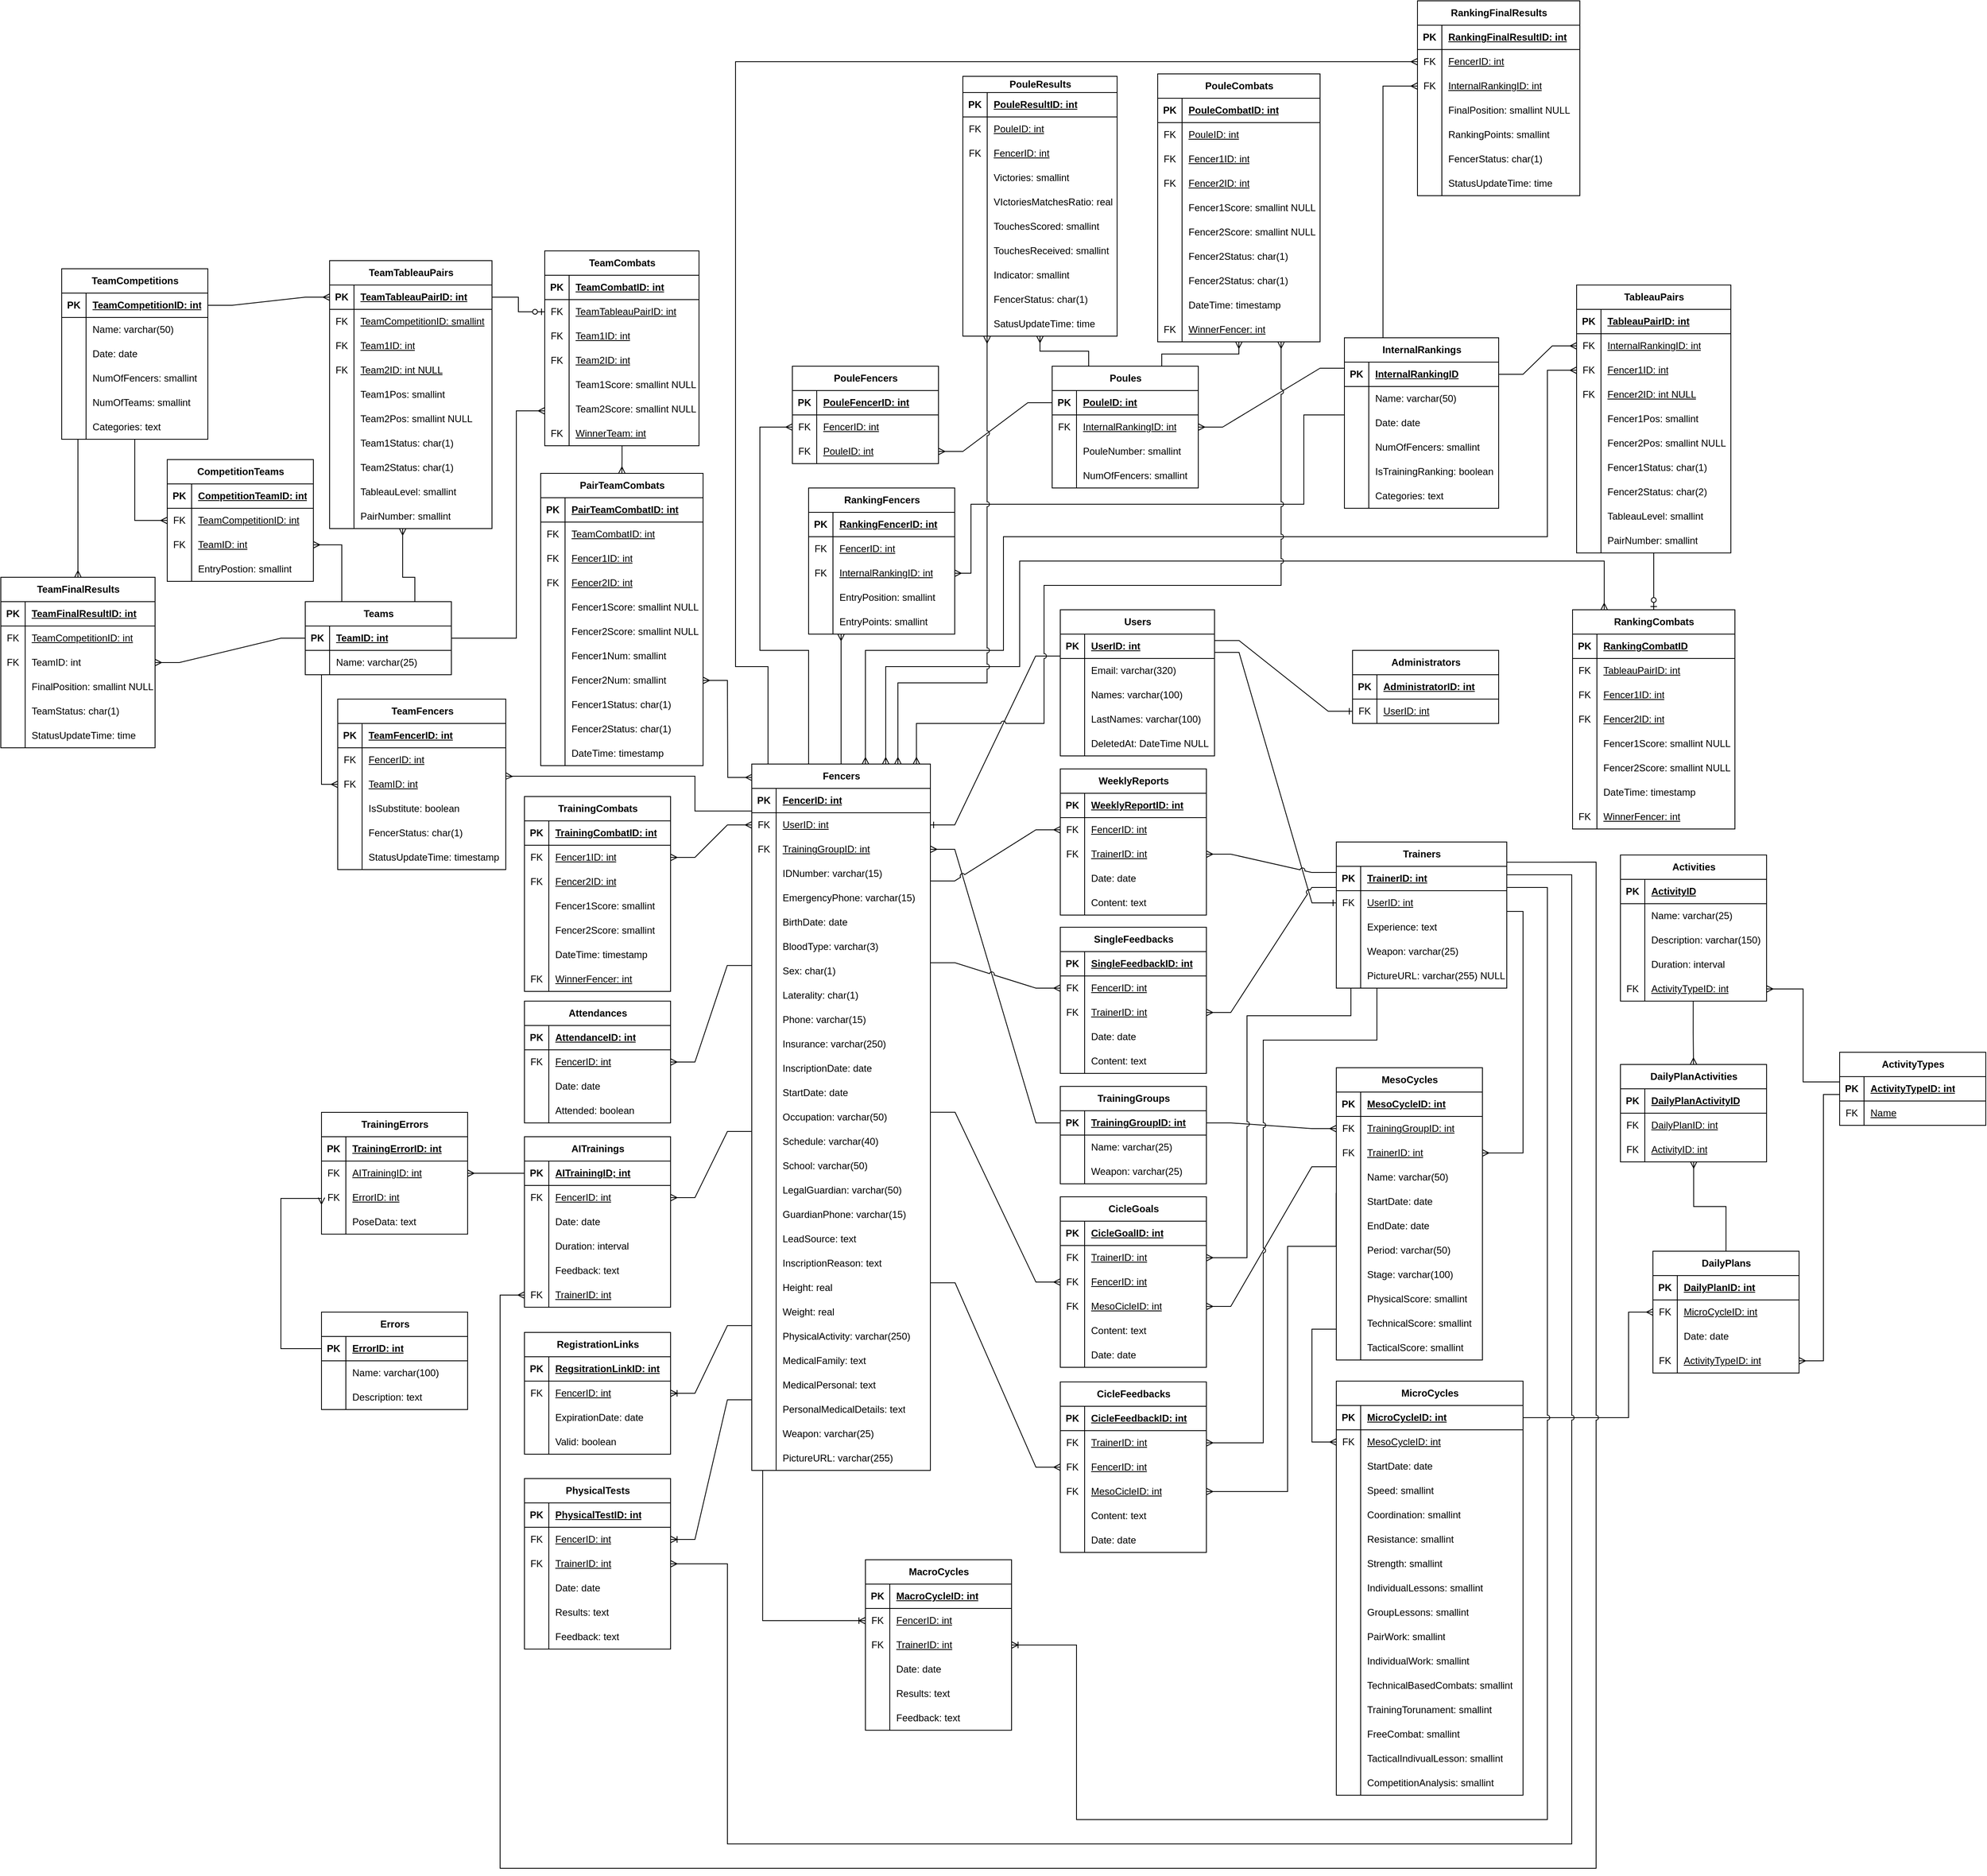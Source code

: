 <mxfile version="21.1.7" type="device">
  <diagram name="Page-1" id="Ku-30gq9MGk4E8t0aM1H">
    <mxGraphModel dx="1286" dy="1362" grid="1" gridSize="10" guides="1" tooltips="1" connect="1" arrows="1" fold="1" page="1" pageScale="1" pageWidth="850" pageHeight="1100" math="0" shadow="0">
      <root>
        <mxCell id="0" />
        <mxCell id="1" parent="0" />
        <mxCell id="ONnxKbBSKSZvErg1eplh-1" value="Fencers" style="shape=table;startSize=30;container=1;collapsible=1;childLayout=tableLayout;fixedRows=1;rowLines=0;fontStyle=1;align=center;resizeLast=1;html=1;" parent="1" vertex="1">
          <mxGeometry x="140" y="100" width="220" height="870" as="geometry" />
        </mxCell>
        <mxCell id="ONnxKbBSKSZvErg1eplh-2" value="" style="shape=tableRow;horizontal=0;startSize=0;swimlaneHead=0;swimlaneBody=0;fillColor=none;collapsible=0;dropTarget=0;points=[[0,0.5],[1,0.5]];portConstraint=eastwest;top=0;left=0;right=0;bottom=1;" parent="ONnxKbBSKSZvErg1eplh-1" vertex="1">
          <mxGeometry y="30" width="220" height="30" as="geometry" />
        </mxCell>
        <mxCell id="ONnxKbBSKSZvErg1eplh-3" value="PK" style="shape=partialRectangle;connectable=0;fillColor=none;top=0;left=0;bottom=0;right=0;fontStyle=1;overflow=hidden;whiteSpace=wrap;html=1;" parent="ONnxKbBSKSZvErg1eplh-2" vertex="1">
          <mxGeometry width="30" height="30" as="geometry">
            <mxRectangle width="30" height="30" as="alternateBounds" />
          </mxGeometry>
        </mxCell>
        <mxCell id="ONnxKbBSKSZvErg1eplh-4" value="FencerID: int" style="shape=partialRectangle;connectable=0;fillColor=none;top=0;left=0;bottom=0;right=0;align=left;spacingLeft=6;fontStyle=5;overflow=hidden;whiteSpace=wrap;html=1;" parent="ONnxKbBSKSZvErg1eplh-2" vertex="1">
          <mxGeometry x="30" width="190" height="30" as="geometry">
            <mxRectangle width="190" height="30" as="alternateBounds" />
          </mxGeometry>
        </mxCell>
        <mxCell id="ONnxKbBSKSZvErg1eplh-114" value="" style="shape=tableRow;horizontal=0;startSize=0;swimlaneHead=0;swimlaneBody=0;fillColor=none;collapsible=0;dropTarget=0;points=[[0,0.5],[1,0.5]];portConstraint=eastwest;top=0;left=0;right=0;bottom=0;" parent="ONnxKbBSKSZvErg1eplh-1" vertex="1">
          <mxGeometry y="60" width="220" height="30" as="geometry" />
        </mxCell>
        <mxCell id="ONnxKbBSKSZvErg1eplh-115" value="FK" style="shape=partialRectangle;connectable=0;fillColor=none;top=0;left=0;bottom=0;right=0;editable=1;overflow=hidden;whiteSpace=wrap;html=1;" parent="ONnxKbBSKSZvErg1eplh-114" vertex="1">
          <mxGeometry width="30" height="30" as="geometry">
            <mxRectangle width="30" height="30" as="alternateBounds" />
          </mxGeometry>
        </mxCell>
        <mxCell id="ONnxKbBSKSZvErg1eplh-116" value="&lt;u&gt;UserID: int&lt;/u&gt;" style="shape=partialRectangle;connectable=0;fillColor=none;top=0;left=0;bottom=0;right=0;align=left;spacingLeft=6;overflow=hidden;whiteSpace=wrap;html=1;" parent="ONnxKbBSKSZvErg1eplh-114" vertex="1">
          <mxGeometry x="30" width="190" height="30" as="geometry">
            <mxRectangle width="190" height="30" as="alternateBounds" />
          </mxGeometry>
        </mxCell>
        <mxCell id="iJ5qmvuhYHS8PzrGH_cx-175" value="" style="shape=tableRow;horizontal=0;startSize=0;swimlaneHead=0;swimlaneBody=0;fillColor=none;collapsible=0;dropTarget=0;points=[[0,0.5],[1,0.5]];portConstraint=eastwest;top=0;left=0;right=0;bottom=0;" parent="ONnxKbBSKSZvErg1eplh-1" vertex="1">
          <mxGeometry y="90" width="220" height="30" as="geometry" />
        </mxCell>
        <mxCell id="iJ5qmvuhYHS8PzrGH_cx-176" value="FK" style="shape=partialRectangle;connectable=0;fillColor=none;top=0;left=0;bottom=0;right=0;editable=1;overflow=hidden;whiteSpace=wrap;html=1;" parent="iJ5qmvuhYHS8PzrGH_cx-175" vertex="1">
          <mxGeometry width="30" height="30" as="geometry">
            <mxRectangle width="30" height="30" as="alternateBounds" />
          </mxGeometry>
        </mxCell>
        <mxCell id="iJ5qmvuhYHS8PzrGH_cx-177" value="&lt;u&gt;TrainingGroupID: int&lt;/u&gt;" style="shape=partialRectangle;connectable=0;fillColor=none;top=0;left=0;bottom=0;right=0;align=left;spacingLeft=6;overflow=hidden;whiteSpace=wrap;html=1;" parent="iJ5qmvuhYHS8PzrGH_cx-175" vertex="1">
          <mxGeometry x="30" width="190" height="30" as="geometry">
            <mxRectangle width="190" height="30" as="alternateBounds" />
          </mxGeometry>
        </mxCell>
        <mxCell id="ONnxKbBSKSZvErg1eplh-108" value="" style="shape=tableRow;horizontal=0;startSize=0;swimlaneHead=0;swimlaneBody=0;fillColor=none;collapsible=0;dropTarget=0;points=[[0,0.5],[1,0.5]];portConstraint=eastwest;top=0;left=0;right=0;bottom=0;" parent="ONnxKbBSKSZvErg1eplh-1" vertex="1">
          <mxGeometry y="120" width="220" height="30" as="geometry" />
        </mxCell>
        <mxCell id="ONnxKbBSKSZvErg1eplh-109" value="" style="shape=partialRectangle;connectable=0;fillColor=none;top=0;left=0;bottom=0;right=0;editable=1;overflow=hidden;whiteSpace=wrap;html=1;" parent="ONnxKbBSKSZvErg1eplh-108" vertex="1">
          <mxGeometry width="30" height="30" as="geometry">
            <mxRectangle width="30" height="30" as="alternateBounds" />
          </mxGeometry>
        </mxCell>
        <mxCell id="ONnxKbBSKSZvErg1eplh-110" value="IDNumber: varchar(15)" style="shape=partialRectangle;connectable=0;fillColor=none;top=0;left=0;bottom=0;right=0;align=left;spacingLeft=6;overflow=hidden;whiteSpace=wrap;html=1;" parent="ONnxKbBSKSZvErg1eplh-108" vertex="1">
          <mxGeometry x="30" width="190" height="30" as="geometry">
            <mxRectangle width="190" height="30" as="alternateBounds" />
          </mxGeometry>
        </mxCell>
        <mxCell id="ONnxKbBSKSZvErg1eplh-5" value="" style="shape=tableRow;horizontal=0;startSize=0;swimlaneHead=0;swimlaneBody=0;fillColor=none;collapsible=0;dropTarget=0;points=[[0,0.5],[1,0.5]];portConstraint=eastwest;top=0;left=0;right=0;bottom=0;" parent="ONnxKbBSKSZvErg1eplh-1" vertex="1">
          <mxGeometry y="150" width="220" height="30" as="geometry" />
        </mxCell>
        <mxCell id="ONnxKbBSKSZvErg1eplh-6" value="" style="shape=partialRectangle;connectable=0;fillColor=none;top=0;left=0;bottom=0;right=0;editable=1;overflow=hidden;whiteSpace=wrap;html=1;" parent="ONnxKbBSKSZvErg1eplh-5" vertex="1">
          <mxGeometry width="30" height="30" as="geometry">
            <mxRectangle width="30" height="30" as="alternateBounds" />
          </mxGeometry>
        </mxCell>
        <mxCell id="ONnxKbBSKSZvErg1eplh-7" value="EmergencyPhone: varchar(15)" style="shape=partialRectangle;connectable=0;fillColor=none;top=0;left=0;bottom=0;right=0;align=left;spacingLeft=6;overflow=hidden;whiteSpace=wrap;html=1;" parent="ONnxKbBSKSZvErg1eplh-5" vertex="1">
          <mxGeometry x="30" width="190" height="30" as="geometry">
            <mxRectangle width="190" height="30" as="alternateBounds" />
          </mxGeometry>
        </mxCell>
        <mxCell id="ONnxKbBSKSZvErg1eplh-8" value="" style="shape=tableRow;horizontal=0;startSize=0;swimlaneHead=0;swimlaneBody=0;fillColor=none;collapsible=0;dropTarget=0;points=[[0,0.5],[1,0.5]];portConstraint=eastwest;top=0;left=0;right=0;bottom=0;" parent="ONnxKbBSKSZvErg1eplh-1" vertex="1">
          <mxGeometry y="180" width="220" height="30" as="geometry" />
        </mxCell>
        <mxCell id="ONnxKbBSKSZvErg1eplh-9" value="" style="shape=partialRectangle;connectable=0;fillColor=none;top=0;left=0;bottom=0;right=0;editable=1;overflow=hidden;whiteSpace=wrap;html=1;" parent="ONnxKbBSKSZvErg1eplh-8" vertex="1">
          <mxGeometry width="30" height="30" as="geometry">
            <mxRectangle width="30" height="30" as="alternateBounds" />
          </mxGeometry>
        </mxCell>
        <mxCell id="ONnxKbBSKSZvErg1eplh-10" value="BirthDate: date" style="shape=partialRectangle;connectable=0;fillColor=none;top=0;left=0;bottom=0;right=0;align=left;spacingLeft=6;overflow=hidden;whiteSpace=wrap;html=1;" parent="ONnxKbBSKSZvErg1eplh-8" vertex="1">
          <mxGeometry x="30" width="190" height="30" as="geometry">
            <mxRectangle width="190" height="30" as="alternateBounds" />
          </mxGeometry>
        </mxCell>
        <mxCell id="ONnxKbBSKSZvErg1eplh-11" value="" style="shape=tableRow;horizontal=0;startSize=0;swimlaneHead=0;swimlaneBody=0;fillColor=none;collapsible=0;dropTarget=0;points=[[0,0.5],[1,0.5]];portConstraint=eastwest;top=0;left=0;right=0;bottom=0;" parent="ONnxKbBSKSZvErg1eplh-1" vertex="1">
          <mxGeometry y="210" width="220" height="30" as="geometry" />
        </mxCell>
        <mxCell id="ONnxKbBSKSZvErg1eplh-12" value="" style="shape=partialRectangle;connectable=0;fillColor=none;top=0;left=0;bottom=0;right=0;editable=1;overflow=hidden;whiteSpace=wrap;html=1;" parent="ONnxKbBSKSZvErg1eplh-11" vertex="1">
          <mxGeometry width="30" height="30" as="geometry">
            <mxRectangle width="30" height="30" as="alternateBounds" />
          </mxGeometry>
        </mxCell>
        <mxCell id="ONnxKbBSKSZvErg1eplh-13" value="BloodType: varchar(3)" style="shape=partialRectangle;connectable=0;fillColor=none;top=0;left=0;bottom=0;right=0;align=left;spacingLeft=6;overflow=hidden;whiteSpace=wrap;html=1;" parent="ONnxKbBSKSZvErg1eplh-11" vertex="1">
          <mxGeometry x="30" width="190" height="30" as="geometry">
            <mxRectangle width="190" height="30" as="alternateBounds" />
          </mxGeometry>
        </mxCell>
        <mxCell id="ONnxKbBSKSZvErg1eplh-20" value="" style="shape=tableRow;horizontal=0;startSize=0;swimlaneHead=0;swimlaneBody=0;fillColor=none;collapsible=0;dropTarget=0;points=[[0,0.5],[1,0.5]];portConstraint=eastwest;top=0;left=0;right=0;bottom=0;" parent="ONnxKbBSKSZvErg1eplh-1" vertex="1">
          <mxGeometry y="240" width="220" height="30" as="geometry" />
        </mxCell>
        <mxCell id="ONnxKbBSKSZvErg1eplh-21" value="" style="shape=partialRectangle;connectable=0;fillColor=none;top=0;left=0;bottom=0;right=0;editable=1;overflow=hidden;whiteSpace=wrap;html=1;" parent="ONnxKbBSKSZvErg1eplh-20" vertex="1">
          <mxGeometry width="30" height="30" as="geometry">
            <mxRectangle width="30" height="30" as="alternateBounds" />
          </mxGeometry>
        </mxCell>
        <mxCell id="ONnxKbBSKSZvErg1eplh-22" value="Sex: char(1)" style="shape=partialRectangle;connectable=0;fillColor=none;top=0;left=0;bottom=0;right=0;align=left;spacingLeft=6;overflow=hidden;whiteSpace=wrap;html=1;" parent="ONnxKbBSKSZvErg1eplh-20" vertex="1">
          <mxGeometry x="30" width="190" height="30" as="geometry">
            <mxRectangle width="190" height="30" as="alternateBounds" />
          </mxGeometry>
        </mxCell>
        <mxCell id="ONnxKbBSKSZvErg1eplh-23" value="" style="shape=tableRow;horizontal=0;startSize=0;swimlaneHead=0;swimlaneBody=0;fillColor=none;collapsible=0;dropTarget=0;points=[[0,0.5],[1,0.5]];portConstraint=eastwest;top=0;left=0;right=0;bottom=0;" parent="ONnxKbBSKSZvErg1eplh-1" vertex="1">
          <mxGeometry y="270" width="220" height="30" as="geometry" />
        </mxCell>
        <mxCell id="ONnxKbBSKSZvErg1eplh-24" value="" style="shape=partialRectangle;connectable=0;fillColor=none;top=0;left=0;bottom=0;right=0;editable=1;overflow=hidden;whiteSpace=wrap;html=1;" parent="ONnxKbBSKSZvErg1eplh-23" vertex="1">
          <mxGeometry width="30" height="30" as="geometry">
            <mxRectangle width="30" height="30" as="alternateBounds" />
          </mxGeometry>
        </mxCell>
        <mxCell id="ONnxKbBSKSZvErg1eplh-25" value="Laterality: char(1)" style="shape=partialRectangle;connectable=0;fillColor=none;top=0;left=0;bottom=0;right=0;align=left;spacingLeft=6;overflow=hidden;whiteSpace=wrap;html=1;" parent="ONnxKbBSKSZvErg1eplh-23" vertex="1">
          <mxGeometry x="30" width="190" height="30" as="geometry">
            <mxRectangle width="190" height="30" as="alternateBounds" />
          </mxGeometry>
        </mxCell>
        <mxCell id="ONnxKbBSKSZvErg1eplh-26" value="" style="shape=tableRow;horizontal=0;startSize=0;swimlaneHead=0;swimlaneBody=0;fillColor=none;collapsible=0;dropTarget=0;points=[[0,0.5],[1,0.5]];portConstraint=eastwest;top=0;left=0;right=0;bottom=0;" parent="ONnxKbBSKSZvErg1eplh-1" vertex="1">
          <mxGeometry y="300" width="220" height="30" as="geometry" />
        </mxCell>
        <mxCell id="ONnxKbBSKSZvErg1eplh-27" value="" style="shape=partialRectangle;connectable=0;fillColor=none;top=0;left=0;bottom=0;right=0;editable=1;overflow=hidden;whiteSpace=wrap;html=1;" parent="ONnxKbBSKSZvErg1eplh-26" vertex="1">
          <mxGeometry width="30" height="30" as="geometry">
            <mxRectangle width="30" height="30" as="alternateBounds" />
          </mxGeometry>
        </mxCell>
        <mxCell id="ONnxKbBSKSZvErg1eplh-28" value="Phone: varchar(15)" style="shape=partialRectangle;connectable=0;fillColor=none;top=0;left=0;bottom=0;right=0;align=left;spacingLeft=6;overflow=hidden;whiteSpace=wrap;html=1;" parent="ONnxKbBSKSZvErg1eplh-26" vertex="1">
          <mxGeometry x="30" width="190" height="30" as="geometry">
            <mxRectangle width="190" height="30" as="alternateBounds" />
          </mxGeometry>
        </mxCell>
        <mxCell id="ONnxKbBSKSZvErg1eplh-29" value="" style="shape=tableRow;horizontal=0;startSize=0;swimlaneHead=0;swimlaneBody=0;fillColor=none;collapsible=0;dropTarget=0;points=[[0,0.5],[1,0.5]];portConstraint=eastwest;top=0;left=0;right=0;bottom=0;" parent="ONnxKbBSKSZvErg1eplh-1" vertex="1">
          <mxGeometry y="330" width="220" height="30" as="geometry" />
        </mxCell>
        <mxCell id="ONnxKbBSKSZvErg1eplh-30" value="" style="shape=partialRectangle;connectable=0;fillColor=none;top=0;left=0;bottom=0;right=0;editable=1;overflow=hidden;whiteSpace=wrap;html=1;" parent="ONnxKbBSKSZvErg1eplh-29" vertex="1">
          <mxGeometry width="30" height="30" as="geometry">
            <mxRectangle width="30" height="30" as="alternateBounds" />
          </mxGeometry>
        </mxCell>
        <mxCell id="ONnxKbBSKSZvErg1eplh-31" value="Insurance: varchar(250)" style="shape=partialRectangle;connectable=0;fillColor=none;top=0;left=0;bottom=0;right=0;align=left;spacingLeft=6;overflow=hidden;whiteSpace=wrap;html=1;" parent="ONnxKbBSKSZvErg1eplh-29" vertex="1">
          <mxGeometry x="30" width="190" height="30" as="geometry">
            <mxRectangle width="190" height="30" as="alternateBounds" />
          </mxGeometry>
        </mxCell>
        <mxCell id="ONnxKbBSKSZvErg1eplh-57" value="" style="shape=tableRow;horizontal=0;startSize=0;swimlaneHead=0;swimlaneBody=0;fillColor=none;collapsible=0;dropTarget=0;points=[[0,0.5],[1,0.5]];portConstraint=eastwest;top=0;left=0;right=0;bottom=0;" parent="ONnxKbBSKSZvErg1eplh-1" vertex="1">
          <mxGeometry y="360" width="220" height="30" as="geometry" />
        </mxCell>
        <mxCell id="ONnxKbBSKSZvErg1eplh-58" value="" style="shape=partialRectangle;connectable=0;fillColor=none;top=0;left=0;bottom=0;right=0;editable=1;overflow=hidden;whiteSpace=wrap;html=1;" parent="ONnxKbBSKSZvErg1eplh-57" vertex="1">
          <mxGeometry width="30" height="30" as="geometry">
            <mxRectangle width="30" height="30" as="alternateBounds" />
          </mxGeometry>
        </mxCell>
        <mxCell id="ONnxKbBSKSZvErg1eplh-59" value="InscriptionDate: date" style="shape=partialRectangle;connectable=0;fillColor=none;top=0;left=0;bottom=0;right=0;align=left;spacingLeft=6;overflow=hidden;whiteSpace=wrap;html=1;" parent="ONnxKbBSKSZvErg1eplh-57" vertex="1">
          <mxGeometry x="30" width="190" height="30" as="geometry">
            <mxRectangle width="190" height="30" as="alternateBounds" />
          </mxGeometry>
        </mxCell>
        <mxCell id="ONnxKbBSKSZvErg1eplh-60" value="" style="shape=tableRow;horizontal=0;startSize=0;swimlaneHead=0;swimlaneBody=0;fillColor=none;collapsible=0;dropTarget=0;points=[[0,0.5],[1,0.5]];portConstraint=eastwest;top=0;left=0;right=0;bottom=0;" parent="ONnxKbBSKSZvErg1eplh-1" vertex="1">
          <mxGeometry y="390" width="220" height="30" as="geometry" />
        </mxCell>
        <mxCell id="ONnxKbBSKSZvErg1eplh-61" value="" style="shape=partialRectangle;connectable=0;fillColor=none;top=0;left=0;bottom=0;right=0;editable=1;overflow=hidden;whiteSpace=wrap;html=1;" parent="ONnxKbBSKSZvErg1eplh-60" vertex="1">
          <mxGeometry width="30" height="30" as="geometry">
            <mxRectangle width="30" height="30" as="alternateBounds" />
          </mxGeometry>
        </mxCell>
        <mxCell id="ONnxKbBSKSZvErg1eplh-62" value="StartDate: date" style="shape=partialRectangle;connectable=0;fillColor=none;top=0;left=0;bottom=0;right=0;align=left;spacingLeft=6;overflow=hidden;whiteSpace=wrap;html=1;" parent="ONnxKbBSKSZvErg1eplh-60" vertex="1">
          <mxGeometry x="30" width="190" height="30" as="geometry">
            <mxRectangle width="190" height="30" as="alternateBounds" />
          </mxGeometry>
        </mxCell>
        <mxCell id="ONnxKbBSKSZvErg1eplh-63" value="" style="shape=tableRow;horizontal=0;startSize=0;swimlaneHead=0;swimlaneBody=0;fillColor=none;collapsible=0;dropTarget=0;points=[[0,0.5],[1,0.5]];portConstraint=eastwest;top=0;left=0;right=0;bottom=0;" parent="ONnxKbBSKSZvErg1eplh-1" vertex="1">
          <mxGeometry y="420" width="220" height="30" as="geometry" />
        </mxCell>
        <mxCell id="ONnxKbBSKSZvErg1eplh-64" value="" style="shape=partialRectangle;connectable=0;fillColor=none;top=0;left=0;bottom=0;right=0;editable=1;overflow=hidden;whiteSpace=wrap;html=1;" parent="ONnxKbBSKSZvErg1eplh-63" vertex="1">
          <mxGeometry width="30" height="30" as="geometry">
            <mxRectangle width="30" height="30" as="alternateBounds" />
          </mxGeometry>
        </mxCell>
        <mxCell id="ONnxKbBSKSZvErg1eplh-65" value="Occupation: varchar(50)" style="shape=partialRectangle;connectable=0;fillColor=none;top=0;left=0;bottom=0;right=0;align=left;spacingLeft=6;overflow=hidden;whiteSpace=wrap;html=1;" parent="ONnxKbBSKSZvErg1eplh-63" vertex="1">
          <mxGeometry x="30" width="190" height="30" as="geometry">
            <mxRectangle width="190" height="30" as="alternateBounds" />
          </mxGeometry>
        </mxCell>
        <mxCell id="ONnxKbBSKSZvErg1eplh-66" value="" style="shape=tableRow;horizontal=0;startSize=0;swimlaneHead=0;swimlaneBody=0;fillColor=none;collapsible=0;dropTarget=0;points=[[0,0.5],[1,0.5]];portConstraint=eastwest;top=0;left=0;right=0;bottom=0;" parent="ONnxKbBSKSZvErg1eplh-1" vertex="1">
          <mxGeometry y="450" width="220" height="30" as="geometry" />
        </mxCell>
        <mxCell id="ONnxKbBSKSZvErg1eplh-67" value="" style="shape=partialRectangle;connectable=0;fillColor=none;top=0;left=0;bottom=0;right=0;editable=1;overflow=hidden;whiteSpace=wrap;html=1;" parent="ONnxKbBSKSZvErg1eplh-66" vertex="1">
          <mxGeometry width="30" height="30" as="geometry">
            <mxRectangle width="30" height="30" as="alternateBounds" />
          </mxGeometry>
        </mxCell>
        <mxCell id="ONnxKbBSKSZvErg1eplh-68" value="Schedule: varchar(40)" style="shape=partialRectangle;connectable=0;fillColor=none;top=0;left=0;bottom=0;right=0;align=left;spacingLeft=6;overflow=hidden;whiteSpace=wrap;html=1;" parent="ONnxKbBSKSZvErg1eplh-66" vertex="1">
          <mxGeometry x="30" width="190" height="30" as="geometry">
            <mxRectangle width="190" height="30" as="alternateBounds" />
          </mxGeometry>
        </mxCell>
        <mxCell id="ONnxKbBSKSZvErg1eplh-69" value="" style="shape=tableRow;horizontal=0;startSize=0;swimlaneHead=0;swimlaneBody=0;fillColor=none;collapsible=0;dropTarget=0;points=[[0,0.5],[1,0.5]];portConstraint=eastwest;top=0;left=0;right=0;bottom=0;" parent="ONnxKbBSKSZvErg1eplh-1" vertex="1">
          <mxGeometry y="480" width="220" height="30" as="geometry" />
        </mxCell>
        <mxCell id="ONnxKbBSKSZvErg1eplh-70" value="" style="shape=partialRectangle;connectable=0;fillColor=none;top=0;left=0;bottom=0;right=0;editable=1;overflow=hidden;whiteSpace=wrap;html=1;" parent="ONnxKbBSKSZvErg1eplh-69" vertex="1">
          <mxGeometry width="30" height="30" as="geometry">
            <mxRectangle width="30" height="30" as="alternateBounds" />
          </mxGeometry>
        </mxCell>
        <mxCell id="ONnxKbBSKSZvErg1eplh-71" value="School: varchar(50)" style="shape=partialRectangle;connectable=0;fillColor=none;top=0;left=0;bottom=0;right=0;align=left;spacingLeft=6;overflow=hidden;whiteSpace=wrap;html=1;" parent="ONnxKbBSKSZvErg1eplh-69" vertex="1">
          <mxGeometry x="30" width="190" height="30" as="geometry">
            <mxRectangle width="190" height="30" as="alternateBounds" />
          </mxGeometry>
        </mxCell>
        <mxCell id="ONnxKbBSKSZvErg1eplh-72" value="" style="shape=tableRow;horizontal=0;startSize=0;swimlaneHead=0;swimlaneBody=0;fillColor=none;collapsible=0;dropTarget=0;points=[[0,0.5],[1,0.5]];portConstraint=eastwest;top=0;left=0;right=0;bottom=0;" parent="ONnxKbBSKSZvErg1eplh-1" vertex="1">
          <mxGeometry y="510" width="220" height="30" as="geometry" />
        </mxCell>
        <mxCell id="ONnxKbBSKSZvErg1eplh-73" value="" style="shape=partialRectangle;connectable=0;fillColor=none;top=0;left=0;bottom=0;right=0;editable=1;overflow=hidden;whiteSpace=wrap;html=1;" parent="ONnxKbBSKSZvErg1eplh-72" vertex="1">
          <mxGeometry width="30" height="30" as="geometry">
            <mxRectangle width="30" height="30" as="alternateBounds" />
          </mxGeometry>
        </mxCell>
        <mxCell id="ONnxKbBSKSZvErg1eplh-74" value="LegalGuardian: varchar(50)" style="shape=partialRectangle;connectable=0;fillColor=none;top=0;left=0;bottom=0;right=0;align=left;spacingLeft=6;overflow=hidden;whiteSpace=wrap;html=1;" parent="ONnxKbBSKSZvErg1eplh-72" vertex="1">
          <mxGeometry x="30" width="190" height="30" as="geometry">
            <mxRectangle width="190" height="30" as="alternateBounds" />
          </mxGeometry>
        </mxCell>
        <mxCell id="ONnxKbBSKSZvErg1eplh-75" value="" style="shape=tableRow;horizontal=0;startSize=0;swimlaneHead=0;swimlaneBody=0;fillColor=none;collapsible=0;dropTarget=0;points=[[0,0.5],[1,0.5]];portConstraint=eastwest;top=0;left=0;right=0;bottom=0;" parent="ONnxKbBSKSZvErg1eplh-1" vertex="1">
          <mxGeometry y="540" width="220" height="30" as="geometry" />
        </mxCell>
        <mxCell id="ONnxKbBSKSZvErg1eplh-76" value="" style="shape=partialRectangle;connectable=0;fillColor=none;top=0;left=0;bottom=0;right=0;editable=1;overflow=hidden;whiteSpace=wrap;html=1;" parent="ONnxKbBSKSZvErg1eplh-75" vertex="1">
          <mxGeometry width="30" height="30" as="geometry">
            <mxRectangle width="30" height="30" as="alternateBounds" />
          </mxGeometry>
        </mxCell>
        <mxCell id="ONnxKbBSKSZvErg1eplh-77" value="GuardianPhone: varchar(15)" style="shape=partialRectangle;connectable=0;fillColor=none;top=0;left=0;bottom=0;right=0;align=left;spacingLeft=6;overflow=hidden;whiteSpace=wrap;html=1;" parent="ONnxKbBSKSZvErg1eplh-75" vertex="1">
          <mxGeometry x="30" width="190" height="30" as="geometry">
            <mxRectangle width="190" height="30" as="alternateBounds" />
          </mxGeometry>
        </mxCell>
        <mxCell id="ONnxKbBSKSZvErg1eplh-78" value="" style="shape=tableRow;horizontal=0;startSize=0;swimlaneHead=0;swimlaneBody=0;fillColor=none;collapsible=0;dropTarget=0;points=[[0,0.5],[1,0.5]];portConstraint=eastwest;top=0;left=0;right=0;bottom=0;" parent="ONnxKbBSKSZvErg1eplh-1" vertex="1">
          <mxGeometry y="570" width="220" height="30" as="geometry" />
        </mxCell>
        <mxCell id="ONnxKbBSKSZvErg1eplh-79" value="" style="shape=partialRectangle;connectable=0;fillColor=none;top=0;left=0;bottom=0;right=0;editable=1;overflow=hidden;whiteSpace=wrap;html=1;" parent="ONnxKbBSKSZvErg1eplh-78" vertex="1">
          <mxGeometry width="30" height="30" as="geometry">
            <mxRectangle width="30" height="30" as="alternateBounds" />
          </mxGeometry>
        </mxCell>
        <mxCell id="ONnxKbBSKSZvErg1eplh-80" value="LeadSource: text" style="shape=partialRectangle;connectable=0;fillColor=none;top=0;left=0;bottom=0;right=0;align=left;spacingLeft=6;overflow=hidden;whiteSpace=wrap;html=1;" parent="ONnxKbBSKSZvErg1eplh-78" vertex="1">
          <mxGeometry x="30" width="190" height="30" as="geometry">
            <mxRectangle width="190" height="30" as="alternateBounds" />
          </mxGeometry>
        </mxCell>
        <mxCell id="ONnxKbBSKSZvErg1eplh-81" value="" style="shape=tableRow;horizontal=0;startSize=0;swimlaneHead=0;swimlaneBody=0;fillColor=none;collapsible=0;dropTarget=0;points=[[0,0.5],[1,0.5]];portConstraint=eastwest;top=0;left=0;right=0;bottom=0;" parent="ONnxKbBSKSZvErg1eplh-1" vertex="1">
          <mxGeometry y="600" width="220" height="30" as="geometry" />
        </mxCell>
        <mxCell id="ONnxKbBSKSZvErg1eplh-82" value="" style="shape=partialRectangle;connectable=0;fillColor=none;top=0;left=0;bottom=0;right=0;editable=1;overflow=hidden;whiteSpace=wrap;html=1;" parent="ONnxKbBSKSZvErg1eplh-81" vertex="1">
          <mxGeometry width="30" height="30" as="geometry">
            <mxRectangle width="30" height="30" as="alternateBounds" />
          </mxGeometry>
        </mxCell>
        <mxCell id="ONnxKbBSKSZvErg1eplh-83" value="InscriptionReason: text" style="shape=partialRectangle;connectable=0;fillColor=none;top=0;left=0;bottom=0;right=0;align=left;spacingLeft=6;overflow=hidden;whiteSpace=wrap;html=1;" parent="ONnxKbBSKSZvErg1eplh-81" vertex="1">
          <mxGeometry x="30" width="190" height="30" as="geometry">
            <mxRectangle width="190" height="30" as="alternateBounds" />
          </mxGeometry>
        </mxCell>
        <mxCell id="ONnxKbBSKSZvErg1eplh-84" value="" style="shape=tableRow;horizontal=0;startSize=0;swimlaneHead=0;swimlaneBody=0;fillColor=none;collapsible=0;dropTarget=0;points=[[0,0.5],[1,0.5]];portConstraint=eastwest;top=0;left=0;right=0;bottom=0;" parent="ONnxKbBSKSZvErg1eplh-1" vertex="1">
          <mxGeometry y="630" width="220" height="30" as="geometry" />
        </mxCell>
        <mxCell id="ONnxKbBSKSZvErg1eplh-85" value="" style="shape=partialRectangle;connectable=0;fillColor=none;top=0;left=0;bottom=0;right=0;editable=1;overflow=hidden;whiteSpace=wrap;html=1;" parent="ONnxKbBSKSZvErg1eplh-84" vertex="1">
          <mxGeometry width="30" height="30" as="geometry">
            <mxRectangle width="30" height="30" as="alternateBounds" />
          </mxGeometry>
        </mxCell>
        <mxCell id="ONnxKbBSKSZvErg1eplh-86" value="Height: real" style="shape=partialRectangle;connectable=0;fillColor=none;top=0;left=0;bottom=0;right=0;align=left;spacingLeft=6;overflow=hidden;whiteSpace=wrap;html=1;" parent="ONnxKbBSKSZvErg1eplh-84" vertex="1">
          <mxGeometry x="30" width="190" height="30" as="geometry">
            <mxRectangle width="190" height="30" as="alternateBounds" />
          </mxGeometry>
        </mxCell>
        <mxCell id="ONnxKbBSKSZvErg1eplh-87" value="" style="shape=tableRow;horizontal=0;startSize=0;swimlaneHead=0;swimlaneBody=0;fillColor=none;collapsible=0;dropTarget=0;points=[[0,0.5],[1,0.5]];portConstraint=eastwest;top=0;left=0;right=0;bottom=0;" parent="ONnxKbBSKSZvErg1eplh-1" vertex="1">
          <mxGeometry y="660" width="220" height="30" as="geometry" />
        </mxCell>
        <mxCell id="ONnxKbBSKSZvErg1eplh-88" value="" style="shape=partialRectangle;connectable=0;fillColor=none;top=0;left=0;bottom=0;right=0;editable=1;overflow=hidden;whiteSpace=wrap;html=1;" parent="ONnxKbBSKSZvErg1eplh-87" vertex="1">
          <mxGeometry width="30" height="30" as="geometry">
            <mxRectangle width="30" height="30" as="alternateBounds" />
          </mxGeometry>
        </mxCell>
        <mxCell id="ONnxKbBSKSZvErg1eplh-89" value="Weight: real" style="shape=partialRectangle;connectable=0;fillColor=none;top=0;left=0;bottom=0;right=0;align=left;spacingLeft=6;overflow=hidden;whiteSpace=wrap;html=1;" parent="ONnxKbBSKSZvErg1eplh-87" vertex="1">
          <mxGeometry x="30" width="190" height="30" as="geometry">
            <mxRectangle width="190" height="30" as="alternateBounds" />
          </mxGeometry>
        </mxCell>
        <mxCell id="ONnxKbBSKSZvErg1eplh-90" value="" style="shape=tableRow;horizontal=0;startSize=0;swimlaneHead=0;swimlaneBody=0;fillColor=none;collapsible=0;dropTarget=0;points=[[0,0.5],[1,0.5]];portConstraint=eastwest;top=0;left=0;right=0;bottom=0;" parent="ONnxKbBSKSZvErg1eplh-1" vertex="1">
          <mxGeometry y="690" width="220" height="30" as="geometry" />
        </mxCell>
        <mxCell id="ONnxKbBSKSZvErg1eplh-91" value="" style="shape=partialRectangle;connectable=0;fillColor=none;top=0;left=0;bottom=0;right=0;editable=1;overflow=hidden;whiteSpace=wrap;html=1;" parent="ONnxKbBSKSZvErg1eplh-90" vertex="1">
          <mxGeometry width="30" height="30" as="geometry">
            <mxRectangle width="30" height="30" as="alternateBounds" />
          </mxGeometry>
        </mxCell>
        <mxCell id="ONnxKbBSKSZvErg1eplh-92" value="PhysicalActivity: varchar(250)" style="shape=partialRectangle;connectable=0;fillColor=none;top=0;left=0;bottom=0;right=0;align=left;spacingLeft=6;overflow=hidden;whiteSpace=wrap;html=1;" parent="ONnxKbBSKSZvErg1eplh-90" vertex="1">
          <mxGeometry x="30" width="190" height="30" as="geometry">
            <mxRectangle width="190" height="30" as="alternateBounds" />
          </mxGeometry>
        </mxCell>
        <mxCell id="ONnxKbBSKSZvErg1eplh-93" value="" style="shape=tableRow;horizontal=0;startSize=0;swimlaneHead=0;swimlaneBody=0;fillColor=none;collapsible=0;dropTarget=0;points=[[0,0.5],[1,0.5]];portConstraint=eastwest;top=0;left=0;right=0;bottom=0;" parent="ONnxKbBSKSZvErg1eplh-1" vertex="1">
          <mxGeometry y="720" width="220" height="30" as="geometry" />
        </mxCell>
        <mxCell id="ONnxKbBSKSZvErg1eplh-94" value="" style="shape=partialRectangle;connectable=0;fillColor=none;top=0;left=0;bottom=0;right=0;editable=1;overflow=hidden;whiteSpace=wrap;html=1;" parent="ONnxKbBSKSZvErg1eplh-93" vertex="1">
          <mxGeometry width="30" height="30" as="geometry">
            <mxRectangle width="30" height="30" as="alternateBounds" />
          </mxGeometry>
        </mxCell>
        <mxCell id="ONnxKbBSKSZvErg1eplh-95" value="MedicalFamily: text" style="shape=partialRectangle;connectable=0;fillColor=none;top=0;left=0;bottom=0;right=0;align=left;spacingLeft=6;overflow=hidden;whiteSpace=wrap;html=1;" parent="ONnxKbBSKSZvErg1eplh-93" vertex="1">
          <mxGeometry x="30" width="190" height="30" as="geometry">
            <mxRectangle width="190" height="30" as="alternateBounds" />
          </mxGeometry>
        </mxCell>
        <mxCell id="ONnxKbBSKSZvErg1eplh-96" value="" style="shape=tableRow;horizontal=0;startSize=0;swimlaneHead=0;swimlaneBody=0;fillColor=none;collapsible=0;dropTarget=0;points=[[0,0.5],[1,0.5]];portConstraint=eastwest;top=0;left=0;right=0;bottom=0;" parent="ONnxKbBSKSZvErg1eplh-1" vertex="1">
          <mxGeometry y="750" width="220" height="30" as="geometry" />
        </mxCell>
        <mxCell id="ONnxKbBSKSZvErg1eplh-97" value="" style="shape=partialRectangle;connectable=0;fillColor=none;top=0;left=0;bottom=0;right=0;editable=1;overflow=hidden;whiteSpace=wrap;html=1;" parent="ONnxKbBSKSZvErg1eplh-96" vertex="1">
          <mxGeometry width="30" height="30" as="geometry">
            <mxRectangle width="30" height="30" as="alternateBounds" />
          </mxGeometry>
        </mxCell>
        <mxCell id="ONnxKbBSKSZvErg1eplh-98" value="MedicalPersonal: text" style="shape=partialRectangle;connectable=0;fillColor=none;top=0;left=0;bottom=0;right=0;align=left;spacingLeft=6;overflow=hidden;whiteSpace=wrap;html=1;" parent="ONnxKbBSKSZvErg1eplh-96" vertex="1">
          <mxGeometry x="30" width="190" height="30" as="geometry">
            <mxRectangle width="190" height="30" as="alternateBounds" />
          </mxGeometry>
        </mxCell>
        <mxCell id="ONnxKbBSKSZvErg1eplh-99" value="" style="shape=tableRow;horizontal=0;startSize=0;swimlaneHead=0;swimlaneBody=0;fillColor=none;collapsible=0;dropTarget=0;points=[[0,0.5],[1,0.5]];portConstraint=eastwest;top=0;left=0;right=0;bottom=0;" parent="ONnxKbBSKSZvErg1eplh-1" vertex="1">
          <mxGeometry y="780" width="220" height="30" as="geometry" />
        </mxCell>
        <mxCell id="ONnxKbBSKSZvErg1eplh-100" value="" style="shape=partialRectangle;connectable=0;fillColor=none;top=0;left=0;bottom=0;right=0;editable=1;overflow=hidden;whiteSpace=wrap;html=1;" parent="ONnxKbBSKSZvErg1eplh-99" vertex="1">
          <mxGeometry width="30" height="30" as="geometry">
            <mxRectangle width="30" height="30" as="alternateBounds" />
          </mxGeometry>
        </mxCell>
        <mxCell id="ONnxKbBSKSZvErg1eplh-101" value="PersonalMedicalDetails: text" style="shape=partialRectangle;connectable=0;fillColor=none;top=0;left=0;bottom=0;right=0;align=left;spacingLeft=6;overflow=hidden;whiteSpace=wrap;html=1;" parent="ONnxKbBSKSZvErg1eplh-99" vertex="1">
          <mxGeometry x="30" width="190" height="30" as="geometry">
            <mxRectangle width="190" height="30" as="alternateBounds" />
          </mxGeometry>
        </mxCell>
        <mxCell id="ONnxKbBSKSZvErg1eplh-102" value="" style="shape=tableRow;horizontal=0;startSize=0;swimlaneHead=0;swimlaneBody=0;fillColor=none;collapsible=0;dropTarget=0;points=[[0,0.5],[1,0.5]];portConstraint=eastwest;top=0;left=0;right=0;bottom=0;" parent="ONnxKbBSKSZvErg1eplh-1" vertex="1">
          <mxGeometry y="810" width="220" height="30" as="geometry" />
        </mxCell>
        <mxCell id="ONnxKbBSKSZvErg1eplh-103" value="" style="shape=partialRectangle;connectable=0;fillColor=none;top=0;left=0;bottom=0;right=0;editable=1;overflow=hidden;whiteSpace=wrap;html=1;" parent="ONnxKbBSKSZvErg1eplh-102" vertex="1">
          <mxGeometry width="30" height="30" as="geometry">
            <mxRectangle width="30" height="30" as="alternateBounds" />
          </mxGeometry>
        </mxCell>
        <mxCell id="ONnxKbBSKSZvErg1eplh-104" value="Weapon: varchar(25)" style="shape=partialRectangle;connectable=0;fillColor=none;top=0;left=0;bottom=0;right=0;align=left;spacingLeft=6;overflow=hidden;whiteSpace=wrap;html=1;" parent="ONnxKbBSKSZvErg1eplh-102" vertex="1">
          <mxGeometry x="30" width="190" height="30" as="geometry">
            <mxRectangle width="190" height="30" as="alternateBounds" />
          </mxGeometry>
        </mxCell>
        <mxCell id="ONnxKbBSKSZvErg1eplh-105" value="" style="shape=tableRow;horizontal=0;startSize=0;swimlaneHead=0;swimlaneBody=0;fillColor=none;collapsible=0;dropTarget=0;points=[[0,0.5],[1,0.5]];portConstraint=eastwest;top=0;left=0;right=0;bottom=0;" parent="ONnxKbBSKSZvErg1eplh-1" vertex="1">
          <mxGeometry y="840" width="220" height="30" as="geometry" />
        </mxCell>
        <mxCell id="ONnxKbBSKSZvErg1eplh-106" value="" style="shape=partialRectangle;connectable=0;fillColor=none;top=0;left=0;bottom=0;right=0;editable=1;overflow=hidden;whiteSpace=wrap;html=1;" parent="ONnxKbBSKSZvErg1eplh-105" vertex="1">
          <mxGeometry width="30" height="30" as="geometry">
            <mxRectangle width="30" height="30" as="alternateBounds" />
          </mxGeometry>
        </mxCell>
        <mxCell id="ONnxKbBSKSZvErg1eplh-107" value="PictureURL: varchar(255)" style="shape=partialRectangle;connectable=0;fillColor=none;top=0;left=0;bottom=0;right=0;align=left;spacingLeft=6;overflow=hidden;whiteSpace=wrap;html=1;" parent="ONnxKbBSKSZvErg1eplh-105" vertex="1">
          <mxGeometry x="30" width="190" height="30" as="geometry">
            <mxRectangle width="190" height="30" as="alternateBounds" />
          </mxGeometry>
        </mxCell>
        <mxCell id="ONnxKbBSKSZvErg1eplh-117" value="Users" style="shape=table;startSize=30;container=1;collapsible=1;childLayout=tableLayout;fixedRows=1;rowLines=0;fontStyle=1;align=center;resizeLast=1;html=1;" parent="1" vertex="1">
          <mxGeometry x="520" y="-90" width="190" height="180" as="geometry" />
        </mxCell>
        <mxCell id="ONnxKbBSKSZvErg1eplh-118" value="" style="shape=tableRow;horizontal=0;startSize=0;swimlaneHead=0;swimlaneBody=0;fillColor=none;collapsible=0;dropTarget=0;points=[[0,0.5],[1,0.5]];portConstraint=eastwest;top=0;left=0;right=0;bottom=1;" parent="ONnxKbBSKSZvErg1eplh-117" vertex="1">
          <mxGeometry y="30" width="190" height="30" as="geometry" />
        </mxCell>
        <mxCell id="ONnxKbBSKSZvErg1eplh-119" value="PK" style="shape=partialRectangle;connectable=0;fillColor=none;top=0;left=0;bottom=0;right=0;fontStyle=1;overflow=hidden;whiteSpace=wrap;html=1;" parent="ONnxKbBSKSZvErg1eplh-118" vertex="1">
          <mxGeometry width="30" height="30" as="geometry">
            <mxRectangle width="30" height="30" as="alternateBounds" />
          </mxGeometry>
        </mxCell>
        <mxCell id="ONnxKbBSKSZvErg1eplh-120" value="UserID: int" style="shape=partialRectangle;connectable=0;fillColor=none;top=0;left=0;bottom=0;right=0;align=left;spacingLeft=6;fontStyle=5;overflow=hidden;whiteSpace=wrap;html=1;" parent="ONnxKbBSKSZvErg1eplh-118" vertex="1">
          <mxGeometry x="30" width="160" height="30" as="geometry">
            <mxRectangle width="160" height="30" as="alternateBounds" />
          </mxGeometry>
        </mxCell>
        <mxCell id="ONnxKbBSKSZvErg1eplh-121" value="" style="shape=tableRow;horizontal=0;startSize=0;swimlaneHead=0;swimlaneBody=0;fillColor=none;collapsible=0;dropTarget=0;points=[[0,0.5],[1,0.5]];portConstraint=eastwest;top=0;left=0;right=0;bottom=0;" parent="ONnxKbBSKSZvErg1eplh-117" vertex="1">
          <mxGeometry y="60" width="190" height="30" as="geometry" />
        </mxCell>
        <mxCell id="ONnxKbBSKSZvErg1eplh-122" value="" style="shape=partialRectangle;connectable=0;fillColor=none;top=0;left=0;bottom=0;right=0;editable=1;overflow=hidden;whiteSpace=wrap;html=1;" parent="ONnxKbBSKSZvErg1eplh-121" vertex="1">
          <mxGeometry width="30" height="30" as="geometry">
            <mxRectangle width="30" height="30" as="alternateBounds" />
          </mxGeometry>
        </mxCell>
        <mxCell id="ONnxKbBSKSZvErg1eplh-123" value="Email: varchar(320)" style="shape=partialRectangle;connectable=0;fillColor=none;top=0;left=0;bottom=0;right=0;align=left;spacingLeft=6;overflow=hidden;whiteSpace=wrap;html=1;" parent="ONnxKbBSKSZvErg1eplh-121" vertex="1">
          <mxGeometry x="30" width="160" height="30" as="geometry">
            <mxRectangle width="160" height="30" as="alternateBounds" />
          </mxGeometry>
        </mxCell>
        <mxCell id="ONnxKbBSKSZvErg1eplh-124" value="" style="shape=tableRow;horizontal=0;startSize=0;swimlaneHead=0;swimlaneBody=0;fillColor=none;collapsible=0;dropTarget=0;points=[[0,0.5],[1,0.5]];portConstraint=eastwest;top=0;left=0;right=0;bottom=0;" parent="ONnxKbBSKSZvErg1eplh-117" vertex="1">
          <mxGeometry y="90" width="190" height="30" as="geometry" />
        </mxCell>
        <mxCell id="ONnxKbBSKSZvErg1eplh-125" value="" style="shape=partialRectangle;connectable=0;fillColor=none;top=0;left=0;bottom=0;right=0;editable=1;overflow=hidden;whiteSpace=wrap;html=1;" parent="ONnxKbBSKSZvErg1eplh-124" vertex="1">
          <mxGeometry width="30" height="30" as="geometry">
            <mxRectangle width="30" height="30" as="alternateBounds" />
          </mxGeometry>
        </mxCell>
        <mxCell id="ONnxKbBSKSZvErg1eplh-126" value="Names: varchar(100)" style="shape=partialRectangle;connectable=0;fillColor=none;top=0;left=0;bottom=0;right=0;align=left;spacingLeft=6;overflow=hidden;whiteSpace=wrap;html=1;" parent="ONnxKbBSKSZvErg1eplh-124" vertex="1">
          <mxGeometry x="30" width="160" height="30" as="geometry">
            <mxRectangle width="160" height="30" as="alternateBounds" />
          </mxGeometry>
        </mxCell>
        <mxCell id="ONnxKbBSKSZvErg1eplh-127" value="" style="shape=tableRow;horizontal=0;startSize=0;swimlaneHead=0;swimlaneBody=0;fillColor=none;collapsible=0;dropTarget=0;points=[[0,0.5],[1,0.5]];portConstraint=eastwest;top=0;left=0;right=0;bottom=0;" parent="ONnxKbBSKSZvErg1eplh-117" vertex="1">
          <mxGeometry y="120" width="190" height="30" as="geometry" />
        </mxCell>
        <mxCell id="ONnxKbBSKSZvErg1eplh-128" value="" style="shape=partialRectangle;connectable=0;fillColor=none;top=0;left=0;bottom=0;right=0;editable=1;overflow=hidden;whiteSpace=wrap;html=1;" parent="ONnxKbBSKSZvErg1eplh-127" vertex="1">
          <mxGeometry width="30" height="30" as="geometry">
            <mxRectangle width="30" height="30" as="alternateBounds" />
          </mxGeometry>
        </mxCell>
        <mxCell id="ONnxKbBSKSZvErg1eplh-129" value="LastNames: varchar(100)" style="shape=partialRectangle;connectable=0;fillColor=none;top=0;left=0;bottom=0;right=0;align=left;spacingLeft=6;overflow=hidden;whiteSpace=wrap;html=1;" parent="ONnxKbBSKSZvErg1eplh-127" vertex="1">
          <mxGeometry x="30" width="160" height="30" as="geometry">
            <mxRectangle width="160" height="30" as="alternateBounds" />
          </mxGeometry>
        </mxCell>
        <mxCell id="Z9966182cj1gTW9Asl7y-1" value="" style="shape=tableRow;horizontal=0;startSize=0;swimlaneHead=0;swimlaneBody=0;fillColor=none;collapsible=0;dropTarget=0;points=[[0,0.5],[1,0.5]];portConstraint=eastwest;top=0;left=0;right=0;bottom=0;" vertex="1" parent="ONnxKbBSKSZvErg1eplh-117">
          <mxGeometry y="150" width="190" height="30" as="geometry" />
        </mxCell>
        <mxCell id="Z9966182cj1gTW9Asl7y-2" value="" style="shape=partialRectangle;connectable=0;fillColor=none;top=0;left=0;bottom=0;right=0;editable=1;overflow=hidden;whiteSpace=wrap;html=1;" vertex="1" parent="Z9966182cj1gTW9Asl7y-1">
          <mxGeometry width="30" height="30" as="geometry">
            <mxRectangle width="30" height="30" as="alternateBounds" />
          </mxGeometry>
        </mxCell>
        <mxCell id="Z9966182cj1gTW9Asl7y-3" value="DeletedAt: DateTime NULL" style="shape=partialRectangle;connectable=0;fillColor=none;top=0;left=0;bottom=0;right=0;align=left;spacingLeft=6;overflow=hidden;whiteSpace=wrap;html=1;" vertex="1" parent="Z9966182cj1gTW9Asl7y-1">
          <mxGeometry x="30" width="160" height="30" as="geometry">
            <mxRectangle width="160" height="30" as="alternateBounds" />
          </mxGeometry>
        </mxCell>
        <mxCell id="iJ5qmvuhYHS8PzrGH_cx-1" value="Administrators" style="shape=table;startSize=30;container=1;collapsible=1;childLayout=tableLayout;fixedRows=1;rowLines=0;fontStyle=1;align=center;resizeLast=1;html=1;" parent="1" vertex="1">
          <mxGeometry x="880" y="-40" width="180" height="90" as="geometry" />
        </mxCell>
        <mxCell id="iJ5qmvuhYHS8PzrGH_cx-2" value="" style="shape=tableRow;horizontal=0;startSize=0;swimlaneHead=0;swimlaneBody=0;fillColor=none;collapsible=0;dropTarget=0;points=[[0,0.5],[1,0.5]];portConstraint=eastwest;top=0;left=0;right=0;bottom=1;" parent="iJ5qmvuhYHS8PzrGH_cx-1" vertex="1">
          <mxGeometry y="30" width="180" height="30" as="geometry" />
        </mxCell>
        <mxCell id="iJ5qmvuhYHS8PzrGH_cx-3" value="PK" style="shape=partialRectangle;connectable=0;fillColor=none;top=0;left=0;bottom=0;right=0;fontStyle=1;overflow=hidden;whiteSpace=wrap;html=1;" parent="iJ5qmvuhYHS8PzrGH_cx-2" vertex="1">
          <mxGeometry width="30" height="30" as="geometry">
            <mxRectangle width="30" height="30" as="alternateBounds" />
          </mxGeometry>
        </mxCell>
        <mxCell id="iJ5qmvuhYHS8PzrGH_cx-4" value="AdministratorID: int" style="shape=partialRectangle;connectable=0;fillColor=none;top=0;left=0;bottom=0;right=0;align=left;spacingLeft=6;fontStyle=5;overflow=hidden;whiteSpace=wrap;html=1;" parent="iJ5qmvuhYHS8PzrGH_cx-2" vertex="1">
          <mxGeometry x="30" width="150" height="30" as="geometry">
            <mxRectangle width="150" height="30" as="alternateBounds" />
          </mxGeometry>
        </mxCell>
        <mxCell id="iJ5qmvuhYHS8PzrGH_cx-5" value="" style="shape=tableRow;horizontal=0;startSize=0;swimlaneHead=0;swimlaneBody=0;fillColor=none;collapsible=0;dropTarget=0;points=[[0,0.5],[1,0.5]];portConstraint=eastwest;top=0;left=0;right=0;bottom=0;" parent="iJ5qmvuhYHS8PzrGH_cx-1" vertex="1">
          <mxGeometry y="60" width="180" height="30" as="geometry" />
        </mxCell>
        <mxCell id="iJ5qmvuhYHS8PzrGH_cx-6" value="FK" style="shape=partialRectangle;connectable=0;fillColor=none;top=0;left=0;bottom=0;right=0;editable=1;overflow=hidden;whiteSpace=wrap;html=1;" parent="iJ5qmvuhYHS8PzrGH_cx-5" vertex="1">
          <mxGeometry width="30" height="30" as="geometry">
            <mxRectangle width="30" height="30" as="alternateBounds" />
          </mxGeometry>
        </mxCell>
        <mxCell id="iJ5qmvuhYHS8PzrGH_cx-7" value="&lt;u&gt;UserID: int&lt;/u&gt;" style="shape=partialRectangle;connectable=0;fillColor=none;top=0;left=0;bottom=0;right=0;align=left;spacingLeft=6;overflow=hidden;whiteSpace=wrap;html=1;" parent="iJ5qmvuhYHS8PzrGH_cx-5" vertex="1">
          <mxGeometry x="30" width="150" height="30" as="geometry">
            <mxRectangle width="150" height="30" as="alternateBounds" />
          </mxGeometry>
        </mxCell>
        <mxCell id="iJ5qmvuhYHS8PzrGH_cx-15" value="Trainers" style="shape=table;startSize=30;container=1;collapsible=1;childLayout=tableLayout;fixedRows=1;rowLines=0;fontStyle=1;align=center;resizeLast=1;html=1;" parent="1" vertex="1">
          <mxGeometry x="860" y="196" width="210" height="180" as="geometry" />
        </mxCell>
        <mxCell id="iJ5qmvuhYHS8PzrGH_cx-16" value="" style="shape=tableRow;horizontal=0;startSize=0;swimlaneHead=0;swimlaneBody=0;fillColor=none;collapsible=0;dropTarget=0;points=[[0,0.5],[1,0.5]];portConstraint=eastwest;top=0;left=0;right=0;bottom=1;" parent="iJ5qmvuhYHS8PzrGH_cx-15" vertex="1">
          <mxGeometry y="30" width="210" height="30" as="geometry" />
        </mxCell>
        <mxCell id="iJ5qmvuhYHS8PzrGH_cx-17" value="PK" style="shape=partialRectangle;connectable=0;fillColor=none;top=0;left=0;bottom=0;right=0;fontStyle=1;overflow=hidden;whiteSpace=wrap;html=1;" parent="iJ5qmvuhYHS8PzrGH_cx-16" vertex="1">
          <mxGeometry width="30" height="30" as="geometry">
            <mxRectangle width="30" height="30" as="alternateBounds" />
          </mxGeometry>
        </mxCell>
        <mxCell id="iJ5qmvuhYHS8PzrGH_cx-18" value="TrainerID: int" style="shape=partialRectangle;connectable=0;fillColor=none;top=0;left=0;bottom=0;right=0;align=left;spacingLeft=6;fontStyle=5;overflow=hidden;whiteSpace=wrap;html=1;" parent="iJ5qmvuhYHS8PzrGH_cx-16" vertex="1">
          <mxGeometry x="30" width="180" height="30" as="geometry">
            <mxRectangle width="180" height="30" as="alternateBounds" />
          </mxGeometry>
        </mxCell>
        <mxCell id="iJ5qmvuhYHS8PzrGH_cx-19" value="" style="shape=tableRow;horizontal=0;startSize=0;swimlaneHead=0;swimlaneBody=0;fillColor=none;collapsible=0;dropTarget=0;points=[[0,0.5],[1,0.5]];portConstraint=eastwest;top=0;left=0;right=0;bottom=0;" parent="iJ5qmvuhYHS8PzrGH_cx-15" vertex="1">
          <mxGeometry y="60" width="210" height="30" as="geometry" />
        </mxCell>
        <mxCell id="iJ5qmvuhYHS8PzrGH_cx-20" value="FK" style="shape=partialRectangle;connectable=0;fillColor=none;top=0;left=0;bottom=0;right=0;editable=1;overflow=hidden;whiteSpace=wrap;html=1;" parent="iJ5qmvuhYHS8PzrGH_cx-19" vertex="1">
          <mxGeometry width="30" height="30" as="geometry">
            <mxRectangle width="30" height="30" as="alternateBounds" />
          </mxGeometry>
        </mxCell>
        <mxCell id="iJ5qmvuhYHS8PzrGH_cx-21" value="&lt;u&gt;UserID: int&lt;/u&gt;" style="shape=partialRectangle;connectable=0;fillColor=none;top=0;left=0;bottom=0;right=0;align=left;spacingLeft=6;overflow=hidden;whiteSpace=wrap;html=1;" parent="iJ5qmvuhYHS8PzrGH_cx-19" vertex="1">
          <mxGeometry x="30" width="180" height="30" as="geometry">
            <mxRectangle width="180" height="30" as="alternateBounds" />
          </mxGeometry>
        </mxCell>
        <mxCell id="iJ5qmvuhYHS8PzrGH_cx-22" value="" style="shape=tableRow;horizontal=0;startSize=0;swimlaneHead=0;swimlaneBody=0;fillColor=none;collapsible=0;dropTarget=0;points=[[0,0.5],[1,0.5]];portConstraint=eastwest;top=0;left=0;right=0;bottom=0;" parent="iJ5qmvuhYHS8PzrGH_cx-15" vertex="1">
          <mxGeometry y="90" width="210" height="30" as="geometry" />
        </mxCell>
        <mxCell id="iJ5qmvuhYHS8PzrGH_cx-23" value="" style="shape=partialRectangle;connectable=0;fillColor=none;top=0;left=0;bottom=0;right=0;editable=1;overflow=hidden;whiteSpace=wrap;html=1;" parent="iJ5qmvuhYHS8PzrGH_cx-22" vertex="1">
          <mxGeometry width="30" height="30" as="geometry">
            <mxRectangle width="30" height="30" as="alternateBounds" />
          </mxGeometry>
        </mxCell>
        <mxCell id="iJ5qmvuhYHS8PzrGH_cx-24" value="Experience: text" style="shape=partialRectangle;connectable=0;fillColor=none;top=0;left=0;bottom=0;right=0;align=left;spacingLeft=6;overflow=hidden;whiteSpace=wrap;html=1;" parent="iJ5qmvuhYHS8PzrGH_cx-22" vertex="1">
          <mxGeometry x="30" width="180" height="30" as="geometry">
            <mxRectangle width="180" height="30" as="alternateBounds" />
          </mxGeometry>
        </mxCell>
        <mxCell id="iJ5qmvuhYHS8PzrGH_cx-25" value="" style="shape=tableRow;horizontal=0;startSize=0;swimlaneHead=0;swimlaneBody=0;fillColor=none;collapsible=0;dropTarget=0;points=[[0,0.5],[1,0.5]];portConstraint=eastwest;top=0;left=0;right=0;bottom=0;" parent="iJ5qmvuhYHS8PzrGH_cx-15" vertex="1">
          <mxGeometry y="120" width="210" height="30" as="geometry" />
        </mxCell>
        <mxCell id="iJ5qmvuhYHS8PzrGH_cx-26" value="" style="shape=partialRectangle;connectable=0;fillColor=none;top=0;left=0;bottom=0;right=0;editable=1;overflow=hidden;whiteSpace=wrap;html=1;" parent="iJ5qmvuhYHS8PzrGH_cx-25" vertex="1">
          <mxGeometry width="30" height="30" as="geometry">
            <mxRectangle width="30" height="30" as="alternateBounds" />
          </mxGeometry>
        </mxCell>
        <mxCell id="iJ5qmvuhYHS8PzrGH_cx-27" value="Weapon: varchar(25)" style="shape=partialRectangle;connectable=0;fillColor=none;top=0;left=0;bottom=0;right=0;align=left;spacingLeft=6;overflow=hidden;whiteSpace=wrap;html=1;" parent="iJ5qmvuhYHS8PzrGH_cx-25" vertex="1">
          <mxGeometry x="30" width="180" height="30" as="geometry">
            <mxRectangle width="180" height="30" as="alternateBounds" />
          </mxGeometry>
        </mxCell>
        <mxCell id="0Z8LMc8zuyzpRqc-3RyT-1" value="" style="shape=tableRow;horizontal=0;startSize=0;swimlaneHead=0;swimlaneBody=0;fillColor=none;collapsible=0;dropTarget=0;points=[[0,0.5],[1,0.5]];portConstraint=eastwest;top=0;left=0;right=0;bottom=0;" parent="iJ5qmvuhYHS8PzrGH_cx-15" vertex="1">
          <mxGeometry y="150" width="210" height="30" as="geometry" />
        </mxCell>
        <mxCell id="0Z8LMc8zuyzpRqc-3RyT-2" value="" style="shape=partialRectangle;connectable=0;fillColor=none;top=0;left=0;bottom=0;right=0;editable=1;overflow=hidden;whiteSpace=wrap;html=1;" parent="0Z8LMc8zuyzpRqc-3RyT-1" vertex="1">
          <mxGeometry width="30" height="30" as="geometry">
            <mxRectangle width="30" height="30" as="alternateBounds" />
          </mxGeometry>
        </mxCell>
        <mxCell id="0Z8LMc8zuyzpRqc-3RyT-3" value="PictureURL: varchar(255) NULL" style="shape=partialRectangle;connectable=0;fillColor=none;top=0;left=0;bottom=0;right=0;align=left;spacingLeft=6;overflow=hidden;whiteSpace=wrap;html=1;" parent="0Z8LMc8zuyzpRqc-3RyT-1" vertex="1">
          <mxGeometry x="30" width="180" height="30" as="geometry">
            <mxRectangle width="180" height="30" as="alternateBounds" />
          </mxGeometry>
        </mxCell>
        <mxCell id="iJ5qmvuhYHS8PzrGH_cx-31" value="Attendances" style="shape=table;startSize=30;container=1;collapsible=1;childLayout=tableLayout;fixedRows=1;rowLines=0;fontStyle=1;align=center;resizeLast=1;html=1;" parent="1" vertex="1">
          <mxGeometry x="-140" y="392" width="180" height="150" as="geometry" />
        </mxCell>
        <mxCell id="iJ5qmvuhYHS8PzrGH_cx-32" value="" style="shape=tableRow;horizontal=0;startSize=0;swimlaneHead=0;swimlaneBody=0;fillColor=none;collapsible=0;dropTarget=0;points=[[0,0.5],[1,0.5]];portConstraint=eastwest;top=0;left=0;right=0;bottom=1;" parent="iJ5qmvuhYHS8PzrGH_cx-31" vertex="1">
          <mxGeometry y="30" width="180" height="30" as="geometry" />
        </mxCell>
        <mxCell id="iJ5qmvuhYHS8PzrGH_cx-33" value="PK" style="shape=partialRectangle;connectable=0;fillColor=none;top=0;left=0;bottom=0;right=0;fontStyle=1;overflow=hidden;whiteSpace=wrap;html=1;" parent="iJ5qmvuhYHS8PzrGH_cx-32" vertex="1">
          <mxGeometry width="30" height="30" as="geometry">
            <mxRectangle width="30" height="30" as="alternateBounds" />
          </mxGeometry>
        </mxCell>
        <mxCell id="iJ5qmvuhYHS8PzrGH_cx-34" value="AttendanceID: int" style="shape=partialRectangle;connectable=0;fillColor=none;top=0;left=0;bottom=0;right=0;align=left;spacingLeft=6;fontStyle=5;overflow=hidden;whiteSpace=wrap;html=1;" parent="iJ5qmvuhYHS8PzrGH_cx-32" vertex="1">
          <mxGeometry x="30" width="150" height="30" as="geometry">
            <mxRectangle width="150" height="30" as="alternateBounds" />
          </mxGeometry>
        </mxCell>
        <mxCell id="iJ5qmvuhYHS8PzrGH_cx-35" value="" style="shape=tableRow;horizontal=0;startSize=0;swimlaneHead=0;swimlaneBody=0;fillColor=none;collapsible=0;dropTarget=0;points=[[0,0.5],[1,0.5]];portConstraint=eastwest;top=0;left=0;right=0;bottom=0;" parent="iJ5qmvuhYHS8PzrGH_cx-31" vertex="1">
          <mxGeometry y="60" width="180" height="30" as="geometry" />
        </mxCell>
        <mxCell id="iJ5qmvuhYHS8PzrGH_cx-36" value="FK" style="shape=partialRectangle;connectable=0;fillColor=none;top=0;left=0;bottom=0;right=0;editable=1;overflow=hidden;whiteSpace=wrap;html=1;" parent="iJ5qmvuhYHS8PzrGH_cx-35" vertex="1">
          <mxGeometry width="30" height="30" as="geometry">
            <mxRectangle width="30" height="30" as="alternateBounds" />
          </mxGeometry>
        </mxCell>
        <mxCell id="iJ5qmvuhYHS8PzrGH_cx-37" value="&lt;u&gt;FencerID: int&lt;/u&gt;" style="shape=partialRectangle;connectable=0;fillColor=none;top=0;left=0;bottom=0;right=0;align=left;spacingLeft=6;overflow=hidden;whiteSpace=wrap;html=1;" parent="iJ5qmvuhYHS8PzrGH_cx-35" vertex="1">
          <mxGeometry x="30" width="150" height="30" as="geometry">
            <mxRectangle width="150" height="30" as="alternateBounds" />
          </mxGeometry>
        </mxCell>
        <mxCell id="iJ5qmvuhYHS8PzrGH_cx-38" value="" style="shape=tableRow;horizontal=0;startSize=0;swimlaneHead=0;swimlaneBody=0;fillColor=none;collapsible=0;dropTarget=0;points=[[0,0.5],[1,0.5]];portConstraint=eastwest;top=0;left=0;right=0;bottom=0;" parent="iJ5qmvuhYHS8PzrGH_cx-31" vertex="1">
          <mxGeometry y="90" width="180" height="30" as="geometry" />
        </mxCell>
        <mxCell id="iJ5qmvuhYHS8PzrGH_cx-39" value="" style="shape=partialRectangle;connectable=0;fillColor=none;top=0;left=0;bottom=0;right=0;editable=1;overflow=hidden;whiteSpace=wrap;html=1;" parent="iJ5qmvuhYHS8PzrGH_cx-38" vertex="1">
          <mxGeometry width="30" height="30" as="geometry">
            <mxRectangle width="30" height="30" as="alternateBounds" />
          </mxGeometry>
        </mxCell>
        <mxCell id="iJ5qmvuhYHS8PzrGH_cx-40" value="Date: date" style="shape=partialRectangle;connectable=0;fillColor=none;top=0;left=0;bottom=0;right=0;align=left;spacingLeft=6;overflow=hidden;whiteSpace=wrap;html=1;" parent="iJ5qmvuhYHS8PzrGH_cx-38" vertex="1">
          <mxGeometry x="30" width="150" height="30" as="geometry">
            <mxRectangle width="150" height="30" as="alternateBounds" />
          </mxGeometry>
        </mxCell>
        <mxCell id="iOX1kgwKA9zX2ymllR9P-25" value="" style="shape=tableRow;horizontal=0;startSize=0;swimlaneHead=0;swimlaneBody=0;fillColor=none;collapsible=0;dropTarget=0;points=[[0,0.5],[1,0.5]];portConstraint=eastwest;top=0;left=0;right=0;bottom=0;" parent="iJ5qmvuhYHS8PzrGH_cx-31" vertex="1">
          <mxGeometry y="120" width="180" height="30" as="geometry" />
        </mxCell>
        <mxCell id="iOX1kgwKA9zX2ymllR9P-26" value="" style="shape=partialRectangle;connectable=0;fillColor=none;top=0;left=0;bottom=0;right=0;editable=1;overflow=hidden;whiteSpace=wrap;html=1;" parent="iOX1kgwKA9zX2ymllR9P-25" vertex="1">
          <mxGeometry width="30" height="30" as="geometry">
            <mxRectangle width="30" height="30" as="alternateBounds" />
          </mxGeometry>
        </mxCell>
        <mxCell id="iOX1kgwKA9zX2ymllR9P-27" value="Attended: boolean" style="shape=partialRectangle;connectable=0;fillColor=none;top=0;left=0;bottom=0;right=0;align=left;spacingLeft=6;overflow=hidden;whiteSpace=wrap;html=1;" parent="iOX1kgwKA9zX2ymllR9P-25" vertex="1">
          <mxGeometry x="30" width="150" height="30" as="geometry">
            <mxRectangle width="150" height="30" as="alternateBounds" />
          </mxGeometry>
        </mxCell>
        <mxCell id="iJ5qmvuhYHS8PzrGH_cx-45" value="" style="edgeStyle=entityRelationEdgeStyle;fontSize=12;html=1;endArrow=none;startArrow=ERone;rounded=0;entryX=-0.002;entryY=0.901;entryDx=0;entryDy=0;exitX=1;exitY=0.5;exitDx=0;exitDy=0;endFill=0;startFill=0;entryPerimeter=0;" parent="1" source="ONnxKbBSKSZvErg1eplh-114" target="ONnxKbBSKSZvErg1eplh-118" edge="1">
          <mxGeometry width="100" height="100" relative="1" as="geometry">
            <mxPoint x="370" y="230" as="sourcePoint" />
            <mxPoint x="470" y="130" as="targetPoint" />
          </mxGeometry>
        </mxCell>
        <mxCell id="iJ5qmvuhYHS8PzrGH_cx-46" value="" style="edgeStyle=entityRelationEdgeStyle;fontSize=12;html=1;endArrow=ERone;startArrow=none;rounded=0;entryX=0;entryY=0.5;entryDx=0;entryDy=0;exitX=1.001;exitY=0.264;exitDx=0;exitDy=0;exitPerimeter=0;startFill=0;endFill=0;" parent="1" source="ONnxKbBSKSZvErg1eplh-118" target="iJ5qmvuhYHS8PzrGH_cx-5" edge="1">
          <mxGeometry width="100" height="100" relative="1" as="geometry">
            <mxPoint x="370" y="185" as="sourcePoint" />
            <mxPoint x="530" y="155" as="targetPoint" />
          </mxGeometry>
        </mxCell>
        <mxCell id="iJ5qmvuhYHS8PzrGH_cx-47" value="" style="edgeStyle=entityRelationEdgeStyle;fontSize=12;html=1;endArrow=ERone;startArrow=none;rounded=0;entryX=0;entryY=0.5;entryDx=0;entryDy=0;exitX=1.001;exitY=0.752;exitDx=0;exitDy=0;exitPerimeter=0;startFill=0;endFill=0;" parent="1" source="ONnxKbBSKSZvErg1eplh-118" target="iJ5qmvuhYHS8PzrGH_cx-19" edge="1">
          <mxGeometry width="100" height="100" relative="1" as="geometry">
            <mxPoint x="380" y="195" as="sourcePoint" />
            <mxPoint x="540" y="165" as="targetPoint" />
          </mxGeometry>
        </mxCell>
        <mxCell id="iJ5qmvuhYHS8PzrGH_cx-49" value="" style="edgeStyle=entityRelationEdgeStyle;fontSize=12;html=1;endArrow=ERmany;rounded=0;exitX=-0.001;exitY=0.27;exitDx=0;exitDy=0;entryX=1;entryY=0.5;entryDx=0;entryDy=0;exitPerimeter=0;" parent="1" source="ONnxKbBSKSZvErg1eplh-20" target="iJ5qmvuhYHS8PzrGH_cx-35" edge="1">
          <mxGeometry width="100" height="100" relative="1" as="geometry">
            <mxPoint x="180" y="300" as="sourcePoint" />
            <mxPoint x="280" y="200" as="targetPoint" />
          </mxGeometry>
        </mxCell>
        <mxCell id="iJ5qmvuhYHS8PzrGH_cx-50" value="AITrainings" style="shape=table;startSize=30;container=1;collapsible=1;childLayout=tableLayout;fixedRows=1;rowLines=0;fontStyle=1;align=center;resizeLast=1;html=1;" parent="1" vertex="1">
          <mxGeometry x="-140" y="559" width="180" height="210" as="geometry" />
        </mxCell>
        <mxCell id="iJ5qmvuhYHS8PzrGH_cx-51" value="" style="shape=tableRow;horizontal=0;startSize=0;swimlaneHead=0;swimlaneBody=0;fillColor=none;collapsible=0;dropTarget=0;points=[[0,0.5],[1,0.5]];portConstraint=eastwest;top=0;left=0;right=0;bottom=1;" parent="iJ5qmvuhYHS8PzrGH_cx-50" vertex="1">
          <mxGeometry y="30" width="180" height="30" as="geometry" />
        </mxCell>
        <mxCell id="iJ5qmvuhYHS8PzrGH_cx-52" value="PK" style="shape=partialRectangle;connectable=0;fillColor=none;top=0;left=0;bottom=0;right=0;fontStyle=1;overflow=hidden;whiteSpace=wrap;html=1;" parent="iJ5qmvuhYHS8PzrGH_cx-51" vertex="1">
          <mxGeometry width="30" height="30" as="geometry">
            <mxRectangle width="30" height="30" as="alternateBounds" />
          </mxGeometry>
        </mxCell>
        <mxCell id="iJ5qmvuhYHS8PzrGH_cx-53" value="AITrainingID; int" style="shape=partialRectangle;connectable=0;fillColor=none;top=0;left=0;bottom=0;right=0;align=left;spacingLeft=6;fontStyle=5;overflow=hidden;whiteSpace=wrap;html=1;" parent="iJ5qmvuhYHS8PzrGH_cx-51" vertex="1">
          <mxGeometry x="30" width="150" height="30" as="geometry">
            <mxRectangle width="150" height="30" as="alternateBounds" />
          </mxGeometry>
        </mxCell>
        <mxCell id="iJ5qmvuhYHS8PzrGH_cx-54" value="" style="shape=tableRow;horizontal=0;startSize=0;swimlaneHead=0;swimlaneBody=0;fillColor=none;collapsible=0;dropTarget=0;points=[[0,0.5],[1,0.5]];portConstraint=eastwest;top=0;left=0;right=0;bottom=0;" parent="iJ5qmvuhYHS8PzrGH_cx-50" vertex="1">
          <mxGeometry y="60" width="180" height="30" as="geometry" />
        </mxCell>
        <mxCell id="iJ5qmvuhYHS8PzrGH_cx-55" value="FK" style="shape=partialRectangle;connectable=0;fillColor=none;top=0;left=0;bottom=0;right=0;editable=1;overflow=hidden;whiteSpace=wrap;html=1;" parent="iJ5qmvuhYHS8PzrGH_cx-54" vertex="1">
          <mxGeometry width="30" height="30" as="geometry">
            <mxRectangle width="30" height="30" as="alternateBounds" />
          </mxGeometry>
        </mxCell>
        <mxCell id="iJ5qmvuhYHS8PzrGH_cx-56" value="FencerID: int" style="shape=partialRectangle;connectable=0;fillColor=none;top=0;left=0;bottom=0;right=0;align=left;spacingLeft=6;overflow=hidden;whiteSpace=wrap;html=1;fontStyle=4" parent="iJ5qmvuhYHS8PzrGH_cx-54" vertex="1">
          <mxGeometry x="30" width="150" height="30" as="geometry">
            <mxRectangle width="150" height="30" as="alternateBounds" />
          </mxGeometry>
        </mxCell>
        <mxCell id="iJ5qmvuhYHS8PzrGH_cx-57" value="" style="shape=tableRow;horizontal=0;startSize=0;swimlaneHead=0;swimlaneBody=0;fillColor=none;collapsible=0;dropTarget=0;points=[[0,0.5],[1,0.5]];portConstraint=eastwest;top=0;left=0;right=0;bottom=0;" parent="iJ5qmvuhYHS8PzrGH_cx-50" vertex="1">
          <mxGeometry y="90" width="180" height="30" as="geometry" />
        </mxCell>
        <mxCell id="iJ5qmvuhYHS8PzrGH_cx-58" value="" style="shape=partialRectangle;connectable=0;fillColor=none;top=0;left=0;bottom=0;right=0;editable=1;overflow=hidden;whiteSpace=wrap;html=1;" parent="iJ5qmvuhYHS8PzrGH_cx-57" vertex="1">
          <mxGeometry width="30" height="30" as="geometry">
            <mxRectangle width="30" height="30" as="alternateBounds" />
          </mxGeometry>
        </mxCell>
        <mxCell id="iJ5qmvuhYHS8PzrGH_cx-59" value="Date: date" style="shape=partialRectangle;connectable=0;fillColor=none;top=0;left=0;bottom=0;right=0;align=left;spacingLeft=6;overflow=hidden;whiteSpace=wrap;html=1;" parent="iJ5qmvuhYHS8PzrGH_cx-57" vertex="1">
          <mxGeometry x="30" width="150" height="30" as="geometry">
            <mxRectangle width="150" height="30" as="alternateBounds" />
          </mxGeometry>
        </mxCell>
        <mxCell id="iJ5qmvuhYHS8PzrGH_cx-60" value="" style="shape=tableRow;horizontal=0;startSize=0;swimlaneHead=0;swimlaneBody=0;fillColor=none;collapsible=0;dropTarget=0;points=[[0,0.5],[1,0.5]];portConstraint=eastwest;top=0;left=0;right=0;bottom=0;" parent="iJ5qmvuhYHS8PzrGH_cx-50" vertex="1">
          <mxGeometry y="120" width="180" height="30" as="geometry" />
        </mxCell>
        <mxCell id="iJ5qmvuhYHS8PzrGH_cx-61" value="" style="shape=partialRectangle;connectable=0;fillColor=none;top=0;left=0;bottom=0;right=0;editable=1;overflow=hidden;whiteSpace=wrap;html=1;" parent="iJ5qmvuhYHS8PzrGH_cx-60" vertex="1">
          <mxGeometry width="30" height="30" as="geometry">
            <mxRectangle width="30" height="30" as="alternateBounds" />
          </mxGeometry>
        </mxCell>
        <mxCell id="iJ5qmvuhYHS8PzrGH_cx-62" value="Duration: interval" style="shape=partialRectangle;connectable=0;fillColor=none;top=0;left=0;bottom=0;right=0;align=left;spacingLeft=6;overflow=hidden;whiteSpace=wrap;html=1;" parent="iJ5qmvuhYHS8PzrGH_cx-60" vertex="1">
          <mxGeometry x="30" width="150" height="30" as="geometry">
            <mxRectangle width="150" height="30" as="alternateBounds" />
          </mxGeometry>
        </mxCell>
        <mxCell id="u0KzV5RfzB2PGOeKHAzj-1" value="" style="shape=tableRow;horizontal=0;startSize=0;swimlaneHead=0;swimlaneBody=0;fillColor=none;collapsible=0;dropTarget=0;points=[[0,0.5],[1,0.5]];portConstraint=eastwest;top=0;left=0;right=0;bottom=0;" parent="iJ5qmvuhYHS8PzrGH_cx-50" vertex="1">
          <mxGeometry y="150" width="180" height="30" as="geometry" />
        </mxCell>
        <mxCell id="u0KzV5RfzB2PGOeKHAzj-2" value="" style="shape=partialRectangle;connectable=0;fillColor=none;top=0;left=0;bottom=0;right=0;editable=1;overflow=hidden;whiteSpace=wrap;html=1;" parent="u0KzV5RfzB2PGOeKHAzj-1" vertex="1">
          <mxGeometry width="30" height="30" as="geometry">
            <mxRectangle width="30" height="30" as="alternateBounds" />
          </mxGeometry>
        </mxCell>
        <mxCell id="u0KzV5RfzB2PGOeKHAzj-3" value="Feedback: text" style="shape=partialRectangle;connectable=0;fillColor=none;top=0;left=0;bottom=0;right=0;align=left;spacingLeft=6;overflow=hidden;whiteSpace=wrap;html=1;" parent="u0KzV5RfzB2PGOeKHAzj-1" vertex="1">
          <mxGeometry x="30" width="150" height="30" as="geometry">
            <mxRectangle width="150" height="30" as="alternateBounds" />
          </mxGeometry>
        </mxCell>
        <mxCell id="u0KzV5RfzB2PGOeKHAzj-4" value="" style="shape=tableRow;horizontal=0;startSize=0;swimlaneHead=0;swimlaneBody=0;fillColor=none;collapsible=0;dropTarget=0;points=[[0,0.5],[1,0.5]];portConstraint=eastwest;top=0;left=0;right=0;bottom=0;" parent="iJ5qmvuhYHS8PzrGH_cx-50" vertex="1">
          <mxGeometry y="180" width="180" height="30" as="geometry" />
        </mxCell>
        <mxCell id="u0KzV5RfzB2PGOeKHAzj-5" value="FK" style="shape=partialRectangle;connectable=0;fillColor=none;top=0;left=0;bottom=0;right=0;editable=1;overflow=hidden;whiteSpace=wrap;html=1;" parent="u0KzV5RfzB2PGOeKHAzj-4" vertex="1">
          <mxGeometry width="30" height="30" as="geometry">
            <mxRectangle width="30" height="30" as="alternateBounds" />
          </mxGeometry>
        </mxCell>
        <mxCell id="u0KzV5RfzB2PGOeKHAzj-6" value="&lt;u&gt;TrainerID: int&lt;/u&gt;" style="shape=partialRectangle;connectable=0;fillColor=none;top=0;left=0;bottom=0;right=0;align=left;spacingLeft=6;overflow=hidden;whiteSpace=wrap;html=1;" parent="u0KzV5RfzB2PGOeKHAzj-4" vertex="1">
          <mxGeometry x="30" width="150" height="30" as="geometry">
            <mxRectangle width="150" height="30" as="alternateBounds" />
          </mxGeometry>
        </mxCell>
        <mxCell id="iJ5qmvuhYHS8PzrGH_cx-63" value="" style="edgeStyle=entityRelationEdgeStyle;fontSize=12;html=1;endArrow=ERmany;rounded=0;exitX=0;exitY=0.085;exitDx=0;exitDy=0;entryX=1;entryY=0.5;entryDx=0;entryDy=0;exitPerimeter=0;" parent="1" source="ONnxKbBSKSZvErg1eplh-66" target="iJ5qmvuhYHS8PzrGH_cx-54" edge="1">
          <mxGeometry width="100" height="100" relative="1" as="geometry">
            <mxPoint x="150" y="155" as="sourcePoint" />
            <mxPoint x="30" y="245" as="targetPoint" />
          </mxGeometry>
        </mxCell>
        <mxCell id="iJ5qmvuhYHS8PzrGH_cx-64" value="Errors" style="shape=table;startSize=30;container=1;collapsible=1;childLayout=tableLayout;fixedRows=1;rowLines=0;fontStyle=1;align=center;resizeLast=1;html=1;" parent="1" vertex="1">
          <mxGeometry x="-390" y="775" width="180" height="120" as="geometry" />
        </mxCell>
        <mxCell id="iJ5qmvuhYHS8PzrGH_cx-65" value="" style="shape=tableRow;horizontal=0;startSize=0;swimlaneHead=0;swimlaneBody=0;fillColor=none;collapsible=0;dropTarget=0;points=[[0,0.5],[1,0.5]];portConstraint=eastwest;top=0;left=0;right=0;bottom=1;" parent="iJ5qmvuhYHS8PzrGH_cx-64" vertex="1">
          <mxGeometry y="30" width="180" height="30" as="geometry" />
        </mxCell>
        <mxCell id="iJ5qmvuhYHS8PzrGH_cx-66" value="PK" style="shape=partialRectangle;connectable=0;fillColor=none;top=0;left=0;bottom=0;right=0;fontStyle=1;overflow=hidden;whiteSpace=wrap;html=1;" parent="iJ5qmvuhYHS8PzrGH_cx-65" vertex="1">
          <mxGeometry width="30" height="30" as="geometry">
            <mxRectangle width="30" height="30" as="alternateBounds" />
          </mxGeometry>
        </mxCell>
        <mxCell id="iJ5qmvuhYHS8PzrGH_cx-67" value="ErrorID: int" style="shape=partialRectangle;connectable=0;fillColor=none;top=0;left=0;bottom=0;right=0;align=left;spacingLeft=6;fontStyle=5;overflow=hidden;whiteSpace=wrap;html=1;" parent="iJ5qmvuhYHS8PzrGH_cx-65" vertex="1">
          <mxGeometry x="30" width="150" height="30" as="geometry">
            <mxRectangle width="150" height="30" as="alternateBounds" />
          </mxGeometry>
        </mxCell>
        <mxCell id="iJ5qmvuhYHS8PzrGH_cx-68" value="" style="shape=tableRow;horizontal=0;startSize=0;swimlaneHead=0;swimlaneBody=0;fillColor=none;collapsible=0;dropTarget=0;points=[[0,0.5],[1,0.5]];portConstraint=eastwest;top=0;left=0;right=0;bottom=0;" parent="iJ5qmvuhYHS8PzrGH_cx-64" vertex="1">
          <mxGeometry y="60" width="180" height="30" as="geometry" />
        </mxCell>
        <mxCell id="iJ5qmvuhYHS8PzrGH_cx-69" value="" style="shape=partialRectangle;connectable=0;fillColor=none;top=0;left=0;bottom=0;right=0;editable=1;overflow=hidden;whiteSpace=wrap;html=1;" parent="iJ5qmvuhYHS8PzrGH_cx-68" vertex="1">
          <mxGeometry width="30" height="30" as="geometry">
            <mxRectangle width="30" height="30" as="alternateBounds" />
          </mxGeometry>
        </mxCell>
        <mxCell id="iJ5qmvuhYHS8PzrGH_cx-70" value="Name: varchar(100)" style="shape=partialRectangle;connectable=0;fillColor=none;top=0;left=0;bottom=0;right=0;align=left;spacingLeft=6;overflow=hidden;whiteSpace=wrap;html=1;" parent="iJ5qmvuhYHS8PzrGH_cx-68" vertex="1">
          <mxGeometry x="30" width="150" height="30" as="geometry">
            <mxRectangle width="150" height="30" as="alternateBounds" />
          </mxGeometry>
        </mxCell>
        <mxCell id="iJ5qmvuhYHS8PzrGH_cx-71" value="" style="shape=tableRow;horizontal=0;startSize=0;swimlaneHead=0;swimlaneBody=0;fillColor=none;collapsible=0;dropTarget=0;points=[[0,0.5],[1,0.5]];portConstraint=eastwest;top=0;left=0;right=0;bottom=0;" parent="iJ5qmvuhYHS8PzrGH_cx-64" vertex="1">
          <mxGeometry y="90" width="180" height="30" as="geometry" />
        </mxCell>
        <mxCell id="iJ5qmvuhYHS8PzrGH_cx-72" value="" style="shape=partialRectangle;connectable=0;fillColor=none;top=0;left=0;bottom=0;right=0;editable=1;overflow=hidden;whiteSpace=wrap;html=1;" parent="iJ5qmvuhYHS8PzrGH_cx-71" vertex="1">
          <mxGeometry width="30" height="30" as="geometry">
            <mxRectangle width="30" height="30" as="alternateBounds" />
          </mxGeometry>
        </mxCell>
        <mxCell id="iJ5qmvuhYHS8PzrGH_cx-73" value="Description: text&amp;nbsp;" style="shape=partialRectangle;connectable=0;fillColor=none;top=0;left=0;bottom=0;right=0;align=left;spacingLeft=6;overflow=hidden;whiteSpace=wrap;html=1;" parent="iJ5qmvuhYHS8PzrGH_cx-71" vertex="1">
          <mxGeometry x="30" width="150" height="30" as="geometry">
            <mxRectangle width="150" height="30" as="alternateBounds" />
          </mxGeometry>
        </mxCell>
        <mxCell id="iJ5qmvuhYHS8PzrGH_cx-77" value="TrainingErrors" style="shape=table;startSize=30;container=1;collapsible=1;childLayout=tableLayout;fixedRows=1;rowLines=0;fontStyle=1;align=center;resizeLast=1;html=1;" parent="1" vertex="1">
          <mxGeometry x="-390" y="529" width="180" height="150" as="geometry" />
        </mxCell>
        <mxCell id="iJ5qmvuhYHS8PzrGH_cx-78" value="" style="shape=tableRow;horizontal=0;startSize=0;swimlaneHead=0;swimlaneBody=0;fillColor=none;collapsible=0;dropTarget=0;points=[[0,0.5],[1,0.5]];portConstraint=eastwest;top=0;left=0;right=0;bottom=1;" parent="iJ5qmvuhYHS8PzrGH_cx-77" vertex="1">
          <mxGeometry y="30" width="180" height="30" as="geometry" />
        </mxCell>
        <mxCell id="iJ5qmvuhYHS8PzrGH_cx-79" value="PK" style="shape=partialRectangle;connectable=0;fillColor=none;top=0;left=0;bottom=0;right=0;fontStyle=1;overflow=hidden;whiteSpace=wrap;html=1;" parent="iJ5qmvuhYHS8PzrGH_cx-78" vertex="1">
          <mxGeometry width="30" height="30" as="geometry">
            <mxRectangle width="30" height="30" as="alternateBounds" />
          </mxGeometry>
        </mxCell>
        <mxCell id="iJ5qmvuhYHS8PzrGH_cx-80" value="TrainingErrorID: int" style="shape=partialRectangle;connectable=0;fillColor=none;top=0;left=0;bottom=0;right=0;align=left;spacingLeft=6;fontStyle=5;overflow=hidden;whiteSpace=wrap;html=1;" parent="iJ5qmvuhYHS8PzrGH_cx-78" vertex="1">
          <mxGeometry x="30" width="150" height="30" as="geometry">
            <mxRectangle width="150" height="30" as="alternateBounds" />
          </mxGeometry>
        </mxCell>
        <mxCell id="iJ5qmvuhYHS8PzrGH_cx-81" value="" style="shape=tableRow;horizontal=0;startSize=0;swimlaneHead=0;swimlaneBody=0;fillColor=none;collapsible=0;dropTarget=0;points=[[0,0.5],[1,0.5]];portConstraint=eastwest;top=0;left=0;right=0;bottom=0;" parent="iJ5qmvuhYHS8PzrGH_cx-77" vertex="1">
          <mxGeometry y="60" width="180" height="30" as="geometry" />
        </mxCell>
        <mxCell id="iJ5qmvuhYHS8PzrGH_cx-82" value="FK" style="shape=partialRectangle;connectable=0;fillColor=none;top=0;left=0;bottom=0;right=0;editable=1;overflow=hidden;whiteSpace=wrap;html=1;" parent="iJ5qmvuhYHS8PzrGH_cx-81" vertex="1">
          <mxGeometry width="30" height="30" as="geometry">
            <mxRectangle width="30" height="30" as="alternateBounds" />
          </mxGeometry>
        </mxCell>
        <mxCell id="iJ5qmvuhYHS8PzrGH_cx-83" value="&lt;u&gt;AITrainingID: int&lt;/u&gt;" style="shape=partialRectangle;connectable=0;fillColor=none;top=0;left=0;bottom=0;right=0;align=left;spacingLeft=6;overflow=hidden;whiteSpace=wrap;html=1;" parent="iJ5qmvuhYHS8PzrGH_cx-81" vertex="1">
          <mxGeometry x="30" width="150" height="30" as="geometry">
            <mxRectangle width="150" height="30" as="alternateBounds" />
          </mxGeometry>
        </mxCell>
        <mxCell id="iJ5qmvuhYHS8PzrGH_cx-84" value="" style="shape=tableRow;horizontal=0;startSize=0;swimlaneHead=0;swimlaneBody=0;fillColor=none;collapsible=0;dropTarget=0;points=[[0,0.5],[1,0.5]];portConstraint=eastwest;top=0;left=0;right=0;bottom=0;" parent="iJ5qmvuhYHS8PzrGH_cx-77" vertex="1">
          <mxGeometry y="90" width="180" height="30" as="geometry" />
        </mxCell>
        <mxCell id="iJ5qmvuhYHS8PzrGH_cx-85" value="FK" style="shape=partialRectangle;connectable=0;fillColor=none;top=0;left=0;bottom=0;right=0;editable=1;overflow=hidden;whiteSpace=wrap;html=1;" parent="iJ5qmvuhYHS8PzrGH_cx-84" vertex="1">
          <mxGeometry width="30" height="30" as="geometry">
            <mxRectangle width="30" height="30" as="alternateBounds" />
          </mxGeometry>
        </mxCell>
        <mxCell id="iJ5qmvuhYHS8PzrGH_cx-86" value="&lt;u&gt;ErrorID: int&lt;/u&gt;" style="shape=partialRectangle;connectable=0;fillColor=none;top=0;left=0;bottom=0;right=0;align=left;spacingLeft=6;overflow=hidden;whiteSpace=wrap;html=1;" parent="iJ5qmvuhYHS8PzrGH_cx-84" vertex="1">
          <mxGeometry x="30" width="150" height="30" as="geometry">
            <mxRectangle width="150" height="30" as="alternateBounds" />
          </mxGeometry>
        </mxCell>
        <mxCell id="iJ5qmvuhYHS8PzrGH_cx-87" value="" style="shape=tableRow;horizontal=0;startSize=0;swimlaneHead=0;swimlaneBody=0;fillColor=none;collapsible=0;dropTarget=0;points=[[0,0.5],[1,0.5]];portConstraint=eastwest;top=0;left=0;right=0;bottom=0;" parent="iJ5qmvuhYHS8PzrGH_cx-77" vertex="1">
          <mxGeometry y="120" width="180" height="30" as="geometry" />
        </mxCell>
        <mxCell id="iJ5qmvuhYHS8PzrGH_cx-88" value="" style="shape=partialRectangle;connectable=0;fillColor=none;top=0;left=0;bottom=0;right=0;editable=1;overflow=hidden;whiteSpace=wrap;html=1;" parent="iJ5qmvuhYHS8PzrGH_cx-87" vertex="1">
          <mxGeometry width="30" height="30" as="geometry">
            <mxRectangle width="30" height="30" as="alternateBounds" />
          </mxGeometry>
        </mxCell>
        <mxCell id="iJ5qmvuhYHS8PzrGH_cx-89" value="PoseData: text" style="shape=partialRectangle;connectable=0;fillColor=none;top=0;left=0;bottom=0;right=0;align=left;spacingLeft=6;overflow=hidden;whiteSpace=wrap;html=1;" parent="iJ5qmvuhYHS8PzrGH_cx-87" vertex="1">
          <mxGeometry x="30" width="150" height="30" as="geometry">
            <mxRectangle width="150" height="30" as="alternateBounds" />
          </mxGeometry>
        </mxCell>
        <mxCell id="iJ5qmvuhYHS8PzrGH_cx-90" value="" style="edgeStyle=entityRelationEdgeStyle;fontSize=12;html=1;endArrow=ERmany;rounded=0;exitX=0;exitY=0.5;exitDx=0;exitDy=0;" parent="1" source="iJ5qmvuhYHS8PzrGH_cx-51" target="iJ5qmvuhYHS8PzrGH_cx-81" edge="1">
          <mxGeometry width="100" height="100" relative="1" as="geometry">
            <mxPoint x="149" y="296" as="sourcePoint" />
            <mxPoint x="50" y="405" as="targetPoint" />
          </mxGeometry>
        </mxCell>
        <mxCell id="iJ5qmvuhYHS8PzrGH_cx-91" value="" style="edgeStyle=orthogonalEdgeStyle;fontSize=12;html=1;endArrow=ERmany;rounded=0;exitX=0;exitY=0.5;exitDx=0;exitDy=0;entryX=0;entryY=0.5;entryDx=0;entryDy=0;" parent="1" source="iJ5qmvuhYHS8PzrGH_cx-65" target="iJ5qmvuhYHS8PzrGH_cx-84" edge="1">
          <mxGeometry width="100" height="100" relative="1" as="geometry">
            <mxPoint x="-130" y="375" as="sourcePoint" />
            <mxPoint x="-430" y="635" as="targetPoint" />
            <Array as="points">
              <mxPoint x="-440" y="820" />
              <mxPoint x="-440" y="635" />
            </Array>
          </mxGeometry>
        </mxCell>
        <mxCell id="iJ5qmvuhYHS8PzrGH_cx-92" value="RegistrationLinks" style="shape=table;startSize=30;container=1;collapsible=1;childLayout=tableLayout;fixedRows=1;rowLines=0;fontStyle=1;align=center;resizeLast=1;html=1;" parent="1" vertex="1">
          <mxGeometry x="-140" y="800" width="180" height="150" as="geometry" />
        </mxCell>
        <mxCell id="iJ5qmvuhYHS8PzrGH_cx-93" value="" style="shape=tableRow;horizontal=0;startSize=0;swimlaneHead=0;swimlaneBody=0;fillColor=none;collapsible=0;dropTarget=0;points=[[0,0.5],[1,0.5]];portConstraint=eastwest;top=0;left=0;right=0;bottom=1;" parent="iJ5qmvuhYHS8PzrGH_cx-92" vertex="1">
          <mxGeometry y="30" width="180" height="30" as="geometry" />
        </mxCell>
        <mxCell id="iJ5qmvuhYHS8PzrGH_cx-94" value="PK" style="shape=partialRectangle;connectable=0;fillColor=none;top=0;left=0;bottom=0;right=0;fontStyle=1;overflow=hidden;whiteSpace=wrap;html=1;" parent="iJ5qmvuhYHS8PzrGH_cx-93" vertex="1">
          <mxGeometry width="30" height="30" as="geometry">
            <mxRectangle width="30" height="30" as="alternateBounds" />
          </mxGeometry>
        </mxCell>
        <mxCell id="iJ5qmvuhYHS8PzrGH_cx-95" value="RegsitrationLinkID: int" style="shape=partialRectangle;connectable=0;fillColor=none;top=0;left=0;bottom=0;right=0;align=left;spacingLeft=6;fontStyle=5;overflow=hidden;whiteSpace=wrap;html=1;" parent="iJ5qmvuhYHS8PzrGH_cx-93" vertex="1">
          <mxGeometry x="30" width="150" height="30" as="geometry">
            <mxRectangle width="150" height="30" as="alternateBounds" />
          </mxGeometry>
        </mxCell>
        <mxCell id="iJ5qmvuhYHS8PzrGH_cx-96" value="" style="shape=tableRow;horizontal=0;startSize=0;swimlaneHead=0;swimlaneBody=0;fillColor=none;collapsible=0;dropTarget=0;points=[[0,0.5],[1,0.5]];portConstraint=eastwest;top=0;left=0;right=0;bottom=0;fontStyle=0" parent="iJ5qmvuhYHS8PzrGH_cx-92" vertex="1">
          <mxGeometry y="60" width="180" height="30" as="geometry" />
        </mxCell>
        <mxCell id="iJ5qmvuhYHS8PzrGH_cx-97" value="FK" style="shape=partialRectangle;connectable=0;fillColor=none;top=0;left=0;bottom=0;right=0;editable=1;overflow=hidden;whiteSpace=wrap;html=1;" parent="iJ5qmvuhYHS8PzrGH_cx-96" vertex="1">
          <mxGeometry width="30" height="30" as="geometry">
            <mxRectangle width="30" height="30" as="alternateBounds" />
          </mxGeometry>
        </mxCell>
        <mxCell id="iJ5qmvuhYHS8PzrGH_cx-98" value="&lt;u&gt;FencerID: int&lt;/u&gt;" style="shape=partialRectangle;connectable=0;fillColor=none;top=0;left=0;bottom=0;right=0;align=left;spacingLeft=6;overflow=hidden;whiteSpace=wrap;html=1;" parent="iJ5qmvuhYHS8PzrGH_cx-96" vertex="1">
          <mxGeometry x="30" width="150" height="30" as="geometry">
            <mxRectangle width="150" height="30" as="alternateBounds" />
          </mxGeometry>
        </mxCell>
        <mxCell id="iJ5qmvuhYHS8PzrGH_cx-99" value="" style="shape=tableRow;horizontal=0;startSize=0;swimlaneHead=0;swimlaneBody=0;fillColor=none;collapsible=0;dropTarget=0;points=[[0,0.5],[1,0.5]];portConstraint=eastwest;top=0;left=0;right=0;bottom=0;" parent="iJ5qmvuhYHS8PzrGH_cx-92" vertex="1">
          <mxGeometry y="90" width="180" height="30" as="geometry" />
        </mxCell>
        <mxCell id="iJ5qmvuhYHS8PzrGH_cx-100" value="" style="shape=partialRectangle;connectable=0;fillColor=none;top=0;left=0;bottom=0;right=0;editable=1;overflow=hidden;whiteSpace=wrap;html=1;" parent="iJ5qmvuhYHS8PzrGH_cx-99" vertex="1">
          <mxGeometry width="30" height="30" as="geometry">
            <mxRectangle width="30" height="30" as="alternateBounds" />
          </mxGeometry>
        </mxCell>
        <mxCell id="iJ5qmvuhYHS8PzrGH_cx-101" value="ExpirationDate: date" style="shape=partialRectangle;connectable=0;fillColor=none;top=0;left=0;bottom=0;right=0;align=left;spacingLeft=6;overflow=hidden;whiteSpace=wrap;html=1;" parent="iJ5qmvuhYHS8PzrGH_cx-99" vertex="1">
          <mxGeometry x="30" width="150" height="30" as="geometry">
            <mxRectangle width="150" height="30" as="alternateBounds" />
          </mxGeometry>
        </mxCell>
        <mxCell id="iJ5qmvuhYHS8PzrGH_cx-102" value="" style="shape=tableRow;horizontal=0;startSize=0;swimlaneHead=0;swimlaneBody=0;fillColor=none;collapsible=0;dropTarget=0;points=[[0,0.5],[1,0.5]];portConstraint=eastwest;top=0;left=0;right=0;bottom=0;" parent="iJ5qmvuhYHS8PzrGH_cx-92" vertex="1">
          <mxGeometry y="120" width="180" height="30" as="geometry" />
        </mxCell>
        <mxCell id="iJ5qmvuhYHS8PzrGH_cx-103" value="" style="shape=partialRectangle;connectable=0;fillColor=none;top=0;left=0;bottom=0;right=0;editable=1;overflow=hidden;whiteSpace=wrap;html=1;" parent="iJ5qmvuhYHS8PzrGH_cx-102" vertex="1">
          <mxGeometry width="30" height="30" as="geometry">
            <mxRectangle width="30" height="30" as="alternateBounds" />
          </mxGeometry>
        </mxCell>
        <mxCell id="iJ5qmvuhYHS8PzrGH_cx-104" value="Valid: boolean" style="shape=partialRectangle;connectable=0;fillColor=none;top=0;left=0;bottom=0;right=0;align=left;spacingLeft=6;overflow=hidden;whiteSpace=wrap;html=1;" parent="iJ5qmvuhYHS8PzrGH_cx-102" vertex="1">
          <mxGeometry x="30" width="150" height="30" as="geometry">
            <mxRectangle width="150" height="30" as="alternateBounds" />
          </mxGeometry>
        </mxCell>
        <mxCell id="iJ5qmvuhYHS8PzrGH_cx-106" value="" style="edgeStyle=entityRelationEdgeStyle;fontSize=12;html=1;endArrow=none;startArrow=ERoneToMany;rounded=0;entryX=0;entryY=0.055;entryDx=0;entryDy=0;entryPerimeter=0;endFill=0;startFill=0;" parent="1" source="iJ5qmvuhYHS8PzrGH_cx-96" target="ONnxKbBSKSZvErg1eplh-90" edge="1">
          <mxGeometry width="100" height="100" relative="1" as="geometry">
            <mxPoint x="370" y="185" as="sourcePoint" />
            <mxPoint x="130" y="790" as="targetPoint" />
          </mxGeometry>
        </mxCell>
        <mxCell id="iJ5qmvuhYHS8PzrGH_cx-107" value="CicleFeedbacks" style="shape=table;startSize=30;container=1;collapsible=1;childLayout=tableLayout;fixedRows=1;rowLines=0;fontStyle=1;align=center;resizeLast=1;html=1;" parent="1" vertex="1">
          <mxGeometry x="520" y="861" width="180" height="210" as="geometry" />
        </mxCell>
        <mxCell id="iJ5qmvuhYHS8PzrGH_cx-108" value="" style="shape=tableRow;horizontal=0;startSize=0;swimlaneHead=0;swimlaneBody=0;fillColor=none;collapsible=0;dropTarget=0;points=[[0,0.5],[1,0.5]];portConstraint=eastwest;top=0;left=0;right=0;bottom=1;" parent="iJ5qmvuhYHS8PzrGH_cx-107" vertex="1">
          <mxGeometry y="30" width="180" height="30" as="geometry" />
        </mxCell>
        <mxCell id="iJ5qmvuhYHS8PzrGH_cx-109" value="PK" style="shape=partialRectangle;connectable=0;fillColor=none;top=0;left=0;bottom=0;right=0;fontStyle=1;overflow=hidden;whiteSpace=wrap;html=1;" parent="iJ5qmvuhYHS8PzrGH_cx-108" vertex="1">
          <mxGeometry width="30" height="30" as="geometry">
            <mxRectangle width="30" height="30" as="alternateBounds" />
          </mxGeometry>
        </mxCell>
        <mxCell id="iJ5qmvuhYHS8PzrGH_cx-110" value="CicleFeedbackID: int" style="shape=partialRectangle;connectable=0;fillColor=none;top=0;left=0;bottom=0;right=0;align=left;spacingLeft=6;fontStyle=5;overflow=hidden;whiteSpace=wrap;html=1;" parent="iJ5qmvuhYHS8PzrGH_cx-108" vertex="1">
          <mxGeometry x="30" width="150" height="30" as="geometry">
            <mxRectangle width="150" height="30" as="alternateBounds" />
          </mxGeometry>
        </mxCell>
        <mxCell id="iJ5qmvuhYHS8PzrGH_cx-637" value="" style="shape=tableRow;horizontal=0;startSize=0;swimlaneHead=0;swimlaneBody=0;fillColor=none;collapsible=0;dropTarget=0;points=[[0,0.5],[1,0.5]];portConstraint=eastwest;top=0;left=0;right=0;bottom=0;" parent="iJ5qmvuhYHS8PzrGH_cx-107" vertex="1">
          <mxGeometry y="60" width="180" height="30" as="geometry" />
        </mxCell>
        <mxCell id="iJ5qmvuhYHS8PzrGH_cx-638" value="FK" style="shape=partialRectangle;connectable=0;fillColor=none;top=0;left=0;bottom=0;right=0;editable=1;overflow=hidden;whiteSpace=wrap;html=1;" parent="iJ5qmvuhYHS8PzrGH_cx-637" vertex="1">
          <mxGeometry width="30" height="30" as="geometry">
            <mxRectangle width="30" height="30" as="alternateBounds" />
          </mxGeometry>
        </mxCell>
        <mxCell id="iJ5qmvuhYHS8PzrGH_cx-639" value="&lt;u&gt;TrainerID: int&lt;/u&gt;" style="shape=partialRectangle;connectable=0;fillColor=none;top=0;left=0;bottom=0;right=0;align=left;spacingLeft=6;overflow=hidden;whiteSpace=wrap;html=1;" parent="iJ5qmvuhYHS8PzrGH_cx-637" vertex="1">
          <mxGeometry x="30" width="150" height="30" as="geometry">
            <mxRectangle width="150" height="30" as="alternateBounds" />
          </mxGeometry>
        </mxCell>
        <mxCell id="iJ5qmvuhYHS8PzrGH_cx-111" value="" style="shape=tableRow;horizontal=0;startSize=0;swimlaneHead=0;swimlaneBody=0;fillColor=none;collapsible=0;dropTarget=0;points=[[0,0.5],[1,0.5]];portConstraint=eastwest;top=0;left=0;right=0;bottom=0;" parent="iJ5qmvuhYHS8PzrGH_cx-107" vertex="1">
          <mxGeometry y="90" width="180" height="30" as="geometry" />
        </mxCell>
        <mxCell id="iJ5qmvuhYHS8PzrGH_cx-112" value="FK" style="shape=partialRectangle;connectable=0;fillColor=none;top=0;left=0;bottom=0;right=0;editable=1;overflow=hidden;whiteSpace=wrap;html=1;" parent="iJ5qmvuhYHS8PzrGH_cx-111" vertex="1">
          <mxGeometry width="30" height="30" as="geometry">
            <mxRectangle width="30" height="30" as="alternateBounds" />
          </mxGeometry>
        </mxCell>
        <mxCell id="iJ5qmvuhYHS8PzrGH_cx-113" value="FencerID: int" style="shape=partialRectangle;connectable=0;fillColor=none;top=0;left=0;bottom=0;right=0;align=left;spacingLeft=6;overflow=hidden;whiteSpace=wrap;html=1;fontStyle=4" parent="iJ5qmvuhYHS8PzrGH_cx-111" vertex="1">
          <mxGeometry x="30" width="150" height="30" as="geometry">
            <mxRectangle width="150" height="30" as="alternateBounds" />
          </mxGeometry>
        </mxCell>
        <mxCell id="iJ5qmvuhYHS8PzrGH_cx-157" value="" style="shape=tableRow;horizontal=0;startSize=0;swimlaneHead=0;swimlaneBody=0;fillColor=none;collapsible=0;dropTarget=0;points=[[0,0.5],[1,0.5]];portConstraint=eastwest;top=0;left=0;right=0;bottom=0;" parent="iJ5qmvuhYHS8PzrGH_cx-107" vertex="1">
          <mxGeometry y="120" width="180" height="30" as="geometry" />
        </mxCell>
        <mxCell id="iJ5qmvuhYHS8PzrGH_cx-158" value="FK" style="shape=partialRectangle;connectable=0;fillColor=none;top=0;left=0;bottom=0;right=0;editable=1;overflow=hidden;whiteSpace=wrap;html=1;" parent="iJ5qmvuhYHS8PzrGH_cx-157" vertex="1">
          <mxGeometry width="30" height="30" as="geometry">
            <mxRectangle width="30" height="30" as="alternateBounds" />
          </mxGeometry>
        </mxCell>
        <mxCell id="iJ5qmvuhYHS8PzrGH_cx-159" value="&lt;u&gt;MesoCicleID: int&lt;/u&gt;" style="shape=partialRectangle;connectable=0;fillColor=none;top=0;left=0;bottom=0;right=0;align=left;spacingLeft=6;overflow=hidden;whiteSpace=wrap;html=1;" parent="iJ5qmvuhYHS8PzrGH_cx-157" vertex="1">
          <mxGeometry x="30" width="150" height="30" as="geometry">
            <mxRectangle width="150" height="30" as="alternateBounds" />
          </mxGeometry>
        </mxCell>
        <mxCell id="iJ5qmvuhYHS8PzrGH_cx-114" value="" style="shape=tableRow;horizontal=0;startSize=0;swimlaneHead=0;swimlaneBody=0;fillColor=none;collapsible=0;dropTarget=0;points=[[0,0.5],[1,0.5]];portConstraint=eastwest;top=0;left=0;right=0;bottom=0;" parent="iJ5qmvuhYHS8PzrGH_cx-107" vertex="1">
          <mxGeometry y="150" width="180" height="30" as="geometry" />
        </mxCell>
        <mxCell id="iJ5qmvuhYHS8PzrGH_cx-115" value="" style="shape=partialRectangle;connectable=0;fillColor=none;top=0;left=0;bottom=0;right=0;editable=1;overflow=hidden;whiteSpace=wrap;html=1;" parent="iJ5qmvuhYHS8PzrGH_cx-114" vertex="1">
          <mxGeometry width="30" height="30" as="geometry">
            <mxRectangle width="30" height="30" as="alternateBounds" />
          </mxGeometry>
        </mxCell>
        <mxCell id="iJ5qmvuhYHS8PzrGH_cx-116" value="Content: text" style="shape=partialRectangle;connectable=0;fillColor=none;top=0;left=0;bottom=0;right=0;align=left;spacingLeft=6;overflow=hidden;whiteSpace=wrap;html=1;" parent="iJ5qmvuhYHS8PzrGH_cx-114" vertex="1">
          <mxGeometry x="30" width="150" height="30" as="geometry">
            <mxRectangle width="150" height="30" as="alternateBounds" />
          </mxGeometry>
        </mxCell>
        <mxCell id="iJ5qmvuhYHS8PzrGH_cx-120" value="" style="shape=tableRow;horizontal=0;startSize=0;swimlaneHead=0;swimlaneBody=0;fillColor=none;collapsible=0;dropTarget=0;points=[[0,0.5],[1,0.5]];portConstraint=eastwest;top=0;left=0;right=0;bottom=0;" parent="iJ5qmvuhYHS8PzrGH_cx-107" vertex="1">
          <mxGeometry y="180" width="180" height="30" as="geometry" />
        </mxCell>
        <mxCell id="iJ5qmvuhYHS8PzrGH_cx-121" value="" style="shape=partialRectangle;connectable=0;fillColor=none;top=0;left=0;bottom=0;right=0;editable=1;overflow=hidden;whiteSpace=wrap;html=1;" parent="iJ5qmvuhYHS8PzrGH_cx-120" vertex="1">
          <mxGeometry width="30" height="30" as="geometry">
            <mxRectangle width="30" height="30" as="alternateBounds" />
          </mxGeometry>
        </mxCell>
        <mxCell id="iJ5qmvuhYHS8PzrGH_cx-122" value="Date: date" style="shape=partialRectangle;connectable=0;fillColor=none;top=0;left=0;bottom=0;right=0;align=left;spacingLeft=6;overflow=hidden;whiteSpace=wrap;html=1;" parent="iJ5qmvuhYHS8PzrGH_cx-120" vertex="1">
          <mxGeometry x="30" width="150" height="30" as="geometry">
            <mxRectangle width="150" height="30" as="alternateBounds" />
          </mxGeometry>
        </mxCell>
        <mxCell id="iJ5qmvuhYHS8PzrGH_cx-123" value="" style="edgeStyle=entityRelationEdgeStyle;fontSize=12;html=1;endArrow=ERmany;rounded=0;exitX=1.002;exitY=0.296;exitDx=0;exitDy=0;entryX=0;entryY=0.5;entryDx=0;entryDy=0;exitPerimeter=0;" parent="1" source="ONnxKbBSKSZvErg1eplh-84" target="iJ5qmvuhYHS8PzrGH_cx-111" edge="1">
          <mxGeometry width="100" height="100" relative="1" as="geometry">
            <mxPoint x="150" y="290" as="sourcePoint" />
            <mxPoint x="50" y="405" as="targetPoint" />
          </mxGeometry>
        </mxCell>
        <mxCell id="iJ5qmvuhYHS8PzrGH_cx-124" value="CicleGoals" style="shape=table;startSize=30;container=1;collapsible=1;childLayout=tableLayout;fixedRows=1;rowLines=0;fontStyle=1;align=center;resizeLast=1;html=1;" parent="1" vertex="1">
          <mxGeometry x="520" y="633" width="180" height="210" as="geometry" />
        </mxCell>
        <mxCell id="iJ5qmvuhYHS8PzrGH_cx-125" value="" style="shape=tableRow;horizontal=0;startSize=0;swimlaneHead=0;swimlaneBody=0;fillColor=none;collapsible=0;dropTarget=0;points=[[0,0.5],[1,0.5]];portConstraint=eastwest;top=0;left=0;right=0;bottom=1;" parent="iJ5qmvuhYHS8PzrGH_cx-124" vertex="1">
          <mxGeometry y="30" width="180" height="30" as="geometry" />
        </mxCell>
        <mxCell id="iJ5qmvuhYHS8PzrGH_cx-126" value="PK" style="shape=partialRectangle;connectable=0;fillColor=none;top=0;left=0;bottom=0;right=0;fontStyle=1;overflow=hidden;whiteSpace=wrap;html=1;" parent="iJ5qmvuhYHS8PzrGH_cx-125" vertex="1">
          <mxGeometry width="30" height="30" as="geometry">
            <mxRectangle width="30" height="30" as="alternateBounds" />
          </mxGeometry>
        </mxCell>
        <mxCell id="iJ5qmvuhYHS8PzrGH_cx-127" value="CicleGoalID: int" style="shape=partialRectangle;connectable=0;fillColor=none;top=0;left=0;bottom=0;right=0;align=left;spacingLeft=6;fontStyle=5;overflow=hidden;whiteSpace=wrap;html=1;" parent="iJ5qmvuhYHS8PzrGH_cx-125" vertex="1">
          <mxGeometry x="30" width="150" height="30" as="geometry">
            <mxRectangle width="150" height="30" as="alternateBounds" />
          </mxGeometry>
        </mxCell>
        <mxCell id="iJ5qmvuhYHS8PzrGH_cx-634" value="" style="shape=tableRow;horizontal=0;startSize=0;swimlaneHead=0;swimlaneBody=0;fillColor=none;collapsible=0;dropTarget=0;points=[[0,0.5],[1,0.5]];portConstraint=eastwest;top=0;left=0;right=0;bottom=0;" parent="iJ5qmvuhYHS8PzrGH_cx-124" vertex="1">
          <mxGeometry y="60" width="180" height="30" as="geometry" />
        </mxCell>
        <mxCell id="iJ5qmvuhYHS8PzrGH_cx-635" value="FK" style="shape=partialRectangle;connectable=0;fillColor=none;top=0;left=0;bottom=0;right=0;editable=1;overflow=hidden;whiteSpace=wrap;html=1;" parent="iJ5qmvuhYHS8PzrGH_cx-634" vertex="1">
          <mxGeometry width="30" height="30" as="geometry">
            <mxRectangle width="30" height="30" as="alternateBounds" />
          </mxGeometry>
        </mxCell>
        <mxCell id="iJ5qmvuhYHS8PzrGH_cx-636" value="&lt;u&gt;TrainerID: int&lt;/u&gt;" style="shape=partialRectangle;connectable=0;fillColor=none;top=0;left=0;bottom=0;right=0;align=left;spacingLeft=6;overflow=hidden;whiteSpace=wrap;html=1;" parent="iJ5qmvuhYHS8PzrGH_cx-634" vertex="1">
          <mxGeometry x="30" width="150" height="30" as="geometry">
            <mxRectangle width="150" height="30" as="alternateBounds" />
          </mxGeometry>
        </mxCell>
        <mxCell id="iJ5qmvuhYHS8PzrGH_cx-137" value="" style="shape=tableRow;horizontal=0;startSize=0;swimlaneHead=0;swimlaneBody=0;fillColor=none;collapsible=0;dropTarget=0;points=[[0,0.5],[1,0.5]];portConstraint=eastwest;top=0;left=0;right=0;bottom=0;" parent="iJ5qmvuhYHS8PzrGH_cx-124" vertex="1">
          <mxGeometry y="90" width="180" height="30" as="geometry" />
        </mxCell>
        <mxCell id="iJ5qmvuhYHS8PzrGH_cx-138" value="FK" style="shape=partialRectangle;connectable=0;fillColor=none;top=0;left=0;bottom=0;right=0;editable=1;overflow=hidden;whiteSpace=wrap;html=1;" parent="iJ5qmvuhYHS8PzrGH_cx-137" vertex="1">
          <mxGeometry width="30" height="30" as="geometry">
            <mxRectangle width="30" height="30" as="alternateBounds" />
          </mxGeometry>
        </mxCell>
        <mxCell id="iJ5qmvuhYHS8PzrGH_cx-139" value="&lt;u&gt;FencerID: int&lt;/u&gt;" style="shape=partialRectangle;connectable=0;fillColor=none;top=0;left=0;bottom=0;right=0;align=left;spacingLeft=6;overflow=hidden;whiteSpace=wrap;html=1;" parent="iJ5qmvuhYHS8PzrGH_cx-137" vertex="1">
          <mxGeometry x="30" width="150" height="30" as="geometry">
            <mxRectangle width="150" height="30" as="alternateBounds" />
          </mxGeometry>
        </mxCell>
        <mxCell id="iJ5qmvuhYHS8PzrGH_cx-154" value="" style="shape=tableRow;horizontal=0;startSize=0;swimlaneHead=0;swimlaneBody=0;fillColor=none;collapsible=0;dropTarget=0;points=[[0,0.5],[1,0.5]];portConstraint=eastwest;top=0;left=0;right=0;bottom=0;" parent="iJ5qmvuhYHS8PzrGH_cx-124" vertex="1">
          <mxGeometry y="120" width="180" height="30" as="geometry" />
        </mxCell>
        <mxCell id="iJ5qmvuhYHS8PzrGH_cx-155" value="FK" style="shape=partialRectangle;connectable=0;fillColor=none;top=0;left=0;bottom=0;right=0;editable=1;overflow=hidden;whiteSpace=wrap;html=1;" parent="iJ5qmvuhYHS8PzrGH_cx-154" vertex="1">
          <mxGeometry width="30" height="30" as="geometry">
            <mxRectangle width="30" height="30" as="alternateBounds" />
          </mxGeometry>
        </mxCell>
        <mxCell id="iJ5qmvuhYHS8PzrGH_cx-156" value="&lt;u&gt;MesoCicleID: int&lt;/u&gt;" style="shape=partialRectangle;connectable=0;fillColor=none;top=0;left=0;bottom=0;right=0;align=left;spacingLeft=6;overflow=hidden;whiteSpace=wrap;html=1;" parent="iJ5qmvuhYHS8PzrGH_cx-154" vertex="1">
          <mxGeometry x="30" width="150" height="30" as="geometry">
            <mxRectangle width="150" height="30" as="alternateBounds" />
          </mxGeometry>
        </mxCell>
        <mxCell id="iJ5qmvuhYHS8PzrGH_cx-128" value="" style="shape=tableRow;horizontal=0;startSize=0;swimlaneHead=0;swimlaneBody=0;fillColor=none;collapsible=0;dropTarget=0;points=[[0,0.5],[1,0.5]];portConstraint=eastwest;top=0;left=0;right=0;bottom=0;" parent="iJ5qmvuhYHS8PzrGH_cx-124" vertex="1">
          <mxGeometry y="150" width="180" height="30" as="geometry" />
        </mxCell>
        <mxCell id="iJ5qmvuhYHS8PzrGH_cx-129" value="" style="shape=partialRectangle;connectable=0;fillColor=none;top=0;left=0;bottom=0;right=0;editable=1;overflow=hidden;whiteSpace=wrap;html=1;" parent="iJ5qmvuhYHS8PzrGH_cx-128" vertex="1">
          <mxGeometry width="30" height="30" as="geometry">
            <mxRectangle width="30" height="30" as="alternateBounds" />
          </mxGeometry>
        </mxCell>
        <mxCell id="iJ5qmvuhYHS8PzrGH_cx-130" value="Content: text" style="shape=partialRectangle;connectable=0;fillColor=none;top=0;left=0;bottom=0;right=0;align=left;spacingLeft=6;overflow=hidden;whiteSpace=wrap;html=1;" parent="iJ5qmvuhYHS8PzrGH_cx-128" vertex="1">
          <mxGeometry x="30" width="150" height="30" as="geometry">
            <mxRectangle width="150" height="30" as="alternateBounds" />
          </mxGeometry>
        </mxCell>
        <mxCell id="iJ5qmvuhYHS8PzrGH_cx-131" value="" style="shape=tableRow;horizontal=0;startSize=0;swimlaneHead=0;swimlaneBody=0;fillColor=none;collapsible=0;dropTarget=0;points=[[0,0.5],[1,0.5]];portConstraint=eastwest;top=0;left=0;right=0;bottom=0;" parent="iJ5qmvuhYHS8PzrGH_cx-124" vertex="1">
          <mxGeometry y="180" width="180" height="30" as="geometry" />
        </mxCell>
        <mxCell id="iJ5qmvuhYHS8PzrGH_cx-132" value="" style="shape=partialRectangle;connectable=0;fillColor=none;top=0;left=0;bottom=0;right=0;editable=1;overflow=hidden;whiteSpace=wrap;html=1;" parent="iJ5qmvuhYHS8PzrGH_cx-131" vertex="1">
          <mxGeometry width="30" height="30" as="geometry">
            <mxRectangle width="30" height="30" as="alternateBounds" />
          </mxGeometry>
        </mxCell>
        <mxCell id="iJ5qmvuhYHS8PzrGH_cx-133" value="Date: date" style="shape=partialRectangle;connectable=0;fillColor=none;top=0;left=0;bottom=0;right=0;align=left;spacingLeft=6;overflow=hidden;whiteSpace=wrap;html=1;" parent="iJ5qmvuhYHS8PzrGH_cx-131" vertex="1">
          <mxGeometry x="30" width="150" height="30" as="geometry">
            <mxRectangle width="150" height="30" as="alternateBounds" />
          </mxGeometry>
        </mxCell>
        <mxCell id="iJ5qmvuhYHS8PzrGH_cx-140" value="" style="edgeStyle=entityRelationEdgeStyle;fontSize=12;html=1;endArrow=ERmany;rounded=0;exitX=1.002;exitY=0.296;exitDx=0;exitDy=0;entryX=0;entryY=0.5;entryDx=0;entryDy=0;exitPerimeter=0;" parent="1" source="ONnxKbBSKSZvErg1eplh-63" target="iJ5qmvuhYHS8PzrGH_cx-137" edge="1">
          <mxGeometry width="100" height="100" relative="1" as="geometry">
            <mxPoint x="370" y="494" as="sourcePoint" />
            <mxPoint x="530" y="765" as="targetPoint" />
          </mxGeometry>
        </mxCell>
        <mxCell id="iJ5qmvuhYHS8PzrGH_cx-141" value="MesoCycles" style="shape=table;startSize=30;container=1;collapsible=1;childLayout=tableLayout;fixedRows=1;rowLines=0;fontStyle=1;align=center;resizeLast=1;html=1;" parent="1" vertex="1">
          <mxGeometry x="860" y="474" width="180" height="360" as="geometry" />
        </mxCell>
        <mxCell id="iJ5qmvuhYHS8PzrGH_cx-142" value="" style="shape=tableRow;horizontal=0;startSize=0;swimlaneHead=0;swimlaneBody=0;fillColor=none;collapsible=0;dropTarget=0;points=[[0,0.5],[1,0.5]];portConstraint=eastwest;top=0;left=0;right=0;bottom=1;" parent="iJ5qmvuhYHS8PzrGH_cx-141" vertex="1">
          <mxGeometry y="30" width="180" height="30" as="geometry" />
        </mxCell>
        <mxCell id="iJ5qmvuhYHS8PzrGH_cx-143" value="PK" style="shape=partialRectangle;connectable=0;fillColor=none;top=0;left=0;bottom=0;right=0;fontStyle=1;overflow=hidden;whiteSpace=wrap;html=1;" parent="iJ5qmvuhYHS8PzrGH_cx-142" vertex="1">
          <mxGeometry width="30" height="30" as="geometry">
            <mxRectangle width="30" height="30" as="alternateBounds" />
          </mxGeometry>
        </mxCell>
        <mxCell id="iJ5qmvuhYHS8PzrGH_cx-144" value="MesoCycleID: int" style="shape=partialRectangle;connectable=0;fillColor=none;top=0;left=0;bottom=0;right=0;align=left;spacingLeft=6;fontStyle=5;overflow=hidden;whiteSpace=wrap;html=1;" parent="iJ5qmvuhYHS8PzrGH_cx-142" vertex="1">
          <mxGeometry x="30" width="150" height="30" as="geometry">
            <mxRectangle width="150" height="30" as="alternateBounds" />
          </mxGeometry>
        </mxCell>
        <mxCell id="iJ5qmvuhYHS8PzrGH_cx-145" value="" style="shape=tableRow;horizontal=0;startSize=0;swimlaneHead=0;swimlaneBody=0;fillColor=none;collapsible=0;dropTarget=0;points=[[0,0.5],[1,0.5]];portConstraint=eastwest;top=0;left=0;right=0;bottom=0;" parent="iJ5qmvuhYHS8PzrGH_cx-141" vertex="1">
          <mxGeometry y="60" width="180" height="30" as="geometry" />
        </mxCell>
        <mxCell id="iJ5qmvuhYHS8PzrGH_cx-146" value="FK" style="shape=partialRectangle;connectable=0;fillColor=none;top=0;left=0;bottom=0;right=0;editable=1;overflow=hidden;whiteSpace=wrap;html=1;" parent="iJ5qmvuhYHS8PzrGH_cx-145" vertex="1">
          <mxGeometry width="30" height="30" as="geometry">
            <mxRectangle width="30" height="30" as="alternateBounds" />
          </mxGeometry>
        </mxCell>
        <mxCell id="iJ5qmvuhYHS8PzrGH_cx-147" value="&lt;u&gt;TrainingGroupID: int&lt;/u&gt;" style="shape=partialRectangle;connectable=0;fillColor=none;top=0;left=0;bottom=0;right=0;align=left;spacingLeft=6;overflow=hidden;whiteSpace=wrap;html=1;" parent="iJ5qmvuhYHS8PzrGH_cx-145" vertex="1">
          <mxGeometry x="30" width="150" height="30" as="geometry">
            <mxRectangle width="150" height="30" as="alternateBounds" />
          </mxGeometry>
        </mxCell>
        <mxCell id="iJ5qmvuhYHS8PzrGH_cx-183" value="" style="shape=tableRow;horizontal=0;startSize=0;swimlaneHead=0;swimlaneBody=0;fillColor=none;collapsible=0;dropTarget=0;points=[[0,0.5],[1,0.5]];portConstraint=eastwest;top=0;left=0;right=0;bottom=0;" parent="iJ5qmvuhYHS8PzrGH_cx-141" vertex="1">
          <mxGeometry y="90" width="180" height="30" as="geometry" />
        </mxCell>
        <mxCell id="iJ5qmvuhYHS8PzrGH_cx-184" value="FK" style="shape=partialRectangle;connectable=0;fillColor=none;top=0;left=0;bottom=0;right=0;editable=1;overflow=hidden;whiteSpace=wrap;html=1;" parent="iJ5qmvuhYHS8PzrGH_cx-183" vertex="1">
          <mxGeometry width="30" height="30" as="geometry">
            <mxRectangle width="30" height="30" as="alternateBounds" />
          </mxGeometry>
        </mxCell>
        <mxCell id="iJ5qmvuhYHS8PzrGH_cx-185" value="&lt;u&gt;TrainerID: int&lt;/u&gt;" style="shape=partialRectangle;connectable=0;fillColor=none;top=0;left=0;bottom=0;right=0;align=left;spacingLeft=6;overflow=hidden;whiteSpace=wrap;html=1;" parent="iJ5qmvuhYHS8PzrGH_cx-183" vertex="1">
          <mxGeometry x="30" width="150" height="30" as="geometry">
            <mxRectangle width="150" height="30" as="alternateBounds" />
          </mxGeometry>
        </mxCell>
        <mxCell id="iJ5qmvuhYHS8PzrGH_cx-148" value="" style="shape=tableRow;horizontal=0;startSize=0;swimlaneHead=0;swimlaneBody=0;fillColor=none;collapsible=0;dropTarget=0;points=[[0,0.5],[1,0.5]];portConstraint=eastwest;top=0;left=0;right=0;bottom=0;" parent="iJ5qmvuhYHS8PzrGH_cx-141" vertex="1">
          <mxGeometry y="120" width="180" height="30" as="geometry" />
        </mxCell>
        <mxCell id="iJ5qmvuhYHS8PzrGH_cx-149" value="" style="shape=partialRectangle;connectable=0;fillColor=none;top=0;left=0;bottom=0;right=0;editable=1;overflow=hidden;whiteSpace=wrap;html=1;" parent="iJ5qmvuhYHS8PzrGH_cx-148" vertex="1">
          <mxGeometry width="30" height="30" as="geometry">
            <mxRectangle width="30" height="30" as="alternateBounds" />
          </mxGeometry>
        </mxCell>
        <mxCell id="iJ5qmvuhYHS8PzrGH_cx-150" value="Name: varchar(50)" style="shape=partialRectangle;connectable=0;fillColor=none;top=0;left=0;bottom=0;right=0;align=left;spacingLeft=6;overflow=hidden;whiteSpace=wrap;html=1;" parent="iJ5qmvuhYHS8PzrGH_cx-148" vertex="1">
          <mxGeometry x="30" width="150" height="30" as="geometry">
            <mxRectangle width="150" height="30" as="alternateBounds" />
          </mxGeometry>
        </mxCell>
        <mxCell id="iJ5qmvuhYHS8PzrGH_cx-151" value="" style="shape=tableRow;horizontal=0;startSize=0;swimlaneHead=0;swimlaneBody=0;fillColor=none;collapsible=0;dropTarget=0;points=[[0,0.5],[1,0.5]];portConstraint=eastwest;top=0;left=0;right=0;bottom=0;" parent="iJ5qmvuhYHS8PzrGH_cx-141" vertex="1">
          <mxGeometry y="150" width="180" height="30" as="geometry" />
        </mxCell>
        <mxCell id="iJ5qmvuhYHS8PzrGH_cx-152" value="" style="shape=partialRectangle;connectable=0;fillColor=none;top=0;left=0;bottom=0;right=0;editable=1;overflow=hidden;whiteSpace=wrap;html=1;" parent="iJ5qmvuhYHS8PzrGH_cx-151" vertex="1">
          <mxGeometry width="30" height="30" as="geometry">
            <mxRectangle width="30" height="30" as="alternateBounds" />
          </mxGeometry>
        </mxCell>
        <mxCell id="iJ5qmvuhYHS8PzrGH_cx-153" value="StartDate: date" style="shape=partialRectangle;connectable=0;fillColor=none;top=0;left=0;bottom=0;right=0;align=left;spacingLeft=6;overflow=hidden;whiteSpace=wrap;html=1;" parent="iJ5qmvuhYHS8PzrGH_cx-151" vertex="1">
          <mxGeometry x="30" width="150" height="30" as="geometry">
            <mxRectangle width="150" height="30" as="alternateBounds" />
          </mxGeometry>
        </mxCell>
        <mxCell id="iJ5qmvuhYHS8PzrGH_cx-180" value="" style="shape=tableRow;horizontal=0;startSize=0;swimlaneHead=0;swimlaneBody=0;fillColor=none;collapsible=0;dropTarget=0;points=[[0,0.5],[1,0.5]];portConstraint=eastwest;top=0;left=0;right=0;bottom=0;" parent="iJ5qmvuhYHS8PzrGH_cx-141" vertex="1">
          <mxGeometry y="180" width="180" height="30" as="geometry" />
        </mxCell>
        <mxCell id="iJ5qmvuhYHS8PzrGH_cx-181" value="" style="shape=partialRectangle;connectable=0;fillColor=none;top=0;left=0;bottom=0;right=0;editable=1;overflow=hidden;whiteSpace=wrap;html=1;" parent="iJ5qmvuhYHS8PzrGH_cx-180" vertex="1">
          <mxGeometry width="30" height="30" as="geometry">
            <mxRectangle width="30" height="30" as="alternateBounds" />
          </mxGeometry>
        </mxCell>
        <mxCell id="iJ5qmvuhYHS8PzrGH_cx-182" value="EndDate: date" style="shape=partialRectangle;connectable=0;fillColor=none;top=0;left=0;bottom=0;right=0;align=left;spacingLeft=6;overflow=hidden;whiteSpace=wrap;html=1;" parent="iJ5qmvuhYHS8PzrGH_cx-180" vertex="1">
          <mxGeometry x="30" width="150" height="30" as="geometry">
            <mxRectangle width="150" height="30" as="alternateBounds" />
          </mxGeometry>
        </mxCell>
        <mxCell id="iOX1kgwKA9zX2ymllR9P-28" value="" style="shape=tableRow;horizontal=0;startSize=0;swimlaneHead=0;swimlaneBody=0;fillColor=none;collapsible=0;dropTarget=0;points=[[0,0.5],[1,0.5]];portConstraint=eastwest;top=0;left=0;right=0;bottom=0;" parent="iJ5qmvuhYHS8PzrGH_cx-141" vertex="1">
          <mxGeometry y="210" width="180" height="30" as="geometry" />
        </mxCell>
        <mxCell id="iOX1kgwKA9zX2ymllR9P-29" value="" style="shape=partialRectangle;connectable=0;fillColor=none;top=0;left=0;bottom=0;right=0;editable=1;overflow=hidden;whiteSpace=wrap;html=1;" parent="iOX1kgwKA9zX2ymllR9P-28" vertex="1">
          <mxGeometry width="30" height="30" as="geometry">
            <mxRectangle width="30" height="30" as="alternateBounds" />
          </mxGeometry>
        </mxCell>
        <mxCell id="iOX1kgwKA9zX2ymllR9P-30" value="Period: varchar(50)" style="shape=partialRectangle;connectable=0;fillColor=none;top=0;left=0;bottom=0;right=0;align=left;spacingLeft=6;overflow=hidden;whiteSpace=wrap;html=1;" parent="iOX1kgwKA9zX2ymllR9P-28" vertex="1">
          <mxGeometry x="30" width="150" height="30" as="geometry">
            <mxRectangle width="150" height="30" as="alternateBounds" />
          </mxGeometry>
        </mxCell>
        <mxCell id="iOX1kgwKA9zX2ymllR9P-31" value="" style="shape=tableRow;horizontal=0;startSize=0;swimlaneHead=0;swimlaneBody=0;fillColor=none;collapsible=0;dropTarget=0;points=[[0,0.5],[1,0.5]];portConstraint=eastwest;top=0;left=0;right=0;bottom=0;" parent="iJ5qmvuhYHS8PzrGH_cx-141" vertex="1">
          <mxGeometry y="240" width="180" height="30" as="geometry" />
        </mxCell>
        <mxCell id="iOX1kgwKA9zX2ymllR9P-32" value="" style="shape=partialRectangle;connectable=0;fillColor=none;top=0;left=0;bottom=0;right=0;editable=1;overflow=hidden;whiteSpace=wrap;html=1;" parent="iOX1kgwKA9zX2ymllR9P-31" vertex="1">
          <mxGeometry width="30" height="30" as="geometry">
            <mxRectangle width="30" height="30" as="alternateBounds" />
          </mxGeometry>
        </mxCell>
        <mxCell id="iOX1kgwKA9zX2ymllR9P-33" value="Stage: varchar(100)" style="shape=partialRectangle;connectable=0;fillColor=none;top=0;left=0;bottom=0;right=0;align=left;spacingLeft=6;overflow=hidden;whiteSpace=wrap;html=1;" parent="iOX1kgwKA9zX2ymllR9P-31" vertex="1">
          <mxGeometry x="30" width="150" height="30" as="geometry">
            <mxRectangle width="150" height="30" as="alternateBounds" />
          </mxGeometry>
        </mxCell>
        <mxCell id="iOX1kgwKA9zX2ymllR9P-34" value="" style="shape=tableRow;horizontal=0;startSize=0;swimlaneHead=0;swimlaneBody=0;fillColor=none;collapsible=0;dropTarget=0;points=[[0,0.5],[1,0.5]];portConstraint=eastwest;top=0;left=0;right=0;bottom=0;" parent="iJ5qmvuhYHS8PzrGH_cx-141" vertex="1">
          <mxGeometry y="270" width="180" height="30" as="geometry" />
        </mxCell>
        <mxCell id="iOX1kgwKA9zX2ymllR9P-35" value="" style="shape=partialRectangle;connectable=0;fillColor=none;top=0;left=0;bottom=0;right=0;editable=1;overflow=hidden;whiteSpace=wrap;html=1;" parent="iOX1kgwKA9zX2ymllR9P-34" vertex="1">
          <mxGeometry width="30" height="30" as="geometry">
            <mxRectangle width="30" height="30" as="alternateBounds" />
          </mxGeometry>
        </mxCell>
        <mxCell id="iOX1kgwKA9zX2ymllR9P-36" value="PhysicalScore: smallint" style="shape=partialRectangle;connectable=0;fillColor=none;top=0;left=0;bottom=0;right=0;align=left;spacingLeft=6;overflow=hidden;whiteSpace=wrap;html=1;" parent="iOX1kgwKA9zX2ymllR9P-34" vertex="1">
          <mxGeometry x="30" width="150" height="30" as="geometry">
            <mxRectangle width="150" height="30" as="alternateBounds" />
          </mxGeometry>
        </mxCell>
        <mxCell id="iOX1kgwKA9zX2ymllR9P-37" value="" style="shape=tableRow;horizontal=0;startSize=0;swimlaneHead=0;swimlaneBody=0;fillColor=none;collapsible=0;dropTarget=0;points=[[0,0.5],[1,0.5]];portConstraint=eastwest;top=0;left=0;right=0;bottom=0;" parent="iJ5qmvuhYHS8PzrGH_cx-141" vertex="1">
          <mxGeometry y="300" width="180" height="30" as="geometry" />
        </mxCell>
        <mxCell id="iOX1kgwKA9zX2ymllR9P-38" value="" style="shape=partialRectangle;connectable=0;fillColor=none;top=0;left=0;bottom=0;right=0;editable=1;overflow=hidden;whiteSpace=wrap;html=1;" parent="iOX1kgwKA9zX2ymllR9P-37" vertex="1">
          <mxGeometry width="30" height="30" as="geometry">
            <mxRectangle width="30" height="30" as="alternateBounds" />
          </mxGeometry>
        </mxCell>
        <mxCell id="iOX1kgwKA9zX2ymllR9P-39" value="TechnicalScore: smallint&amp;nbsp;" style="shape=partialRectangle;connectable=0;fillColor=none;top=0;left=0;bottom=0;right=0;align=left;spacingLeft=6;overflow=hidden;whiteSpace=wrap;html=1;" parent="iOX1kgwKA9zX2ymllR9P-37" vertex="1">
          <mxGeometry x="30" width="150" height="30" as="geometry">
            <mxRectangle width="150" height="30" as="alternateBounds" />
          </mxGeometry>
        </mxCell>
        <mxCell id="iOX1kgwKA9zX2ymllR9P-40" value="" style="shape=tableRow;horizontal=0;startSize=0;swimlaneHead=0;swimlaneBody=0;fillColor=none;collapsible=0;dropTarget=0;points=[[0,0.5],[1,0.5]];portConstraint=eastwest;top=0;left=0;right=0;bottom=0;" parent="iJ5qmvuhYHS8PzrGH_cx-141" vertex="1">
          <mxGeometry y="330" width="180" height="30" as="geometry" />
        </mxCell>
        <mxCell id="iOX1kgwKA9zX2ymllR9P-41" value="" style="shape=partialRectangle;connectable=0;fillColor=none;top=0;left=0;bottom=0;right=0;editable=1;overflow=hidden;whiteSpace=wrap;html=1;" parent="iOX1kgwKA9zX2ymllR9P-40" vertex="1">
          <mxGeometry width="30" height="30" as="geometry">
            <mxRectangle width="30" height="30" as="alternateBounds" />
          </mxGeometry>
        </mxCell>
        <mxCell id="iOX1kgwKA9zX2ymllR9P-42" value="TacticalScore: smallint" style="shape=partialRectangle;connectable=0;fillColor=none;top=0;left=0;bottom=0;right=0;align=left;spacingLeft=6;overflow=hidden;whiteSpace=wrap;html=1;" parent="iOX1kgwKA9zX2ymllR9P-40" vertex="1">
          <mxGeometry x="30" width="150" height="30" as="geometry">
            <mxRectangle width="150" height="30" as="alternateBounds" />
          </mxGeometry>
        </mxCell>
        <mxCell id="iJ5qmvuhYHS8PzrGH_cx-160" value="" style="edgeStyle=entityRelationEdgeStyle;fontSize=12;html=1;endArrow=ERmany;rounded=0;exitX=-0.001;exitY=0.067;exitDx=0;exitDy=0;entryX=1;entryY=0.5;entryDx=0;entryDy=0;exitPerimeter=0;" parent="1" source="iJ5qmvuhYHS8PzrGH_cx-148" target="iJ5qmvuhYHS8PzrGH_cx-154" edge="1">
          <mxGeometry width="100" height="100" relative="1" as="geometry">
            <mxPoint x="370" y="494" as="sourcePoint" />
            <mxPoint x="530" y="765" as="targetPoint" />
          </mxGeometry>
        </mxCell>
        <mxCell id="iJ5qmvuhYHS8PzrGH_cx-161" value="" style="edgeStyle=orthogonalEdgeStyle;fontSize=12;html=1;endArrow=ERmany;rounded=0;exitX=-0.001;exitY=0.141;exitDx=0;exitDy=0;entryX=1;entryY=0.5;entryDx=0;entryDy=0;exitPerimeter=0;" parent="1" source="iJ5qmvuhYHS8PzrGH_cx-151" target="iJ5qmvuhYHS8PzrGH_cx-157" edge="1">
          <mxGeometry width="100" height="100" relative="1" as="geometry">
            <mxPoint x="860" y="595" as="sourcePoint" />
            <mxPoint x="710" y="505" as="targetPoint" />
            <Array as="points">
              <mxPoint x="860" y="694" />
              <mxPoint x="800" y="694" />
              <mxPoint x="800" y="996" />
            </Array>
          </mxGeometry>
        </mxCell>
        <mxCell id="iJ5qmvuhYHS8PzrGH_cx-162" value="TrainingGroups" style="shape=table;startSize=30;container=1;collapsible=1;childLayout=tableLayout;fixedRows=1;rowLines=0;fontStyle=1;align=center;resizeLast=1;html=1;" parent="1" vertex="1">
          <mxGeometry x="520" y="497" width="180" height="120" as="geometry" />
        </mxCell>
        <mxCell id="iJ5qmvuhYHS8PzrGH_cx-163" value="" style="shape=tableRow;horizontal=0;startSize=0;swimlaneHead=0;swimlaneBody=0;fillColor=none;collapsible=0;dropTarget=0;points=[[0,0.5],[1,0.5]];portConstraint=eastwest;top=0;left=0;right=0;bottom=1;" parent="iJ5qmvuhYHS8PzrGH_cx-162" vertex="1">
          <mxGeometry y="30" width="180" height="30" as="geometry" />
        </mxCell>
        <mxCell id="iJ5qmvuhYHS8PzrGH_cx-164" value="PK" style="shape=partialRectangle;connectable=0;fillColor=none;top=0;left=0;bottom=0;right=0;fontStyle=1;overflow=hidden;whiteSpace=wrap;html=1;" parent="iJ5qmvuhYHS8PzrGH_cx-163" vertex="1">
          <mxGeometry width="30" height="30" as="geometry">
            <mxRectangle width="30" height="30" as="alternateBounds" />
          </mxGeometry>
        </mxCell>
        <mxCell id="iJ5qmvuhYHS8PzrGH_cx-165" value="TrainingGroupID: int" style="shape=partialRectangle;connectable=0;fillColor=none;top=0;left=0;bottom=0;right=0;align=left;spacingLeft=6;fontStyle=5;overflow=hidden;whiteSpace=wrap;html=1;" parent="iJ5qmvuhYHS8PzrGH_cx-163" vertex="1">
          <mxGeometry x="30" width="150" height="30" as="geometry">
            <mxRectangle width="150" height="30" as="alternateBounds" />
          </mxGeometry>
        </mxCell>
        <mxCell id="iJ5qmvuhYHS8PzrGH_cx-166" value="" style="shape=tableRow;horizontal=0;startSize=0;swimlaneHead=0;swimlaneBody=0;fillColor=none;collapsible=0;dropTarget=0;points=[[0,0.5],[1,0.5]];portConstraint=eastwest;top=0;left=0;right=0;bottom=0;" parent="iJ5qmvuhYHS8PzrGH_cx-162" vertex="1">
          <mxGeometry y="60" width="180" height="30" as="geometry" />
        </mxCell>
        <mxCell id="iJ5qmvuhYHS8PzrGH_cx-167" value="" style="shape=partialRectangle;connectable=0;fillColor=none;top=0;left=0;bottom=0;right=0;editable=1;overflow=hidden;whiteSpace=wrap;html=1;" parent="iJ5qmvuhYHS8PzrGH_cx-166" vertex="1">
          <mxGeometry width="30" height="30" as="geometry">
            <mxRectangle width="30" height="30" as="alternateBounds" />
          </mxGeometry>
        </mxCell>
        <mxCell id="iJ5qmvuhYHS8PzrGH_cx-168" value="Name: varchar(25)" style="shape=partialRectangle;connectable=0;fillColor=none;top=0;left=0;bottom=0;right=0;align=left;spacingLeft=6;overflow=hidden;whiteSpace=wrap;html=1;" parent="iJ5qmvuhYHS8PzrGH_cx-166" vertex="1">
          <mxGeometry x="30" width="150" height="30" as="geometry">
            <mxRectangle width="150" height="30" as="alternateBounds" />
          </mxGeometry>
        </mxCell>
        <mxCell id="iOX1kgwKA9zX2ymllR9P-1" value="" style="shape=tableRow;horizontal=0;startSize=0;swimlaneHead=0;swimlaneBody=0;fillColor=none;collapsible=0;dropTarget=0;points=[[0,0.5],[1,0.5]];portConstraint=eastwest;top=0;left=0;right=0;bottom=0;" parent="iJ5qmvuhYHS8PzrGH_cx-162" vertex="1">
          <mxGeometry y="90" width="180" height="30" as="geometry" />
        </mxCell>
        <mxCell id="iOX1kgwKA9zX2ymllR9P-2" value="" style="shape=partialRectangle;connectable=0;fillColor=none;top=0;left=0;bottom=0;right=0;editable=1;overflow=hidden;whiteSpace=wrap;html=1;" parent="iOX1kgwKA9zX2ymllR9P-1" vertex="1">
          <mxGeometry width="30" height="30" as="geometry">
            <mxRectangle width="30" height="30" as="alternateBounds" />
          </mxGeometry>
        </mxCell>
        <mxCell id="iOX1kgwKA9zX2ymllR9P-3" value="Weapon: varchar(25)" style="shape=partialRectangle;connectable=0;fillColor=none;top=0;left=0;bottom=0;right=0;align=left;spacingLeft=6;overflow=hidden;whiteSpace=wrap;html=1;" parent="iOX1kgwKA9zX2ymllR9P-1" vertex="1">
          <mxGeometry x="30" width="150" height="30" as="geometry">
            <mxRectangle width="150" height="30" as="alternateBounds" />
          </mxGeometry>
        </mxCell>
        <mxCell id="iJ5qmvuhYHS8PzrGH_cx-178" value="" style="edgeStyle=entityRelationEdgeStyle;fontSize=12;html=1;endArrow=ERmany;rounded=0;entryX=1;entryY=0.5;entryDx=0;entryDy=0;exitX=0;exitY=0.5;exitDx=0;exitDy=0;" parent="1" source="iJ5qmvuhYHS8PzrGH_cx-163" target="iJ5qmvuhYHS8PzrGH_cx-175" edge="1">
          <mxGeometry width="100" height="100" relative="1" as="geometry">
            <mxPoint x="460" y="420" as="sourcePoint" />
            <mxPoint x="530" y="625" as="targetPoint" />
          </mxGeometry>
        </mxCell>
        <mxCell id="iJ5qmvuhYHS8PzrGH_cx-179" value="" style="edgeStyle=entityRelationEdgeStyle;fontSize=12;html=1;endArrow=ERmany;rounded=0;exitX=1;exitY=0.5;exitDx=0;exitDy=0;entryX=0;entryY=0.5;entryDx=0;entryDy=0;" parent="1" source="iJ5qmvuhYHS8PzrGH_cx-163" target="iJ5qmvuhYHS8PzrGH_cx-145" edge="1">
          <mxGeometry width="100" height="100" relative="1" as="geometry">
            <mxPoint x="710" y="400" as="sourcePoint" />
            <mxPoint x="560" y="390" as="targetPoint" />
          </mxGeometry>
        </mxCell>
        <mxCell id="iJ5qmvuhYHS8PzrGH_cx-186" value="" style="fontSize=12;html=1;endArrow=ERmany;rounded=0;exitX=1.002;exitY=0.849;exitDx=0;exitDy=0;entryX=1;entryY=0.5;entryDx=0;entryDy=0;edgeStyle=orthogonalEdgeStyle;exitPerimeter=0;" parent="1" source="iJ5qmvuhYHS8PzrGH_cx-19" target="iJ5qmvuhYHS8PzrGH_cx-183" edge="1">
          <mxGeometry width="100" height="100" relative="1" as="geometry">
            <mxPoint x="710" y="415" as="sourcePoint" />
            <mxPoint x="860" y="625" as="targetPoint" />
            <Array as="points">
              <mxPoint x="1090" y="281" />
              <mxPoint x="1090" y="579" />
            </Array>
          </mxGeometry>
        </mxCell>
        <mxCell id="iJ5qmvuhYHS8PzrGH_cx-187" value="SingleFeedbacks" style="shape=table;startSize=30;container=1;collapsible=1;childLayout=tableLayout;fixedRows=1;rowLines=0;fontStyle=1;align=center;resizeLast=1;html=1;" parent="1" vertex="1">
          <mxGeometry x="520" y="301" width="180" height="180" as="geometry" />
        </mxCell>
        <mxCell id="iJ5qmvuhYHS8PzrGH_cx-188" value="" style="shape=tableRow;horizontal=0;startSize=0;swimlaneHead=0;swimlaneBody=0;fillColor=none;collapsible=0;dropTarget=0;points=[[0,0.5],[1,0.5]];portConstraint=eastwest;top=0;left=0;right=0;bottom=1;" parent="iJ5qmvuhYHS8PzrGH_cx-187" vertex="1">
          <mxGeometry y="30" width="180" height="30" as="geometry" />
        </mxCell>
        <mxCell id="iJ5qmvuhYHS8PzrGH_cx-189" value="PK" style="shape=partialRectangle;connectable=0;fillColor=none;top=0;left=0;bottom=0;right=0;fontStyle=1;overflow=hidden;whiteSpace=wrap;html=1;" parent="iJ5qmvuhYHS8PzrGH_cx-188" vertex="1">
          <mxGeometry width="30" height="30" as="geometry">
            <mxRectangle width="30" height="30" as="alternateBounds" />
          </mxGeometry>
        </mxCell>
        <mxCell id="iJ5qmvuhYHS8PzrGH_cx-190" value="SingleFeedbackID: int" style="shape=partialRectangle;connectable=0;fillColor=none;top=0;left=0;bottom=0;right=0;align=left;spacingLeft=6;fontStyle=5;overflow=hidden;whiteSpace=wrap;html=1;" parent="iJ5qmvuhYHS8PzrGH_cx-188" vertex="1">
          <mxGeometry x="30" width="150" height="30" as="geometry">
            <mxRectangle width="150" height="30" as="alternateBounds" />
          </mxGeometry>
        </mxCell>
        <mxCell id="iJ5qmvuhYHS8PzrGH_cx-191" value="" style="shape=tableRow;horizontal=0;startSize=0;swimlaneHead=0;swimlaneBody=0;fillColor=none;collapsible=0;dropTarget=0;points=[[0,0.5],[1,0.5]];portConstraint=eastwest;top=0;left=0;right=0;bottom=0;" parent="iJ5qmvuhYHS8PzrGH_cx-187" vertex="1">
          <mxGeometry y="60" width="180" height="30" as="geometry" />
        </mxCell>
        <mxCell id="iJ5qmvuhYHS8PzrGH_cx-192" value="FK" style="shape=partialRectangle;connectable=0;fillColor=none;top=0;left=0;bottom=0;right=0;editable=1;overflow=hidden;whiteSpace=wrap;html=1;" parent="iJ5qmvuhYHS8PzrGH_cx-191" vertex="1">
          <mxGeometry width="30" height="30" as="geometry">
            <mxRectangle width="30" height="30" as="alternateBounds" />
          </mxGeometry>
        </mxCell>
        <mxCell id="iJ5qmvuhYHS8PzrGH_cx-193" value="FencerID: int" style="shape=partialRectangle;connectable=0;fillColor=none;top=0;left=0;bottom=0;right=0;align=left;spacingLeft=6;overflow=hidden;whiteSpace=wrap;html=1;fontStyle=4" parent="iJ5qmvuhYHS8PzrGH_cx-191" vertex="1">
          <mxGeometry x="30" width="150" height="30" as="geometry">
            <mxRectangle width="150" height="30" as="alternateBounds" />
          </mxGeometry>
        </mxCell>
        <mxCell id="iJ5qmvuhYHS8PzrGH_cx-194" value="" style="shape=tableRow;horizontal=0;startSize=0;swimlaneHead=0;swimlaneBody=0;fillColor=none;collapsible=0;dropTarget=0;points=[[0,0.5],[1,0.5]];portConstraint=eastwest;top=0;left=0;right=0;bottom=0;" parent="iJ5qmvuhYHS8PzrGH_cx-187" vertex="1">
          <mxGeometry y="90" width="180" height="30" as="geometry" />
        </mxCell>
        <mxCell id="iJ5qmvuhYHS8PzrGH_cx-195" value="FK" style="shape=partialRectangle;connectable=0;fillColor=none;top=0;left=0;bottom=0;right=0;editable=1;overflow=hidden;whiteSpace=wrap;html=1;" parent="iJ5qmvuhYHS8PzrGH_cx-194" vertex="1">
          <mxGeometry width="30" height="30" as="geometry">
            <mxRectangle width="30" height="30" as="alternateBounds" />
          </mxGeometry>
        </mxCell>
        <mxCell id="iJ5qmvuhYHS8PzrGH_cx-196" value="TrainerID: int" style="shape=partialRectangle;connectable=0;fillColor=none;top=0;left=0;bottom=0;right=0;align=left;spacingLeft=6;overflow=hidden;whiteSpace=wrap;html=1;fontStyle=4" parent="iJ5qmvuhYHS8PzrGH_cx-194" vertex="1">
          <mxGeometry x="30" width="150" height="30" as="geometry">
            <mxRectangle width="150" height="30" as="alternateBounds" />
          </mxGeometry>
        </mxCell>
        <mxCell id="iJ5qmvuhYHS8PzrGH_cx-197" value="" style="shape=tableRow;horizontal=0;startSize=0;swimlaneHead=0;swimlaneBody=0;fillColor=none;collapsible=0;dropTarget=0;points=[[0,0.5],[1,0.5]];portConstraint=eastwest;top=0;left=0;right=0;bottom=0;" parent="iJ5qmvuhYHS8PzrGH_cx-187" vertex="1">
          <mxGeometry y="120" width="180" height="30" as="geometry" />
        </mxCell>
        <mxCell id="iJ5qmvuhYHS8PzrGH_cx-198" value="" style="shape=partialRectangle;connectable=0;fillColor=none;top=0;left=0;bottom=0;right=0;editable=1;overflow=hidden;whiteSpace=wrap;html=1;" parent="iJ5qmvuhYHS8PzrGH_cx-197" vertex="1">
          <mxGeometry width="30" height="30" as="geometry">
            <mxRectangle width="30" height="30" as="alternateBounds" />
          </mxGeometry>
        </mxCell>
        <mxCell id="iJ5qmvuhYHS8PzrGH_cx-199" value="Date: date" style="shape=partialRectangle;connectable=0;fillColor=none;top=0;left=0;bottom=0;right=0;align=left;spacingLeft=6;overflow=hidden;whiteSpace=wrap;html=1;" parent="iJ5qmvuhYHS8PzrGH_cx-197" vertex="1">
          <mxGeometry x="30" width="150" height="30" as="geometry">
            <mxRectangle width="150" height="30" as="alternateBounds" />
          </mxGeometry>
        </mxCell>
        <mxCell id="iJ5qmvuhYHS8PzrGH_cx-202" value="" style="shape=tableRow;horizontal=0;startSize=0;swimlaneHead=0;swimlaneBody=0;fillColor=none;collapsible=0;dropTarget=0;points=[[0,0.5],[1,0.5]];portConstraint=eastwest;top=0;left=0;right=0;bottom=0;" parent="iJ5qmvuhYHS8PzrGH_cx-187" vertex="1">
          <mxGeometry y="150" width="180" height="30" as="geometry" />
        </mxCell>
        <mxCell id="iJ5qmvuhYHS8PzrGH_cx-203" value="" style="shape=partialRectangle;connectable=0;fillColor=none;top=0;left=0;bottom=0;right=0;editable=1;overflow=hidden;whiteSpace=wrap;html=1;" parent="iJ5qmvuhYHS8PzrGH_cx-202" vertex="1">
          <mxGeometry width="30" height="30" as="geometry">
            <mxRectangle width="30" height="30" as="alternateBounds" />
          </mxGeometry>
        </mxCell>
        <mxCell id="iJ5qmvuhYHS8PzrGH_cx-204" value="Content: text" style="shape=partialRectangle;connectable=0;fillColor=none;top=0;left=0;bottom=0;right=0;align=left;spacingLeft=6;overflow=hidden;whiteSpace=wrap;html=1;" parent="iJ5qmvuhYHS8PzrGH_cx-202" vertex="1">
          <mxGeometry x="30" width="150" height="30" as="geometry">
            <mxRectangle width="150" height="30" as="alternateBounds" />
          </mxGeometry>
        </mxCell>
        <mxCell id="iJ5qmvuhYHS8PzrGH_cx-200" value="" style="edgeStyle=entityRelationEdgeStyle;fontSize=12;html=1;endArrow=ERmany;rounded=0;exitX=-0.001;exitY=0.867;exitDx=0;exitDy=0;entryX=1;entryY=0.5;entryDx=0;entryDy=0;jumpStyle=arc;exitPerimeter=0;" parent="1" source="iJ5qmvuhYHS8PzrGH_cx-16" target="iJ5qmvuhYHS8PzrGH_cx-194" edge="1">
          <mxGeometry width="100" height="100" relative="1" as="geometry">
            <mxPoint x="710" y="545" as="sourcePoint" />
            <mxPoint x="860" y="625" as="targetPoint" />
          </mxGeometry>
        </mxCell>
        <mxCell id="iJ5qmvuhYHS8PzrGH_cx-201" value="" style="edgeStyle=entityRelationEdgeStyle;fontSize=12;html=1;endArrow=ERmany;rounded=0;exitX=1.002;exitY=0.159;exitDx=0;exitDy=0;entryX=0;entryY=0.5;entryDx=0;entryDy=0;jumpStyle=arc;exitPerimeter=0;" parent="1" source="ONnxKbBSKSZvErg1eplh-20" target="iJ5qmvuhYHS8PzrGH_cx-191" edge="1">
          <mxGeometry width="100" height="100" relative="1" as="geometry">
            <mxPoint x="850" y="275" as="sourcePoint" />
            <mxPoint x="710" y="415" as="targetPoint" />
          </mxGeometry>
        </mxCell>
        <mxCell id="iJ5qmvuhYHS8PzrGH_cx-205" value="WeeklyReports" style="shape=table;startSize=30;container=1;collapsible=1;childLayout=tableLayout;fixedRows=1;rowLines=0;fontStyle=1;align=center;resizeLast=1;html=1;" parent="1" vertex="1">
          <mxGeometry x="520" y="106" width="180" height="180" as="geometry" />
        </mxCell>
        <mxCell id="iJ5qmvuhYHS8PzrGH_cx-206" value="" style="shape=tableRow;horizontal=0;startSize=0;swimlaneHead=0;swimlaneBody=0;fillColor=none;collapsible=0;dropTarget=0;points=[[0,0.5],[1,0.5]];portConstraint=eastwest;top=0;left=0;right=0;bottom=1;" parent="iJ5qmvuhYHS8PzrGH_cx-205" vertex="1">
          <mxGeometry y="30" width="180" height="30" as="geometry" />
        </mxCell>
        <mxCell id="iJ5qmvuhYHS8PzrGH_cx-207" value="PK" style="shape=partialRectangle;connectable=0;fillColor=none;top=0;left=0;bottom=0;right=0;fontStyle=1;overflow=hidden;whiteSpace=wrap;html=1;" parent="iJ5qmvuhYHS8PzrGH_cx-206" vertex="1">
          <mxGeometry width="30" height="30" as="geometry">
            <mxRectangle width="30" height="30" as="alternateBounds" />
          </mxGeometry>
        </mxCell>
        <mxCell id="iJ5qmvuhYHS8PzrGH_cx-208" value="WeeklyReportID: int" style="shape=partialRectangle;connectable=0;fillColor=none;top=0;left=0;bottom=0;right=0;align=left;spacingLeft=6;fontStyle=5;overflow=hidden;whiteSpace=wrap;html=1;" parent="iJ5qmvuhYHS8PzrGH_cx-206" vertex="1">
          <mxGeometry x="30" width="150" height="30" as="geometry">
            <mxRectangle width="150" height="30" as="alternateBounds" />
          </mxGeometry>
        </mxCell>
        <mxCell id="iJ5qmvuhYHS8PzrGH_cx-209" value="" style="shape=tableRow;horizontal=0;startSize=0;swimlaneHead=0;swimlaneBody=0;fillColor=none;collapsible=0;dropTarget=0;points=[[0,0.5],[1,0.5]];portConstraint=eastwest;top=0;left=0;right=0;bottom=0;" parent="iJ5qmvuhYHS8PzrGH_cx-205" vertex="1">
          <mxGeometry y="60" width="180" height="30" as="geometry" />
        </mxCell>
        <mxCell id="iJ5qmvuhYHS8PzrGH_cx-210" value="FK" style="shape=partialRectangle;connectable=0;fillColor=none;top=0;left=0;bottom=0;right=0;editable=1;overflow=hidden;whiteSpace=wrap;html=1;" parent="iJ5qmvuhYHS8PzrGH_cx-209" vertex="1">
          <mxGeometry width="30" height="30" as="geometry">
            <mxRectangle width="30" height="30" as="alternateBounds" />
          </mxGeometry>
        </mxCell>
        <mxCell id="iJ5qmvuhYHS8PzrGH_cx-211" value="FencerID: int" style="shape=partialRectangle;connectable=0;fillColor=none;top=0;left=0;bottom=0;right=0;align=left;spacingLeft=6;overflow=hidden;whiteSpace=wrap;html=1;fontStyle=4" parent="iJ5qmvuhYHS8PzrGH_cx-209" vertex="1">
          <mxGeometry x="30" width="150" height="30" as="geometry">
            <mxRectangle width="150" height="30" as="alternateBounds" />
          </mxGeometry>
        </mxCell>
        <mxCell id="iJ5qmvuhYHS8PzrGH_cx-212" value="" style="shape=tableRow;horizontal=0;startSize=0;swimlaneHead=0;swimlaneBody=0;fillColor=none;collapsible=0;dropTarget=0;points=[[0,0.5],[1,0.5]];portConstraint=eastwest;top=0;left=0;right=0;bottom=0;" parent="iJ5qmvuhYHS8PzrGH_cx-205" vertex="1">
          <mxGeometry y="90" width="180" height="30" as="geometry" />
        </mxCell>
        <mxCell id="iJ5qmvuhYHS8PzrGH_cx-213" value="FK" style="shape=partialRectangle;connectable=0;fillColor=none;top=0;left=0;bottom=0;right=0;editable=1;overflow=hidden;whiteSpace=wrap;html=1;" parent="iJ5qmvuhYHS8PzrGH_cx-212" vertex="1">
          <mxGeometry width="30" height="30" as="geometry">
            <mxRectangle width="30" height="30" as="alternateBounds" />
          </mxGeometry>
        </mxCell>
        <mxCell id="iJ5qmvuhYHS8PzrGH_cx-214" value="TrainerID: int" style="shape=partialRectangle;connectable=0;fillColor=none;top=0;left=0;bottom=0;right=0;align=left;spacingLeft=6;overflow=hidden;whiteSpace=wrap;html=1;fontStyle=4" parent="iJ5qmvuhYHS8PzrGH_cx-212" vertex="1">
          <mxGeometry x="30" width="150" height="30" as="geometry">
            <mxRectangle width="150" height="30" as="alternateBounds" />
          </mxGeometry>
        </mxCell>
        <mxCell id="iJ5qmvuhYHS8PzrGH_cx-215" value="" style="shape=tableRow;horizontal=0;startSize=0;swimlaneHead=0;swimlaneBody=0;fillColor=none;collapsible=0;dropTarget=0;points=[[0,0.5],[1,0.5]];portConstraint=eastwest;top=0;left=0;right=0;bottom=0;" parent="iJ5qmvuhYHS8PzrGH_cx-205" vertex="1">
          <mxGeometry y="120" width="180" height="30" as="geometry" />
        </mxCell>
        <mxCell id="iJ5qmvuhYHS8PzrGH_cx-216" value="" style="shape=partialRectangle;connectable=0;fillColor=none;top=0;left=0;bottom=0;right=0;editable=1;overflow=hidden;whiteSpace=wrap;html=1;" parent="iJ5qmvuhYHS8PzrGH_cx-215" vertex="1">
          <mxGeometry width="30" height="30" as="geometry">
            <mxRectangle width="30" height="30" as="alternateBounds" />
          </mxGeometry>
        </mxCell>
        <mxCell id="iJ5qmvuhYHS8PzrGH_cx-217" value="Date: date" style="shape=partialRectangle;connectable=0;fillColor=none;top=0;left=0;bottom=0;right=0;align=left;spacingLeft=6;overflow=hidden;whiteSpace=wrap;html=1;" parent="iJ5qmvuhYHS8PzrGH_cx-215" vertex="1">
          <mxGeometry x="30" width="150" height="30" as="geometry">
            <mxRectangle width="150" height="30" as="alternateBounds" />
          </mxGeometry>
        </mxCell>
        <mxCell id="iJ5qmvuhYHS8PzrGH_cx-221" value="" style="shape=tableRow;horizontal=0;startSize=0;swimlaneHead=0;swimlaneBody=0;fillColor=none;collapsible=0;dropTarget=0;points=[[0,0.5],[1,0.5]];portConstraint=eastwest;top=0;left=0;right=0;bottom=0;" parent="iJ5qmvuhYHS8PzrGH_cx-205" vertex="1">
          <mxGeometry y="150" width="180" height="30" as="geometry" />
        </mxCell>
        <mxCell id="iJ5qmvuhYHS8PzrGH_cx-222" value="" style="shape=partialRectangle;connectable=0;fillColor=none;top=0;left=0;bottom=0;right=0;editable=1;overflow=hidden;whiteSpace=wrap;html=1;" parent="iJ5qmvuhYHS8PzrGH_cx-221" vertex="1">
          <mxGeometry width="30" height="30" as="geometry">
            <mxRectangle width="30" height="30" as="alternateBounds" />
          </mxGeometry>
        </mxCell>
        <mxCell id="iJ5qmvuhYHS8PzrGH_cx-223" value="Content: text" style="shape=partialRectangle;connectable=0;fillColor=none;top=0;left=0;bottom=0;right=0;align=left;spacingLeft=6;overflow=hidden;whiteSpace=wrap;html=1;" parent="iJ5qmvuhYHS8PzrGH_cx-221" vertex="1">
          <mxGeometry x="30" width="150" height="30" as="geometry">
            <mxRectangle width="150" height="30" as="alternateBounds" />
          </mxGeometry>
        </mxCell>
        <mxCell id="iJ5qmvuhYHS8PzrGH_cx-218" value="" style="edgeStyle=entityRelationEdgeStyle;fontSize=12;html=1;endArrow=ERmany;rounded=0;exitX=1;exitY=0.799;exitDx=0;exitDy=0;entryX=0;entryY=0.5;entryDx=0;entryDy=0;jumpStyle=arc;exitPerimeter=0;" parent="1" source="ONnxKbBSKSZvErg1eplh-108" target="iJ5qmvuhYHS8PzrGH_cx-209" edge="1">
          <mxGeometry width="100" height="100" relative="1" as="geometry">
            <mxPoint x="370" y="355" as="sourcePoint" />
            <mxPoint x="530" y="375" as="targetPoint" />
          </mxGeometry>
        </mxCell>
        <mxCell id="iJ5qmvuhYHS8PzrGH_cx-220" value="" style="edgeStyle=entityRelationEdgeStyle;fontSize=12;html=1;endArrow=ERmany;rounded=0;exitX=-0.002;exitY=0.248;exitDx=0;exitDy=0;entryX=1;entryY=0.5;entryDx=0;entryDy=0;jumpStyle=arc;exitPerimeter=0;" parent="1" source="iJ5qmvuhYHS8PzrGH_cx-16" target="iJ5qmvuhYHS8PzrGH_cx-212" edge="1">
          <mxGeometry width="100" height="100" relative="1" as="geometry">
            <mxPoint x="850" y="275" as="sourcePoint" />
            <mxPoint x="710" y="405" as="targetPoint" />
          </mxGeometry>
        </mxCell>
        <mxCell id="iJ5qmvuhYHS8PzrGH_cx-224" value="MicroCycles" style="shape=table;startSize=30;container=1;collapsible=1;childLayout=tableLayout;fixedRows=1;rowLines=0;fontStyle=1;align=center;resizeLast=1;html=1;" parent="1" vertex="1">
          <mxGeometry x="860" y="860" width="230" height="510" as="geometry" />
        </mxCell>
        <mxCell id="iJ5qmvuhYHS8PzrGH_cx-225" value="" style="shape=tableRow;horizontal=0;startSize=0;swimlaneHead=0;swimlaneBody=0;fillColor=none;collapsible=0;dropTarget=0;points=[[0,0.5],[1,0.5]];portConstraint=eastwest;top=0;left=0;right=0;bottom=1;" parent="iJ5qmvuhYHS8PzrGH_cx-224" vertex="1">
          <mxGeometry y="30" width="230" height="30" as="geometry" />
        </mxCell>
        <mxCell id="iJ5qmvuhYHS8PzrGH_cx-226" value="PK" style="shape=partialRectangle;connectable=0;fillColor=none;top=0;left=0;bottom=0;right=0;fontStyle=1;overflow=hidden;whiteSpace=wrap;html=1;" parent="iJ5qmvuhYHS8PzrGH_cx-225" vertex="1">
          <mxGeometry width="30" height="30" as="geometry">
            <mxRectangle width="30" height="30" as="alternateBounds" />
          </mxGeometry>
        </mxCell>
        <mxCell id="iJ5qmvuhYHS8PzrGH_cx-227" value="MicroCycleID: int" style="shape=partialRectangle;connectable=0;fillColor=none;top=0;left=0;bottom=0;right=0;align=left;spacingLeft=6;fontStyle=5;overflow=hidden;whiteSpace=wrap;html=1;" parent="iJ5qmvuhYHS8PzrGH_cx-225" vertex="1">
          <mxGeometry x="30" width="200" height="30" as="geometry">
            <mxRectangle width="200" height="30" as="alternateBounds" />
          </mxGeometry>
        </mxCell>
        <mxCell id="iJ5qmvuhYHS8PzrGH_cx-228" value="" style="shape=tableRow;horizontal=0;startSize=0;swimlaneHead=0;swimlaneBody=0;fillColor=none;collapsible=0;dropTarget=0;points=[[0,0.5],[1,0.5]];portConstraint=eastwest;top=0;left=0;right=0;bottom=0;" parent="iJ5qmvuhYHS8PzrGH_cx-224" vertex="1">
          <mxGeometry y="60" width="230" height="30" as="geometry" />
        </mxCell>
        <mxCell id="iJ5qmvuhYHS8PzrGH_cx-229" value="FK" style="shape=partialRectangle;connectable=0;fillColor=none;top=0;left=0;bottom=0;right=0;editable=1;overflow=hidden;whiteSpace=wrap;html=1;" parent="iJ5qmvuhYHS8PzrGH_cx-228" vertex="1">
          <mxGeometry width="30" height="30" as="geometry">
            <mxRectangle width="30" height="30" as="alternateBounds" />
          </mxGeometry>
        </mxCell>
        <mxCell id="iJ5qmvuhYHS8PzrGH_cx-230" value="&lt;u&gt;MesoCycleID: int&lt;/u&gt;" style="shape=partialRectangle;connectable=0;fillColor=none;top=0;left=0;bottom=0;right=0;align=left;spacingLeft=6;overflow=hidden;whiteSpace=wrap;html=1;" parent="iJ5qmvuhYHS8PzrGH_cx-228" vertex="1">
          <mxGeometry x="30" width="200" height="30" as="geometry">
            <mxRectangle width="200" height="30" as="alternateBounds" />
          </mxGeometry>
        </mxCell>
        <mxCell id="iJ5qmvuhYHS8PzrGH_cx-231" value="" style="shape=tableRow;horizontal=0;startSize=0;swimlaneHead=0;swimlaneBody=0;fillColor=none;collapsible=0;dropTarget=0;points=[[0,0.5],[1,0.5]];portConstraint=eastwest;top=0;left=0;right=0;bottom=0;" parent="iJ5qmvuhYHS8PzrGH_cx-224" vertex="1">
          <mxGeometry y="90" width="230" height="30" as="geometry" />
        </mxCell>
        <mxCell id="iJ5qmvuhYHS8PzrGH_cx-232" value="" style="shape=partialRectangle;connectable=0;fillColor=none;top=0;left=0;bottom=0;right=0;editable=1;overflow=hidden;whiteSpace=wrap;html=1;" parent="iJ5qmvuhYHS8PzrGH_cx-231" vertex="1">
          <mxGeometry width="30" height="30" as="geometry">
            <mxRectangle width="30" height="30" as="alternateBounds" />
          </mxGeometry>
        </mxCell>
        <mxCell id="iJ5qmvuhYHS8PzrGH_cx-233" value="StartDate: date" style="shape=partialRectangle;connectable=0;fillColor=none;top=0;left=0;bottom=0;right=0;align=left;spacingLeft=6;overflow=hidden;whiteSpace=wrap;html=1;" parent="iJ5qmvuhYHS8PzrGH_cx-231" vertex="1">
          <mxGeometry x="30" width="200" height="30" as="geometry">
            <mxRectangle width="200" height="30" as="alternateBounds" />
          </mxGeometry>
        </mxCell>
        <mxCell id="iJ5qmvuhYHS8PzrGH_cx-234" value="" style="shape=tableRow;horizontal=0;startSize=0;swimlaneHead=0;swimlaneBody=0;fillColor=none;collapsible=0;dropTarget=0;points=[[0,0.5],[1,0.5]];portConstraint=eastwest;top=0;left=0;right=0;bottom=0;" parent="iJ5qmvuhYHS8PzrGH_cx-224" vertex="1">
          <mxGeometry y="120" width="230" height="30" as="geometry" />
        </mxCell>
        <mxCell id="iJ5qmvuhYHS8PzrGH_cx-235" value="" style="shape=partialRectangle;connectable=0;fillColor=none;top=0;left=0;bottom=0;right=0;editable=1;overflow=hidden;whiteSpace=wrap;html=1;" parent="iJ5qmvuhYHS8PzrGH_cx-234" vertex="1">
          <mxGeometry width="30" height="30" as="geometry">
            <mxRectangle width="30" height="30" as="alternateBounds" />
          </mxGeometry>
        </mxCell>
        <mxCell id="iJ5qmvuhYHS8PzrGH_cx-236" value="Speed: smallint" style="shape=partialRectangle;connectable=0;fillColor=none;top=0;left=0;bottom=0;right=0;align=left;spacingLeft=6;overflow=hidden;whiteSpace=wrap;html=1;" parent="iJ5qmvuhYHS8PzrGH_cx-234" vertex="1">
          <mxGeometry x="30" width="200" height="30" as="geometry">
            <mxRectangle width="200" height="30" as="alternateBounds" />
          </mxGeometry>
        </mxCell>
        <mxCell id="iOX1kgwKA9zX2ymllR9P-44" value="" style="shape=tableRow;horizontal=0;startSize=0;swimlaneHead=0;swimlaneBody=0;fillColor=none;collapsible=0;dropTarget=0;points=[[0,0.5],[1,0.5]];portConstraint=eastwest;top=0;left=0;right=0;bottom=0;" parent="iJ5qmvuhYHS8PzrGH_cx-224" vertex="1">
          <mxGeometry y="150" width="230" height="30" as="geometry" />
        </mxCell>
        <mxCell id="iOX1kgwKA9zX2ymllR9P-45" value="" style="shape=partialRectangle;connectable=0;fillColor=none;top=0;left=0;bottom=0;right=0;editable=1;overflow=hidden;whiteSpace=wrap;html=1;" parent="iOX1kgwKA9zX2ymllR9P-44" vertex="1">
          <mxGeometry width="30" height="30" as="geometry">
            <mxRectangle width="30" height="30" as="alternateBounds" />
          </mxGeometry>
        </mxCell>
        <mxCell id="iOX1kgwKA9zX2ymllR9P-46" value="Coordination: smallint" style="shape=partialRectangle;connectable=0;fillColor=none;top=0;left=0;bottom=0;right=0;align=left;spacingLeft=6;overflow=hidden;whiteSpace=wrap;html=1;" parent="iOX1kgwKA9zX2ymllR9P-44" vertex="1">
          <mxGeometry x="30" width="200" height="30" as="geometry">
            <mxRectangle width="200" height="30" as="alternateBounds" />
          </mxGeometry>
        </mxCell>
        <mxCell id="iOX1kgwKA9zX2ymllR9P-47" value="" style="shape=tableRow;horizontal=0;startSize=0;swimlaneHead=0;swimlaneBody=0;fillColor=none;collapsible=0;dropTarget=0;points=[[0,0.5],[1,0.5]];portConstraint=eastwest;top=0;left=0;right=0;bottom=0;" parent="iJ5qmvuhYHS8PzrGH_cx-224" vertex="1">
          <mxGeometry y="180" width="230" height="30" as="geometry" />
        </mxCell>
        <mxCell id="iOX1kgwKA9zX2ymllR9P-48" value="" style="shape=partialRectangle;connectable=0;fillColor=none;top=0;left=0;bottom=0;right=0;editable=1;overflow=hidden;whiteSpace=wrap;html=1;" parent="iOX1kgwKA9zX2ymllR9P-47" vertex="1">
          <mxGeometry width="30" height="30" as="geometry">
            <mxRectangle width="30" height="30" as="alternateBounds" />
          </mxGeometry>
        </mxCell>
        <mxCell id="iOX1kgwKA9zX2ymllR9P-49" value="Resistance: smallint" style="shape=partialRectangle;connectable=0;fillColor=none;top=0;left=0;bottom=0;right=0;align=left;spacingLeft=6;overflow=hidden;whiteSpace=wrap;html=1;" parent="iOX1kgwKA9zX2ymllR9P-47" vertex="1">
          <mxGeometry x="30" width="200" height="30" as="geometry">
            <mxRectangle width="200" height="30" as="alternateBounds" />
          </mxGeometry>
        </mxCell>
        <mxCell id="iOX1kgwKA9zX2ymllR9P-50" value="" style="shape=tableRow;horizontal=0;startSize=0;swimlaneHead=0;swimlaneBody=0;fillColor=none;collapsible=0;dropTarget=0;points=[[0,0.5],[1,0.5]];portConstraint=eastwest;top=0;left=0;right=0;bottom=0;" parent="iJ5qmvuhYHS8PzrGH_cx-224" vertex="1">
          <mxGeometry y="210" width="230" height="30" as="geometry" />
        </mxCell>
        <mxCell id="iOX1kgwKA9zX2ymllR9P-51" value="" style="shape=partialRectangle;connectable=0;fillColor=none;top=0;left=0;bottom=0;right=0;editable=1;overflow=hidden;whiteSpace=wrap;html=1;" parent="iOX1kgwKA9zX2ymllR9P-50" vertex="1">
          <mxGeometry width="30" height="30" as="geometry">
            <mxRectangle width="30" height="30" as="alternateBounds" />
          </mxGeometry>
        </mxCell>
        <mxCell id="iOX1kgwKA9zX2ymllR9P-52" value="Strength: smallint" style="shape=partialRectangle;connectable=0;fillColor=none;top=0;left=0;bottom=0;right=0;align=left;spacingLeft=6;overflow=hidden;whiteSpace=wrap;html=1;" parent="iOX1kgwKA9zX2ymllR9P-50" vertex="1">
          <mxGeometry x="30" width="200" height="30" as="geometry">
            <mxRectangle width="200" height="30" as="alternateBounds" />
          </mxGeometry>
        </mxCell>
        <mxCell id="iOX1kgwKA9zX2ymllR9P-53" value="" style="shape=tableRow;horizontal=0;startSize=0;swimlaneHead=0;swimlaneBody=0;fillColor=none;collapsible=0;dropTarget=0;points=[[0,0.5],[1,0.5]];portConstraint=eastwest;top=0;left=0;right=0;bottom=0;" parent="iJ5qmvuhYHS8PzrGH_cx-224" vertex="1">
          <mxGeometry y="240" width="230" height="30" as="geometry" />
        </mxCell>
        <mxCell id="iOX1kgwKA9zX2ymllR9P-54" value="" style="shape=partialRectangle;connectable=0;fillColor=none;top=0;left=0;bottom=0;right=0;editable=1;overflow=hidden;whiteSpace=wrap;html=1;" parent="iOX1kgwKA9zX2ymllR9P-53" vertex="1">
          <mxGeometry width="30" height="30" as="geometry">
            <mxRectangle width="30" height="30" as="alternateBounds" />
          </mxGeometry>
        </mxCell>
        <mxCell id="iOX1kgwKA9zX2ymllR9P-55" value="IndividualLessons: smallint" style="shape=partialRectangle;connectable=0;fillColor=none;top=0;left=0;bottom=0;right=0;align=left;spacingLeft=6;overflow=hidden;whiteSpace=wrap;html=1;" parent="iOX1kgwKA9zX2ymllR9P-53" vertex="1">
          <mxGeometry x="30" width="200" height="30" as="geometry">
            <mxRectangle width="200" height="30" as="alternateBounds" />
          </mxGeometry>
        </mxCell>
        <mxCell id="iOX1kgwKA9zX2ymllR9P-56" value="" style="shape=tableRow;horizontal=0;startSize=0;swimlaneHead=0;swimlaneBody=0;fillColor=none;collapsible=0;dropTarget=0;points=[[0,0.5],[1,0.5]];portConstraint=eastwest;top=0;left=0;right=0;bottom=0;" parent="iJ5qmvuhYHS8PzrGH_cx-224" vertex="1">
          <mxGeometry y="270" width="230" height="30" as="geometry" />
        </mxCell>
        <mxCell id="iOX1kgwKA9zX2ymllR9P-57" value="" style="shape=partialRectangle;connectable=0;fillColor=none;top=0;left=0;bottom=0;right=0;editable=1;overflow=hidden;whiteSpace=wrap;html=1;" parent="iOX1kgwKA9zX2ymllR9P-56" vertex="1">
          <mxGeometry width="30" height="30" as="geometry">
            <mxRectangle width="30" height="30" as="alternateBounds" />
          </mxGeometry>
        </mxCell>
        <mxCell id="iOX1kgwKA9zX2ymllR9P-58" value="GroupLessons: smallint" style="shape=partialRectangle;connectable=0;fillColor=none;top=0;left=0;bottom=0;right=0;align=left;spacingLeft=6;overflow=hidden;whiteSpace=wrap;html=1;" parent="iOX1kgwKA9zX2ymllR9P-56" vertex="1">
          <mxGeometry x="30" width="200" height="30" as="geometry">
            <mxRectangle width="200" height="30" as="alternateBounds" />
          </mxGeometry>
        </mxCell>
        <mxCell id="iOX1kgwKA9zX2ymllR9P-59" value="" style="shape=tableRow;horizontal=0;startSize=0;swimlaneHead=0;swimlaneBody=0;fillColor=none;collapsible=0;dropTarget=0;points=[[0,0.5],[1,0.5]];portConstraint=eastwest;top=0;left=0;right=0;bottom=0;" parent="iJ5qmvuhYHS8PzrGH_cx-224" vertex="1">
          <mxGeometry y="300" width="230" height="30" as="geometry" />
        </mxCell>
        <mxCell id="iOX1kgwKA9zX2ymllR9P-60" value="" style="shape=partialRectangle;connectable=0;fillColor=none;top=0;left=0;bottom=0;right=0;editable=1;overflow=hidden;whiteSpace=wrap;html=1;" parent="iOX1kgwKA9zX2ymllR9P-59" vertex="1">
          <mxGeometry width="30" height="30" as="geometry">
            <mxRectangle width="30" height="30" as="alternateBounds" />
          </mxGeometry>
        </mxCell>
        <mxCell id="iOX1kgwKA9zX2ymllR9P-61" value="PairWork: smallint" style="shape=partialRectangle;connectable=0;fillColor=none;top=0;left=0;bottom=0;right=0;align=left;spacingLeft=6;overflow=hidden;whiteSpace=wrap;html=1;" parent="iOX1kgwKA9zX2ymllR9P-59" vertex="1">
          <mxGeometry x="30" width="200" height="30" as="geometry">
            <mxRectangle width="200" height="30" as="alternateBounds" />
          </mxGeometry>
        </mxCell>
        <mxCell id="iOX1kgwKA9zX2ymllR9P-62" value="" style="shape=tableRow;horizontal=0;startSize=0;swimlaneHead=0;swimlaneBody=0;fillColor=none;collapsible=0;dropTarget=0;points=[[0,0.5],[1,0.5]];portConstraint=eastwest;top=0;left=0;right=0;bottom=0;" parent="iJ5qmvuhYHS8PzrGH_cx-224" vertex="1">
          <mxGeometry y="330" width="230" height="30" as="geometry" />
        </mxCell>
        <mxCell id="iOX1kgwKA9zX2ymllR9P-63" value="" style="shape=partialRectangle;connectable=0;fillColor=none;top=0;left=0;bottom=0;right=0;editable=1;overflow=hidden;whiteSpace=wrap;html=1;" parent="iOX1kgwKA9zX2ymllR9P-62" vertex="1">
          <mxGeometry width="30" height="30" as="geometry">
            <mxRectangle width="30" height="30" as="alternateBounds" />
          </mxGeometry>
        </mxCell>
        <mxCell id="iOX1kgwKA9zX2ymllR9P-64" value="IndividualWork: smallint" style="shape=partialRectangle;connectable=0;fillColor=none;top=0;left=0;bottom=0;right=0;align=left;spacingLeft=6;overflow=hidden;whiteSpace=wrap;html=1;" parent="iOX1kgwKA9zX2ymllR9P-62" vertex="1">
          <mxGeometry x="30" width="200" height="30" as="geometry">
            <mxRectangle width="200" height="30" as="alternateBounds" />
          </mxGeometry>
        </mxCell>
        <mxCell id="iOX1kgwKA9zX2ymllR9P-65" value="" style="shape=tableRow;horizontal=0;startSize=0;swimlaneHead=0;swimlaneBody=0;fillColor=none;collapsible=0;dropTarget=0;points=[[0,0.5],[1,0.5]];portConstraint=eastwest;top=0;left=0;right=0;bottom=0;" parent="iJ5qmvuhYHS8PzrGH_cx-224" vertex="1">
          <mxGeometry y="360" width="230" height="30" as="geometry" />
        </mxCell>
        <mxCell id="iOX1kgwKA9zX2ymllR9P-66" value="" style="shape=partialRectangle;connectable=0;fillColor=none;top=0;left=0;bottom=0;right=0;editable=1;overflow=hidden;whiteSpace=wrap;html=1;" parent="iOX1kgwKA9zX2ymllR9P-65" vertex="1">
          <mxGeometry width="30" height="30" as="geometry">
            <mxRectangle width="30" height="30" as="alternateBounds" />
          </mxGeometry>
        </mxCell>
        <mxCell id="iOX1kgwKA9zX2ymllR9P-67" value="TechnicalBasedCombats: smallint" style="shape=partialRectangle;connectable=0;fillColor=none;top=0;left=0;bottom=0;right=0;align=left;spacingLeft=6;overflow=hidden;whiteSpace=wrap;html=1;" parent="iOX1kgwKA9zX2ymllR9P-65" vertex="1">
          <mxGeometry x="30" width="200" height="30" as="geometry">
            <mxRectangle width="200" height="30" as="alternateBounds" />
          </mxGeometry>
        </mxCell>
        <mxCell id="iOX1kgwKA9zX2ymllR9P-68" value="" style="shape=tableRow;horizontal=0;startSize=0;swimlaneHead=0;swimlaneBody=0;fillColor=none;collapsible=0;dropTarget=0;points=[[0,0.5],[1,0.5]];portConstraint=eastwest;top=0;left=0;right=0;bottom=0;" parent="iJ5qmvuhYHS8PzrGH_cx-224" vertex="1">
          <mxGeometry y="390" width="230" height="30" as="geometry" />
        </mxCell>
        <mxCell id="iOX1kgwKA9zX2ymllR9P-69" value="" style="shape=partialRectangle;connectable=0;fillColor=none;top=0;left=0;bottom=0;right=0;editable=1;overflow=hidden;whiteSpace=wrap;html=1;" parent="iOX1kgwKA9zX2ymllR9P-68" vertex="1">
          <mxGeometry width="30" height="30" as="geometry">
            <mxRectangle width="30" height="30" as="alternateBounds" />
          </mxGeometry>
        </mxCell>
        <mxCell id="iOX1kgwKA9zX2ymllR9P-70" value="TrainingTorunament: smallint" style="shape=partialRectangle;connectable=0;fillColor=none;top=0;left=0;bottom=0;right=0;align=left;spacingLeft=6;overflow=hidden;whiteSpace=wrap;html=1;" parent="iOX1kgwKA9zX2ymllR9P-68" vertex="1">
          <mxGeometry x="30" width="200" height="30" as="geometry">
            <mxRectangle width="200" height="30" as="alternateBounds" />
          </mxGeometry>
        </mxCell>
        <mxCell id="iOX1kgwKA9zX2ymllR9P-71" value="" style="shape=tableRow;horizontal=0;startSize=0;swimlaneHead=0;swimlaneBody=0;fillColor=none;collapsible=0;dropTarget=0;points=[[0,0.5],[1,0.5]];portConstraint=eastwest;top=0;left=0;right=0;bottom=0;" parent="iJ5qmvuhYHS8PzrGH_cx-224" vertex="1">
          <mxGeometry y="420" width="230" height="30" as="geometry" />
        </mxCell>
        <mxCell id="iOX1kgwKA9zX2ymllR9P-72" value="" style="shape=partialRectangle;connectable=0;fillColor=none;top=0;left=0;bottom=0;right=0;editable=1;overflow=hidden;whiteSpace=wrap;html=1;" parent="iOX1kgwKA9zX2ymllR9P-71" vertex="1">
          <mxGeometry width="30" height="30" as="geometry">
            <mxRectangle width="30" height="30" as="alternateBounds" />
          </mxGeometry>
        </mxCell>
        <mxCell id="iOX1kgwKA9zX2ymllR9P-73" value="FreeCombat: smallint" style="shape=partialRectangle;connectable=0;fillColor=none;top=0;left=0;bottom=0;right=0;align=left;spacingLeft=6;overflow=hidden;whiteSpace=wrap;html=1;" parent="iOX1kgwKA9zX2ymllR9P-71" vertex="1">
          <mxGeometry x="30" width="200" height="30" as="geometry">
            <mxRectangle width="200" height="30" as="alternateBounds" />
          </mxGeometry>
        </mxCell>
        <mxCell id="iOX1kgwKA9zX2ymllR9P-74" value="" style="shape=tableRow;horizontal=0;startSize=0;swimlaneHead=0;swimlaneBody=0;fillColor=none;collapsible=0;dropTarget=0;points=[[0,0.5],[1,0.5]];portConstraint=eastwest;top=0;left=0;right=0;bottom=0;" parent="iJ5qmvuhYHS8PzrGH_cx-224" vertex="1">
          <mxGeometry y="450" width="230" height="30" as="geometry" />
        </mxCell>
        <mxCell id="iOX1kgwKA9zX2ymllR9P-75" value="" style="shape=partialRectangle;connectable=0;fillColor=none;top=0;left=0;bottom=0;right=0;editable=1;overflow=hidden;whiteSpace=wrap;html=1;" parent="iOX1kgwKA9zX2ymllR9P-74" vertex="1">
          <mxGeometry width="30" height="30" as="geometry">
            <mxRectangle width="30" height="30" as="alternateBounds" />
          </mxGeometry>
        </mxCell>
        <mxCell id="iOX1kgwKA9zX2ymllR9P-76" value="TacticalIndivualLesson: smallint" style="shape=partialRectangle;connectable=0;fillColor=none;top=0;left=0;bottom=0;right=0;align=left;spacingLeft=6;overflow=hidden;whiteSpace=wrap;html=1;" parent="iOX1kgwKA9zX2ymllR9P-74" vertex="1">
          <mxGeometry x="30" width="200" height="30" as="geometry">
            <mxRectangle width="200" height="30" as="alternateBounds" />
          </mxGeometry>
        </mxCell>
        <mxCell id="iOX1kgwKA9zX2ymllR9P-77" value="" style="shape=tableRow;horizontal=0;startSize=0;swimlaneHead=0;swimlaneBody=0;fillColor=none;collapsible=0;dropTarget=0;points=[[0,0.5],[1,0.5]];portConstraint=eastwest;top=0;left=0;right=0;bottom=0;" parent="iJ5qmvuhYHS8PzrGH_cx-224" vertex="1">
          <mxGeometry y="480" width="230" height="30" as="geometry" />
        </mxCell>
        <mxCell id="iOX1kgwKA9zX2ymllR9P-78" value="" style="shape=partialRectangle;connectable=0;fillColor=none;top=0;left=0;bottom=0;right=0;editable=1;overflow=hidden;whiteSpace=wrap;html=1;" parent="iOX1kgwKA9zX2ymllR9P-77" vertex="1">
          <mxGeometry width="30" height="30" as="geometry">
            <mxRectangle width="30" height="30" as="alternateBounds" />
          </mxGeometry>
        </mxCell>
        <mxCell id="iOX1kgwKA9zX2ymllR9P-79" value="CompetitionAnalysis: smallint" style="shape=partialRectangle;connectable=0;fillColor=none;top=0;left=0;bottom=0;right=0;align=left;spacingLeft=6;overflow=hidden;whiteSpace=wrap;html=1;" parent="iOX1kgwKA9zX2ymllR9P-77" vertex="1">
          <mxGeometry x="30" width="200" height="30" as="geometry">
            <mxRectangle width="200" height="30" as="alternateBounds" />
          </mxGeometry>
        </mxCell>
        <mxCell id="iJ5qmvuhYHS8PzrGH_cx-237" value="" style="fontSize=12;html=1;endArrow=ERmany;rounded=0;exitX=-0.003;exitY=0.732;exitDx=0;exitDy=0;entryX=0;entryY=0.5;entryDx=0;entryDy=0;exitPerimeter=0;edgeStyle=orthogonalEdgeStyle;" parent="1" source="iOX1kgwKA9zX2ymllR9P-37" target="iJ5qmvuhYHS8PzrGH_cx-228" edge="1">
          <mxGeometry width="100" height="100" relative="1" as="geometry">
            <mxPoint x="860" y="704" as="sourcePoint" />
            <mxPoint x="710" y="965" as="targetPoint" />
            <Array as="points">
              <mxPoint x="830" y="796" />
              <mxPoint x="830" y="935" />
            </Array>
          </mxGeometry>
        </mxCell>
        <mxCell id="iJ5qmvuhYHS8PzrGH_cx-238" value="DailyPlans" style="shape=table;startSize=30;container=1;collapsible=1;childLayout=tableLayout;fixedRows=1;rowLines=0;fontStyle=1;align=center;resizeLast=1;html=1;" parent="1" vertex="1">
          <mxGeometry x="1250" y="700" width="180" height="150" as="geometry" />
        </mxCell>
        <mxCell id="iJ5qmvuhYHS8PzrGH_cx-239" value="" style="shape=tableRow;horizontal=0;startSize=0;swimlaneHead=0;swimlaneBody=0;fillColor=none;collapsible=0;dropTarget=0;points=[[0,0.5],[1,0.5]];portConstraint=eastwest;top=0;left=0;right=0;bottom=1;" parent="iJ5qmvuhYHS8PzrGH_cx-238" vertex="1">
          <mxGeometry y="30" width="180" height="30" as="geometry" />
        </mxCell>
        <mxCell id="iJ5qmvuhYHS8PzrGH_cx-240" value="PK" style="shape=partialRectangle;connectable=0;fillColor=none;top=0;left=0;bottom=0;right=0;fontStyle=1;overflow=hidden;whiteSpace=wrap;html=1;" parent="iJ5qmvuhYHS8PzrGH_cx-239" vertex="1">
          <mxGeometry width="30" height="30" as="geometry">
            <mxRectangle width="30" height="30" as="alternateBounds" />
          </mxGeometry>
        </mxCell>
        <mxCell id="iJ5qmvuhYHS8PzrGH_cx-241" value="DailyPlanID: int" style="shape=partialRectangle;connectable=0;fillColor=none;top=0;left=0;bottom=0;right=0;align=left;spacingLeft=6;fontStyle=5;overflow=hidden;whiteSpace=wrap;html=1;" parent="iJ5qmvuhYHS8PzrGH_cx-239" vertex="1">
          <mxGeometry x="30" width="150" height="30" as="geometry">
            <mxRectangle width="150" height="30" as="alternateBounds" />
          </mxGeometry>
        </mxCell>
        <mxCell id="iJ5qmvuhYHS8PzrGH_cx-242" value="" style="shape=tableRow;horizontal=0;startSize=0;swimlaneHead=0;swimlaneBody=0;fillColor=none;collapsible=0;dropTarget=0;points=[[0,0.5],[1,0.5]];portConstraint=eastwest;top=0;left=0;right=0;bottom=0;" parent="iJ5qmvuhYHS8PzrGH_cx-238" vertex="1">
          <mxGeometry y="60" width="180" height="30" as="geometry" />
        </mxCell>
        <mxCell id="iJ5qmvuhYHS8PzrGH_cx-243" value="FK" style="shape=partialRectangle;connectable=0;fillColor=none;top=0;left=0;bottom=0;right=0;editable=1;overflow=hidden;whiteSpace=wrap;html=1;" parent="iJ5qmvuhYHS8PzrGH_cx-242" vertex="1">
          <mxGeometry width="30" height="30" as="geometry">
            <mxRectangle width="30" height="30" as="alternateBounds" />
          </mxGeometry>
        </mxCell>
        <mxCell id="iJ5qmvuhYHS8PzrGH_cx-244" value="&lt;u&gt;MicroCycleID: int&lt;/u&gt;" style="shape=partialRectangle;connectable=0;fillColor=none;top=0;left=0;bottom=0;right=0;align=left;spacingLeft=6;overflow=hidden;whiteSpace=wrap;html=1;" parent="iJ5qmvuhYHS8PzrGH_cx-242" vertex="1">
          <mxGeometry x="30" width="150" height="30" as="geometry">
            <mxRectangle width="150" height="30" as="alternateBounds" />
          </mxGeometry>
        </mxCell>
        <mxCell id="iJ5qmvuhYHS8PzrGH_cx-245" value="" style="shape=tableRow;horizontal=0;startSize=0;swimlaneHead=0;swimlaneBody=0;fillColor=none;collapsible=0;dropTarget=0;points=[[0,0.5],[1,0.5]];portConstraint=eastwest;top=0;left=0;right=0;bottom=0;" parent="iJ5qmvuhYHS8PzrGH_cx-238" vertex="1">
          <mxGeometry y="90" width="180" height="30" as="geometry" />
        </mxCell>
        <mxCell id="iJ5qmvuhYHS8PzrGH_cx-246" value="" style="shape=partialRectangle;connectable=0;fillColor=none;top=0;left=0;bottom=0;right=0;editable=1;overflow=hidden;whiteSpace=wrap;html=1;" parent="iJ5qmvuhYHS8PzrGH_cx-245" vertex="1">
          <mxGeometry width="30" height="30" as="geometry">
            <mxRectangle width="30" height="30" as="alternateBounds" />
          </mxGeometry>
        </mxCell>
        <mxCell id="iJ5qmvuhYHS8PzrGH_cx-247" value="Date: date" style="shape=partialRectangle;connectable=0;fillColor=none;top=0;left=0;bottom=0;right=0;align=left;spacingLeft=6;overflow=hidden;whiteSpace=wrap;html=1;" parent="iJ5qmvuhYHS8PzrGH_cx-245" vertex="1">
          <mxGeometry x="30" width="150" height="30" as="geometry">
            <mxRectangle width="150" height="30" as="alternateBounds" />
          </mxGeometry>
        </mxCell>
        <mxCell id="iOX1kgwKA9zX2ymllR9P-102" value="" style="shape=tableRow;horizontal=0;startSize=0;swimlaneHead=0;swimlaneBody=0;fillColor=none;collapsible=0;dropTarget=0;points=[[0,0.5],[1,0.5]];portConstraint=eastwest;top=0;left=0;right=0;bottom=0;" parent="iJ5qmvuhYHS8PzrGH_cx-238" vertex="1">
          <mxGeometry y="120" width="180" height="30" as="geometry" />
        </mxCell>
        <mxCell id="iOX1kgwKA9zX2ymllR9P-103" value="FK" style="shape=partialRectangle;connectable=0;fillColor=none;top=0;left=0;bottom=0;right=0;editable=1;overflow=hidden;whiteSpace=wrap;html=1;" parent="iOX1kgwKA9zX2ymllR9P-102" vertex="1">
          <mxGeometry width="30" height="30" as="geometry">
            <mxRectangle width="30" height="30" as="alternateBounds" />
          </mxGeometry>
        </mxCell>
        <mxCell id="iOX1kgwKA9zX2ymllR9P-104" value="&lt;u style=&quot;border-color: var(--border-color);&quot;&gt;ActivityTypeID: int&lt;/u&gt;" style="shape=partialRectangle;connectable=0;fillColor=none;top=0;left=0;bottom=0;right=0;align=left;spacingLeft=6;overflow=hidden;whiteSpace=wrap;html=1;" parent="iOX1kgwKA9zX2ymllR9P-102" vertex="1">
          <mxGeometry x="30" width="150" height="30" as="geometry">
            <mxRectangle width="150" height="30" as="alternateBounds" />
          </mxGeometry>
        </mxCell>
        <mxCell id="iJ5qmvuhYHS8PzrGH_cx-251" value="" style="fontSize=12;html=1;endArrow=ERmany;rounded=0;exitX=1;exitY=0.5;exitDx=0;exitDy=0;entryX=0;entryY=0.5;entryDx=0;entryDy=0;edgeStyle=orthogonalEdgeStyle;" parent="1" source="iJ5qmvuhYHS8PzrGH_cx-225" target="iJ5qmvuhYHS8PzrGH_cx-242" edge="1">
          <mxGeometry width="100" height="100" relative="1" as="geometry">
            <mxPoint x="874" y="760" as="sourcePoint" />
            <mxPoint x="940" y="945" as="targetPoint" />
            <Array as="points">
              <mxPoint x="1220" y="905" />
              <mxPoint x="1220" y="775" />
            </Array>
          </mxGeometry>
        </mxCell>
        <mxCell id="iJ5qmvuhYHS8PzrGH_cx-252" value="DailyPlanActivities" style="shape=table;startSize=30;container=1;collapsible=1;childLayout=tableLayout;fixedRows=1;rowLines=0;fontStyle=1;align=center;resizeLast=1;html=1;" parent="1" vertex="1">
          <mxGeometry x="1210" y="470" width="180" height="120" as="geometry" />
        </mxCell>
        <mxCell id="iJ5qmvuhYHS8PzrGH_cx-253" value="" style="shape=tableRow;horizontal=0;startSize=0;swimlaneHead=0;swimlaneBody=0;fillColor=none;collapsible=0;dropTarget=0;points=[[0,0.5],[1,0.5]];portConstraint=eastwest;top=0;left=0;right=0;bottom=1;" parent="iJ5qmvuhYHS8PzrGH_cx-252" vertex="1">
          <mxGeometry y="30" width="180" height="30" as="geometry" />
        </mxCell>
        <mxCell id="iJ5qmvuhYHS8PzrGH_cx-254" value="PK" style="shape=partialRectangle;connectable=0;fillColor=none;top=0;left=0;bottom=0;right=0;fontStyle=1;overflow=hidden;whiteSpace=wrap;html=1;" parent="iJ5qmvuhYHS8PzrGH_cx-253" vertex="1">
          <mxGeometry width="30" height="30" as="geometry">
            <mxRectangle width="30" height="30" as="alternateBounds" />
          </mxGeometry>
        </mxCell>
        <mxCell id="iJ5qmvuhYHS8PzrGH_cx-255" value="DailyPlanActivityID" style="shape=partialRectangle;connectable=0;fillColor=none;top=0;left=0;bottom=0;right=0;align=left;spacingLeft=6;fontStyle=5;overflow=hidden;whiteSpace=wrap;html=1;" parent="iJ5qmvuhYHS8PzrGH_cx-253" vertex="1">
          <mxGeometry x="30" width="150" height="30" as="geometry">
            <mxRectangle width="150" height="30" as="alternateBounds" />
          </mxGeometry>
        </mxCell>
        <mxCell id="iJ5qmvuhYHS8PzrGH_cx-256" value="" style="shape=tableRow;horizontal=0;startSize=0;swimlaneHead=0;swimlaneBody=0;fillColor=none;collapsible=0;dropTarget=0;points=[[0,0.5],[1,0.5]];portConstraint=eastwest;top=0;left=0;right=0;bottom=0;" parent="iJ5qmvuhYHS8PzrGH_cx-252" vertex="1">
          <mxGeometry y="60" width="180" height="30" as="geometry" />
        </mxCell>
        <mxCell id="iJ5qmvuhYHS8PzrGH_cx-257" value="FK" style="shape=partialRectangle;connectable=0;fillColor=none;top=0;left=0;bottom=0;right=0;editable=1;overflow=hidden;whiteSpace=wrap;html=1;" parent="iJ5qmvuhYHS8PzrGH_cx-256" vertex="1">
          <mxGeometry width="30" height="30" as="geometry">
            <mxRectangle width="30" height="30" as="alternateBounds" />
          </mxGeometry>
        </mxCell>
        <mxCell id="iJ5qmvuhYHS8PzrGH_cx-258" value="DailyPlanID: int" style="shape=partialRectangle;connectable=0;fillColor=none;top=0;left=0;bottom=0;right=0;align=left;spacingLeft=6;overflow=hidden;whiteSpace=wrap;html=1;fontStyle=4" parent="iJ5qmvuhYHS8PzrGH_cx-256" vertex="1">
          <mxGeometry x="30" width="150" height="30" as="geometry">
            <mxRectangle width="150" height="30" as="alternateBounds" />
          </mxGeometry>
        </mxCell>
        <mxCell id="iJ5qmvuhYHS8PzrGH_cx-259" value="" style="shape=tableRow;horizontal=0;startSize=0;swimlaneHead=0;swimlaneBody=0;fillColor=none;collapsible=0;dropTarget=0;points=[[0,0.5],[1,0.5]];portConstraint=eastwest;top=0;left=0;right=0;bottom=0;" parent="iJ5qmvuhYHS8PzrGH_cx-252" vertex="1">
          <mxGeometry y="90" width="180" height="30" as="geometry" />
        </mxCell>
        <mxCell id="iJ5qmvuhYHS8PzrGH_cx-260" value="FK" style="shape=partialRectangle;connectable=0;fillColor=none;top=0;left=0;bottom=0;right=0;editable=1;overflow=hidden;whiteSpace=wrap;html=1;" parent="iJ5qmvuhYHS8PzrGH_cx-259" vertex="1">
          <mxGeometry width="30" height="30" as="geometry">
            <mxRectangle width="30" height="30" as="alternateBounds" />
          </mxGeometry>
        </mxCell>
        <mxCell id="iJ5qmvuhYHS8PzrGH_cx-261" value="ActivityID: int" style="shape=partialRectangle;connectable=0;fillColor=none;top=0;left=0;bottom=0;right=0;align=left;spacingLeft=6;overflow=hidden;whiteSpace=wrap;html=1;fontStyle=4" parent="iJ5qmvuhYHS8PzrGH_cx-259" vertex="1">
          <mxGeometry x="30" width="150" height="30" as="geometry">
            <mxRectangle width="150" height="30" as="alternateBounds" />
          </mxGeometry>
        </mxCell>
        <mxCell id="iJ5qmvuhYHS8PzrGH_cx-265" value="" style="fontSize=12;html=1;endArrow=ERmany;rounded=0;entryX=0.501;entryY=0.988;entryDx=0;entryDy=0;edgeStyle=orthogonalEdgeStyle;entryPerimeter=0;exitX=0.5;exitY=0;exitDx=0;exitDy=0;" parent="1" source="iJ5qmvuhYHS8PzrGH_cx-238" target="iJ5qmvuhYHS8PzrGH_cx-259" edge="1">
          <mxGeometry width="100" height="100" relative="1" as="geometry">
            <mxPoint x="1303" y="700" as="sourcePoint" />
            <mxPoint x="1302.52" y="619.7" as="targetPoint" />
          </mxGeometry>
        </mxCell>
        <mxCell id="iJ5qmvuhYHS8PzrGH_cx-266" value="Activities" style="shape=table;startSize=30;container=1;collapsible=1;childLayout=tableLayout;fixedRows=1;rowLines=0;fontStyle=1;align=center;resizeLast=1;html=1;" parent="1" vertex="1">
          <mxGeometry x="1210" y="212" width="180" height="180" as="geometry" />
        </mxCell>
        <mxCell id="iJ5qmvuhYHS8PzrGH_cx-267" value="" style="shape=tableRow;horizontal=0;startSize=0;swimlaneHead=0;swimlaneBody=0;fillColor=none;collapsible=0;dropTarget=0;points=[[0,0.5],[1,0.5]];portConstraint=eastwest;top=0;left=0;right=0;bottom=1;" parent="iJ5qmvuhYHS8PzrGH_cx-266" vertex="1">
          <mxGeometry y="30" width="180" height="30" as="geometry" />
        </mxCell>
        <mxCell id="iJ5qmvuhYHS8PzrGH_cx-268" value="PK" style="shape=partialRectangle;connectable=0;fillColor=none;top=0;left=0;bottom=0;right=0;fontStyle=1;overflow=hidden;whiteSpace=wrap;html=1;" parent="iJ5qmvuhYHS8PzrGH_cx-267" vertex="1">
          <mxGeometry width="30" height="30" as="geometry">
            <mxRectangle width="30" height="30" as="alternateBounds" />
          </mxGeometry>
        </mxCell>
        <mxCell id="iJ5qmvuhYHS8PzrGH_cx-269" value="ActivityID" style="shape=partialRectangle;connectable=0;fillColor=none;top=0;left=0;bottom=0;right=0;align=left;spacingLeft=6;fontStyle=5;overflow=hidden;whiteSpace=wrap;html=1;" parent="iJ5qmvuhYHS8PzrGH_cx-267" vertex="1">
          <mxGeometry x="30" width="150" height="30" as="geometry">
            <mxRectangle width="150" height="30" as="alternateBounds" />
          </mxGeometry>
        </mxCell>
        <mxCell id="iJ5qmvuhYHS8PzrGH_cx-270" value="" style="shape=tableRow;horizontal=0;startSize=0;swimlaneHead=0;swimlaneBody=0;fillColor=none;collapsible=0;dropTarget=0;points=[[0,0.5],[1,0.5]];portConstraint=eastwest;top=0;left=0;right=0;bottom=0;" parent="iJ5qmvuhYHS8PzrGH_cx-266" vertex="1">
          <mxGeometry y="60" width="180" height="30" as="geometry" />
        </mxCell>
        <mxCell id="iJ5qmvuhYHS8PzrGH_cx-271" value="" style="shape=partialRectangle;connectable=0;fillColor=none;top=0;left=0;bottom=0;right=0;editable=1;overflow=hidden;whiteSpace=wrap;html=1;" parent="iJ5qmvuhYHS8PzrGH_cx-270" vertex="1">
          <mxGeometry width="30" height="30" as="geometry">
            <mxRectangle width="30" height="30" as="alternateBounds" />
          </mxGeometry>
        </mxCell>
        <mxCell id="iJ5qmvuhYHS8PzrGH_cx-272" value="Name: varchar(25)" style="shape=partialRectangle;connectable=0;fillColor=none;top=0;left=0;bottom=0;right=0;align=left;spacingLeft=6;overflow=hidden;whiteSpace=wrap;html=1;" parent="iJ5qmvuhYHS8PzrGH_cx-270" vertex="1">
          <mxGeometry x="30" width="150" height="30" as="geometry">
            <mxRectangle width="150" height="30" as="alternateBounds" />
          </mxGeometry>
        </mxCell>
        <mxCell id="iJ5qmvuhYHS8PzrGH_cx-273" value="" style="shape=tableRow;horizontal=0;startSize=0;swimlaneHead=0;swimlaneBody=0;fillColor=none;collapsible=0;dropTarget=0;points=[[0,0.5],[1,0.5]];portConstraint=eastwest;top=0;left=0;right=0;bottom=0;" parent="iJ5qmvuhYHS8PzrGH_cx-266" vertex="1">
          <mxGeometry y="90" width="180" height="30" as="geometry" />
        </mxCell>
        <mxCell id="iJ5qmvuhYHS8PzrGH_cx-274" value="" style="shape=partialRectangle;connectable=0;fillColor=none;top=0;left=0;bottom=0;right=0;editable=1;overflow=hidden;whiteSpace=wrap;html=1;" parent="iJ5qmvuhYHS8PzrGH_cx-273" vertex="1">
          <mxGeometry width="30" height="30" as="geometry">
            <mxRectangle width="30" height="30" as="alternateBounds" />
          </mxGeometry>
        </mxCell>
        <mxCell id="iJ5qmvuhYHS8PzrGH_cx-275" value="Description: varchar(150)" style="shape=partialRectangle;connectable=0;fillColor=none;top=0;left=0;bottom=0;right=0;align=left;spacingLeft=6;overflow=hidden;whiteSpace=wrap;html=1;" parent="iJ5qmvuhYHS8PzrGH_cx-273" vertex="1">
          <mxGeometry x="30" width="150" height="30" as="geometry">
            <mxRectangle width="150" height="30" as="alternateBounds" />
          </mxGeometry>
        </mxCell>
        <mxCell id="iJ5qmvuhYHS8PzrGH_cx-276" value="" style="shape=tableRow;horizontal=0;startSize=0;swimlaneHead=0;swimlaneBody=0;fillColor=none;collapsible=0;dropTarget=0;points=[[0,0.5],[1,0.5]];portConstraint=eastwest;top=0;left=0;right=0;bottom=0;" parent="iJ5qmvuhYHS8PzrGH_cx-266" vertex="1">
          <mxGeometry y="120" width="180" height="30" as="geometry" />
        </mxCell>
        <mxCell id="iJ5qmvuhYHS8PzrGH_cx-277" value="" style="shape=partialRectangle;connectable=0;fillColor=none;top=0;left=0;bottom=0;right=0;editable=1;overflow=hidden;whiteSpace=wrap;html=1;" parent="iJ5qmvuhYHS8PzrGH_cx-276" vertex="1">
          <mxGeometry width="30" height="30" as="geometry">
            <mxRectangle width="30" height="30" as="alternateBounds" />
          </mxGeometry>
        </mxCell>
        <mxCell id="iJ5qmvuhYHS8PzrGH_cx-278" value="Duration: interval" style="shape=partialRectangle;connectable=0;fillColor=none;top=0;left=0;bottom=0;right=0;align=left;spacingLeft=6;overflow=hidden;whiteSpace=wrap;html=1;" parent="iJ5qmvuhYHS8PzrGH_cx-276" vertex="1">
          <mxGeometry x="30" width="150" height="30" as="geometry">
            <mxRectangle width="150" height="30" as="alternateBounds" />
          </mxGeometry>
        </mxCell>
        <mxCell id="iOX1kgwKA9zX2ymllR9P-132" value="" style="shape=tableRow;horizontal=0;startSize=0;swimlaneHead=0;swimlaneBody=0;fillColor=none;collapsible=0;dropTarget=0;points=[[0,0.5],[1,0.5]];portConstraint=eastwest;top=0;left=0;right=0;bottom=0;" parent="iJ5qmvuhYHS8PzrGH_cx-266" vertex="1">
          <mxGeometry y="150" width="180" height="30" as="geometry" />
        </mxCell>
        <mxCell id="iOX1kgwKA9zX2ymllR9P-133" value="FK" style="shape=partialRectangle;connectable=0;fillColor=none;top=0;left=0;bottom=0;right=0;editable=1;overflow=hidden;whiteSpace=wrap;html=1;" parent="iOX1kgwKA9zX2ymllR9P-132" vertex="1">
          <mxGeometry width="30" height="30" as="geometry">
            <mxRectangle width="30" height="30" as="alternateBounds" />
          </mxGeometry>
        </mxCell>
        <mxCell id="iOX1kgwKA9zX2ymllR9P-134" value="&lt;u&gt;ActivityTypeID: int&lt;/u&gt;" style="shape=partialRectangle;connectable=0;fillColor=none;top=0;left=0;bottom=0;right=0;align=left;spacingLeft=6;overflow=hidden;whiteSpace=wrap;html=1;" parent="iOX1kgwKA9zX2ymllR9P-132" vertex="1">
          <mxGeometry x="30" width="150" height="30" as="geometry">
            <mxRectangle width="150" height="30" as="alternateBounds" />
          </mxGeometry>
        </mxCell>
        <mxCell id="iJ5qmvuhYHS8PzrGH_cx-279" value="" style="fontSize=12;html=1;endArrow=ERmany;rounded=0;entryX=0.5;entryY=0;entryDx=0;entryDy=0;edgeStyle=orthogonalEdgeStyle;exitX=0.498;exitY=0.985;exitDx=0;exitDy=0;exitPerimeter=0;" parent="1" source="iOX1kgwKA9zX2ymllR9P-132" target="iJ5qmvuhYHS8PzrGH_cx-252" edge="1">
          <mxGeometry width="100" height="100" relative="1" as="geometry">
            <mxPoint x="1300" y="390" as="sourcePoint" />
            <mxPoint x="1310" y="600" as="targetPoint" />
          </mxGeometry>
        </mxCell>
        <mxCell id="iJ5qmvuhYHS8PzrGH_cx-281" value="TrainingCombats" style="shape=table;startSize=30;container=1;collapsible=1;childLayout=tableLayout;fixedRows=1;rowLines=0;fontStyle=1;align=center;resizeLast=1;html=1;" parent="1" vertex="1">
          <mxGeometry x="-140" y="140" width="180" height="240" as="geometry" />
        </mxCell>
        <mxCell id="iJ5qmvuhYHS8PzrGH_cx-282" value="" style="shape=tableRow;horizontal=0;startSize=0;swimlaneHead=0;swimlaneBody=0;fillColor=none;collapsible=0;dropTarget=0;points=[[0,0.5],[1,0.5]];portConstraint=eastwest;top=0;left=0;right=0;bottom=1;" parent="iJ5qmvuhYHS8PzrGH_cx-281" vertex="1">
          <mxGeometry y="30" width="180" height="30" as="geometry" />
        </mxCell>
        <mxCell id="iJ5qmvuhYHS8PzrGH_cx-283" value="PK" style="shape=partialRectangle;connectable=0;fillColor=none;top=0;left=0;bottom=0;right=0;fontStyle=1;overflow=hidden;whiteSpace=wrap;html=1;" parent="iJ5qmvuhYHS8PzrGH_cx-282" vertex="1">
          <mxGeometry width="30" height="30" as="geometry">
            <mxRectangle width="30" height="30" as="alternateBounds" />
          </mxGeometry>
        </mxCell>
        <mxCell id="iJ5qmvuhYHS8PzrGH_cx-284" value="TrainingCombatID: int" style="shape=partialRectangle;connectable=0;fillColor=none;top=0;left=0;bottom=0;right=0;align=left;spacingLeft=6;fontStyle=5;overflow=hidden;whiteSpace=wrap;html=1;" parent="iJ5qmvuhYHS8PzrGH_cx-282" vertex="1">
          <mxGeometry x="30" width="150" height="30" as="geometry">
            <mxRectangle width="150" height="30" as="alternateBounds" />
          </mxGeometry>
        </mxCell>
        <mxCell id="iJ5qmvuhYHS8PzrGH_cx-285" value="" style="shape=tableRow;horizontal=0;startSize=0;swimlaneHead=0;swimlaneBody=0;fillColor=none;collapsible=0;dropTarget=0;points=[[0,0.5],[1,0.5]];portConstraint=eastwest;top=0;left=0;right=0;bottom=0;" parent="iJ5qmvuhYHS8PzrGH_cx-281" vertex="1">
          <mxGeometry y="60" width="180" height="30" as="geometry" />
        </mxCell>
        <mxCell id="iJ5qmvuhYHS8PzrGH_cx-286" value="FK" style="shape=partialRectangle;connectable=0;fillColor=none;top=0;left=0;bottom=0;right=0;editable=1;overflow=hidden;whiteSpace=wrap;html=1;" parent="iJ5qmvuhYHS8PzrGH_cx-285" vertex="1">
          <mxGeometry width="30" height="30" as="geometry">
            <mxRectangle width="30" height="30" as="alternateBounds" />
          </mxGeometry>
        </mxCell>
        <mxCell id="iJ5qmvuhYHS8PzrGH_cx-287" value="Fencer1ID: int" style="shape=partialRectangle;connectable=0;fillColor=none;top=0;left=0;bottom=0;right=0;align=left;spacingLeft=6;overflow=hidden;whiteSpace=wrap;html=1;fontStyle=4" parent="iJ5qmvuhYHS8PzrGH_cx-285" vertex="1">
          <mxGeometry x="30" width="150" height="30" as="geometry">
            <mxRectangle width="150" height="30" as="alternateBounds" />
          </mxGeometry>
        </mxCell>
        <mxCell id="iJ5qmvuhYHS8PzrGH_cx-288" value="" style="shape=tableRow;horizontal=0;startSize=0;swimlaneHead=0;swimlaneBody=0;fillColor=none;collapsible=0;dropTarget=0;points=[[0,0.5],[1,0.5]];portConstraint=eastwest;top=0;left=0;right=0;bottom=0;" parent="iJ5qmvuhYHS8PzrGH_cx-281" vertex="1">
          <mxGeometry y="90" width="180" height="30" as="geometry" />
        </mxCell>
        <mxCell id="iJ5qmvuhYHS8PzrGH_cx-289" value="FK" style="shape=partialRectangle;connectable=0;fillColor=none;top=0;left=0;bottom=0;right=0;editable=1;overflow=hidden;whiteSpace=wrap;html=1;" parent="iJ5qmvuhYHS8PzrGH_cx-288" vertex="1">
          <mxGeometry width="30" height="30" as="geometry">
            <mxRectangle width="30" height="30" as="alternateBounds" />
          </mxGeometry>
        </mxCell>
        <mxCell id="iJ5qmvuhYHS8PzrGH_cx-290" value="Fencer2ID: int" style="shape=partialRectangle;connectable=0;fillColor=none;top=0;left=0;bottom=0;right=0;align=left;spacingLeft=6;overflow=hidden;whiteSpace=wrap;html=1;fontStyle=4" parent="iJ5qmvuhYHS8PzrGH_cx-288" vertex="1">
          <mxGeometry x="30" width="150" height="30" as="geometry">
            <mxRectangle width="150" height="30" as="alternateBounds" />
          </mxGeometry>
        </mxCell>
        <mxCell id="iJ5qmvuhYHS8PzrGH_cx-291" value="" style="shape=tableRow;horizontal=0;startSize=0;swimlaneHead=0;swimlaneBody=0;fillColor=none;collapsible=0;dropTarget=0;points=[[0,0.5],[1,0.5]];portConstraint=eastwest;top=0;left=0;right=0;bottom=0;" parent="iJ5qmvuhYHS8PzrGH_cx-281" vertex="1">
          <mxGeometry y="120" width="180" height="30" as="geometry" />
        </mxCell>
        <mxCell id="iJ5qmvuhYHS8PzrGH_cx-292" value="" style="shape=partialRectangle;connectable=0;fillColor=none;top=0;left=0;bottom=0;right=0;editable=1;overflow=hidden;whiteSpace=wrap;html=1;" parent="iJ5qmvuhYHS8PzrGH_cx-291" vertex="1">
          <mxGeometry width="30" height="30" as="geometry">
            <mxRectangle width="30" height="30" as="alternateBounds" />
          </mxGeometry>
        </mxCell>
        <mxCell id="iJ5qmvuhYHS8PzrGH_cx-293" value="Fencer1Score: smallint" style="shape=partialRectangle;connectable=0;fillColor=none;top=0;left=0;bottom=0;right=0;align=left;spacingLeft=6;overflow=hidden;whiteSpace=wrap;html=1;" parent="iJ5qmvuhYHS8PzrGH_cx-291" vertex="1">
          <mxGeometry x="30" width="150" height="30" as="geometry">
            <mxRectangle width="150" height="30" as="alternateBounds" />
          </mxGeometry>
        </mxCell>
        <mxCell id="iJ5qmvuhYHS8PzrGH_cx-295" value="" style="shape=tableRow;horizontal=0;startSize=0;swimlaneHead=0;swimlaneBody=0;fillColor=none;collapsible=0;dropTarget=0;points=[[0,0.5],[1,0.5]];portConstraint=eastwest;top=0;left=0;right=0;bottom=0;" parent="iJ5qmvuhYHS8PzrGH_cx-281" vertex="1">
          <mxGeometry y="150" width="180" height="30" as="geometry" />
        </mxCell>
        <mxCell id="iJ5qmvuhYHS8PzrGH_cx-296" value="" style="shape=partialRectangle;connectable=0;fillColor=none;top=0;left=0;bottom=0;right=0;editable=1;overflow=hidden;whiteSpace=wrap;html=1;" parent="iJ5qmvuhYHS8PzrGH_cx-295" vertex="1">
          <mxGeometry width="30" height="30" as="geometry">
            <mxRectangle width="30" height="30" as="alternateBounds" />
          </mxGeometry>
        </mxCell>
        <mxCell id="iJ5qmvuhYHS8PzrGH_cx-297" value="Fencer2Score: smallint" style="shape=partialRectangle;connectable=0;fillColor=none;top=0;left=0;bottom=0;right=0;align=left;spacingLeft=6;overflow=hidden;whiteSpace=wrap;html=1;" parent="iJ5qmvuhYHS8PzrGH_cx-295" vertex="1">
          <mxGeometry x="30" width="150" height="30" as="geometry">
            <mxRectangle width="150" height="30" as="alternateBounds" />
          </mxGeometry>
        </mxCell>
        <mxCell id="D3REHa0VOR20znMR4d-c-4" value="" style="shape=tableRow;horizontal=0;startSize=0;swimlaneHead=0;swimlaneBody=0;fillColor=none;collapsible=0;dropTarget=0;points=[[0,0.5],[1,0.5]];portConstraint=eastwest;top=0;left=0;right=0;bottom=0;" parent="iJ5qmvuhYHS8PzrGH_cx-281" vertex="1">
          <mxGeometry y="180" width="180" height="30" as="geometry" />
        </mxCell>
        <mxCell id="D3REHa0VOR20znMR4d-c-5" value="" style="shape=partialRectangle;connectable=0;fillColor=none;top=0;left=0;bottom=0;right=0;editable=1;overflow=hidden;whiteSpace=wrap;html=1;" parent="D3REHa0VOR20znMR4d-c-4" vertex="1">
          <mxGeometry width="30" height="30" as="geometry">
            <mxRectangle width="30" height="30" as="alternateBounds" />
          </mxGeometry>
        </mxCell>
        <mxCell id="D3REHa0VOR20znMR4d-c-6" value="DateTime: timestamp" style="shape=partialRectangle;connectable=0;fillColor=none;top=0;left=0;bottom=0;right=0;align=left;spacingLeft=6;overflow=hidden;whiteSpace=wrap;html=1;" parent="D3REHa0VOR20znMR4d-c-4" vertex="1">
          <mxGeometry x="30" width="150" height="30" as="geometry">
            <mxRectangle width="150" height="30" as="alternateBounds" />
          </mxGeometry>
        </mxCell>
        <mxCell id="iJ5qmvuhYHS8PzrGH_cx-298" value="" style="shape=tableRow;horizontal=0;startSize=0;swimlaneHead=0;swimlaneBody=0;fillColor=none;collapsible=0;dropTarget=0;points=[[0,0.5],[1,0.5]];portConstraint=eastwest;top=0;left=0;right=0;bottom=0;" parent="iJ5qmvuhYHS8PzrGH_cx-281" vertex="1">
          <mxGeometry y="210" width="180" height="30" as="geometry" />
        </mxCell>
        <mxCell id="iJ5qmvuhYHS8PzrGH_cx-299" value="FK" style="shape=partialRectangle;connectable=0;fillColor=none;top=0;left=0;bottom=0;right=0;editable=1;overflow=hidden;whiteSpace=wrap;html=1;" parent="iJ5qmvuhYHS8PzrGH_cx-298" vertex="1">
          <mxGeometry width="30" height="30" as="geometry">
            <mxRectangle width="30" height="30" as="alternateBounds" />
          </mxGeometry>
        </mxCell>
        <mxCell id="iJ5qmvuhYHS8PzrGH_cx-300" value="&lt;u&gt;WinnerFencer: int&lt;/u&gt;" style="shape=partialRectangle;connectable=0;fillColor=none;top=0;left=0;bottom=0;right=0;align=left;spacingLeft=6;overflow=hidden;whiteSpace=wrap;html=1;" parent="iJ5qmvuhYHS8PzrGH_cx-298" vertex="1">
          <mxGeometry x="30" width="150" height="30" as="geometry">
            <mxRectangle width="150" height="30" as="alternateBounds" />
          </mxGeometry>
        </mxCell>
        <mxCell id="iJ5qmvuhYHS8PzrGH_cx-294" value="" style="edgeStyle=entityRelationEdgeStyle;fontSize=12;html=1;endArrow=ERmany;startArrow=ERmany;rounded=0;entryX=0;entryY=0.5;entryDx=0;entryDy=0;exitX=1;exitY=0.5;exitDx=0;exitDy=0;" parent="1" source="iJ5qmvuhYHS8PzrGH_cx-285" target="ONnxKbBSKSZvErg1eplh-114" edge="1">
          <mxGeometry width="100" height="100" relative="1" as="geometry">
            <mxPoint x="40" y="230" as="sourcePoint" />
            <mxPoint x="120" y="330" as="targetPoint" />
          </mxGeometry>
        </mxCell>
        <mxCell id="iJ5qmvuhYHS8PzrGH_cx-301" value="PouleFencers" style="shape=table;startSize=30;container=1;collapsible=1;childLayout=tableLayout;fixedRows=1;rowLines=0;fontStyle=1;align=center;resizeLast=1;html=1;" parent="1" vertex="1">
          <mxGeometry x="190" y="-390" width="180" height="120" as="geometry" />
        </mxCell>
        <mxCell id="iJ5qmvuhYHS8PzrGH_cx-302" value="" style="shape=tableRow;horizontal=0;startSize=0;swimlaneHead=0;swimlaneBody=0;fillColor=none;collapsible=0;dropTarget=0;points=[[0,0.5],[1,0.5]];portConstraint=eastwest;top=0;left=0;right=0;bottom=1;" parent="iJ5qmvuhYHS8PzrGH_cx-301" vertex="1">
          <mxGeometry y="30" width="180" height="30" as="geometry" />
        </mxCell>
        <mxCell id="iJ5qmvuhYHS8PzrGH_cx-303" value="PK" style="shape=partialRectangle;connectable=0;fillColor=none;top=0;left=0;bottom=0;right=0;fontStyle=1;overflow=hidden;whiteSpace=wrap;html=1;" parent="iJ5qmvuhYHS8PzrGH_cx-302" vertex="1">
          <mxGeometry width="30" height="30" as="geometry">
            <mxRectangle width="30" height="30" as="alternateBounds" />
          </mxGeometry>
        </mxCell>
        <mxCell id="iJ5qmvuhYHS8PzrGH_cx-304" value="PouleFencerID: int" style="shape=partialRectangle;connectable=0;fillColor=none;top=0;left=0;bottom=0;right=0;align=left;spacingLeft=6;fontStyle=5;overflow=hidden;whiteSpace=wrap;html=1;" parent="iJ5qmvuhYHS8PzrGH_cx-302" vertex="1">
          <mxGeometry x="30" width="150" height="30" as="geometry">
            <mxRectangle width="150" height="30" as="alternateBounds" />
          </mxGeometry>
        </mxCell>
        <mxCell id="iJ5qmvuhYHS8PzrGH_cx-305" value="" style="shape=tableRow;horizontal=0;startSize=0;swimlaneHead=0;swimlaneBody=0;fillColor=none;collapsible=0;dropTarget=0;points=[[0,0.5],[1,0.5]];portConstraint=eastwest;top=0;left=0;right=0;bottom=0;" parent="iJ5qmvuhYHS8PzrGH_cx-301" vertex="1">
          <mxGeometry y="60" width="180" height="30" as="geometry" />
        </mxCell>
        <mxCell id="iJ5qmvuhYHS8PzrGH_cx-306" value="FK" style="shape=partialRectangle;connectable=0;fillColor=none;top=0;left=0;bottom=0;right=0;editable=1;overflow=hidden;whiteSpace=wrap;html=1;" parent="iJ5qmvuhYHS8PzrGH_cx-305" vertex="1">
          <mxGeometry width="30" height="30" as="geometry">
            <mxRectangle width="30" height="30" as="alternateBounds" />
          </mxGeometry>
        </mxCell>
        <mxCell id="iJ5qmvuhYHS8PzrGH_cx-307" value="FencerID: int" style="shape=partialRectangle;connectable=0;fillColor=none;top=0;left=0;bottom=0;right=0;align=left;spacingLeft=6;overflow=hidden;whiteSpace=wrap;html=1;fontStyle=4" parent="iJ5qmvuhYHS8PzrGH_cx-305" vertex="1">
          <mxGeometry x="30" width="150" height="30" as="geometry">
            <mxRectangle width="150" height="30" as="alternateBounds" />
          </mxGeometry>
        </mxCell>
        <mxCell id="iJ5qmvuhYHS8PzrGH_cx-308" value="" style="shape=tableRow;horizontal=0;startSize=0;swimlaneHead=0;swimlaneBody=0;fillColor=none;collapsible=0;dropTarget=0;points=[[0,0.5],[1,0.5]];portConstraint=eastwest;top=0;left=0;right=0;bottom=0;" parent="iJ5qmvuhYHS8PzrGH_cx-301" vertex="1">
          <mxGeometry y="90" width="180" height="30" as="geometry" />
        </mxCell>
        <mxCell id="iJ5qmvuhYHS8PzrGH_cx-309" value="FK" style="shape=partialRectangle;connectable=0;fillColor=none;top=0;left=0;bottom=0;right=0;editable=1;overflow=hidden;whiteSpace=wrap;html=1;" parent="iJ5qmvuhYHS8PzrGH_cx-308" vertex="1">
          <mxGeometry width="30" height="30" as="geometry">
            <mxRectangle width="30" height="30" as="alternateBounds" />
          </mxGeometry>
        </mxCell>
        <mxCell id="iJ5qmvuhYHS8PzrGH_cx-310" value="PouleID: int" style="shape=partialRectangle;connectable=0;fillColor=none;top=0;left=0;bottom=0;right=0;align=left;spacingLeft=6;overflow=hidden;whiteSpace=wrap;html=1;fontStyle=4" parent="iJ5qmvuhYHS8PzrGH_cx-308" vertex="1">
          <mxGeometry x="30" width="150" height="30" as="geometry">
            <mxRectangle width="150" height="30" as="alternateBounds" />
          </mxGeometry>
        </mxCell>
        <mxCell id="iJ5qmvuhYHS8PzrGH_cx-315" value="" style="edgeStyle=orthogonalEdgeStyle;fontSize=12;html=1;endArrow=ERmany;rounded=0;exitX=0.25;exitY=0;exitDx=0;exitDy=0;entryX=0;entryY=0.5;entryDx=0;entryDy=0;" parent="1" source="ONnxKbBSKSZvErg1eplh-1" target="iJ5qmvuhYHS8PzrGH_cx-305" edge="1">
          <mxGeometry width="100" height="100" relative="1" as="geometry">
            <mxPoint x="150" y="358" as="sourcePoint" />
            <mxPoint x="50" y="465" as="targetPoint" />
            <Array as="points">
              <mxPoint x="210" y="100" />
              <mxPoint x="210" y="-40" />
              <mxPoint x="150" y="-40" />
              <mxPoint x="150" y="-315" />
            </Array>
          </mxGeometry>
        </mxCell>
        <mxCell id="iJ5qmvuhYHS8PzrGH_cx-316" value="Poules" style="shape=table;startSize=30;container=1;collapsible=1;childLayout=tableLayout;fixedRows=1;rowLines=0;fontStyle=1;align=center;resizeLast=1;html=1;" parent="1" vertex="1">
          <mxGeometry x="510" y="-390" width="180" height="150" as="geometry" />
        </mxCell>
        <mxCell id="iJ5qmvuhYHS8PzrGH_cx-317" value="" style="shape=tableRow;horizontal=0;startSize=0;swimlaneHead=0;swimlaneBody=0;fillColor=none;collapsible=0;dropTarget=0;points=[[0,0.5],[1,0.5]];portConstraint=eastwest;top=0;left=0;right=0;bottom=1;" parent="iJ5qmvuhYHS8PzrGH_cx-316" vertex="1">
          <mxGeometry y="30" width="180" height="30" as="geometry" />
        </mxCell>
        <mxCell id="iJ5qmvuhYHS8PzrGH_cx-318" value="PK" style="shape=partialRectangle;connectable=0;fillColor=none;top=0;left=0;bottom=0;right=0;fontStyle=1;overflow=hidden;whiteSpace=wrap;html=1;" parent="iJ5qmvuhYHS8PzrGH_cx-317" vertex="1">
          <mxGeometry width="30" height="30" as="geometry">
            <mxRectangle width="30" height="30" as="alternateBounds" />
          </mxGeometry>
        </mxCell>
        <mxCell id="iJ5qmvuhYHS8PzrGH_cx-319" value="PouleID: int" style="shape=partialRectangle;connectable=0;fillColor=none;top=0;left=0;bottom=0;right=0;align=left;spacingLeft=6;fontStyle=5;overflow=hidden;whiteSpace=wrap;html=1;" parent="iJ5qmvuhYHS8PzrGH_cx-317" vertex="1">
          <mxGeometry x="30" width="150" height="30" as="geometry">
            <mxRectangle width="150" height="30" as="alternateBounds" />
          </mxGeometry>
        </mxCell>
        <mxCell id="iJ5qmvuhYHS8PzrGH_cx-320" value="" style="shape=tableRow;horizontal=0;startSize=0;swimlaneHead=0;swimlaneBody=0;fillColor=none;collapsible=0;dropTarget=0;points=[[0,0.5],[1,0.5]];portConstraint=eastwest;top=0;left=0;right=0;bottom=0;" parent="iJ5qmvuhYHS8PzrGH_cx-316" vertex="1">
          <mxGeometry y="60" width="180" height="30" as="geometry" />
        </mxCell>
        <mxCell id="iJ5qmvuhYHS8PzrGH_cx-321" value="FK" style="shape=partialRectangle;connectable=0;fillColor=none;top=0;left=0;bottom=0;right=0;editable=1;overflow=hidden;whiteSpace=wrap;html=1;" parent="iJ5qmvuhYHS8PzrGH_cx-320" vertex="1">
          <mxGeometry width="30" height="30" as="geometry">
            <mxRectangle width="30" height="30" as="alternateBounds" />
          </mxGeometry>
        </mxCell>
        <mxCell id="iJ5qmvuhYHS8PzrGH_cx-322" value="InternalRankingID: int" style="shape=partialRectangle;connectable=0;fillColor=none;top=0;left=0;bottom=0;right=0;align=left;spacingLeft=6;overflow=hidden;whiteSpace=wrap;html=1;fontStyle=4" parent="iJ5qmvuhYHS8PzrGH_cx-320" vertex="1">
          <mxGeometry x="30" width="150" height="30" as="geometry">
            <mxRectangle width="150" height="30" as="alternateBounds" />
          </mxGeometry>
        </mxCell>
        <mxCell id="iJ5qmvuhYHS8PzrGH_cx-323" value="" style="shape=tableRow;horizontal=0;startSize=0;swimlaneHead=0;swimlaneBody=0;fillColor=none;collapsible=0;dropTarget=0;points=[[0,0.5],[1,0.5]];portConstraint=eastwest;top=0;left=0;right=0;bottom=0;" parent="iJ5qmvuhYHS8PzrGH_cx-316" vertex="1">
          <mxGeometry y="90" width="180" height="30" as="geometry" />
        </mxCell>
        <mxCell id="iJ5qmvuhYHS8PzrGH_cx-324" value="" style="shape=partialRectangle;connectable=0;fillColor=none;top=0;left=0;bottom=0;right=0;editable=1;overflow=hidden;whiteSpace=wrap;html=1;" parent="iJ5qmvuhYHS8PzrGH_cx-323" vertex="1">
          <mxGeometry width="30" height="30" as="geometry">
            <mxRectangle width="30" height="30" as="alternateBounds" />
          </mxGeometry>
        </mxCell>
        <mxCell id="iJ5qmvuhYHS8PzrGH_cx-325" value="PouleNumber: smallint" style="shape=partialRectangle;connectable=0;fillColor=none;top=0;left=0;bottom=0;right=0;align=left;spacingLeft=6;overflow=hidden;whiteSpace=wrap;html=1;" parent="iJ5qmvuhYHS8PzrGH_cx-323" vertex="1">
          <mxGeometry x="30" width="150" height="30" as="geometry">
            <mxRectangle width="150" height="30" as="alternateBounds" />
          </mxGeometry>
        </mxCell>
        <mxCell id="iJ5qmvuhYHS8PzrGH_cx-326" value="" style="shape=tableRow;horizontal=0;startSize=0;swimlaneHead=0;swimlaneBody=0;fillColor=none;collapsible=0;dropTarget=0;points=[[0,0.5],[1,0.5]];portConstraint=eastwest;top=0;left=0;right=0;bottom=0;" parent="iJ5qmvuhYHS8PzrGH_cx-316" vertex="1">
          <mxGeometry y="120" width="180" height="30" as="geometry" />
        </mxCell>
        <mxCell id="iJ5qmvuhYHS8PzrGH_cx-327" value="" style="shape=partialRectangle;connectable=0;fillColor=none;top=0;left=0;bottom=0;right=0;editable=1;overflow=hidden;whiteSpace=wrap;html=1;" parent="iJ5qmvuhYHS8PzrGH_cx-326" vertex="1">
          <mxGeometry width="30" height="30" as="geometry">
            <mxRectangle width="30" height="30" as="alternateBounds" />
          </mxGeometry>
        </mxCell>
        <mxCell id="iJ5qmvuhYHS8PzrGH_cx-328" value="NumOfFencers: smallint" style="shape=partialRectangle;connectable=0;fillColor=none;top=0;left=0;bottom=0;right=0;align=left;spacingLeft=6;overflow=hidden;whiteSpace=wrap;html=1;" parent="iJ5qmvuhYHS8PzrGH_cx-326" vertex="1">
          <mxGeometry x="30" width="150" height="30" as="geometry">
            <mxRectangle width="150" height="30" as="alternateBounds" />
          </mxGeometry>
        </mxCell>
        <mxCell id="iJ5qmvuhYHS8PzrGH_cx-331" value="" style="fontSize=12;html=1;endArrow=ERmany;rounded=0;exitX=0;exitY=0.5;exitDx=0;exitDy=0;entryX=1;entryY=0.5;entryDx=0;entryDy=0;edgeStyle=entityRelationEdgeStyle;" parent="1" source="iJ5qmvuhYHS8PzrGH_cx-317" target="iJ5qmvuhYHS8PzrGH_cx-308" edge="1">
          <mxGeometry width="100" height="100" relative="1" as="geometry">
            <mxPoint x="205" y="110" as="sourcePoint" />
            <mxPoint x="190" y="-25" as="targetPoint" />
          </mxGeometry>
        </mxCell>
        <mxCell id="iJ5qmvuhYHS8PzrGH_cx-332" value="InternalRankings" style="shape=table;startSize=30;container=1;collapsible=1;childLayout=tableLayout;fixedRows=1;rowLines=0;fontStyle=1;align=center;resizeLast=1;html=1;" parent="1" vertex="1">
          <mxGeometry x="870" y="-425" width="190" height="210" as="geometry" />
        </mxCell>
        <mxCell id="iJ5qmvuhYHS8PzrGH_cx-333" value="" style="shape=tableRow;horizontal=0;startSize=0;swimlaneHead=0;swimlaneBody=0;fillColor=none;collapsible=0;dropTarget=0;points=[[0,0.5],[1,0.5]];portConstraint=eastwest;top=0;left=0;right=0;bottom=1;" parent="iJ5qmvuhYHS8PzrGH_cx-332" vertex="1">
          <mxGeometry y="30" width="190" height="30" as="geometry" />
        </mxCell>
        <mxCell id="iJ5qmvuhYHS8PzrGH_cx-334" value="PK" style="shape=partialRectangle;connectable=0;fillColor=none;top=0;left=0;bottom=0;right=0;fontStyle=1;overflow=hidden;whiteSpace=wrap;html=1;" parent="iJ5qmvuhYHS8PzrGH_cx-333" vertex="1">
          <mxGeometry width="30" height="30" as="geometry">
            <mxRectangle width="30" height="30" as="alternateBounds" />
          </mxGeometry>
        </mxCell>
        <mxCell id="iJ5qmvuhYHS8PzrGH_cx-335" value="InternalRankingID" style="shape=partialRectangle;connectable=0;fillColor=none;top=0;left=0;bottom=0;right=0;align=left;spacingLeft=6;fontStyle=5;overflow=hidden;whiteSpace=wrap;html=1;" parent="iJ5qmvuhYHS8PzrGH_cx-333" vertex="1">
          <mxGeometry x="30" width="160" height="30" as="geometry">
            <mxRectangle width="160" height="30" as="alternateBounds" />
          </mxGeometry>
        </mxCell>
        <mxCell id="iJ5qmvuhYHS8PzrGH_cx-336" value="" style="shape=tableRow;horizontal=0;startSize=0;swimlaneHead=0;swimlaneBody=0;fillColor=none;collapsible=0;dropTarget=0;points=[[0,0.5],[1,0.5]];portConstraint=eastwest;top=0;left=0;right=0;bottom=0;" parent="iJ5qmvuhYHS8PzrGH_cx-332" vertex="1">
          <mxGeometry y="60" width="190" height="30" as="geometry" />
        </mxCell>
        <mxCell id="iJ5qmvuhYHS8PzrGH_cx-337" value="" style="shape=partialRectangle;connectable=0;fillColor=none;top=0;left=0;bottom=0;right=0;editable=1;overflow=hidden;whiteSpace=wrap;html=1;" parent="iJ5qmvuhYHS8PzrGH_cx-336" vertex="1">
          <mxGeometry width="30" height="30" as="geometry">
            <mxRectangle width="30" height="30" as="alternateBounds" />
          </mxGeometry>
        </mxCell>
        <mxCell id="iJ5qmvuhYHS8PzrGH_cx-338" value="Name: varchar(50)" style="shape=partialRectangle;connectable=0;fillColor=none;top=0;left=0;bottom=0;right=0;align=left;spacingLeft=6;overflow=hidden;whiteSpace=wrap;html=1;" parent="iJ5qmvuhYHS8PzrGH_cx-336" vertex="1">
          <mxGeometry x="30" width="160" height="30" as="geometry">
            <mxRectangle width="160" height="30" as="alternateBounds" />
          </mxGeometry>
        </mxCell>
        <mxCell id="iJ5qmvuhYHS8PzrGH_cx-339" value="" style="shape=tableRow;horizontal=0;startSize=0;swimlaneHead=0;swimlaneBody=0;fillColor=none;collapsible=0;dropTarget=0;points=[[0,0.5],[1,0.5]];portConstraint=eastwest;top=0;left=0;right=0;bottom=0;" parent="iJ5qmvuhYHS8PzrGH_cx-332" vertex="1">
          <mxGeometry y="90" width="190" height="30" as="geometry" />
        </mxCell>
        <mxCell id="iJ5qmvuhYHS8PzrGH_cx-340" value="" style="shape=partialRectangle;connectable=0;fillColor=none;top=0;left=0;bottom=0;right=0;editable=1;overflow=hidden;whiteSpace=wrap;html=1;" parent="iJ5qmvuhYHS8PzrGH_cx-339" vertex="1">
          <mxGeometry width="30" height="30" as="geometry">
            <mxRectangle width="30" height="30" as="alternateBounds" />
          </mxGeometry>
        </mxCell>
        <mxCell id="iJ5qmvuhYHS8PzrGH_cx-341" value="Date: date" style="shape=partialRectangle;connectable=0;fillColor=none;top=0;left=0;bottom=0;right=0;align=left;spacingLeft=6;overflow=hidden;whiteSpace=wrap;html=1;" parent="iJ5qmvuhYHS8PzrGH_cx-339" vertex="1">
          <mxGeometry x="30" width="160" height="30" as="geometry">
            <mxRectangle width="160" height="30" as="alternateBounds" />
          </mxGeometry>
        </mxCell>
        <mxCell id="iJ5qmvuhYHS8PzrGH_cx-342" value="" style="shape=tableRow;horizontal=0;startSize=0;swimlaneHead=0;swimlaneBody=0;fillColor=none;collapsible=0;dropTarget=0;points=[[0,0.5],[1,0.5]];portConstraint=eastwest;top=0;left=0;right=0;bottom=0;" parent="iJ5qmvuhYHS8PzrGH_cx-332" vertex="1">
          <mxGeometry y="120" width="190" height="30" as="geometry" />
        </mxCell>
        <mxCell id="iJ5qmvuhYHS8PzrGH_cx-343" value="" style="shape=partialRectangle;connectable=0;fillColor=none;top=0;left=0;bottom=0;right=0;editable=1;overflow=hidden;whiteSpace=wrap;html=1;" parent="iJ5qmvuhYHS8PzrGH_cx-342" vertex="1">
          <mxGeometry width="30" height="30" as="geometry">
            <mxRectangle width="30" height="30" as="alternateBounds" />
          </mxGeometry>
        </mxCell>
        <mxCell id="iJ5qmvuhYHS8PzrGH_cx-344" value="NumOfFencers: smallint" style="shape=partialRectangle;connectable=0;fillColor=none;top=0;left=0;bottom=0;right=0;align=left;spacingLeft=6;overflow=hidden;whiteSpace=wrap;html=1;" parent="iJ5qmvuhYHS8PzrGH_cx-342" vertex="1">
          <mxGeometry x="30" width="160" height="30" as="geometry">
            <mxRectangle width="160" height="30" as="alternateBounds" />
          </mxGeometry>
        </mxCell>
        <mxCell id="hmMnqn6qxAmrbpMLCIJv-77" value="" style="shape=tableRow;horizontal=0;startSize=0;swimlaneHead=0;swimlaneBody=0;fillColor=none;collapsible=0;dropTarget=0;points=[[0,0.5],[1,0.5]];portConstraint=eastwest;top=0;left=0;right=0;bottom=0;" parent="iJ5qmvuhYHS8PzrGH_cx-332" vertex="1">
          <mxGeometry y="150" width="190" height="30" as="geometry" />
        </mxCell>
        <mxCell id="hmMnqn6qxAmrbpMLCIJv-78" value="" style="shape=partialRectangle;connectable=0;fillColor=none;top=0;left=0;bottom=0;right=0;editable=1;overflow=hidden;whiteSpace=wrap;html=1;" parent="hmMnqn6qxAmrbpMLCIJv-77" vertex="1">
          <mxGeometry width="30" height="30" as="geometry">
            <mxRectangle width="30" height="30" as="alternateBounds" />
          </mxGeometry>
        </mxCell>
        <mxCell id="hmMnqn6qxAmrbpMLCIJv-79" value="IsTrainingRanking: boolean" style="shape=partialRectangle;connectable=0;fillColor=none;top=0;left=0;bottom=0;right=0;align=left;spacingLeft=6;overflow=hidden;whiteSpace=wrap;html=1;" parent="hmMnqn6qxAmrbpMLCIJv-77" vertex="1">
          <mxGeometry x="30" width="160" height="30" as="geometry">
            <mxRectangle width="160" height="30" as="alternateBounds" />
          </mxGeometry>
        </mxCell>
        <mxCell id="D3REHa0VOR20znMR4d-c-16" value="" style="shape=tableRow;horizontal=0;startSize=0;swimlaneHead=0;swimlaneBody=0;fillColor=none;collapsible=0;dropTarget=0;points=[[0,0.5],[1,0.5]];portConstraint=eastwest;top=0;left=0;right=0;bottom=0;" parent="iJ5qmvuhYHS8PzrGH_cx-332" vertex="1">
          <mxGeometry y="180" width="190" height="30" as="geometry" />
        </mxCell>
        <mxCell id="D3REHa0VOR20znMR4d-c-17" value="" style="shape=partialRectangle;connectable=0;fillColor=none;top=0;left=0;bottom=0;right=0;editable=1;overflow=hidden;whiteSpace=wrap;html=1;" parent="D3REHa0VOR20znMR4d-c-16" vertex="1">
          <mxGeometry width="30" height="30" as="geometry">
            <mxRectangle width="30" height="30" as="alternateBounds" />
          </mxGeometry>
        </mxCell>
        <mxCell id="D3REHa0VOR20znMR4d-c-18" value="Categories: text" style="shape=partialRectangle;connectable=0;fillColor=none;top=0;left=0;bottom=0;right=0;align=left;spacingLeft=6;overflow=hidden;whiteSpace=wrap;html=1;" parent="D3REHa0VOR20znMR4d-c-16" vertex="1">
          <mxGeometry x="30" width="160" height="30" as="geometry">
            <mxRectangle width="160" height="30" as="alternateBounds" />
          </mxGeometry>
        </mxCell>
        <mxCell id="iJ5qmvuhYHS8PzrGH_cx-345" value="" style="fontSize=12;html=1;endArrow=ERmany;rounded=0;exitX=0;exitY=0.249;exitDx=0;exitDy=0;entryX=1;entryY=0.5;entryDx=0;entryDy=0;edgeStyle=entityRelationEdgeStyle;exitPerimeter=0;" parent="1" source="iJ5qmvuhYHS8PzrGH_cx-333" target="iJ5qmvuhYHS8PzrGH_cx-320" edge="1">
          <mxGeometry width="100" height="100" relative="1" as="geometry">
            <mxPoint x="530" y="-265" as="sourcePoint" />
            <mxPoint x="370" y="5" as="targetPoint" />
          </mxGeometry>
        </mxCell>
        <mxCell id="iJ5qmvuhYHS8PzrGH_cx-346" value="RankingFencers" style="shape=table;startSize=30;container=1;collapsible=1;childLayout=tableLayout;fixedRows=1;rowLines=0;fontStyle=1;align=center;resizeLast=1;html=1;" parent="1" vertex="1">
          <mxGeometry x="210" y="-240" width="180" height="180" as="geometry" />
        </mxCell>
        <mxCell id="iJ5qmvuhYHS8PzrGH_cx-347" value="" style="shape=tableRow;horizontal=0;startSize=0;swimlaneHead=0;swimlaneBody=0;fillColor=none;collapsible=0;dropTarget=0;points=[[0,0.5],[1,0.5]];portConstraint=eastwest;top=0;left=0;right=0;bottom=1;" parent="iJ5qmvuhYHS8PzrGH_cx-346" vertex="1">
          <mxGeometry y="30" width="180" height="30" as="geometry" />
        </mxCell>
        <mxCell id="iJ5qmvuhYHS8PzrGH_cx-348" value="PK" style="shape=partialRectangle;connectable=0;fillColor=none;top=0;left=0;bottom=0;right=0;fontStyle=1;overflow=hidden;whiteSpace=wrap;html=1;" parent="iJ5qmvuhYHS8PzrGH_cx-347" vertex="1">
          <mxGeometry width="30" height="30" as="geometry">
            <mxRectangle width="30" height="30" as="alternateBounds" />
          </mxGeometry>
        </mxCell>
        <mxCell id="iJ5qmvuhYHS8PzrGH_cx-349" value="RankingFencerID: int" style="shape=partialRectangle;connectable=0;fillColor=none;top=0;left=0;bottom=0;right=0;align=left;spacingLeft=6;fontStyle=5;overflow=hidden;whiteSpace=wrap;html=1;" parent="iJ5qmvuhYHS8PzrGH_cx-347" vertex="1">
          <mxGeometry x="30" width="150" height="30" as="geometry">
            <mxRectangle width="150" height="30" as="alternateBounds" />
          </mxGeometry>
        </mxCell>
        <mxCell id="iJ5qmvuhYHS8PzrGH_cx-350" value="" style="shape=tableRow;horizontal=0;startSize=0;swimlaneHead=0;swimlaneBody=0;fillColor=none;collapsible=0;dropTarget=0;points=[[0,0.5],[1,0.5]];portConstraint=eastwest;top=0;left=0;right=0;bottom=0;" parent="iJ5qmvuhYHS8PzrGH_cx-346" vertex="1">
          <mxGeometry y="60" width="180" height="30" as="geometry" />
        </mxCell>
        <mxCell id="iJ5qmvuhYHS8PzrGH_cx-351" value="FK" style="shape=partialRectangle;connectable=0;fillColor=none;top=0;left=0;bottom=0;right=0;editable=1;overflow=hidden;whiteSpace=wrap;html=1;" parent="iJ5qmvuhYHS8PzrGH_cx-350" vertex="1">
          <mxGeometry width="30" height="30" as="geometry">
            <mxRectangle width="30" height="30" as="alternateBounds" />
          </mxGeometry>
        </mxCell>
        <mxCell id="iJ5qmvuhYHS8PzrGH_cx-352" value="FencerID: int" style="shape=partialRectangle;connectable=0;fillColor=none;top=0;left=0;bottom=0;right=0;align=left;spacingLeft=6;overflow=hidden;whiteSpace=wrap;html=1;fontStyle=4" parent="iJ5qmvuhYHS8PzrGH_cx-350" vertex="1">
          <mxGeometry x="30" width="150" height="30" as="geometry">
            <mxRectangle width="150" height="30" as="alternateBounds" />
          </mxGeometry>
        </mxCell>
        <mxCell id="iJ5qmvuhYHS8PzrGH_cx-353" value="" style="shape=tableRow;horizontal=0;startSize=0;swimlaneHead=0;swimlaneBody=0;fillColor=none;collapsible=0;dropTarget=0;points=[[0,0.5],[1,0.5]];portConstraint=eastwest;top=0;left=0;right=0;bottom=0;" parent="iJ5qmvuhYHS8PzrGH_cx-346" vertex="1">
          <mxGeometry y="90" width="180" height="30" as="geometry" />
        </mxCell>
        <mxCell id="iJ5qmvuhYHS8PzrGH_cx-354" value="FK" style="shape=partialRectangle;connectable=0;fillColor=none;top=0;left=0;bottom=0;right=0;editable=1;overflow=hidden;whiteSpace=wrap;html=1;" parent="iJ5qmvuhYHS8PzrGH_cx-353" vertex="1">
          <mxGeometry width="30" height="30" as="geometry">
            <mxRectangle width="30" height="30" as="alternateBounds" />
          </mxGeometry>
        </mxCell>
        <mxCell id="iJ5qmvuhYHS8PzrGH_cx-355" value="InternalRankingID: int" style="shape=partialRectangle;connectable=0;fillColor=none;top=0;left=0;bottom=0;right=0;align=left;spacingLeft=6;overflow=hidden;whiteSpace=wrap;html=1;fontStyle=4" parent="iJ5qmvuhYHS8PzrGH_cx-353" vertex="1">
          <mxGeometry x="30" width="150" height="30" as="geometry">
            <mxRectangle width="150" height="30" as="alternateBounds" />
          </mxGeometry>
        </mxCell>
        <mxCell id="iJ5qmvuhYHS8PzrGH_cx-356" value="" style="shape=tableRow;horizontal=0;startSize=0;swimlaneHead=0;swimlaneBody=0;fillColor=none;collapsible=0;dropTarget=0;points=[[0,0.5],[1,0.5]];portConstraint=eastwest;top=0;left=0;right=0;bottom=0;" parent="iJ5qmvuhYHS8PzrGH_cx-346" vertex="1">
          <mxGeometry y="120" width="180" height="30" as="geometry" />
        </mxCell>
        <mxCell id="iJ5qmvuhYHS8PzrGH_cx-357" value="" style="shape=partialRectangle;connectable=0;fillColor=none;top=0;left=0;bottom=0;right=0;editable=1;overflow=hidden;whiteSpace=wrap;html=1;" parent="iJ5qmvuhYHS8PzrGH_cx-356" vertex="1">
          <mxGeometry width="30" height="30" as="geometry">
            <mxRectangle width="30" height="30" as="alternateBounds" />
          </mxGeometry>
        </mxCell>
        <mxCell id="iJ5qmvuhYHS8PzrGH_cx-358" value="EntryPosition: smallint" style="shape=partialRectangle;connectable=0;fillColor=none;top=0;left=0;bottom=0;right=0;align=left;spacingLeft=6;overflow=hidden;whiteSpace=wrap;html=1;" parent="iJ5qmvuhYHS8PzrGH_cx-356" vertex="1">
          <mxGeometry x="30" width="150" height="30" as="geometry">
            <mxRectangle width="150" height="30" as="alternateBounds" />
          </mxGeometry>
        </mxCell>
        <mxCell id="iJ5qmvuhYHS8PzrGH_cx-360" value="" style="shape=tableRow;horizontal=0;startSize=0;swimlaneHead=0;swimlaneBody=0;fillColor=none;collapsible=0;dropTarget=0;points=[[0,0.5],[1,0.5]];portConstraint=eastwest;top=0;left=0;right=0;bottom=0;" parent="iJ5qmvuhYHS8PzrGH_cx-346" vertex="1">
          <mxGeometry y="150" width="180" height="30" as="geometry" />
        </mxCell>
        <mxCell id="iJ5qmvuhYHS8PzrGH_cx-361" value="" style="shape=partialRectangle;connectable=0;fillColor=none;top=0;left=0;bottom=0;right=0;editable=1;overflow=hidden;whiteSpace=wrap;html=1;" parent="iJ5qmvuhYHS8PzrGH_cx-360" vertex="1">
          <mxGeometry width="30" height="30" as="geometry">
            <mxRectangle width="30" height="30" as="alternateBounds" />
          </mxGeometry>
        </mxCell>
        <mxCell id="iJ5qmvuhYHS8PzrGH_cx-362" value="EntryPoints: smallint" style="shape=partialRectangle;connectable=0;fillColor=none;top=0;left=0;bottom=0;right=0;align=left;spacingLeft=6;overflow=hidden;whiteSpace=wrap;html=1;" parent="iJ5qmvuhYHS8PzrGH_cx-360" vertex="1">
          <mxGeometry x="30" width="150" height="30" as="geometry">
            <mxRectangle width="150" height="30" as="alternateBounds" />
          </mxGeometry>
        </mxCell>
        <mxCell id="iJ5qmvuhYHS8PzrGH_cx-359" value="" style="fontSize=12;html=1;endArrow=ERmany;rounded=0;exitX=0.5;exitY=0;exitDx=0;exitDy=0;edgeStyle=orthogonalEdgeStyle;" parent="1" source="ONnxKbBSKSZvErg1eplh-1" edge="1">
          <mxGeometry width="100" height="100" relative="1" as="geometry">
            <mxPoint x="500" y="-345" as="sourcePoint" />
            <mxPoint x="250" y="-60" as="targetPoint" />
            <Array as="points">
              <mxPoint x="250" y="-60" />
            </Array>
          </mxGeometry>
        </mxCell>
        <mxCell id="iJ5qmvuhYHS8PzrGH_cx-363" value="" style="fontSize=12;html=1;endArrow=ERmany;rounded=0;entryX=1;entryY=0.5;entryDx=0;entryDy=0;edgeStyle=orthogonalEdgeStyle;" parent="1" target="iJ5qmvuhYHS8PzrGH_cx-353" edge="1">
          <mxGeometry width="100" height="100" relative="1" as="geometry">
            <mxPoint x="870" y="-330" as="sourcePoint" />
            <mxPoint x="680" y="-315" as="targetPoint" />
            <Array as="points">
              <mxPoint x="820" y="-330" />
              <mxPoint x="820" y="-220" />
              <mxPoint x="410" y="-220" />
              <mxPoint x="410" y="-135" />
            </Array>
          </mxGeometry>
        </mxCell>
        <mxCell id="iJ5qmvuhYHS8PzrGH_cx-364" value="TableauPairs" style="shape=table;startSize=30;container=1;collapsible=1;childLayout=tableLayout;fixedRows=1;rowLines=0;fontStyle=1;align=center;resizeLast=1;html=1;" parent="1" vertex="1">
          <mxGeometry x="1156" y="-490" width="190" height="330" as="geometry" />
        </mxCell>
        <mxCell id="iJ5qmvuhYHS8PzrGH_cx-365" value="" style="shape=tableRow;horizontal=0;startSize=0;swimlaneHead=0;swimlaneBody=0;fillColor=none;collapsible=0;dropTarget=0;points=[[0,0.5],[1,0.5]];portConstraint=eastwest;top=0;left=0;right=0;bottom=1;" parent="iJ5qmvuhYHS8PzrGH_cx-364" vertex="1">
          <mxGeometry y="30" width="190" height="30" as="geometry" />
        </mxCell>
        <mxCell id="iJ5qmvuhYHS8PzrGH_cx-366" value="PK" style="shape=partialRectangle;connectable=0;fillColor=none;top=0;left=0;bottom=0;right=0;fontStyle=1;overflow=hidden;whiteSpace=wrap;html=1;" parent="iJ5qmvuhYHS8PzrGH_cx-365" vertex="1">
          <mxGeometry width="30" height="30" as="geometry">
            <mxRectangle width="30" height="30" as="alternateBounds" />
          </mxGeometry>
        </mxCell>
        <mxCell id="iJ5qmvuhYHS8PzrGH_cx-367" value="TableauPairID: int" style="shape=partialRectangle;connectable=0;fillColor=none;top=0;left=0;bottom=0;right=0;align=left;spacingLeft=6;fontStyle=5;overflow=hidden;whiteSpace=wrap;html=1;" parent="iJ5qmvuhYHS8PzrGH_cx-365" vertex="1">
          <mxGeometry x="30" width="160" height="30" as="geometry">
            <mxRectangle width="160" height="30" as="alternateBounds" />
          </mxGeometry>
        </mxCell>
        <mxCell id="iJ5qmvuhYHS8PzrGH_cx-384" value="" style="shape=tableRow;horizontal=0;startSize=0;swimlaneHead=0;swimlaneBody=0;fillColor=none;collapsible=0;dropTarget=0;points=[[0,0.5],[1,0.5]];portConstraint=eastwest;top=0;left=0;right=0;bottom=0;" parent="iJ5qmvuhYHS8PzrGH_cx-364" vertex="1">
          <mxGeometry y="60" width="190" height="30" as="geometry" />
        </mxCell>
        <mxCell id="iJ5qmvuhYHS8PzrGH_cx-385" value="FK" style="shape=partialRectangle;connectable=0;fillColor=none;top=0;left=0;bottom=0;right=0;editable=1;overflow=hidden;whiteSpace=wrap;html=1;" parent="iJ5qmvuhYHS8PzrGH_cx-384" vertex="1">
          <mxGeometry width="30" height="30" as="geometry">
            <mxRectangle width="30" height="30" as="alternateBounds" />
          </mxGeometry>
        </mxCell>
        <mxCell id="iJ5qmvuhYHS8PzrGH_cx-386" value="InternalRankingID: int" style="shape=partialRectangle;connectable=0;fillColor=none;top=0;left=0;bottom=0;right=0;align=left;spacingLeft=6;overflow=hidden;whiteSpace=wrap;html=1;fontStyle=4" parent="iJ5qmvuhYHS8PzrGH_cx-384" vertex="1">
          <mxGeometry x="30" width="160" height="30" as="geometry">
            <mxRectangle width="160" height="30" as="alternateBounds" />
          </mxGeometry>
        </mxCell>
        <mxCell id="iJ5qmvuhYHS8PzrGH_cx-368" value="" style="shape=tableRow;horizontal=0;startSize=0;swimlaneHead=0;swimlaneBody=0;fillColor=none;collapsible=0;dropTarget=0;points=[[0,0.5],[1,0.5]];portConstraint=eastwest;top=0;left=0;right=0;bottom=0;" parent="iJ5qmvuhYHS8PzrGH_cx-364" vertex="1">
          <mxGeometry y="90" width="190" height="30" as="geometry" />
        </mxCell>
        <mxCell id="iJ5qmvuhYHS8PzrGH_cx-369" value="FK" style="shape=partialRectangle;connectable=0;fillColor=none;top=0;left=0;bottom=0;right=0;editable=1;overflow=hidden;whiteSpace=wrap;html=1;" parent="iJ5qmvuhYHS8PzrGH_cx-368" vertex="1">
          <mxGeometry width="30" height="30" as="geometry">
            <mxRectangle width="30" height="30" as="alternateBounds" />
          </mxGeometry>
        </mxCell>
        <mxCell id="iJ5qmvuhYHS8PzrGH_cx-370" value="Fencer1ID: int" style="shape=partialRectangle;connectable=0;fillColor=none;top=0;left=0;bottom=0;right=0;align=left;spacingLeft=6;overflow=hidden;whiteSpace=wrap;html=1;fontStyle=4" parent="iJ5qmvuhYHS8PzrGH_cx-368" vertex="1">
          <mxGeometry x="30" width="160" height="30" as="geometry">
            <mxRectangle width="160" height="30" as="alternateBounds" />
          </mxGeometry>
        </mxCell>
        <mxCell id="iJ5qmvuhYHS8PzrGH_cx-371" value="" style="shape=tableRow;horizontal=0;startSize=0;swimlaneHead=0;swimlaneBody=0;fillColor=none;collapsible=0;dropTarget=0;points=[[0,0.5],[1,0.5]];portConstraint=eastwest;top=0;left=0;right=0;bottom=0;" parent="iJ5qmvuhYHS8PzrGH_cx-364" vertex="1">
          <mxGeometry y="120" width="190" height="30" as="geometry" />
        </mxCell>
        <mxCell id="iJ5qmvuhYHS8PzrGH_cx-372" value="FK" style="shape=partialRectangle;connectable=0;fillColor=none;top=0;left=0;bottom=0;right=0;editable=1;overflow=hidden;whiteSpace=wrap;html=1;" parent="iJ5qmvuhYHS8PzrGH_cx-371" vertex="1">
          <mxGeometry width="30" height="30" as="geometry">
            <mxRectangle width="30" height="30" as="alternateBounds" />
          </mxGeometry>
        </mxCell>
        <mxCell id="iJ5qmvuhYHS8PzrGH_cx-373" value="Fencer2ID: int NULL" style="shape=partialRectangle;connectable=0;fillColor=none;top=0;left=0;bottom=0;right=0;align=left;spacingLeft=6;overflow=hidden;whiteSpace=wrap;html=1;fontStyle=4" parent="iJ5qmvuhYHS8PzrGH_cx-371" vertex="1">
          <mxGeometry x="30" width="160" height="30" as="geometry">
            <mxRectangle width="160" height="30" as="alternateBounds" />
          </mxGeometry>
        </mxCell>
        <mxCell id="iJ5qmvuhYHS8PzrGH_cx-374" value="" style="shape=tableRow;horizontal=0;startSize=0;swimlaneHead=0;swimlaneBody=0;fillColor=none;collapsible=0;dropTarget=0;points=[[0,0.5],[1,0.5]];portConstraint=eastwest;top=0;left=0;right=0;bottom=0;" parent="iJ5qmvuhYHS8PzrGH_cx-364" vertex="1">
          <mxGeometry y="150" width="190" height="30" as="geometry" />
        </mxCell>
        <mxCell id="iJ5qmvuhYHS8PzrGH_cx-375" value="" style="shape=partialRectangle;connectable=0;fillColor=none;top=0;left=0;bottom=0;right=0;editable=1;overflow=hidden;whiteSpace=wrap;html=1;" parent="iJ5qmvuhYHS8PzrGH_cx-374" vertex="1">
          <mxGeometry width="30" height="30" as="geometry">
            <mxRectangle width="30" height="30" as="alternateBounds" />
          </mxGeometry>
        </mxCell>
        <mxCell id="iJ5qmvuhYHS8PzrGH_cx-376" value="Fencer1Pos: smallint" style="shape=partialRectangle;connectable=0;fillColor=none;top=0;left=0;bottom=0;right=0;align=left;spacingLeft=6;overflow=hidden;whiteSpace=wrap;html=1;" parent="iJ5qmvuhYHS8PzrGH_cx-374" vertex="1">
          <mxGeometry x="30" width="160" height="30" as="geometry">
            <mxRectangle width="160" height="30" as="alternateBounds" />
          </mxGeometry>
        </mxCell>
        <mxCell id="iJ5qmvuhYHS8PzrGH_cx-378" value="" style="shape=tableRow;horizontal=0;startSize=0;swimlaneHead=0;swimlaneBody=0;fillColor=none;collapsible=0;dropTarget=0;points=[[0,0.5],[1,0.5]];portConstraint=eastwest;top=0;left=0;right=0;bottom=0;" parent="iJ5qmvuhYHS8PzrGH_cx-364" vertex="1">
          <mxGeometry y="180" width="190" height="30" as="geometry" />
        </mxCell>
        <mxCell id="iJ5qmvuhYHS8PzrGH_cx-379" value="" style="shape=partialRectangle;connectable=0;fillColor=none;top=0;left=0;bottom=0;right=0;editable=1;overflow=hidden;whiteSpace=wrap;html=1;" parent="iJ5qmvuhYHS8PzrGH_cx-378" vertex="1">
          <mxGeometry width="30" height="30" as="geometry">
            <mxRectangle width="30" height="30" as="alternateBounds" />
          </mxGeometry>
        </mxCell>
        <mxCell id="iJ5qmvuhYHS8PzrGH_cx-380" value="Fencer2Pos: smallint NULL" style="shape=partialRectangle;connectable=0;fillColor=none;top=0;left=0;bottom=0;right=0;align=left;spacingLeft=6;overflow=hidden;whiteSpace=wrap;html=1;" parent="iJ5qmvuhYHS8PzrGH_cx-378" vertex="1">
          <mxGeometry x="30" width="160" height="30" as="geometry">
            <mxRectangle width="160" height="30" as="alternateBounds" />
          </mxGeometry>
        </mxCell>
        <mxCell id="iJ5qmvuhYHS8PzrGH_cx-381" value="" style="shape=tableRow;horizontal=0;startSize=0;swimlaneHead=0;swimlaneBody=0;fillColor=none;collapsible=0;dropTarget=0;points=[[0,0.5],[1,0.5]];portConstraint=eastwest;top=0;left=0;right=0;bottom=0;" parent="iJ5qmvuhYHS8PzrGH_cx-364" vertex="1">
          <mxGeometry y="210" width="190" height="30" as="geometry" />
        </mxCell>
        <mxCell id="iJ5qmvuhYHS8PzrGH_cx-382" value="" style="shape=partialRectangle;connectable=0;fillColor=none;top=0;left=0;bottom=0;right=0;editable=1;overflow=hidden;whiteSpace=wrap;html=1;" parent="iJ5qmvuhYHS8PzrGH_cx-381" vertex="1">
          <mxGeometry width="30" height="30" as="geometry">
            <mxRectangle width="30" height="30" as="alternateBounds" />
          </mxGeometry>
        </mxCell>
        <mxCell id="iJ5qmvuhYHS8PzrGH_cx-383" value="Fencer1Status: char(1)" style="shape=partialRectangle;connectable=0;fillColor=none;top=0;left=0;bottom=0;right=0;align=left;spacingLeft=6;overflow=hidden;whiteSpace=wrap;html=1;" parent="iJ5qmvuhYHS8PzrGH_cx-381" vertex="1">
          <mxGeometry x="30" width="160" height="30" as="geometry">
            <mxRectangle width="160" height="30" as="alternateBounds" />
          </mxGeometry>
        </mxCell>
        <mxCell id="hmMnqn6qxAmrbpMLCIJv-65" value="" style="shape=tableRow;horizontal=0;startSize=0;swimlaneHead=0;swimlaneBody=0;fillColor=none;collapsible=0;dropTarget=0;points=[[0,0.5],[1,0.5]];portConstraint=eastwest;top=0;left=0;right=0;bottom=0;" parent="iJ5qmvuhYHS8PzrGH_cx-364" vertex="1">
          <mxGeometry y="240" width="190" height="30" as="geometry" />
        </mxCell>
        <mxCell id="hmMnqn6qxAmrbpMLCIJv-66" value="" style="shape=partialRectangle;connectable=0;fillColor=none;top=0;left=0;bottom=0;right=0;editable=1;overflow=hidden;whiteSpace=wrap;html=1;" parent="hmMnqn6qxAmrbpMLCIJv-65" vertex="1">
          <mxGeometry width="30" height="30" as="geometry">
            <mxRectangle width="30" height="30" as="alternateBounds" />
          </mxGeometry>
        </mxCell>
        <mxCell id="hmMnqn6qxAmrbpMLCIJv-67" value="Fencer2Status: char(2)" style="shape=partialRectangle;connectable=0;fillColor=none;top=0;left=0;bottom=0;right=0;align=left;spacingLeft=6;overflow=hidden;whiteSpace=wrap;html=1;" parent="hmMnqn6qxAmrbpMLCIJv-65" vertex="1">
          <mxGeometry x="30" width="160" height="30" as="geometry">
            <mxRectangle width="160" height="30" as="alternateBounds" />
          </mxGeometry>
        </mxCell>
        <mxCell id="hmMnqn6qxAmrbpMLCIJv-68" value="" style="shape=tableRow;horizontal=0;startSize=0;swimlaneHead=0;swimlaneBody=0;fillColor=none;collapsible=0;dropTarget=0;points=[[0,0.5],[1,0.5]];portConstraint=eastwest;top=0;left=0;right=0;bottom=0;" parent="iJ5qmvuhYHS8PzrGH_cx-364" vertex="1">
          <mxGeometry y="270" width="190" height="30" as="geometry" />
        </mxCell>
        <mxCell id="hmMnqn6qxAmrbpMLCIJv-69" value="" style="shape=partialRectangle;connectable=0;fillColor=none;top=0;left=0;bottom=0;right=0;editable=1;overflow=hidden;whiteSpace=wrap;html=1;" parent="hmMnqn6qxAmrbpMLCIJv-68" vertex="1">
          <mxGeometry width="30" height="30" as="geometry">
            <mxRectangle width="30" height="30" as="alternateBounds" />
          </mxGeometry>
        </mxCell>
        <mxCell id="hmMnqn6qxAmrbpMLCIJv-70" value="TableauLevel: smallint" style="shape=partialRectangle;connectable=0;fillColor=none;top=0;left=0;bottom=0;right=0;align=left;spacingLeft=6;overflow=hidden;whiteSpace=wrap;html=1;" parent="hmMnqn6qxAmrbpMLCIJv-68" vertex="1">
          <mxGeometry x="30" width="160" height="30" as="geometry">
            <mxRectangle width="160" height="30" as="alternateBounds" />
          </mxGeometry>
        </mxCell>
        <mxCell id="d5xICqlXHUwTsyNodFpz-1" value="" style="shape=tableRow;horizontal=0;startSize=0;swimlaneHead=0;swimlaneBody=0;fillColor=none;collapsible=0;dropTarget=0;points=[[0,0.5],[1,0.5]];portConstraint=eastwest;top=0;left=0;right=0;bottom=0;" parent="iJ5qmvuhYHS8PzrGH_cx-364" vertex="1">
          <mxGeometry y="300" width="190" height="30" as="geometry" />
        </mxCell>
        <mxCell id="d5xICqlXHUwTsyNodFpz-2" value="" style="shape=partialRectangle;connectable=0;fillColor=none;top=0;left=0;bottom=0;right=0;editable=1;overflow=hidden;whiteSpace=wrap;html=1;" parent="d5xICqlXHUwTsyNodFpz-1" vertex="1">
          <mxGeometry width="30" height="30" as="geometry">
            <mxRectangle width="30" height="30" as="alternateBounds" />
          </mxGeometry>
        </mxCell>
        <mxCell id="d5xICqlXHUwTsyNodFpz-3" value="PairNumber: smallint" style="shape=partialRectangle;connectable=0;fillColor=none;top=0;left=0;bottom=0;right=0;align=left;spacingLeft=6;overflow=hidden;whiteSpace=wrap;html=1;" parent="d5xICqlXHUwTsyNodFpz-1" vertex="1">
          <mxGeometry x="30" width="160" height="30" as="geometry">
            <mxRectangle width="160" height="30" as="alternateBounds" />
          </mxGeometry>
        </mxCell>
        <mxCell id="iJ5qmvuhYHS8PzrGH_cx-377" value="" style="fontSize=12;html=1;endArrow=ERmany;rounded=0;entryX=0;entryY=0.5;entryDx=0;entryDy=0;edgeStyle=entityRelationEdgeStyle;" parent="1" source="iJ5qmvuhYHS8PzrGH_cx-333" target="iJ5qmvuhYHS8PzrGH_cx-384" edge="1">
          <mxGeometry width="100" height="100" relative="1" as="geometry">
            <mxPoint x="850" y="-333" as="sourcePoint" />
            <mxPoint x="680" y="-305" as="targetPoint" />
          </mxGeometry>
        </mxCell>
        <mxCell id="iJ5qmvuhYHS8PzrGH_cx-387" value="" style="fontSize=12;html=1;endArrow=ERmany;rounded=0;edgeStyle=orthogonalEdgeStyle;exitX=0;exitY=0.5;exitDx=0;exitDy=0;startArrow=ERmany;startFill=0;endFill=0;" parent="1" source="iJ5qmvuhYHS8PzrGH_cx-368" target="ONnxKbBSKSZvErg1eplh-1" edge="1">
          <mxGeometry width="100" height="100" relative="1" as="geometry">
            <mxPoint x="1030" y="-325" as="sourcePoint" />
            <mxPoint x="310" y="100" as="targetPoint" />
            <Array as="points">
              <mxPoint x="1120" y="-385" />
              <mxPoint x="1120" y="-180" />
              <mxPoint x="450" y="-180" />
              <mxPoint x="450" y="-40" />
              <mxPoint x="280" y="-40" />
            </Array>
          </mxGeometry>
        </mxCell>
        <mxCell id="iJ5qmvuhYHS8PzrGH_cx-388" value="RankingCombats" style="shape=table;startSize=30;container=1;collapsible=1;childLayout=tableLayout;fixedRows=1;rowLines=0;fontStyle=1;align=center;resizeLast=1;html=1;" parent="1" vertex="1">
          <mxGeometry x="1151" y="-90" width="200" height="270" as="geometry" />
        </mxCell>
        <mxCell id="iJ5qmvuhYHS8PzrGH_cx-389" value="" style="shape=tableRow;horizontal=0;startSize=0;swimlaneHead=0;swimlaneBody=0;fillColor=none;collapsible=0;dropTarget=0;points=[[0,0.5],[1,0.5]];portConstraint=eastwest;top=0;left=0;right=0;bottom=1;" parent="iJ5qmvuhYHS8PzrGH_cx-388" vertex="1">
          <mxGeometry y="30" width="200" height="30" as="geometry" />
        </mxCell>
        <mxCell id="iJ5qmvuhYHS8PzrGH_cx-390" value="PK" style="shape=partialRectangle;connectable=0;fillColor=none;top=0;left=0;bottom=0;right=0;fontStyle=1;overflow=hidden;whiteSpace=wrap;html=1;" parent="iJ5qmvuhYHS8PzrGH_cx-389" vertex="1">
          <mxGeometry width="30" height="30" as="geometry">
            <mxRectangle width="30" height="30" as="alternateBounds" />
          </mxGeometry>
        </mxCell>
        <mxCell id="iJ5qmvuhYHS8PzrGH_cx-391" value="RankingCombatID" style="shape=partialRectangle;connectable=0;fillColor=none;top=0;left=0;bottom=0;right=0;align=left;spacingLeft=6;fontStyle=5;overflow=hidden;whiteSpace=wrap;html=1;" parent="iJ5qmvuhYHS8PzrGH_cx-389" vertex="1">
          <mxGeometry x="30" width="170" height="30" as="geometry">
            <mxRectangle width="170" height="30" as="alternateBounds" />
          </mxGeometry>
        </mxCell>
        <mxCell id="iJ5qmvuhYHS8PzrGH_cx-586" value="" style="shape=tableRow;horizontal=0;startSize=0;swimlaneHead=0;swimlaneBody=0;fillColor=none;collapsible=0;dropTarget=0;points=[[0,0.5],[1,0.5]];portConstraint=eastwest;top=0;left=0;right=0;bottom=0;" parent="iJ5qmvuhYHS8PzrGH_cx-388" vertex="1">
          <mxGeometry y="60" width="200" height="30" as="geometry" />
        </mxCell>
        <mxCell id="iJ5qmvuhYHS8PzrGH_cx-587" value="FK" style="shape=partialRectangle;connectable=0;fillColor=none;top=0;left=0;bottom=0;right=0;editable=1;overflow=hidden;whiteSpace=wrap;html=1;" parent="iJ5qmvuhYHS8PzrGH_cx-586" vertex="1">
          <mxGeometry width="30" height="30" as="geometry">
            <mxRectangle width="30" height="30" as="alternateBounds" />
          </mxGeometry>
        </mxCell>
        <mxCell id="iJ5qmvuhYHS8PzrGH_cx-588" value="TableauPairID: int" style="shape=partialRectangle;connectable=0;fillColor=none;top=0;left=0;bottom=0;right=0;align=left;spacingLeft=6;overflow=hidden;whiteSpace=wrap;html=1;fontStyle=4" parent="iJ5qmvuhYHS8PzrGH_cx-586" vertex="1">
          <mxGeometry x="30" width="170" height="30" as="geometry">
            <mxRectangle width="170" height="30" as="alternateBounds" />
          </mxGeometry>
        </mxCell>
        <mxCell id="iJ5qmvuhYHS8PzrGH_cx-392" value="" style="shape=tableRow;horizontal=0;startSize=0;swimlaneHead=0;swimlaneBody=0;fillColor=none;collapsible=0;dropTarget=0;points=[[0,0.5],[1,0.5]];portConstraint=eastwest;top=0;left=0;right=0;bottom=0;" parent="iJ5qmvuhYHS8PzrGH_cx-388" vertex="1">
          <mxGeometry y="90" width="200" height="30" as="geometry" />
        </mxCell>
        <mxCell id="iJ5qmvuhYHS8PzrGH_cx-393" value="FK" style="shape=partialRectangle;connectable=0;fillColor=none;top=0;left=0;bottom=0;right=0;editable=1;overflow=hidden;whiteSpace=wrap;html=1;" parent="iJ5qmvuhYHS8PzrGH_cx-392" vertex="1">
          <mxGeometry width="30" height="30" as="geometry">
            <mxRectangle width="30" height="30" as="alternateBounds" />
          </mxGeometry>
        </mxCell>
        <mxCell id="iJ5qmvuhYHS8PzrGH_cx-394" value="Fencer1ID: int" style="shape=partialRectangle;connectable=0;fillColor=none;top=0;left=0;bottom=0;right=0;align=left;spacingLeft=6;overflow=hidden;whiteSpace=wrap;html=1;fontStyle=4" parent="iJ5qmvuhYHS8PzrGH_cx-392" vertex="1">
          <mxGeometry x="30" width="170" height="30" as="geometry">
            <mxRectangle width="170" height="30" as="alternateBounds" />
          </mxGeometry>
        </mxCell>
        <mxCell id="iJ5qmvuhYHS8PzrGH_cx-395" value="" style="shape=tableRow;horizontal=0;startSize=0;swimlaneHead=0;swimlaneBody=0;fillColor=none;collapsible=0;dropTarget=0;points=[[0,0.5],[1,0.5]];portConstraint=eastwest;top=0;left=0;right=0;bottom=0;" parent="iJ5qmvuhYHS8PzrGH_cx-388" vertex="1">
          <mxGeometry y="120" width="200" height="30" as="geometry" />
        </mxCell>
        <mxCell id="iJ5qmvuhYHS8PzrGH_cx-396" value="FK" style="shape=partialRectangle;connectable=0;fillColor=none;top=0;left=0;bottom=0;right=0;editable=1;overflow=hidden;whiteSpace=wrap;html=1;" parent="iJ5qmvuhYHS8PzrGH_cx-395" vertex="1">
          <mxGeometry width="30" height="30" as="geometry">
            <mxRectangle width="30" height="30" as="alternateBounds" />
          </mxGeometry>
        </mxCell>
        <mxCell id="iJ5qmvuhYHS8PzrGH_cx-397" value="Fencer2ID: int" style="shape=partialRectangle;connectable=0;fillColor=none;top=0;left=0;bottom=0;right=0;align=left;spacingLeft=6;overflow=hidden;whiteSpace=wrap;html=1;fontStyle=4" parent="iJ5qmvuhYHS8PzrGH_cx-395" vertex="1">
          <mxGeometry x="30" width="170" height="30" as="geometry">
            <mxRectangle width="170" height="30" as="alternateBounds" />
          </mxGeometry>
        </mxCell>
        <mxCell id="iJ5qmvuhYHS8PzrGH_cx-398" value="" style="shape=tableRow;horizontal=0;startSize=0;swimlaneHead=0;swimlaneBody=0;fillColor=none;collapsible=0;dropTarget=0;points=[[0,0.5],[1,0.5]];portConstraint=eastwest;top=0;left=0;right=0;bottom=0;" parent="iJ5qmvuhYHS8PzrGH_cx-388" vertex="1">
          <mxGeometry y="150" width="200" height="30" as="geometry" />
        </mxCell>
        <mxCell id="iJ5qmvuhYHS8PzrGH_cx-399" value="" style="shape=partialRectangle;connectable=0;fillColor=none;top=0;left=0;bottom=0;right=0;editable=1;overflow=hidden;whiteSpace=wrap;html=1;" parent="iJ5qmvuhYHS8PzrGH_cx-398" vertex="1">
          <mxGeometry width="30" height="30" as="geometry">
            <mxRectangle width="30" height="30" as="alternateBounds" />
          </mxGeometry>
        </mxCell>
        <mxCell id="iJ5qmvuhYHS8PzrGH_cx-400" value="Fencer1Score: smallint NULL" style="shape=partialRectangle;connectable=0;fillColor=none;top=0;left=0;bottom=0;right=0;align=left;spacingLeft=6;overflow=hidden;whiteSpace=wrap;html=1;" parent="iJ5qmvuhYHS8PzrGH_cx-398" vertex="1">
          <mxGeometry x="30" width="170" height="30" as="geometry">
            <mxRectangle width="170" height="30" as="alternateBounds" />
          </mxGeometry>
        </mxCell>
        <mxCell id="iJ5qmvuhYHS8PzrGH_cx-402" value="" style="shape=tableRow;horizontal=0;startSize=0;swimlaneHead=0;swimlaneBody=0;fillColor=none;collapsible=0;dropTarget=0;points=[[0,0.5],[1,0.5]];portConstraint=eastwest;top=0;left=0;right=0;bottom=0;" parent="iJ5qmvuhYHS8PzrGH_cx-388" vertex="1">
          <mxGeometry y="180" width="200" height="30" as="geometry" />
        </mxCell>
        <mxCell id="iJ5qmvuhYHS8PzrGH_cx-403" value="" style="shape=partialRectangle;connectable=0;fillColor=none;top=0;left=0;bottom=0;right=0;editable=1;overflow=hidden;whiteSpace=wrap;html=1;" parent="iJ5qmvuhYHS8PzrGH_cx-402" vertex="1">
          <mxGeometry width="30" height="30" as="geometry">
            <mxRectangle width="30" height="30" as="alternateBounds" />
          </mxGeometry>
        </mxCell>
        <mxCell id="iJ5qmvuhYHS8PzrGH_cx-404" value="Fencer2Score: smallint NULL" style="shape=partialRectangle;connectable=0;fillColor=none;top=0;left=0;bottom=0;right=0;align=left;spacingLeft=6;overflow=hidden;whiteSpace=wrap;html=1;" parent="iJ5qmvuhYHS8PzrGH_cx-402" vertex="1">
          <mxGeometry x="30" width="170" height="30" as="geometry">
            <mxRectangle width="170" height="30" as="alternateBounds" />
          </mxGeometry>
        </mxCell>
        <mxCell id="D3REHa0VOR20znMR4d-c-10" value="" style="shape=tableRow;horizontal=0;startSize=0;swimlaneHead=0;swimlaneBody=0;fillColor=none;collapsible=0;dropTarget=0;points=[[0,0.5],[1,0.5]];portConstraint=eastwest;top=0;left=0;right=0;bottom=0;" parent="iJ5qmvuhYHS8PzrGH_cx-388" vertex="1">
          <mxGeometry y="210" width="200" height="30" as="geometry" />
        </mxCell>
        <mxCell id="D3REHa0VOR20znMR4d-c-11" value="" style="shape=partialRectangle;connectable=0;fillColor=none;top=0;left=0;bottom=0;right=0;editable=1;overflow=hidden;whiteSpace=wrap;html=1;" parent="D3REHa0VOR20znMR4d-c-10" vertex="1">
          <mxGeometry width="30" height="30" as="geometry">
            <mxRectangle width="30" height="30" as="alternateBounds" />
          </mxGeometry>
        </mxCell>
        <mxCell id="D3REHa0VOR20znMR4d-c-12" value="DateTime: timestamp" style="shape=partialRectangle;connectable=0;fillColor=none;top=0;left=0;bottom=0;right=0;align=left;spacingLeft=6;overflow=hidden;whiteSpace=wrap;html=1;" parent="D3REHa0VOR20znMR4d-c-10" vertex="1">
          <mxGeometry x="30" width="170" height="30" as="geometry">
            <mxRectangle width="170" height="30" as="alternateBounds" />
          </mxGeometry>
        </mxCell>
        <mxCell id="iJ5qmvuhYHS8PzrGH_cx-405" value="" style="shape=tableRow;horizontal=0;startSize=0;swimlaneHead=0;swimlaneBody=0;fillColor=none;collapsible=0;dropTarget=0;points=[[0,0.5],[1,0.5]];portConstraint=eastwest;top=0;left=0;right=0;bottom=0;" parent="iJ5qmvuhYHS8PzrGH_cx-388" vertex="1">
          <mxGeometry y="240" width="200" height="30" as="geometry" />
        </mxCell>
        <mxCell id="iJ5qmvuhYHS8PzrGH_cx-406" value="FK" style="shape=partialRectangle;connectable=0;fillColor=none;top=0;left=0;bottom=0;right=0;editable=1;overflow=hidden;whiteSpace=wrap;html=1;" parent="iJ5qmvuhYHS8PzrGH_cx-405" vertex="1">
          <mxGeometry width="30" height="30" as="geometry">
            <mxRectangle width="30" height="30" as="alternateBounds" />
          </mxGeometry>
        </mxCell>
        <mxCell id="iJ5qmvuhYHS8PzrGH_cx-407" value="WinnerFencer: int" style="shape=partialRectangle;connectable=0;fillColor=none;top=0;left=0;bottom=0;right=0;align=left;spacingLeft=6;overflow=hidden;whiteSpace=wrap;html=1;fontStyle=4" parent="iJ5qmvuhYHS8PzrGH_cx-405" vertex="1">
          <mxGeometry x="30" width="170" height="30" as="geometry">
            <mxRectangle width="170" height="30" as="alternateBounds" />
          </mxGeometry>
        </mxCell>
        <mxCell id="iJ5qmvuhYHS8PzrGH_cx-401" value="" style="fontSize=12;html=1;endArrow=ERzeroToOne;endFill=0;rounded=0;entryX=0.5;entryY=0;entryDx=0;entryDy=0;" parent="1" source="iJ5qmvuhYHS8PzrGH_cx-364" target="iJ5qmvuhYHS8PzrGH_cx-388" edge="1">
          <mxGeometry width="100" height="100" relative="1" as="geometry">
            <mxPoint x="1200" y="-170" as="sourcePoint" />
            <mxPoint x="1160" y="-240" as="targetPoint" />
          </mxGeometry>
        </mxCell>
        <mxCell id="iJ5qmvuhYHS8PzrGH_cx-408" value="" style="fontSize=12;html=1;endArrow=ERmany;rounded=0;edgeStyle=orthogonalEdgeStyle;startArrow=ERmany;startFill=0;endFill=0;entryX=0.75;entryY=0;entryDx=0;entryDy=0;" parent="1" target="ONnxKbBSKSZvErg1eplh-1" edge="1">
          <mxGeometry width="100" height="100" relative="1" as="geometry">
            <mxPoint x="1190" y="-90" as="sourcePoint" />
            <mxPoint x="340" y="100" as="targetPoint" />
            <Array as="points">
              <mxPoint x="1190" y="-90" />
              <mxPoint x="1190" y="-150" />
              <mxPoint x="470" y="-150" />
              <mxPoint x="470" y="-20" />
              <mxPoint x="305" y="-20" />
            </Array>
          </mxGeometry>
        </mxCell>
        <mxCell id="iJ5qmvuhYHS8PzrGH_cx-409" value="PouleResults" style="shape=table;startSize=20;container=1;collapsible=1;childLayout=tableLayout;fixedRows=1;rowLines=0;fontStyle=1;align=center;resizeLast=1;html=1;" parent="1" vertex="1">
          <mxGeometry x="400" y="-747" width="190" height="320" as="geometry" />
        </mxCell>
        <mxCell id="iJ5qmvuhYHS8PzrGH_cx-410" value="" style="shape=tableRow;horizontal=0;startSize=0;swimlaneHead=0;swimlaneBody=0;fillColor=none;collapsible=0;dropTarget=0;points=[[0,0.5],[1,0.5]];portConstraint=eastwest;top=0;left=0;right=0;bottom=1;" parent="iJ5qmvuhYHS8PzrGH_cx-409" vertex="1">
          <mxGeometry y="20" width="190" height="30" as="geometry" />
        </mxCell>
        <mxCell id="iJ5qmvuhYHS8PzrGH_cx-411" value="PK" style="shape=partialRectangle;connectable=0;fillColor=none;top=0;left=0;bottom=0;right=0;fontStyle=1;overflow=hidden;whiteSpace=wrap;html=1;" parent="iJ5qmvuhYHS8PzrGH_cx-410" vertex="1">
          <mxGeometry width="30" height="30" as="geometry">
            <mxRectangle width="30" height="30" as="alternateBounds" />
          </mxGeometry>
        </mxCell>
        <mxCell id="iJ5qmvuhYHS8PzrGH_cx-412" value="PouleResultID: int" style="shape=partialRectangle;connectable=0;fillColor=none;top=0;left=0;bottom=0;right=0;align=left;spacingLeft=6;fontStyle=5;overflow=hidden;whiteSpace=wrap;html=1;" parent="iJ5qmvuhYHS8PzrGH_cx-410" vertex="1">
          <mxGeometry x="30" width="160" height="30" as="geometry">
            <mxRectangle width="160" height="30" as="alternateBounds" />
          </mxGeometry>
        </mxCell>
        <mxCell id="iJ5qmvuhYHS8PzrGH_cx-447" value="" style="shape=tableRow;horizontal=0;startSize=0;swimlaneHead=0;swimlaneBody=0;fillColor=none;collapsible=0;dropTarget=0;points=[[0,0.5],[1,0.5]];portConstraint=eastwest;top=0;left=0;right=0;bottom=0;" parent="iJ5qmvuhYHS8PzrGH_cx-409" vertex="1">
          <mxGeometry y="50" width="190" height="30" as="geometry" />
        </mxCell>
        <mxCell id="iJ5qmvuhYHS8PzrGH_cx-448" value="FK" style="shape=partialRectangle;connectable=0;fillColor=none;top=0;left=0;bottom=0;right=0;editable=1;overflow=hidden;whiteSpace=wrap;html=1;" parent="iJ5qmvuhYHS8PzrGH_cx-447" vertex="1">
          <mxGeometry width="30" height="30" as="geometry">
            <mxRectangle width="30" height="30" as="alternateBounds" />
          </mxGeometry>
        </mxCell>
        <mxCell id="iJ5qmvuhYHS8PzrGH_cx-449" value="&lt;u style=&quot;border-color: var(--border-color);&quot;&gt;PouleID: int&lt;/u&gt;" style="shape=partialRectangle;connectable=0;fillColor=none;top=0;left=0;bottom=0;right=0;align=left;spacingLeft=6;overflow=hidden;whiteSpace=wrap;html=1;fontStyle=4" parent="iJ5qmvuhYHS8PzrGH_cx-447" vertex="1">
          <mxGeometry x="30" width="160" height="30" as="geometry">
            <mxRectangle width="160" height="30" as="alternateBounds" />
          </mxGeometry>
        </mxCell>
        <mxCell id="iJ5qmvuhYHS8PzrGH_cx-413" value="" style="shape=tableRow;horizontal=0;startSize=0;swimlaneHead=0;swimlaneBody=0;fillColor=none;collapsible=0;dropTarget=0;points=[[0,0.5],[1,0.5]];portConstraint=eastwest;top=0;left=0;right=0;bottom=0;" parent="iJ5qmvuhYHS8PzrGH_cx-409" vertex="1">
          <mxGeometry y="80" width="190" height="30" as="geometry" />
        </mxCell>
        <mxCell id="iJ5qmvuhYHS8PzrGH_cx-414" value="FK" style="shape=partialRectangle;connectable=0;fillColor=none;top=0;left=0;bottom=0;right=0;editable=1;overflow=hidden;whiteSpace=wrap;html=1;" parent="iJ5qmvuhYHS8PzrGH_cx-413" vertex="1">
          <mxGeometry width="30" height="30" as="geometry">
            <mxRectangle width="30" height="30" as="alternateBounds" />
          </mxGeometry>
        </mxCell>
        <mxCell id="iJ5qmvuhYHS8PzrGH_cx-415" value="FencerID: int" style="shape=partialRectangle;connectable=0;fillColor=none;top=0;left=0;bottom=0;right=0;align=left;spacingLeft=6;overflow=hidden;whiteSpace=wrap;html=1;fontStyle=4" parent="iJ5qmvuhYHS8PzrGH_cx-413" vertex="1">
          <mxGeometry x="30" width="160" height="30" as="geometry">
            <mxRectangle width="160" height="30" as="alternateBounds" />
          </mxGeometry>
        </mxCell>
        <mxCell id="iJ5qmvuhYHS8PzrGH_cx-419" value="" style="shape=tableRow;horizontal=0;startSize=0;swimlaneHead=0;swimlaneBody=0;fillColor=none;collapsible=0;dropTarget=0;points=[[0,0.5],[1,0.5]];portConstraint=eastwest;top=0;left=0;right=0;bottom=0;" parent="iJ5qmvuhYHS8PzrGH_cx-409" vertex="1">
          <mxGeometry y="110" width="190" height="30" as="geometry" />
        </mxCell>
        <mxCell id="iJ5qmvuhYHS8PzrGH_cx-420" value="" style="shape=partialRectangle;connectable=0;fillColor=none;top=0;left=0;bottom=0;right=0;editable=1;overflow=hidden;whiteSpace=wrap;html=1;" parent="iJ5qmvuhYHS8PzrGH_cx-419" vertex="1">
          <mxGeometry width="30" height="30" as="geometry">
            <mxRectangle width="30" height="30" as="alternateBounds" />
          </mxGeometry>
        </mxCell>
        <mxCell id="iJ5qmvuhYHS8PzrGH_cx-421" value="Victories: smallint" style="shape=partialRectangle;connectable=0;fillColor=none;top=0;left=0;bottom=0;right=0;align=left;spacingLeft=6;overflow=hidden;whiteSpace=wrap;html=1;" parent="iJ5qmvuhYHS8PzrGH_cx-419" vertex="1">
          <mxGeometry x="30" width="160" height="30" as="geometry">
            <mxRectangle width="160" height="30" as="alternateBounds" />
          </mxGeometry>
        </mxCell>
        <mxCell id="iJ5qmvuhYHS8PzrGH_cx-441" value="" style="shape=tableRow;horizontal=0;startSize=0;swimlaneHead=0;swimlaneBody=0;fillColor=none;collapsible=0;dropTarget=0;points=[[0,0.5],[1,0.5]];portConstraint=eastwest;top=0;left=0;right=0;bottom=0;" parent="iJ5qmvuhYHS8PzrGH_cx-409" vertex="1">
          <mxGeometry y="140" width="190" height="30" as="geometry" />
        </mxCell>
        <mxCell id="iJ5qmvuhYHS8PzrGH_cx-442" value="" style="shape=partialRectangle;connectable=0;fillColor=none;top=0;left=0;bottom=0;right=0;editable=1;overflow=hidden;whiteSpace=wrap;html=1;" parent="iJ5qmvuhYHS8PzrGH_cx-441" vertex="1">
          <mxGeometry width="30" height="30" as="geometry">
            <mxRectangle width="30" height="30" as="alternateBounds" />
          </mxGeometry>
        </mxCell>
        <mxCell id="iJ5qmvuhYHS8PzrGH_cx-443" value="VIctoriesMatchesRatio: real" style="shape=partialRectangle;connectable=0;fillColor=none;top=0;left=0;bottom=0;right=0;align=left;spacingLeft=6;overflow=hidden;whiteSpace=wrap;html=1;" parent="iJ5qmvuhYHS8PzrGH_cx-441" vertex="1">
          <mxGeometry x="30" width="160" height="30" as="geometry">
            <mxRectangle width="160" height="30" as="alternateBounds" />
          </mxGeometry>
        </mxCell>
        <mxCell id="iJ5qmvuhYHS8PzrGH_cx-444" value="" style="shape=tableRow;horizontal=0;startSize=0;swimlaneHead=0;swimlaneBody=0;fillColor=none;collapsible=0;dropTarget=0;points=[[0,0.5],[1,0.5]];portConstraint=eastwest;top=0;left=0;right=0;bottom=0;" parent="iJ5qmvuhYHS8PzrGH_cx-409" vertex="1">
          <mxGeometry y="170" width="190" height="30" as="geometry" />
        </mxCell>
        <mxCell id="iJ5qmvuhYHS8PzrGH_cx-445" value="" style="shape=partialRectangle;connectable=0;fillColor=none;top=0;left=0;bottom=0;right=0;editable=1;overflow=hidden;whiteSpace=wrap;html=1;" parent="iJ5qmvuhYHS8PzrGH_cx-444" vertex="1">
          <mxGeometry width="30" height="30" as="geometry">
            <mxRectangle width="30" height="30" as="alternateBounds" />
          </mxGeometry>
        </mxCell>
        <mxCell id="iJ5qmvuhYHS8PzrGH_cx-446" value="&lt;span style=&quot;border-color: var(--border-color);&quot;&gt;TouchesScored: smallint&lt;/span&gt;" style="shape=partialRectangle;connectable=0;fillColor=none;top=0;left=0;bottom=0;right=0;align=left;spacingLeft=6;overflow=hidden;whiteSpace=wrap;html=1;fontStyle=0" parent="iJ5qmvuhYHS8PzrGH_cx-444" vertex="1">
          <mxGeometry x="30" width="160" height="30" as="geometry">
            <mxRectangle width="160" height="30" as="alternateBounds" />
          </mxGeometry>
        </mxCell>
        <mxCell id="hmMnqn6qxAmrbpMLCIJv-28" value="" style="shape=tableRow;horizontal=0;startSize=0;swimlaneHead=0;swimlaneBody=0;fillColor=none;collapsible=0;dropTarget=0;points=[[0,0.5],[1,0.5]];portConstraint=eastwest;top=0;left=0;right=0;bottom=0;" parent="iJ5qmvuhYHS8PzrGH_cx-409" vertex="1">
          <mxGeometry y="200" width="190" height="30" as="geometry" />
        </mxCell>
        <mxCell id="hmMnqn6qxAmrbpMLCIJv-29" value="" style="shape=partialRectangle;connectable=0;fillColor=none;top=0;left=0;bottom=0;right=0;editable=1;overflow=hidden;whiteSpace=wrap;html=1;" parent="hmMnqn6qxAmrbpMLCIJv-28" vertex="1">
          <mxGeometry width="30" height="30" as="geometry">
            <mxRectangle width="30" height="30" as="alternateBounds" />
          </mxGeometry>
        </mxCell>
        <mxCell id="hmMnqn6qxAmrbpMLCIJv-30" value="&lt;span style=&quot;border-color: var(--border-color);&quot;&gt;TouchesReceived: smallint&lt;/span&gt;" style="shape=partialRectangle;connectable=0;fillColor=none;top=0;left=0;bottom=0;right=0;align=left;spacingLeft=6;overflow=hidden;whiteSpace=wrap;html=1;fontStyle=0" parent="hmMnqn6qxAmrbpMLCIJv-28" vertex="1">
          <mxGeometry x="30" width="160" height="30" as="geometry">
            <mxRectangle width="160" height="30" as="alternateBounds" />
          </mxGeometry>
        </mxCell>
        <mxCell id="hmMnqn6qxAmrbpMLCIJv-31" value="" style="shape=tableRow;horizontal=0;startSize=0;swimlaneHead=0;swimlaneBody=0;fillColor=none;collapsible=0;dropTarget=0;points=[[0,0.5],[1,0.5]];portConstraint=eastwest;top=0;left=0;right=0;bottom=0;" parent="iJ5qmvuhYHS8PzrGH_cx-409" vertex="1">
          <mxGeometry y="230" width="190" height="30" as="geometry" />
        </mxCell>
        <mxCell id="hmMnqn6qxAmrbpMLCIJv-32" value="" style="shape=partialRectangle;connectable=0;fillColor=none;top=0;left=0;bottom=0;right=0;editable=1;overflow=hidden;whiteSpace=wrap;html=1;" parent="hmMnqn6qxAmrbpMLCIJv-31" vertex="1">
          <mxGeometry width="30" height="30" as="geometry">
            <mxRectangle width="30" height="30" as="alternateBounds" />
          </mxGeometry>
        </mxCell>
        <mxCell id="hmMnqn6qxAmrbpMLCIJv-33" value="&lt;span style=&quot;border-color: var(--border-color);&quot;&gt;Indicator: smallint&lt;/span&gt;" style="shape=partialRectangle;connectable=0;fillColor=none;top=0;left=0;bottom=0;right=0;align=left;spacingLeft=6;overflow=hidden;whiteSpace=wrap;html=1;fontStyle=0" parent="hmMnqn6qxAmrbpMLCIJv-31" vertex="1">
          <mxGeometry x="30" width="160" height="30" as="geometry">
            <mxRectangle width="160" height="30" as="alternateBounds" />
          </mxGeometry>
        </mxCell>
        <mxCell id="hmMnqn6qxAmrbpMLCIJv-34" value="" style="shape=tableRow;horizontal=0;startSize=0;swimlaneHead=0;swimlaneBody=0;fillColor=none;collapsible=0;dropTarget=0;points=[[0,0.5],[1,0.5]];portConstraint=eastwest;top=0;left=0;right=0;bottom=0;" parent="iJ5qmvuhYHS8PzrGH_cx-409" vertex="1">
          <mxGeometry y="260" width="190" height="30" as="geometry" />
        </mxCell>
        <mxCell id="hmMnqn6qxAmrbpMLCIJv-35" value="" style="shape=partialRectangle;connectable=0;fillColor=none;top=0;left=0;bottom=0;right=0;editable=1;overflow=hidden;whiteSpace=wrap;html=1;" parent="hmMnqn6qxAmrbpMLCIJv-34" vertex="1">
          <mxGeometry width="30" height="30" as="geometry">
            <mxRectangle width="30" height="30" as="alternateBounds" />
          </mxGeometry>
        </mxCell>
        <mxCell id="hmMnqn6qxAmrbpMLCIJv-36" value="&lt;span style=&quot;border-color: var(--border-color);&quot;&gt;FencerStatus: char(1)&lt;/span&gt;" style="shape=partialRectangle;connectable=0;fillColor=none;top=0;left=0;bottom=0;right=0;align=left;spacingLeft=6;overflow=hidden;whiteSpace=wrap;html=1;fontStyle=0" parent="hmMnqn6qxAmrbpMLCIJv-34" vertex="1">
          <mxGeometry x="30" width="160" height="30" as="geometry">
            <mxRectangle width="160" height="30" as="alternateBounds" />
          </mxGeometry>
        </mxCell>
        <mxCell id="hmMnqn6qxAmrbpMLCIJv-37" value="" style="shape=tableRow;horizontal=0;startSize=0;swimlaneHead=0;swimlaneBody=0;fillColor=none;collapsible=0;dropTarget=0;points=[[0,0.5],[1,0.5]];portConstraint=eastwest;top=0;left=0;right=0;bottom=0;" parent="iJ5qmvuhYHS8PzrGH_cx-409" vertex="1">
          <mxGeometry y="290" width="190" height="30" as="geometry" />
        </mxCell>
        <mxCell id="hmMnqn6qxAmrbpMLCIJv-38" value="" style="shape=partialRectangle;connectable=0;fillColor=none;top=0;left=0;bottom=0;right=0;editable=1;overflow=hidden;whiteSpace=wrap;html=1;" parent="hmMnqn6qxAmrbpMLCIJv-37" vertex="1">
          <mxGeometry width="30" height="30" as="geometry">
            <mxRectangle width="30" height="30" as="alternateBounds" />
          </mxGeometry>
        </mxCell>
        <mxCell id="hmMnqn6qxAmrbpMLCIJv-39" value="&lt;span style=&quot;border-color: var(--border-color);&quot;&gt;SatusUpdateTime: time&lt;/span&gt;" style="shape=partialRectangle;connectable=0;fillColor=none;top=0;left=0;bottom=0;right=0;align=left;spacingLeft=6;overflow=hidden;whiteSpace=wrap;html=1;fontStyle=0" parent="hmMnqn6qxAmrbpMLCIJv-37" vertex="1">
          <mxGeometry x="30" width="160" height="30" as="geometry">
            <mxRectangle width="160" height="30" as="alternateBounds" />
          </mxGeometry>
        </mxCell>
        <mxCell id="iJ5qmvuhYHS8PzrGH_cx-422" value="PouleCombats" style="shape=table;startSize=30;container=1;collapsible=1;childLayout=tableLayout;fixedRows=1;rowLines=0;fontStyle=1;align=center;resizeLast=1;html=1;" parent="1" vertex="1">
          <mxGeometry x="640" y="-750" width="200" height="330" as="geometry" />
        </mxCell>
        <mxCell id="iJ5qmvuhYHS8PzrGH_cx-423" value="" style="shape=tableRow;horizontal=0;startSize=0;swimlaneHead=0;swimlaneBody=0;fillColor=none;collapsible=0;dropTarget=0;points=[[0,0.5],[1,0.5]];portConstraint=eastwest;top=0;left=0;right=0;bottom=1;" parent="iJ5qmvuhYHS8PzrGH_cx-422" vertex="1">
          <mxGeometry y="30" width="200" height="30" as="geometry" />
        </mxCell>
        <mxCell id="iJ5qmvuhYHS8PzrGH_cx-424" value="PK" style="shape=partialRectangle;connectable=0;fillColor=none;top=0;left=0;bottom=0;right=0;fontStyle=1;overflow=hidden;whiteSpace=wrap;html=1;" parent="iJ5qmvuhYHS8PzrGH_cx-423" vertex="1">
          <mxGeometry width="30" height="30" as="geometry">
            <mxRectangle width="30" height="30" as="alternateBounds" />
          </mxGeometry>
        </mxCell>
        <mxCell id="iJ5qmvuhYHS8PzrGH_cx-425" value="PouleCombatID: int" style="shape=partialRectangle;connectable=0;fillColor=none;top=0;left=0;bottom=0;right=0;align=left;spacingLeft=6;fontStyle=5;overflow=hidden;whiteSpace=wrap;html=1;" parent="iJ5qmvuhYHS8PzrGH_cx-423" vertex="1">
          <mxGeometry x="30" width="170" height="30" as="geometry">
            <mxRectangle width="170" height="30" as="alternateBounds" />
          </mxGeometry>
        </mxCell>
        <mxCell id="iJ5qmvuhYHS8PzrGH_cx-450" value="" style="shape=tableRow;horizontal=0;startSize=0;swimlaneHead=0;swimlaneBody=0;fillColor=none;collapsible=0;dropTarget=0;points=[[0,0.5],[1,0.5]];portConstraint=eastwest;top=0;left=0;right=0;bottom=0;" parent="iJ5qmvuhYHS8PzrGH_cx-422" vertex="1">
          <mxGeometry y="60" width="200" height="30" as="geometry" />
        </mxCell>
        <mxCell id="iJ5qmvuhYHS8PzrGH_cx-451" value="FK" style="shape=partialRectangle;connectable=0;fillColor=none;top=0;left=0;bottom=0;right=0;editable=1;overflow=hidden;whiteSpace=wrap;html=1;" parent="iJ5qmvuhYHS8PzrGH_cx-450" vertex="1">
          <mxGeometry width="30" height="30" as="geometry">
            <mxRectangle width="30" height="30" as="alternateBounds" />
          </mxGeometry>
        </mxCell>
        <mxCell id="iJ5qmvuhYHS8PzrGH_cx-452" value="&lt;u style=&quot;border-color: var(--border-color);&quot;&gt;PouleID: int&lt;/u&gt;" style="shape=partialRectangle;connectable=0;fillColor=none;top=0;left=0;bottom=0;right=0;align=left;spacingLeft=6;overflow=hidden;whiteSpace=wrap;html=1;fontStyle=4" parent="iJ5qmvuhYHS8PzrGH_cx-450" vertex="1">
          <mxGeometry x="30" width="170" height="30" as="geometry">
            <mxRectangle width="170" height="30" as="alternateBounds" />
          </mxGeometry>
        </mxCell>
        <mxCell id="iJ5qmvuhYHS8PzrGH_cx-426" value="" style="shape=tableRow;horizontal=0;startSize=0;swimlaneHead=0;swimlaneBody=0;fillColor=none;collapsible=0;dropTarget=0;points=[[0,0.5],[1,0.5]];portConstraint=eastwest;top=0;left=0;right=0;bottom=0;" parent="iJ5qmvuhYHS8PzrGH_cx-422" vertex="1">
          <mxGeometry y="90" width="200" height="30" as="geometry" />
        </mxCell>
        <mxCell id="iJ5qmvuhYHS8PzrGH_cx-427" value="FK" style="shape=partialRectangle;connectable=0;fillColor=none;top=0;left=0;bottom=0;right=0;editable=1;overflow=hidden;whiteSpace=wrap;html=1;" parent="iJ5qmvuhYHS8PzrGH_cx-426" vertex="1">
          <mxGeometry width="30" height="30" as="geometry">
            <mxRectangle width="30" height="30" as="alternateBounds" />
          </mxGeometry>
        </mxCell>
        <mxCell id="iJ5qmvuhYHS8PzrGH_cx-428" value="Fencer1ID: int" style="shape=partialRectangle;connectable=0;fillColor=none;top=0;left=0;bottom=0;right=0;align=left;spacingLeft=6;overflow=hidden;whiteSpace=wrap;html=1;fontStyle=4" parent="iJ5qmvuhYHS8PzrGH_cx-426" vertex="1">
          <mxGeometry x="30" width="170" height="30" as="geometry">
            <mxRectangle width="170" height="30" as="alternateBounds" />
          </mxGeometry>
        </mxCell>
        <mxCell id="iJ5qmvuhYHS8PzrGH_cx-429" value="" style="shape=tableRow;horizontal=0;startSize=0;swimlaneHead=0;swimlaneBody=0;fillColor=none;collapsible=0;dropTarget=0;points=[[0,0.5],[1,0.5]];portConstraint=eastwest;top=0;left=0;right=0;bottom=0;" parent="iJ5qmvuhYHS8PzrGH_cx-422" vertex="1">
          <mxGeometry y="120" width="200" height="30" as="geometry" />
        </mxCell>
        <mxCell id="iJ5qmvuhYHS8PzrGH_cx-430" value="FK" style="shape=partialRectangle;connectable=0;fillColor=none;top=0;left=0;bottom=0;right=0;editable=1;overflow=hidden;whiteSpace=wrap;html=1;" parent="iJ5qmvuhYHS8PzrGH_cx-429" vertex="1">
          <mxGeometry width="30" height="30" as="geometry">
            <mxRectangle width="30" height="30" as="alternateBounds" />
          </mxGeometry>
        </mxCell>
        <mxCell id="iJ5qmvuhYHS8PzrGH_cx-431" value="&lt;u&gt;Fencer2ID: int&lt;/u&gt;" style="shape=partialRectangle;connectable=0;fillColor=none;top=0;left=0;bottom=0;right=0;align=left;spacingLeft=6;overflow=hidden;whiteSpace=wrap;html=1;" parent="iJ5qmvuhYHS8PzrGH_cx-429" vertex="1">
          <mxGeometry x="30" width="170" height="30" as="geometry">
            <mxRectangle width="170" height="30" as="alternateBounds" />
          </mxGeometry>
        </mxCell>
        <mxCell id="iJ5qmvuhYHS8PzrGH_cx-432" value="" style="shape=tableRow;horizontal=0;startSize=0;swimlaneHead=0;swimlaneBody=0;fillColor=none;collapsible=0;dropTarget=0;points=[[0,0.5],[1,0.5]];portConstraint=eastwest;top=0;left=0;right=0;bottom=0;" parent="iJ5qmvuhYHS8PzrGH_cx-422" vertex="1">
          <mxGeometry y="150" width="200" height="30" as="geometry" />
        </mxCell>
        <mxCell id="iJ5qmvuhYHS8PzrGH_cx-433" value="" style="shape=partialRectangle;connectable=0;fillColor=none;top=0;left=0;bottom=0;right=0;editable=1;overflow=hidden;whiteSpace=wrap;html=1;" parent="iJ5qmvuhYHS8PzrGH_cx-432" vertex="1">
          <mxGeometry width="30" height="30" as="geometry">
            <mxRectangle width="30" height="30" as="alternateBounds" />
          </mxGeometry>
        </mxCell>
        <mxCell id="iJ5qmvuhYHS8PzrGH_cx-434" value="Fencer1Score: smallint NULL" style="shape=partialRectangle;connectable=0;fillColor=none;top=0;left=0;bottom=0;right=0;align=left;spacingLeft=6;overflow=hidden;whiteSpace=wrap;html=1;" parent="iJ5qmvuhYHS8PzrGH_cx-432" vertex="1">
          <mxGeometry x="30" width="170" height="30" as="geometry">
            <mxRectangle width="170" height="30" as="alternateBounds" />
          </mxGeometry>
        </mxCell>
        <mxCell id="iJ5qmvuhYHS8PzrGH_cx-435" value="" style="shape=tableRow;horizontal=0;startSize=0;swimlaneHead=0;swimlaneBody=0;fillColor=none;collapsible=0;dropTarget=0;points=[[0,0.5],[1,0.5]];portConstraint=eastwest;top=0;left=0;right=0;bottom=0;" parent="iJ5qmvuhYHS8PzrGH_cx-422" vertex="1">
          <mxGeometry y="180" width="200" height="30" as="geometry" />
        </mxCell>
        <mxCell id="iJ5qmvuhYHS8PzrGH_cx-436" value="" style="shape=partialRectangle;connectable=0;fillColor=none;top=0;left=0;bottom=0;right=0;editable=1;overflow=hidden;whiteSpace=wrap;html=1;" parent="iJ5qmvuhYHS8PzrGH_cx-435" vertex="1">
          <mxGeometry width="30" height="30" as="geometry">
            <mxRectangle width="30" height="30" as="alternateBounds" />
          </mxGeometry>
        </mxCell>
        <mxCell id="iJ5qmvuhYHS8PzrGH_cx-437" value="Fencer2Score: smallint NULL" style="shape=partialRectangle;connectable=0;fillColor=none;top=0;left=0;bottom=0;right=0;align=left;spacingLeft=6;overflow=hidden;whiteSpace=wrap;html=1;" parent="iJ5qmvuhYHS8PzrGH_cx-435" vertex="1">
          <mxGeometry x="30" width="170" height="30" as="geometry">
            <mxRectangle width="170" height="30" as="alternateBounds" />
          </mxGeometry>
        </mxCell>
        <mxCell id="hmMnqn6qxAmrbpMLCIJv-74" value="" style="shape=tableRow;horizontal=0;startSize=0;swimlaneHead=0;swimlaneBody=0;fillColor=none;collapsible=0;dropTarget=0;points=[[0,0.5],[1,0.5]];portConstraint=eastwest;top=0;left=0;right=0;bottom=0;" parent="iJ5qmvuhYHS8PzrGH_cx-422" vertex="1">
          <mxGeometry y="210" width="200" height="30" as="geometry" />
        </mxCell>
        <mxCell id="hmMnqn6qxAmrbpMLCIJv-75" value="" style="shape=partialRectangle;connectable=0;fillColor=none;top=0;left=0;bottom=0;right=0;editable=1;overflow=hidden;whiteSpace=wrap;html=1;" parent="hmMnqn6qxAmrbpMLCIJv-74" vertex="1">
          <mxGeometry width="30" height="30" as="geometry">
            <mxRectangle width="30" height="30" as="alternateBounds" />
          </mxGeometry>
        </mxCell>
        <mxCell id="hmMnqn6qxAmrbpMLCIJv-76" value="Fencer2Status: char(1)" style="shape=partialRectangle;connectable=0;fillColor=none;top=0;left=0;bottom=0;right=0;align=left;spacingLeft=6;overflow=hidden;whiteSpace=wrap;html=1;" parent="hmMnqn6qxAmrbpMLCIJv-74" vertex="1">
          <mxGeometry x="30" width="170" height="30" as="geometry">
            <mxRectangle width="170" height="30" as="alternateBounds" />
          </mxGeometry>
        </mxCell>
        <mxCell id="hmMnqn6qxAmrbpMLCIJv-71" value="" style="shape=tableRow;horizontal=0;startSize=0;swimlaneHead=0;swimlaneBody=0;fillColor=none;collapsible=0;dropTarget=0;points=[[0,0.5],[1,0.5]];portConstraint=eastwest;top=0;left=0;right=0;bottom=0;" parent="iJ5qmvuhYHS8PzrGH_cx-422" vertex="1">
          <mxGeometry y="240" width="200" height="30" as="geometry" />
        </mxCell>
        <mxCell id="hmMnqn6qxAmrbpMLCIJv-72" value="" style="shape=partialRectangle;connectable=0;fillColor=none;top=0;left=0;bottom=0;right=0;editable=1;overflow=hidden;whiteSpace=wrap;html=1;" parent="hmMnqn6qxAmrbpMLCIJv-71" vertex="1">
          <mxGeometry width="30" height="30" as="geometry">
            <mxRectangle width="30" height="30" as="alternateBounds" />
          </mxGeometry>
        </mxCell>
        <mxCell id="hmMnqn6qxAmrbpMLCIJv-73" value="Fencer2Status: char(1)" style="shape=partialRectangle;connectable=0;fillColor=none;top=0;left=0;bottom=0;right=0;align=left;spacingLeft=6;overflow=hidden;whiteSpace=wrap;html=1;" parent="hmMnqn6qxAmrbpMLCIJv-71" vertex="1">
          <mxGeometry x="30" width="170" height="30" as="geometry">
            <mxRectangle width="170" height="30" as="alternateBounds" />
          </mxGeometry>
        </mxCell>
        <mxCell id="D3REHa0VOR20znMR4d-c-13" value="" style="shape=tableRow;horizontal=0;startSize=0;swimlaneHead=0;swimlaneBody=0;fillColor=none;collapsible=0;dropTarget=0;points=[[0,0.5],[1,0.5]];portConstraint=eastwest;top=0;left=0;right=0;bottom=0;" parent="iJ5qmvuhYHS8PzrGH_cx-422" vertex="1">
          <mxGeometry y="270" width="200" height="30" as="geometry" />
        </mxCell>
        <mxCell id="D3REHa0VOR20znMR4d-c-14" value="" style="shape=partialRectangle;connectable=0;fillColor=none;top=0;left=0;bottom=0;right=0;editable=1;overflow=hidden;whiteSpace=wrap;html=1;" parent="D3REHa0VOR20znMR4d-c-13" vertex="1">
          <mxGeometry width="30" height="30" as="geometry">
            <mxRectangle width="30" height="30" as="alternateBounds" />
          </mxGeometry>
        </mxCell>
        <mxCell id="D3REHa0VOR20znMR4d-c-15" value="DateTime: timestamp" style="shape=partialRectangle;connectable=0;fillColor=none;top=0;left=0;bottom=0;right=0;align=left;spacingLeft=6;overflow=hidden;whiteSpace=wrap;html=1;" parent="D3REHa0VOR20znMR4d-c-13" vertex="1">
          <mxGeometry x="30" width="170" height="30" as="geometry">
            <mxRectangle width="170" height="30" as="alternateBounds" />
          </mxGeometry>
        </mxCell>
        <mxCell id="iJ5qmvuhYHS8PzrGH_cx-438" value="" style="shape=tableRow;horizontal=0;startSize=0;swimlaneHead=0;swimlaneBody=0;fillColor=none;collapsible=0;dropTarget=0;points=[[0,0.5],[1,0.5]];portConstraint=eastwest;top=0;left=0;right=0;bottom=0;" parent="iJ5qmvuhYHS8PzrGH_cx-422" vertex="1">
          <mxGeometry y="300" width="200" height="30" as="geometry" />
        </mxCell>
        <mxCell id="iJ5qmvuhYHS8PzrGH_cx-439" value="FK" style="shape=partialRectangle;connectable=0;fillColor=none;top=0;left=0;bottom=0;right=0;editable=1;overflow=hidden;whiteSpace=wrap;html=1;" parent="iJ5qmvuhYHS8PzrGH_cx-438" vertex="1">
          <mxGeometry width="30" height="30" as="geometry">
            <mxRectangle width="30" height="30" as="alternateBounds" />
          </mxGeometry>
        </mxCell>
        <mxCell id="iJ5qmvuhYHS8PzrGH_cx-440" value="&lt;u style=&quot;border-color: var(--border-color);&quot;&gt;WinnerFencer: int&lt;/u&gt;" style="shape=partialRectangle;connectable=0;fillColor=none;top=0;left=0;bottom=0;right=0;align=left;spacingLeft=6;overflow=hidden;whiteSpace=wrap;html=1;fontStyle=4" parent="iJ5qmvuhYHS8PzrGH_cx-438" vertex="1">
          <mxGeometry x="30" width="170" height="30" as="geometry">
            <mxRectangle width="170" height="30" as="alternateBounds" />
          </mxGeometry>
        </mxCell>
        <mxCell id="iJ5qmvuhYHS8PzrGH_cx-453" value="" style="fontSize=12;html=1;endArrow=ERmany;rounded=0;exitX=0.25;exitY=0;exitDx=0;exitDy=0;edgeStyle=orthogonalEdgeStyle;" parent="1" source="iJ5qmvuhYHS8PzrGH_cx-316" target="iJ5qmvuhYHS8PzrGH_cx-409" edge="1">
          <mxGeometry width="100" height="100" relative="1" as="geometry">
            <mxPoint x="520" y="-335" as="sourcePoint" />
            <mxPoint x="380" y="-275" as="targetPoint" />
          </mxGeometry>
        </mxCell>
        <mxCell id="iJ5qmvuhYHS8PzrGH_cx-454" value="" style="fontSize=12;html=1;endArrow=ERmany;rounded=0;exitX=0.75;exitY=0;exitDx=0;exitDy=0;edgeStyle=orthogonalEdgeStyle;" parent="1" source="iJ5qmvuhYHS8PzrGH_cx-316" target="iJ5qmvuhYHS8PzrGH_cx-422" edge="1">
          <mxGeometry width="100" height="100" relative="1" as="geometry">
            <mxPoint x="565" y="-380" as="sourcePoint" />
            <mxPoint x="590" y="-465" as="targetPoint" />
          </mxGeometry>
        </mxCell>
        <mxCell id="iJ5qmvuhYHS8PzrGH_cx-456" value="" style="fontSize=12;html=1;endArrow=ERmany;rounded=0;edgeStyle=orthogonalEdgeStyle;startArrow=ERmany;startFill=0;endFill=0;jumpStyle=arc;exitX=0.157;exitY=1.016;exitDx=0;exitDy=0;exitPerimeter=0;" parent="1" source="hmMnqn6qxAmrbpMLCIJv-37" edge="1">
          <mxGeometry width="100" height="100" relative="1" as="geometry">
            <mxPoint x="430" y="-420" as="sourcePoint" />
            <mxPoint x="320" y="100" as="targetPoint" />
            <Array as="points">
              <mxPoint x="430" />
              <mxPoint x="320" />
            </Array>
          </mxGeometry>
        </mxCell>
        <mxCell id="iJ5qmvuhYHS8PzrGH_cx-457" value="" style="fontSize=12;html=1;endArrow=ERmany;rounded=0;edgeStyle=orthogonalEdgeStyle;startArrow=ERmany;startFill=0;endFill=0;jumpStyle=arc;exitX=0.76;exitY=1.002;exitDx=0;exitDy=0;exitPerimeter=0;entryX=0.922;entryY=0;entryDx=0;entryDy=0;entryPerimeter=0;" parent="1" source="iJ5qmvuhYHS8PzrGH_cx-438" target="ONnxKbBSKSZvErg1eplh-1" edge="1">
          <mxGeometry width="100" height="100" relative="1" as="geometry">
            <mxPoint x="441" y="-489" as="sourcePoint" />
            <mxPoint x="330" y="110" as="targetPoint" />
            <Array as="points">
              <mxPoint x="792" y="-120" />
              <mxPoint x="500" y="-120" />
              <mxPoint x="500" y="50" />
              <mxPoint x="343" y="50" />
            </Array>
          </mxGeometry>
        </mxCell>
        <mxCell id="iJ5qmvuhYHS8PzrGH_cx-458" value="RankingFinalResults" style="shape=table;startSize=30;container=1;collapsible=1;childLayout=tableLayout;fixedRows=1;rowLines=0;fontStyle=1;align=center;resizeLast=1;html=1;" parent="1" vertex="1">
          <mxGeometry x="960" y="-840" width="200" height="240" as="geometry" />
        </mxCell>
        <mxCell id="iJ5qmvuhYHS8PzrGH_cx-459" value="" style="shape=tableRow;horizontal=0;startSize=0;swimlaneHead=0;swimlaneBody=0;fillColor=none;collapsible=0;dropTarget=0;points=[[0,0.5],[1,0.5]];portConstraint=eastwest;top=0;left=0;right=0;bottom=1;" parent="iJ5qmvuhYHS8PzrGH_cx-458" vertex="1">
          <mxGeometry y="30" width="200" height="30" as="geometry" />
        </mxCell>
        <mxCell id="iJ5qmvuhYHS8PzrGH_cx-460" value="PK" style="shape=partialRectangle;connectable=0;fillColor=none;top=0;left=0;bottom=0;right=0;fontStyle=1;overflow=hidden;whiteSpace=wrap;html=1;" parent="iJ5qmvuhYHS8PzrGH_cx-459" vertex="1">
          <mxGeometry width="30" height="30" as="geometry">
            <mxRectangle width="30" height="30" as="alternateBounds" />
          </mxGeometry>
        </mxCell>
        <mxCell id="iJ5qmvuhYHS8PzrGH_cx-461" value="RankingFinalResultID: int" style="shape=partialRectangle;connectable=0;fillColor=none;top=0;left=0;bottom=0;right=0;align=left;spacingLeft=6;fontStyle=5;overflow=hidden;whiteSpace=wrap;html=1;" parent="iJ5qmvuhYHS8PzrGH_cx-459" vertex="1">
          <mxGeometry x="30" width="170" height="30" as="geometry">
            <mxRectangle width="170" height="30" as="alternateBounds" />
          </mxGeometry>
        </mxCell>
        <mxCell id="iJ5qmvuhYHS8PzrGH_cx-462" value="" style="shape=tableRow;horizontal=0;startSize=0;swimlaneHead=0;swimlaneBody=0;fillColor=none;collapsible=0;dropTarget=0;points=[[0,0.5],[1,0.5]];portConstraint=eastwest;top=0;left=0;right=0;bottom=0;" parent="iJ5qmvuhYHS8PzrGH_cx-458" vertex="1">
          <mxGeometry y="60" width="200" height="30" as="geometry" />
        </mxCell>
        <mxCell id="iJ5qmvuhYHS8PzrGH_cx-463" value="FK" style="shape=partialRectangle;connectable=0;fillColor=none;top=0;left=0;bottom=0;right=0;editable=1;overflow=hidden;whiteSpace=wrap;html=1;" parent="iJ5qmvuhYHS8PzrGH_cx-462" vertex="1">
          <mxGeometry width="30" height="30" as="geometry">
            <mxRectangle width="30" height="30" as="alternateBounds" />
          </mxGeometry>
        </mxCell>
        <mxCell id="iJ5qmvuhYHS8PzrGH_cx-464" value="FencerID: int" style="shape=partialRectangle;connectable=0;fillColor=none;top=0;left=0;bottom=0;right=0;align=left;spacingLeft=6;overflow=hidden;whiteSpace=wrap;html=1;fontStyle=4" parent="iJ5qmvuhYHS8PzrGH_cx-462" vertex="1">
          <mxGeometry x="30" width="170" height="30" as="geometry">
            <mxRectangle width="170" height="30" as="alternateBounds" />
          </mxGeometry>
        </mxCell>
        <mxCell id="iJ5qmvuhYHS8PzrGH_cx-465" value="" style="shape=tableRow;horizontal=0;startSize=0;swimlaneHead=0;swimlaneBody=0;fillColor=none;collapsible=0;dropTarget=0;points=[[0,0.5],[1,0.5]];portConstraint=eastwest;top=0;left=0;right=0;bottom=0;" parent="iJ5qmvuhYHS8PzrGH_cx-458" vertex="1">
          <mxGeometry y="90" width="200" height="30" as="geometry" />
        </mxCell>
        <mxCell id="iJ5qmvuhYHS8PzrGH_cx-466" value="FK" style="shape=partialRectangle;connectable=0;fillColor=none;top=0;left=0;bottom=0;right=0;editable=1;overflow=hidden;whiteSpace=wrap;html=1;" parent="iJ5qmvuhYHS8PzrGH_cx-465" vertex="1">
          <mxGeometry width="30" height="30" as="geometry">
            <mxRectangle width="30" height="30" as="alternateBounds" />
          </mxGeometry>
        </mxCell>
        <mxCell id="iJ5qmvuhYHS8PzrGH_cx-467" value="InternalRankingID: int" style="shape=partialRectangle;connectable=0;fillColor=none;top=0;left=0;bottom=0;right=0;align=left;spacingLeft=6;overflow=hidden;whiteSpace=wrap;html=1;fontStyle=4" parent="iJ5qmvuhYHS8PzrGH_cx-465" vertex="1">
          <mxGeometry x="30" width="170" height="30" as="geometry">
            <mxRectangle width="170" height="30" as="alternateBounds" />
          </mxGeometry>
        </mxCell>
        <mxCell id="iJ5qmvuhYHS8PzrGH_cx-468" value="" style="shape=tableRow;horizontal=0;startSize=0;swimlaneHead=0;swimlaneBody=0;fillColor=none;collapsible=0;dropTarget=0;points=[[0,0.5],[1,0.5]];portConstraint=eastwest;top=0;left=0;right=0;bottom=0;" parent="iJ5qmvuhYHS8PzrGH_cx-458" vertex="1">
          <mxGeometry y="120" width="200" height="30" as="geometry" />
        </mxCell>
        <mxCell id="iJ5qmvuhYHS8PzrGH_cx-469" value="" style="shape=partialRectangle;connectable=0;fillColor=none;top=0;left=0;bottom=0;right=0;editable=1;overflow=hidden;whiteSpace=wrap;html=1;" parent="iJ5qmvuhYHS8PzrGH_cx-468" vertex="1">
          <mxGeometry width="30" height="30" as="geometry">
            <mxRectangle width="30" height="30" as="alternateBounds" />
          </mxGeometry>
        </mxCell>
        <mxCell id="iJ5qmvuhYHS8PzrGH_cx-470" value="FinalPosition: smallint NULL" style="shape=partialRectangle;connectable=0;fillColor=none;top=0;left=0;bottom=0;right=0;align=left;spacingLeft=6;overflow=hidden;whiteSpace=wrap;html=1;" parent="iJ5qmvuhYHS8PzrGH_cx-468" vertex="1">
          <mxGeometry x="30" width="170" height="30" as="geometry">
            <mxRectangle width="170" height="30" as="alternateBounds" />
          </mxGeometry>
        </mxCell>
        <mxCell id="iJ5qmvuhYHS8PzrGH_cx-471" value="" style="shape=tableRow;horizontal=0;startSize=0;swimlaneHead=0;swimlaneBody=0;fillColor=none;collapsible=0;dropTarget=0;points=[[0,0.5],[1,0.5]];portConstraint=eastwest;top=0;left=0;right=0;bottom=0;" parent="iJ5qmvuhYHS8PzrGH_cx-458" vertex="1">
          <mxGeometry y="150" width="200" height="30" as="geometry" />
        </mxCell>
        <mxCell id="iJ5qmvuhYHS8PzrGH_cx-472" value="" style="shape=partialRectangle;connectable=0;fillColor=none;top=0;left=0;bottom=0;right=0;editable=1;overflow=hidden;whiteSpace=wrap;html=1;" parent="iJ5qmvuhYHS8PzrGH_cx-471" vertex="1">
          <mxGeometry width="30" height="30" as="geometry">
            <mxRectangle width="30" height="30" as="alternateBounds" />
          </mxGeometry>
        </mxCell>
        <mxCell id="iJ5qmvuhYHS8PzrGH_cx-473" value="RankingPoints: smallint" style="shape=partialRectangle;connectable=0;fillColor=none;top=0;left=0;bottom=0;right=0;align=left;spacingLeft=6;overflow=hidden;whiteSpace=wrap;html=1;" parent="iJ5qmvuhYHS8PzrGH_cx-471" vertex="1">
          <mxGeometry x="30" width="170" height="30" as="geometry">
            <mxRectangle width="170" height="30" as="alternateBounds" />
          </mxGeometry>
        </mxCell>
        <mxCell id="hmMnqn6qxAmrbpMLCIJv-40" value="" style="shape=tableRow;horizontal=0;startSize=0;swimlaneHead=0;swimlaneBody=0;fillColor=none;collapsible=0;dropTarget=0;points=[[0,0.5],[1,0.5]];portConstraint=eastwest;top=0;left=0;right=0;bottom=0;" parent="iJ5qmvuhYHS8PzrGH_cx-458" vertex="1">
          <mxGeometry y="180" width="200" height="30" as="geometry" />
        </mxCell>
        <mxCell id="hmMnqn6qxAmrbpMLCIJv-41" value="" style="shape=partialRectangle;connectable=0;fillColor=none;top=0;left=0;bottom=0;right=0;editable=1;overflow=hidden;whiteSpace=wrap;html=1;" parent="hmMnqn6qxAmrbpMLCIJv-40" vertex="1">
          <mxGeometry width="30" height="30" as="geometry">
            <mxRectangle width="30" height="30" as="alternateBounds" />
          </mxGeometry>
        </mxCell>
        <mxCell id="hmMnqn6qxAmrbpMLCIJv-42" value="FencerStatus: char(1)" style="shape=partialRectangle;connectable=0;fillColor=none;top=0;left=0;bottom=0;right=0;align=left;spacingLeft=6;overflow=hidden;whiteSpace=wrap;html=1;" parent="hmMnqn6qxAmrbpMLCIJv-40" vertex="1">
          <mxGeometry x="30" width="170" height="30" as="geometry">
            <mxRectangle width="170" height="30" as="alternateBounds" />
          </mxGeometry>
        </mxCell>
        <mxCell id="hmMnqn6qxAmrbpMLCIJv-62" value="" style="shape=tableRow;horizontal=0;startSize=0;swimlaneHead=0;swimlaneBody=0;fillColor=none;collapsible=0;dropTarget=0;points=[[0,0.5],[1,0.5]];portConstraint=eastwest;top=0;left=0;right=0;bottom=0;" parent="iJ5qmvuhYHS8PzrGH_cx-458" vertex="1">
          <mxGeometry y="210" width="200" height="30" as="geometry" />
        </mxCell>
        <mxCell id="hmMnqn6qxAmrbpMLCIJv-63" value="" style="shape=partialRectangle;connectable=0;fillColor=none;top=0;left=0;bottom=0;right=0;editable=1;overflow=hidden;whiteSpace=wrap;html=1;" parent="hmMnqn6qxAmrbpMLCIJv-62" vertex="1">
          <mxGeometry width="30" height="30" as="geometry">
            <mxRectangle width="30" height="30" as="alternateBounds" />
          </mxGeometry>
        </mxCell>
        <mxCell id="hmMnqn6qxAmrbpMLCIJv-64" value="StatusUpdateTime: time" style="shape=partialRectangle;connectable=0;fillColor=none;top=0;left=0;bottom=0;right=0;align=left;spacingLeft=6;overflow=hidden;whiteSpace=wrap;html=1;" parent="hmMnqn6qxAmrbpMLCIJv-62" vertex="1">
          <mxGeometry x="30" width="170" height="30" as="geometry">
            <mxRectangle width="170" height="30" as="alternateBounds" />
          </mxGeometry>
        </mxCell>
        <mxCell id="iJ5qmvuhYHS8PzrGH_cx-474" value="" style="fontSize=12;html=1;endArrow=ERmany;rounded=0;exitX=0.25;exitY=0;exitDx=0;exitDy=0;entryX=0;entryY=0.5;entryDx=0;entryDy=0;edgeStyle=orthogonalEdgeStyle;" parent="1" source="iJ5qmvuhYHS8PzrGH_cx-332" target="iJ5qmvuhYHS8PzrGH_cx-465" edge="1">
          <mxGeometry width="100" height="100" relative="1" as="geometry">
            <mxPoint x="880" y="-378" as="sourcePoint" />
            <mxPoint x="700" y="-305" as="targetPoint" />
          </mxGeometry>
        </mxCell>
        <mxCell id="iJ5qmvuhYHS8PzrGH_cx-475" value="" style="fontSize=12;html=1;endArrow=none;rounded=0;exitX=0;exitY=0.5;exitDx=0;exitDy=0;edgeStyle=orthogonalEdgeStyle;startArrow=ERmany;startFill=0;endFill=0;entryX=0.25;entryY=0;entryDx=0;entryDy=0;" parent="1" source="iJ5qmvuhYHS8PzrGH_cx-462" target="ONnxKbBSKSZvErg1eplh-1" edge="1">
          <mxGeometry width="100" height="100" relative="1" as="geometry">
            <mxPoint x="925" y="-415" as="sourcePoint" />
            <mxPoint x="160" y="100" as="targetPoint" />
            <Array as="points">
              <mxPoint x="120" y="-765" />
              <mxPoint x="120" y="-20" />
              <mxPoint x="160" y="-20" />
              <mxPoint x="160" y="100" />
            </Array>
          </mxGeometry>
        </mxCell>
        <mxCell id="iJ5qmvuhYHS8PzrGH_cx-476" value="TeamFencers" style="shape=table;startSize=30;container=1;collapsible=1;childLayout=tableLayout;fixedRows=1;rowLines=0;fontStyle=1;align=center;resizeLast=1;html=1;" parent="1" vertex="1">
          <mxGeometry x="-370" y="20" width="207" height="210" as="geometry" />
        </mxCell>
        <mxCell id="iJ5qmvuhYHS8PzrGH_cx-477" value="" style="shape=tableRow;horizontal=0;startSize=0;swimlaneHead=0;swimlaneBody=0;fillColor=none;collapsible=0;dropTarget=0;points=[[0,0.5],[1,0.5]];portConstraint=eastwest;top=0;left=0;right=0;bottom=1;" parent="iJ5qmvuhYHS8PzrGH_cx-476" vertex="1">
          <mxGeometry y="30" width="207" height="30" as="geometry" />
        </mxCell>
        <mxCell id="iJ5qmvuhYHS8PzrGH_cx-478" value="PK" style="shape=partialRectangle;connectable=0;fillColor=none;top=0;left=0;bottom=0;right=0;fontStyle=1;overflow=hidden;whiteSpace=wrap;html=1;" parent="iJ5qmvuhYHS8PzrGH_cx-477" vertex="1">
          <mxGeometry width="30" height="30" as="geometry">
            <mxRectangle width="30" height="30" as="alternateBounds" />
          </mxGeometry>
        </mxCell>
        <mxCell id="iJ5qmvuhYHS8PzrGH_cx-479" value="TeamFencerID: int" style="shape=partialRectangle;connectable=0;fillColor=none;top=0;left=0;bottom=0;right=0;align=left;spacingLeft=6;fontStyle=5;overflow=hidden;whiteSpace=wrap;html=1;" parent="iJ5qmvuhYHS8PzrGH_cx-477" vertex="1">
          <mxGeometry x="30" width="177" height="30" as="geometry">
            <mxRectangle width="177" height="30" as="alternateBounds" />
          </mxGeometry>
        </mxCell>
        <mxCell id="iJ5qmvuhYHS8PzrGH_cx-480" value="" style="shape=tableRow;horizontal=0;startSize=0;swimlaneHead=0;swimlaneBody=0;fillColor=none;collapsible=0;dropTarget=0;points=[[0,0.5],[1,0.5]];portConstraint=eastwest;top=0;left=0;right=0;bottom=0;" parent="iJ5qmvuhYHS8PzrGH_cx-476" vertex="1">
          <mxGeometry y="60" width="207" height="30" as="geometry" />
        </mxCell>
        <mxCell id="iJ5qmvuhYHS8PzrGH_cx-481" value="FK" style="shape=partialRectangle;connectable=0;fillColor=none;top=0;left=0;bottom=0;right=0;editable=1;overflow=hidden;whiteSpace=wrap;html=1;" parent="iJ5qmvuhYHS8PzrGH_cx-480" vertex="1">
          <mxGeometry width="30" height="30" as="geometry">
            <mxRectangle width="30" height="30" as="alternateBounds" />
          </mxGeometry>
        </mxCell>
        <mxCell id="iJ5qmvuhYHS8PzrGH_cx-482" value="&lt;u&gt;FencerID: int&lt;/u&gt;" style="shape=partialRectangle;connectable=0;fillColor=none;top=0;left=0;bottom=0;right=0;align=left;spacingLeft=6;overflow=hidden;whiteSpace=wrap;html=1;" parent="iJ5qmvuhYHS8PzrGH_cx-480" vertex="1">
          <mxGeometry x="30" width="177" height="30" as="geometry">
            <mxRectangle width="177" height="30" as="alternateBounds" />
          </mxGeometry>
        </mxCell>
        <mxCell id="iJ5qmvuhYHS8PzrGH_cx-483" value="" style="shape=tableRow;horizontal=0;startSize=0;swimlaneHead=0;swimlaneBody=0;fillColor=none;collapsible=0;dropTarget=0;points=[[0,0.5],[1,0.5]];portConstraint=eastwest;top=0;left=0;right=0;bottom=0;" parent="iJ5qmvuhYHS8PzrGH_cx-476" vertex="1">
          <mxGeometry y="90" width="207" height="30" as="geometry" />
        </mxCell>
        <mxCell id="iJ5qmvuhYHS8PzrGH_cx-484" value="FK" style="shape=partialRectangle;connectable=0;fillColor=none;top=0;left=0;bottom=0;right=0;editable=1;overflow=hidden;whiteSpace=wrap;html=1;" parent="iJ5qmvuhYHS8PzrGH_cx-483" vertex="1">
          <mxGeometry width="30" height="30" as="geometry">
            <mxRectangle width="30" height="30" as="alternateBounds" />
          </mxGeometry>
        </mxCell>
        <mxCell id="iJ5qmvuhYHS8PzrGH_cx-485" value="TeamID: int" style="shape=partialRectangle;connectable=0;fillColor=none;top=0;left=0;bottom=0;right=0;align=left;spacingLeft=6;overflow=hidden;whiteSpace=wrap;html=1;fontStyle=4" parent="iJ5qmvuhYHS8PzrGH_cx-483" vertex="1">
          <mxGeometry x="30" width="177" height="30" as="geometry">
            <mxRectangle width="177" height="30" as="alternateBounds" />
          </mxGeometry>
        </mxCell>
        <mxCell id="iJ5qmvuhYHS8PzrGH_cx-486" value="" style="shape=tableRow;horizontal=0;startSize=0;swimlaneHead=0;swimlaneBody=0;fillColor=none;collapsible=0;dropTarget=0;points=[[0,0.5],[1,0.5]];portConstraint=eastwest;top=0;left=0;right=0;bottom=0;" parent="iJ5qmvuhYHS8PzrGH_cx-476" vertex="1">
          <mxGeometry y="120" width="207" height="30" as="geometry" />
        </mxCell>
        <mxCell id="iJ5qmvuhYHS8PzrGH_cx-487" value="" style="shape=partialRectangle;connectable=0;fillColor=none;top=0;left=0;bottom=0;right=0;editable=1;overflow=hidden;whiteSpace=wrap;html=1;" parent="iJ5qmvuhYHS8PzrGH_cx-486" vertex="1">
          <mxGeometry width="30" height="30" as="geometry">
            <mxRectangle width="30" height="30" as="alternateBounds" />
          </mxGeometry>
        </mxCell>
        <mxCell id="iJ5qmvuhYHS8PzrGH_cx-488" value="IsSubstitute: boolean" style="shape=partialRectangle;connectable=0;fillColor=none;top=0;left=0;bottom=0;right=0;align=left;spacingLeft=6;overflow=hidden;whiteSpace=wrap;html=1;" parent="iJ5qmvuhYHS8PzrGH_cx-486" vertex="1">
          <mxGeometry x="30" width="177" height="30" as="geometry">
            <mxRectangle width="177" height="30" as="alternateBounds" />
          </mxGeometry>
        </mxCell>
        <mxCell id="hmMnqn6qxAmrbpMLCIJv-4" value="" style="shape=tableRow;horizontal=0;startSize=0;swimlaneHead=0;swimlaneBody=0;fillColor=none;collapsible=0;dropTarget=0;points=[[0,0.5],[1,0.5]];portConstraint=eastwest;top=0;left=0;right=0;bottom=0;" parent="iJ5qmvuhYHS8PzrGH_cx-476" vertex="1">
          <mxGeometry y="150" width="207" height="30" as="geometry" />
        </mxCell>
        <mxCell id="hmMnqn6qxAmrbpMLCIJv-5" value="" style="shape=partialRectangle;connectable=0;fillColor=none;top=0;left=0;bottom=0;right=0;editable=1;overflow=hidden;whiteSpace=wrap;html=1;" parent="hmMnqn6qxAmrbpMLCIJv-4" vertex="1">
          <mxGeometry width="30" height="30" as="geometry">
            <mxRectangle width="30" height="30" as="alternateBounds" />
          </mxGeometry>
        </mxCell>
        <mxCell id="hmMnqn6qxAmrbpMLCIJv-6" value="FencerStatus: char(1)" style="shape=partialRectangle;connectable=0;fillColor=none;top=0;left=0;bottom=0;right=0;align=left;spacingLeft=6;overflow=hidden;whiteSpace=wrap;html=1;" parent="hmMnqn6qxAmrbpMLCIJv-4" vertex="1">
          <mxGeometry x="30" width="177" height="30" as="geometry">
            <mxRectangle width="177" height="30" as="alternateBounds" />
          </mxGeometry>
        </mxCell>
        <mxCell id="hmMnqn6qxAmrbpMLCIJv-19" value="" style="shape=tableRow;horizontal=0;startSize=0;swimlaneHead=0;swimlaneBody=0;fillColor=none;collapsible=0;dropTarget=0;points=[[0,0.5],[1,0.5]];portConstraint=eastwest;top=0;left=0;right=0;bottom=0;" parent="iJ5qmvuhYHS8PzrGH_cx-476" vertex="1">
          <mxGeometry y="180" width="207" height="30" as="geometry" />
        </mxCell>
        <mxCell id="hmMnqn6qxAmrbpMLCIJv-20" value="" style="shape=partialRectangle;connectable=0;fillColor=none;top=0;left=0;bottom=0;right=0;editable=1;overflow=hidden;whiteSpace=wrap;html=1;" parent="hmMnqn6qxAmrbpMLCIJv-19" vertex="1">
          <mxGeometry width="30" height="30" as="geometry">
            <mxRectangle width="30" height="30" as="alternateBounds" />
          </mxGeometry>
        </mxCell>
        <mxCell id="hmMnqn6qxAmrbpMLCIJv-21" value="StatusUpdateTime: timestamp" style="shape=partialRectangle;connectable=0;fillColor=none;top=0;left=0;bottom=0;right=0;align=left;spacingLeft=6;overflow=hidden;whiteSpace=wrap;html=1;" parent="hmMnqn6qxAmrbpMLCIJv-19" vertex="1">
          <mxGeometry x="30" width="177" height="30" as="geometry">
            <mxRectangle width="177" height="30" as="alternateBounds" />
          </mxGeometry>
        </mxCell>
        <mxCell id="iJ5qmvuhYHS8PzrGH_cx-489" value="" style="edgeStyle=orthogonalEdgeStyle;fontSize=12;html=1;endArrow=ERmany;rounded=0;exitX=0;exitY=0.93;exitDx=0;exitDy=0;exitPerimeter=0;entryX=1;entryY=0.16;entryDx=0;entryDy=0;entryPerimeter=0;" parent="1" source="ONnxKbBSKSZvErg1eplh-2" target="iJ5qmvuhYHS8PzrGH_cx-483" edge="1">
          <mxGeometry width="100" height="100" relative="1" as="geometry">
            <mxPoint x="-20" y="60" as="sourcePoint" />
            <mxPoint x="-160" y="115" as="targetPoint" />
            <Array as="points">
              <mxPoint x="70" y="158" />
              <mxPoint x="70" y="115" />
              <mxPoint x="-160" y="115" />
            </Array>
          </mxGeometry>
        </mxCell>
        <mxCell id="iJ5qmvuhYHS8PzrGH_cx-490" value="Teams" style="shape=table;startSize=30;container=1;collapsible=1;childLayout=tableLayout;fixedRows=1;rowLines=0;fontStyle=1;align=center;resizeLast=1;html=1;" parent="1" vertex="1">
          <mxGeometry x="-410" y="-100" width="180" height="90" as="geometry" />
        </mxCell>
        <mxCell id="iJ5qmvuhYHS8PzrGH_cx-491" value="" style="shape=tableRow;horizontal=0;startSize=0;swimlaneHead=0;swimlaneBody=0;fillColor=none;collapsible=0;dropTarget=0;points=[[0,0.5],[1,0.5]];portConstraint=eastwest;top=0;left=0;right=0;bottom=1;" parent="iJ5qmvuhYHS8PzrGH_cx-490" vertex="1">
          <mxGeometry y="30" width="180" height="30" as="geometry" />
        </mxCell>
        <mxCell id="iJ5qmvuhYHS8PzrGH_cx-492" value="PK" style="shape=partialRectangle;connectable=0;fillColor=none;top=0;left=0;bottom=0;right=0;fontStyle=1;overflow=hidden;whiteSpace=wrap;html=1;" parent="iJ5qmvuhYHS8PzrGH_cx-491" vertex="1">
          <mxGeometry width="30" height="30" as="geometry">
            <mxRectangle width="30" height="30" as="alternateBounds" />
          </mxGeometry>
        </mxCell>
        <mxCell id="iJ5qmvuhYHS8PzrGH_cx-493" value="TeamID: int" style="shape=partialRectangle;connectable=0;fillColor=none;top=0;left=0;bottom=0;right=0;align=left;spacingLeft=6;fontStyle=5;overflow=hidden;whiteSpace=wrap;html=1;" parent="iJ5qmvuhYHS8PzrGH_cx-491" vertex="1">
          <mxGeometry x="30" width="150" height="30" as="geometry">
            <mxRectangle width="150" height="30" as="alternateBounds" />
          </mxGeometry>
        </mxCell>
        <mxCell id="iJ5qmvuhYHS8PzrGH_cx-494" value="" style="shape=tableRow;horizontal=0;startSize=0;swimlaneHead=0;swimlaneBody=0;fillColor=none;collapsible=0;dropTarget=0;points=[[0,0.5],[1,0.5]];portConstraint=eastwest;top=0;left=0;right=0;bottom=0;" parent="iJ5qmvuhYHS8PzrGH_cx-490" vertex="1">
          <mxGeometry y="60" width="180" height="30" as="geometry" />
        </mxCell>
        <mxCell id="iJ5qmvuhYHS8PzrGH_cx-495" value="" style="shape=partialRectangle;connectable=0;fillColor=none;top=0;left=0;bottom=0;right=0;editable=1;overflow=hidden;whiteSpace=wrap;html=1;" parent="iJ5qmvuhYHS8PzrGH_cx-494" vertex="1">
          <mxGeometry width="30" height="30" as="geometry">
            <mxRectangle width="30" height="30" as="alternateBounds" />
          </mxGeometry>
        </mxCell>
        <mxCell id="iJ5qmvuhYHS8PzrGH_cx-496" value="Name: varchar(25)" style="shape=partialRectangle;connectable=0;fillColor=none;top=0;left=0;bottom=0;right=0;align=left;spacingLeft=6;overflow=hidden;whiteSpace=wrap;html=1;" parent="iJ5qmvuhYHS8PzrGH_cx-494" vertex="1">
          <mxGeometry x="30" width="150" height="30" as="geometry">
            <mxRectangle width="150" height="30" as="alternateBounds" />
          </mxGeometry>
        </mxCell>
        <mxCell id="iJ5qmvuhYHS8PzrGH_cx-503" value="" style="edgeStyle=orthogonalEdgeStyle;fontSize=12;html=1;endArrow=ERmany;rounded=0;entryX=0;entryY=0.5;entryDx=0;entryDy=0;" parent="1" target="iJ5qmvuhYHS8PzrGH_cx-483" edge="1">
          <mxGeometry width="100" height="100" relative="1" as="geometry">
            <mxPoint x="-390" y="-10" as="sourcePoint" />
            <mxPoint x="-150" y="105" as="targetPoint" />
            <Array as="points">
              <mxPoint x="-390" y="125" />
            </Array>
          </mxGeometry>
        </mxCell>
        <mxCell id="iJ5qmvuhYHS8PzrGH_cx-504" value="PairTeamCombats" style="shape=table;startSize=30;container=1;collapsible=1;childLayout=tableLayout;fixedRows=1;rowLines=0;fontStyle=1;align=center;resizeLast=1;html=1;" parent="1" vertex="1">
          <mxGeometry x="-120" y="-258" width="200" height="360" as="geometry" />
        </mxCell>
        <mxCell id="iJ5qmvuhYHS8PzrGH_cx-505" value="" style="shape=tableRow;horizontal=0;startSize=0;swimlaneHead=0;swimlaneBody=0;fillColor=none;collapsible=0;dropTarget=0;points=[[0,0.5],[1,0.5]];portConstraint=eastwest;top=0;left=0;right=0;bottom=1;" parent="iJ5qmvuhYHS8PzrGH_cx-504" vertex="1">
          <mxGeometry y="30" width="200" height="30" as="geometry" />
        </mxCell>
        <mxCell id="iJ5qmvuhYHS8PzrGH_cx-506" value="PK" style="shape=partialRectangle;connectable=0;fillColor=none;top=0;left=0;bottom=0;right=0;fontStyle=1;overflow=hidden;whiteSpace=wrap;html=1;" parent="iJ5qmvuhYHS8PzrGH_cx-505" vertex="1">
          <mxGeometry width="30" height="30" as="geometry">
            <mxRectangle width="30" height="30" as="alternateBounds" />
          </mxGeometry>
        </mxCell>
        <mxCell id="iJ5qmvuhYHS8PzrGH_cx-507" value="PairTeamCombatID: int" style="shape=partialRectangle;connectable=0;fillColor=none;top=0;left=0;bottom=0;right=0;align=left;spacingLeft=6;fontStyle=5;overflow=hidden;whiteSpace=wrap;html=1;" parent="iJ5qmvuhYHS8PzrGH_cx-505" vertex="1">
          <mxGeometry x="30" width="170" height="30" as="geometry">
            <mxRectangle width="170" height="30" as="alternateBounds" />
          </mxGeometry>
        </mxCell>
        <mxCell id="iJ5qmvuhYHS8PzrGH_cx-564" value="" style="shape=tableRow;horizontal=0;startSize=0;swimlaneHead=0;swimlaneBody=0;fillColor=none;collapsible=0;dropTarget=0;points=[[0,0.5],[1,0.5]];portConstraint=eastwest;top=0;left=0;right=0;bottom=0;" parent="iJ5qmvuhYHS8PzrGH_cx-504" vertex="1">
          <mxGeometry y="60" width="200" height="30" as="geometry" />
        </mxCell>
        <mxCell id="iJ5qmvuhYHS8PzrGH_cx-565" value="FK" style="shape=partialRectangle;connectable=0;fillColor=none;top=0;left=0;bottom=0;right=0;editable=1;overflow=hidden;whiteSpace=wrap;html=1;" parent="iJ5qmvuhYHS8PzrGH_cx-564" vertex="1">
          <mxGeometry width="30" height="30" as="geometry">
            <mxRectangle width="30" height="30" as="alternateBounds" />
          </mxGeometry>
        </mxCell>
        <mxCell id="iJ5qmvuhYHS8PzrGH_cx-566" value="TeamCombatID: int" style="shape=partialRectangle;connectable=0;fillColor=none;top=0;left=0;bottom=0;right=0;align=left;spacingLeft=6;overflow=hidden;whiteSpace=wrap;html=1;fontStyle=4" parent="iJ5qmvuhYHS8PzrGH_cx-564" vertex="1">
          <mxGeometry x="30" width="170" height="30" as="geometry">
            <mxRectangle width="170" height="30" as="alternateBounds" />
          </mxGeometry>
        </mxCell>
        <mxCell id="iJ5qmvuhYHS8PzrGH_cx-508" value="" style="shape=tableRow;horizontal=0;startSize=0;swimlaneHead=0;swimlaneBody=0;fillColor=none;collapsible=0;dropTarget=0;points=[[0,0.5],[1,0.5]];portConstraint=eastwest;top=0;left=0;right=0;bottom=0;" parent="iJ5qmvuhYHS8PzrGH_cx-504" vertex="1">
          <mxGeometry y="90" width="200" height="30" as="geometry" />
        </mxCell>
        <mxCell id="iJ5qmvuhYHS8PzrGH_cx-509" value="FK" style="shape=partialRectangle;connectable=0;fillColor=none;top=0;left=0;bottom=0;right=0;editable=1;overflow=hidden;whiteSpace=wrap;html=1;" parent="iJ5qmvuhYHS8PzrGH_cx-508" vertex="1">
          <mxGeometry width="30" height="30" as="geometry">
            <mxRectangle width="30" height="30" as="alternateBounds" />
          </mxGeometry>
        </mxCell>
        <mxCell id="iJ5qmvuhYHS8PzrGH_cx-510" value="Fencer1ID: int" style="shape=partialRectangle;connectable=0;fillColor=none;top=0;left=0;bottom=0;right=0;align=left;spacingLeft=6;overflow=hidden;whiteSpace=wrap;html=1;fontStyle=4" parent="iJ5qmvuhYHS8PzrGH_cx-508" vertex="1">
          <mxGeometry x="30" width="170" height="30" as="geometry">
            <mxRectangle width="170" height="30" as="alternateBounds" />
          </mxGeometry>
        </mxCell>
        <mxCell id="iJ5qmvuhYHS8PzrGH_cx-511" value="" style="shape=tableRow;horizontal=0;startSize=0;swimlaneHead=0;swimlaneBody=0;fillColor=none;collapsible=0;dropTarget=0;points=[[0,0.5],[1,0.5]];portConstraint=eastwest;top=0;left=0;right=0;bottom=0;" parent="iJ5qmvuhYHS8PzrGH_cx-504" vertex="1">
          <mxGeometry y="120" width="200" height="30" as="geometry" />
        </mxCell>
        <mxCell id="iJ5qmvuhYHS8PzrGH_cx-512" value="FK" style="shape=partialRectangle;connectable=0;fillColor=none;top=0;left=0;bottom=0;right=0;editable=1;overflow=hidden;whiteSpace=wrap;html=1;" parent="iJ5qmvuhYHS8PzrGH_cx-511" vertex="1">
          <mxGeometry width="30" height="30" as="geometry">
            <mxRectangle width="30" height="30" as="alternateBounds" />
          </mxGeometry>
        </mxCell>
        <mxCell id="iJ5qmvuhYHS8PzrGH_cx-513" value="Fencer2ID: int" style="shape=partialRectangle;connectable=0;fillColor=none;top=0;left=0;bottom=0;right=0;align=left;spacingLeft=6;overflow=hidden;whiteSpace=wrap;html=1;fontStyle=4" parent="iJ5qmvuhYHS8PzrGH_cx-511" vertex="1">
          <mxGeometry x="30" width="170" height="30" as="geometry">
            <mxRectangle width="170" height="30" as="alternateBounds" />
          </mxGeometry>
        </mxCell>
        <mxCell id="iJ5qmvuhYHS8PzrGH_cx-514" value="" style="shape=tableRow;horizontal=0;startSize=0;swimlaneHead=0;swimlaneBody=0;fillColor=none;collapsible=0;dropTarget=0;points=[[0,0.5],[1,0.5]];portConstraint=eastwest;top=0;left=0;right=0;bottom=0;" parent="iJ5qmvuhYHS8PzrGH_cx-504" vertex="1">
          <mxGeometry y="150" width="200" height="30" as="geometry" />
        </mxCell>
        <mxCell id="iJ5qmvuhYHS8PzrGH_cx-515" value="" style="shape=partialRectangle;connectable=0;fillColor=none;top=0;left=0;bottom=0;right=0;editable=1;overflow=hidden;whiteSpace=wrap;html=1;" parent="iJ5qmvuhYHS8PzrGH_cx-514" vertex="1">
          <mxGeometry width="30" height="30" as="geometry">
            <mxRectangle width="30" height="30" as="alternateBounds" />
          </mxGeometry>
        </mxCell>
        <mxCell id="iJ5qmvuhYHS8PzrGH_cx-516" value="Fencer1Score: smallint NULL" style="shape=partialRectangle;connectable=0;fillColor=none;top=0;left=0;bottom=0;right=0;align=left;spacingLeft=6;overflow=hidden;whiteSpace=wrap;html=1;" parent="iJ5qmvuhYHS8PzrGH_cx-514" vertex="1">
          <mxGeometry x="30" width="170" height="30" as="geometry">
            <mxRectangle width="170" height="30" as="alternateBounds" />
          </mxGeometry>
        </mxCell>
        <mxCell id="iJ5qmvuhYHS8PzrGH_cx-517" value="" style="shape=tableRow;horizontal=0;startSize=0;swimlaneHead=0;swimlaneBody=0;fillColor=none;collapsible=0;dropTarget=0;points=[[0,0.5],[1,0.5]];portConstraint=eastwest;top=0;left=0;right=0;bottom=0;" parent="iJ5qmvuhYHS8PzrGH_cx-504" vertex="1">
          <mxGeometry y="180" width="200" height="30" as="geometry" />
        </mxCell>
        <mxCell id="iJ5qmvuhYHS8PzrGH_cx-518" value="" style="shape=partialRectangle;connectable=0;fillColor=none;top=0;left=0;bottom=0;right=0;editable=1;overflow=hidden;whiteSpace=wrap;html=1;" parent="iJ5qmvuhYHS8PzrGH_cx-517" vertex="1">
          <mxGeometry width="30" height="30" as="geometry">
            <mxRectangle width="30" height="30" as="alternateBounds" />
          </mxGeometry>
        </mxCell>
        <mxCell id="iJ5qmvuhYHS8PzrGH_cx-519" value="Fencer2Score: smallint NULL" style="shape=partialRectangle;connectable=0;fillColor=none;top=0;left=0;bottom=0;right=0;align=left;spacingLeft=6;overflow=hidden;whiteSpace=wrap;html=1;" parent="iJ5qmvuhYHS8PzrGH_cx-517" vertex="1">
          <mxGeometry x="30" width="170" height="30" as="geometry">
            <mxRectangle width="170" height="30" as="alternateBounds" />
          </mxGeometry>
        </mxCell>
        <mxCell id="iJ5qmvuhYHS8PzrGH_cx-520" value="" style="shape=tableRow;horizontal=0;startSize=0;swimlaneHead=0;swimlaneBody=0;fillColor=none;collapsible=0;dropTarget=0;points=[[0,0.5],[1,0.5]];portConstraint=eastwest;top=0;left=0;right=0;bottom=0;" parent="iJ5qmvuhYHS8PzrGH_cx-504" vertex="1">
          <mxGeometry y="210" width="200" height="30" as="geometry" />
        </mxCell>
        <mxCell id="iJ5qmvuhYHS8PzrGH_cx-521" value="" style="shape=partialRectangle;connectable=0;fillColor=none;top=0;left=0;bottom=0;right=0;editable=1;overflow=hidden;whiteSpace=wrap;html=1;" parent="iJ5qmvuhYHS8PzrGH_cx-520" vertex="1">
          <mxGeometry width="30" height="30" as="geometry">
            <mxRectangle width="30" height="30" as="alternateBounds" />
          </mxGeometry>
        </mxCell>
        <mxCell id="iJ5qmvuhYHS8PzrGH_cx-522" value="Fencer1Num: smallint" style="shape=partialRectangle;connectable=0;fillColor=none;top=0;left=0;bottom=0;right=0;align=left;spacingLeft=6;overflow=hidden;whiteSpace=wrap;html=1;" parent="iJ5qmvuhYHS8PzrGH_cx-520" vertex="1">
          <mxGeometry x="30" width="170" height="30" as="geometry">
            <mxRectangle width="170" height="30" as="alternateBounds" />
          </mxGeometry>
        </mxCell>
        <mxCell id="iJ5qmvuhYHS8PzrGH_cx-523" value="" style="shape=tableRow;horizontal=0;startSize=0;swimlaneHead=0;swimlaneBody=0;fillColor=none;collapsible=0;dropTarget=0;points=[[0,0.5],[1,0.5]];portConstraint=eastwest;top=0;left=0;right=0;bottom=0;" parent="iJ5qmvuhYHS8PzrGH_cx-504" vertex="1">
          <mxGeometry y="240" width="200" height="30" as="geometry" />
        </mxCell>
        <mxCell id="iJ5qmvuhYHS8PzrGH_cx-524" value="" style="shape=partialRectangle;connectable=0;fillColor=none;top=0;left=0;bottom=0;right=0;editable=1;overflow=hidden;whiteSpace=wrap;html=1;" parent="iJ5qmvuhYHS8PzrGH_cx-523" vertex="1">
          <mxGeometry width="30" height="30" as="geometry">
            <mxRectangle width="30" height="30" as="alternateBounds" />
          </mxGeometry>
        </mxCell>
        <mxCell id="iJ5qmvuhYHS8PzrGH_cx-525" value="Fencer2Num: smallint" style="shape=partialRectangle;connectable=0;fillColor=none;top=0;left=0;bottom=0;right=0;align=left;spacingLeft=6;overflow=hidden;whiteSpace=wrap;html=1;" parent="iJ5qmvuhYHS8PzrGH_cx-523" vertex="1">
          <mxGeometry x="30" width="170" height="30" as="geometry">
            <mxRectangle width="170" height="30" as="alternateBounds" />
          </mxGeometry>
        </mxCell>
        <mxCell id="hmMnqn6qxAmrbpMLCIJv-7" value="" style="shape=tableRow;horizontal=0;startSize=0;swimlaneHead=0;swimlaneBody=0;fillColor=none;collapsible=0;dropTarget=0;points=[[0,0.5],[1,0.5]];portConstraint=eastwest;top=0;left=0;right=0;bottom=0;" parent="iJ5qmvuhYHS8PzrGH_cx-504" vertex="1">
          <mxGeometry y="270" width="200" height="30" as="geometry" />
        </mxCell>
        <mxCell id="hmMnqn6qxAmrbpMLCIJv-8" value="" style="shape=partialRectangle;connectable=0;fillColor=none;top=0;left=0;bottom=0;right=0;editable=1;overflow=hidden;whiteSpace=wrap;html=1;" parent="hmMnqn6qxAmrbpMLCIJv-7" vertex="1">
          <mxGeometry width="30" height="30" as="geometry">
            <mxRectangle width="30" height="30" as="alternateBounds" />
          </mxGeometry>
        </mxCell>
        <mxCell id="hmMnqn6qxAmrbpMLCIJv-9" value="Fencer1Status: char(1)" style="shape=partialRectangle;connectable=0;fillColor=none;top=0;left=0;bottom=0;right=0;align=left;spacingLeft=6;overflow=hidden;whiteSpace=wrap;html=1;" parent="hmMnqn6qxAmrbpMLCIJv-7" vertex="1">
          <mxGeometry x="30" width="170" height="30" as="geometry">
            <mxRectangle width="170" height="30" as="alternateBounds" />
          </mxGeometry>
        </mxCell>
        <mxCell id="hmMnqn6qxAmrbpMLCIJv-10" value="" style="shape=tableRow;horizontal=0;startSize=0;swimlaneHead=0;swimlaneBody=0;fillColor=none;collapsible=0;dropTarget=0;points=[[0,0.5],[1,0.5]];portConstraint=eastwest;top=0;left=0;right=0;bottom=0;" parent="iJ5qmvuhYHS8PzrGH_cx-504" vertex="1">
          <mxGeometry y="300" width="200" height="30" as="geometry" />
        </mxCell>
        <mxCell id="hmMnqn6qxAmrbpMLCIJv-11" value="" style="shape=partialRectangle;connectable=0;fillColor=none;top=0;left=0;bottom=0;right=0;editable=1;overflow=hidden;whiteSpace=wrap;html=1;" parent="hmMnqn6qxAmrbpMLCIJv-10" vertex="1">
          <mxGeometry width="30" height="30" as="geometry">
            <mxRectangle width="30" height="30" as="alternateBounds" />
          </mxGeometry>
        </mxCell>
        <mxCell id="hmMnqn6qxAmrbpMLCIJv-12" value="Fencer2Status: char(1)" style="shape=partialRectangle;connectable=0;fillColor=none;top=0;left=0;bottom=0;right=0;align=left;spacingLeft=6;overflow=hidden;whiteSpace=wrap;html=1;" parent="hmMnqn6qxAmrbpMLCIJv-10" vertex="1">
          <mxGeometry x="30" width="170" height="30" as="geometry">
            <mxRectangle width="170" height="30" as="alternateBounds" />
          </mxGeometry>
        </mxCell>
        <mxCell id="D3REHa0VOR20znMR4d-c-7" value="" style="shape=tableRow;horizontal=0;startSize=0;swimlaneHead=0;swimlaneBody=0;fillColor=none;collapsible=0;dropTarget=0;points=[[0,0.5],[1,0.5]];portConstraint=eastwest;top=0;left=0;right=0;bottom=0;" parent="iJ5qmvuhYHS8PzrGH_cx-504" vertex="1">
          <mxGeometry y="330" width="200" height="30" as="geometry" />
        </mxCell>
        <mxCell id="D3REHa0VOR20znMR4d-c-8" value="" style="shape=partialRectangle;connectable=0;fillColor=none;top=0;left=0;bottom=0;right=0;editable=1;overflow=hidden;whiteSpace=wrap;html=1;" parent="D3REHa0VOR20znMR4d-c-7" vertex="1">
          <mxGeometry width="30" height="30" as="geometry">
            <mxRectangle width="30" height="30" as="alternateBounds" />
          </mxGeometry>
        </mxCell>
        <mxCell id="D3REHa0VOR20znMR4d-c-9" value="DateTime: timestamp" style="shape=partialRectangle;connectable=0;fillColor=none;top=0;left=0;bottom=0;right=0;align=left;spacingLeft=6;overflow=hidden;whiteSpace=wrap;html=1;" parent="D3REHa0VOR20znMR4d-c-7" vertex="1">
          <mxGeometry x="30" width="170" height="30" as="geometry">
            <mxRectangle width="170" height="30" as="alternateBounds" />
          </mxGeometry>
        </mxCell>
        <mxCell id="iJ5qmvuhYHS8PzrGH_cx-526" value="" style="edgeStyle=entityRelationEdgeStyle;fontSize=12;html=1;endArrow=ERmany;startArrow=ERmany;rounded=0;entryX=0.002;entryY=0.019;entryDx=0;entryDy=0;exitX=1;exitY=0.5;exitDx=0;exitDy=0;entryPerimeter=0;" parent="1" source="iJ5qmvuhYHS8PzrGH_cx-523" target="ONnxKbBSKSZvErg1eplh-1" edge="1">
          <mxGeometry width="100" height="100" relative="1" as="geometry">
            <mxPoint x="50" y="215" as="sourcePoint" />
            <mxPoint x="150" y="185" as="targetPoint" />
          </mxGeometry>
        </mxCell>
        <mxCell id="iJ5qmvuhYHS8PzrGH_cx-527" value="TeamCombats" style="shape=table;startSize=30;container=1;collapsible=1;childLayout=tableLayout;fixedRows=1;rowLines=0;fontStyle=1;align=center;resizeLast=1;html=1;" parent="1" vertex="1">
          <mxGeometry x="-115" y="-532" width="190" height="240" as="geometry" />
        </mxCell>
        <mxCell id="iJ5qmvuhYHS8PzrGH_cx-528" value="" style="shape=tableRow;horizontal=0;startSize=0;swimlaneHead=0;swimlaneBody=0;fillColor=none;collapsible=0;dropTarget=0;points=[[0,0.5],[1,0.5]];portConstraint=eastwest;top=0;left=0;right=0;bottom=1;" parent="iJ5qmvuhYHS8PzrGH_cx-527" vertex="1">
          <mxGeometry y="30" width="190" height="30" as="geometry" />
        </mxCell>
        <mxCell id="iJ5qmvuhYHS8PzrGH_cx-529" value="PK" style="shape=partialRectangle;connectable=0;fillColor=none;top=0;left=0;bottom=0;right=0;fontStyle=1;overflow=hidden;whiteSpace=wrap;html=1;" parent="iJ5qmvuhYHS8PzrGH_cx-528" vertex="1">
          <mxGeometry width="30" height="30" as="geometry">
            <mxRectangle width="30" height="30" as="alternateBounds" />
          </mxGeometry>
        </mxCell>
        <mxCell id="iJ5qmvuhYHS8PzrGH_cx-530" value="TeamCombatID: int" style="shape=partialRectangle;connectable=0;fillColor=none;top=0;left=0;bottom=0;right=0;align=left;spacingLeft=6;fontStyle=5;overflow=hidden;whiteSpace=wrap;html=1;" parent="iJ5qmvuhYHS8PzrGH_cx-528" vertex="1">
          <mxGeometry x="30" width="160" height="30" as="geometry">
            <mxRectangle width="160" height="30" as="alternateBounds" />
          </mxGeometry>
        </mxCell>
        <mxCell id="iJ5qmvuhYHS8PzrGH_cx-589" value="" style="shape=tableRow;horizontal=0;startSize=0;swimlaneHead=0;swimlaneBody=0;fillColor=none;collapsible=0;dropTarget=0;points=[[0,0.5],[1,0.5]];portConstraint=eastwest;top=0;left=0;right=0;bottom=0;" parent="iJ5qmvuhYHS8PzrGH_cx-527" vertex="1">
          <mxGeometry y="60" width="190" height="30" as="geometry" />
        </mxCell>
        <mxCell id="iJ5qmvuhYHS8PzrGH_cx-590" value="FK" style="shape=partialRectangle;connectable=0;fillColor=none;top=0;left=0;bottom=0;right=0;editable=1;overflow=hidden;whiteSpace=wrap;html=1;" parent="iJ5qmvuhYHS8PzrGH_cx-589" vertex="1">
          <mxGeometry width="30" height="30" as="geometry">
            <mxRectangle width="30" height="30" as="alternateBounds" />
          </mxGeometry>
        </mxCell>
        <mxCell id="iJ5qmvuhYHS8PzrGH_cx-591" value="&lt;u&gt;TeamTableauPairID: int&lt;/u&gt;" style="shape=partialRectangle;connectable=0;fillColor=none;top=0;left=0;bottom=0;right=0;align=left;spacingLeft=6;overflow=hidden;whiteSpace=wrap;html=1;" parent="iJ5qmvuhYHS8PzrGH_cx-589" vertex="1">
          <mxGeometry x="30" width="160" height="30" as="geometry">
            <mxRectangle width="160" height="30" as="alternateBounds" />
          </mxGeometry>
        </mxCell>
        <mxCell id="iJ5qmvuhYHS8PzrGH_cx-531" value="" style="shape=tableRow;horizontal=0;startSize=0;swimlaneHead=0;swimlaneBody=0;fillColor=none;collapsible=0;dropTarget=0;points=[[0,0.5],[1,0.5]];portConstraint=eastwest;top=0;left=0;right=0;bottom=0;" parent="iJ5qmvuhYHS8PzrGH_cx-527" vertex="1">
          <mxGeometry y="90" width="190" height="30" as="geometry" />
        </mxCell>
        <mxCell id="iJ5qmvuhYHS8PzrGH_cx-532" value="FK" style="shape=partialRectangle;connectable=0;fillColor=none;top=0;left=0;bottom=0;right=0;editable=1;overflow=hidden;whiteSpace=wrap;html=1;" parent="iJ5qmvuhYHS8PzrGH_cx-531" vertex="1">
          <mxGeometry width="30" height="30" as="geometry">
            <mxRectangle width="30" height="30" as="alternateBounds" />
          </mxGeometry>
        </mxCell>
        <mxCell id="iJ5qmvuhYHS8PzrGH_cx-533" value="Team1ID: int" style="shape=partialRectangle;connectable=0;fillColor=none;top=0;left=0;bottom=0;right=0;align=left;spacingLeft=6;overflow=hidden;whiteSpace=wrap;html=1;fontStyle=4" parent="iJ5qmvuhYHS8PzrGH_cx-531" vertex="1">
          <mxGeometry x="30" width="160" height="30" as="geometry">
            <mxRectangle width="160" height="30" as="alternateBounds" />
          </mxGeometry>
        </mxCell>
        <mxCell id="iJ5qmvuhYHS8PzrGH_cx-534" value="" style="shape=tableRow;horizontal=0;startSize=0;swimlaneHead=0;swimlaneBody=0;fillColor=none;collapsible=0;dropTarget=0;points=[[0,0.5],[1,0.5]];portConstraint=eastwest;top=0;left=0;right=0;bottom=0;" parent="iJ5qmvuhYHS8PzrGH_cx-527" vertex="1">
          <mxGeometry y="120" width="190" height="30" as="geometry" />
        </mxCell>
        <mxCell id="iJ5qmvuhYHS8PzrGH_cx-535" value="FK" style="shape=partialRectangle;connectable=0;fillColor=none;top=0;left=0;bottom=0;right=0;editable=1;overflow=hidden;whiteSpace=wrap;html=1;" parent="iJ5qmvuhYHS8PzrGH_cx-534" vertex="1">
          <mxGeometry width="30" height="30" as="geometry">
            <mxRectangle width="30" height="30" as="alternateBounds" />
          </mxGeometry>
        </mxCell>
        <mxCell id="iJ5qmvuhYHS8PzrGH_cx-536" value="Team2ID: int" style="shape=partialRectangle;connectable=0;fillColor=none;top=0;left=0;bottom=0;right=0;align=left;spacingLeft=6;overflow=hidden;whiteSpace=wrap;html=1;fontStyle=4" parent="iJ5qmvuhYHS8PzrGH_cx-534" vertex="1">
          <mxGeometry x="30" width="160" height="30" as="geometry">
            <mxRectangle width="160" height="30" as="alternateBounds" />
          </mxGeometry>
        </mxCell>
        <mxCell id="iJ5qmvuhYHS8PzrGH_cx-537" value="" style="shape=tableRow;horizontal=0;startSize=0;swimlaneHead=0;swimlaneBody=0;fillColor=none;collapsible=0;dropTarget=0;points=[[0,0.5],[1,0.5]];portConstraint=eastwest;top=0;left=0;right=0;bottom=0;" parent="iJ5qmvuhYHS8PzrGH_cx-527" vertex="1">
          <mxGeometry y="150" width="190" height="30" as="geometry" />
        </mxCell>
        <mxCell id="iJ5qmvuhYHS8PzrGH_cx-538" value="" style="shape=partialRectangle;connectable=0;fillColor=none;top=0;left=0;bottom=0;right=0;editable=1;overflow=hidden;whiteSpace=wrap;html=1;" parent="iJ5qmvuhYHS8PzrGH_cx-537" vertex="1">
          <mxGeometry width="30" height="30" as="geometry">
            <mxRectangle width="30" height="30" as="alternateBounds" />
          </mxGeometry>
        </mxCell>
        <mxCell id="iJ5qmvuhYHS8PzrGH_cx-539" value="Team1Score: smallint NULL" style="shape=partialRectangle;connectable=0;fillColor=none;top=0;left=0;bottom=0;right=0;align=left;spacingLeft=6;overflow=hidden;whiteSpace=wrap;html=1;" parent="iJ5qmvuhYHS8PzrGH_cx-537" vertex="1">
          <mxGeometry x="30" width="160" height="30" as="geometry">
            <mxRectangle width="160" height="30" as="alternateBounds" />
          </mxGeometry>
        </mxCell>
        <mxCell id="iJ5qmvuhYHS8PzrGH_cx-540" value="" style="shape=tableRow;horizontal=0;startSize=0;swimlaneHead=0;swimlaneBody=0;fillColor=none;collapsible=0;dropTarget=0;points=[[0,0.5],[1,0.5]];portConstraint=eastwest;top=0;left=0;right=0;bottom=0;" parent="iJ5qmvuhYHS8PzrGH_cx-527" vertex="1">
          <mxGeometry y="180" width="190" height="30" as="geometry" />
        </mxCell>
        <mxCell id="iJ5qmvuhYHS8PzrGH_cx-541" value="" style="shape=partialRectangle;connectable=0;fillColor=none;top=0;left=0;bottom=0;right=0;editable=1;overflow=hidden;whiteSpace=wrap;html=1;" parent="iJ5qmvuhYHS8PzrGH_cx-540" vertex="1">
          <mxGeometry width="30" height="30" as="geometry">
            <mxRectangle width="30" height="30" as="alternateBounds" />
          </mxGeometry>
        </mxCell>
        <mxCell id="iJ5qmvuhYHS8PzrGH_cx-542" value="Team2Score: smallint NULL" style="shape=partialRectangle;connectable=0;fillColor=none;top=0;left=0;bottom=0;right=0;align=left;spacingLeft=6;overflow=hidden;whiteSpace=wrap;html=1;" parent="iJ5qmvuhYHS8PzrGH_cx-540" vertex="1">
          <mxGeometry x="30" width="160" height="30" as="geometry">
            <mxRectangle width="160" height="30" as="alternateBounds" />
          </mxGeometry>
        </mxCell>
        <mxCell id="iJ5qmvuhYHS8PzrGH_cx-559" value="" style="shape=tableRow;horizontal=0;startSize=0;swimlaneHead=0;swimlaneBody=0;fillColor=none;collapsible=0;dropTarget=0;points=[[0,0.5],[1,0.5]];portConstraint=eastwest;top=0;left=0;right=0;bottom=0;" parent="iJ5qmvuhYHS8PzrGH_cx-527" vertex="1">
          <mxGeometry y="210" width="190" height="30" as="geometry" />
        </mxCell>
        <mxCell id="iJ5qmvuhYHS8PzrGH_cx-560" value="FK" style="shape=partialRectangle;connectable=0;fillColor=none;top=0;left=0;bottom=0;right=0;editable=1;overflow=hidden;whiteSpace=wrap;html=1;" parent="iJ5qmvuhYHS8PzrGH_cx-559" vertex="1">
          <mxGeometry width="30" height="30" as="geometry">
            <mxRectangle width="30" height="30" as="alternateBounds" />
          </mxGeometry>
        </mxCell>
        <mxCell id="iJ5qmvuhYHS8PzrGH_cx-561" value="&lt;u&gt;WinnerTeam: int&lt;/u&gt;" style="shape=partialRectangle;connectable=0;fillColor=none;top=0;left=0;bottom=0;right=0;align=left;spacingLeft=6;overflow=hidden;whiteSpace=wrap;html=1;" parent="iJ5qmvuhYHS8PzrGH_cx-559" vertex="1">
          <mxGeometry x="30" width="160" height="30" as="geometry">
            <mxRectangle width="160" height="30" as="alternateBounds" />
          </mxGeometry>
        </mxCell>
        <mxCell id="iJ5qmvuhYHS8PzrGH_cx-562" value="" style="edgeStyle=orthogonalEdgeStyle;fontSize=12;html=1;endArrow=ERmany;rounded=0;exitX=1;exitY=0.5;exitDx=0;exitDy=0;" parent="1" source="iJ5qmvuhYHS8PzrGH_cx-491" target="iJ5qmvuhYHS8PzrGH_cx-540" edge="1">
          <mxGeometry width="100" height="100" relative="1" as="geometry">
            <mxPoint x="-371" y="-29" as="sourcePoint" />
            <mxPoint x="-250" y="-30" as="targetPoint" />
            <Array as="points">
              <mxPoint x="-150" y="-55" />
              <mxPoint x="-150" y="-335" />
            </Array>
          </mxGeometry>
        </mxCell>
        <mxCell id="iJ5qmvuhYHS8PzrGH_cx-563" value="" style="edgeStyle=orthogonalEdgeStyle;fontSize=12;html=1;endArrow=ERmany;rounded=0;exitX=0.501;exitY=1;exitDx=0;exitDy=0;exitPerimeter=0;entryX=0.5;entryY=0;entryDx=0;entryDy=0;" parent="1" source="iJ5qmvuhYHS8PzrGH_cx-559" target="iJ5qmvuhYHS8PzrGH_cx-504" edge="1">
          <mxGeometry width="100" height="100" relative="1" as="geometry">
            <mxPoint x="-235" y="-75" as="sourcePoint" />
            <mxPoint x="-100" y="-275" as="targetPoint" />
          </mxGeometry>
        </mxCell>
        <mxCell id="iJ5qmvuhYHS8PzrGH_cx-567" value="TeamTableauPairs" style="shape=table;startSize=30;container=1;collapsible=1;childLayout=tableLayout;fixedRows=1;rowLines=0;fontStyle=1;align=center;resizeLast=1;html=1;" parent="1" vertex="1">
          <mxGeometry x="-380" y="-520" width="200" height="330" as="geometry" />
        </mxCell>
        <mxCell id="iJ5qmvuhYHS8PzrGH_cx-568" value="" style="shape=tableRow;horizontal=0;startSize=0;swimlaneHead=0;swimlaneBody=0;fillColor=none;collapsible=0;dropTarget=0;points=[[0,0.5],[1,0.5]];portConstraint=eastwest;top=0;left=0;right=0;bottom=1;" parent="iJ5qmvuhYHS8PzrGH_cx-567" vertex="1">
          <mxGeometry y="30" width="200" height="30" as="geometry" />
        </mxCell>
        <mxCell id="iJ5qmvuhYHS8PzrGH_cx-569" value="PK" style="shape=partialRectangle;connectable=0;fillColor=none;top=0;left=0;bottom=0;right=0;fontStyle=1;overflow=hidden;whiteSpace=wrap;html=1;" parent="iJ5qmvuhYHS8PzrGH_cx-568" vertex="1">
          <mxGeometry width="30" height="30" as="geometry">
            <mxRectangle width="30" height="30" as="alternateBounds" />
          </mxGeometry>
        </mxCell>
        <mxCell id="iJ5qmvuhYHS8PzrGH_cx-570" value="TeamTableauPairID: int" style="shape=partialRectangle;connectable=0;fillColor=none;top=0;left=0;bottom=0;right=0;align=left;spacingLeft=6;fontStyle=5;overflow=hidden;whiteSpace=wrap;html=1;" parent="iJ5qmvuhYHS8PzrGH_cx-568" vertex="1">
          <mxGeometry x="30" width="170" height="30" as="geometry">
            <mxRectangle width="170" height="30" as="alternateBounds" />
          </mxGeometry>
        </mxCell>
        <mxCell id="iJ5qmvuhYHS8PzrGH_cx-607" value="" style="shape=tableRow;horizontal=0;startSize=0;swimlaneHead=0;swimlaneBody=0;fillColor=none;collapsible=0;dropTarget=0;points=[[0,0.5],[1,0.5]];portConstraint=eastwest;top=0;left=0;right=0;bottom=0;" parent="iJ5qmvuhYHS8PzrGH_cx-567" vertex="1">
          <mxGeometry y="60" width="200" height="30" as="geometry" />
        </mxCell>
        <mxCell id="iJ5qmvuhYHS8PzrGH_cx-608" value="FK" style="shape=partialRectangle;connectable=0;fillColor=none;top=0;left=0;bottom=0;right=0;editable=1;overflow=hidden;whiteSpace=wrap;html=1;" parent="iJ5qmvuhYHS8PzrGH_cx-607" vertex="1">
          <mxGeometry width="30" height="30" as="geometry">
            <mxRectangle width="30" height="30" as="alternateBounds" />
          </mxGeometry>
        </mxCell>
        <mxCell id="iJ5qmvuhYHS8PzrGH_cx-609" value="TeamCompetitionID: smallint" style="shape=partialRectangle;connectable=0;fillColor=none;top=0;left=0;bottom=0;right=0;align=left;spacingLeft=6;overflow=hidden;whiteSpace=wrap;html=1;fontStyle=4" parent="iJ5qmvuhYHS8PzrGH_cx-607" vertex="1">
          <mxGeometry x="30" width="170" height="30" as="geometry">
            <mxRectangle width="170" height="30" as="alternateBounds" />
          </mxGeometry>
        </mxCell>
        <mxCell id="iJ5qmvuhYHS8PzrGH_cx-571" value="" style="shape=tableRow;horizontal=0;startSize=0;swimlaneHead=0;swimlaneBody=0;fillColor=none;collapsible=0;dropTarget=0;points=[[0,0.5],[1,0.5]];portConstraint=eastwest;top=0;left=0;right=0;bottom=0;" parent="iJ5qmvuhYHS8PzrGH_cx-567" vertex="1">
          <mxGeometry y="90" width="200" height="30" as="geometry" />
        </mxCell>
        <mxCell id="iJ5qmvuhYHS8PzrGH_cx-572" value="FK" style="shape=partialRectangle;connectable=0;fillColor=none;top=0;left=0;bottom=0;right=0;editable=1;overflow=hidden;whiteSpace=wrap;html=1;" parent="iJ5qmvuhYHS8PzrGH_cx-571" vertex="1">
          <mxGeometry width="30" height="30" as="geometry">
            <mxRectangle width="30" height="30" as="alternateBounds" />
          </mxGeometry>
        </mxCell>
        <mxCell id="iJ5qmvuhYHS8PzrGH_cx-573" value="Team1ID: int" style="shape=partialRectangle;connectable=0;fillColor=none;top=0;left=0;bottom=0;right=0;align=left;spacingLeft=6;overflow=hidden;whiteSpace=wrap;html=1;fontStyle=4" parent="iJ5qmvuhYHS8PzrGH_cx-571" vertex="1">
          <mxGeometry x="30" width="170" height="30" as="geometry">
            <mxRectangle width="170" height="30" as="alternateBounds" />
          </mxGeometry>
        </mxCell>
        <mxCell id="iJ5qmvuhYHS8PzrGH_cx-574" value="" style="shape=tableRow;horizontal=0;startSize=0;swimlaneHead=0;swimlaneBody=0;fillColor=none;collapsible=0;dropTarget=0;points=[[0,0.5],[1,0.5]];portConstraint=eastwest;top=0;left=0;right=0;bottom=0;" parent="iJ5qmvuhYHS8PzrGH_cx-567" vertex="1">
          <mxGeometry y="120" width="200" height="30" as="geometry" />
        </mxCell>
        <mxCell id="iJ5qmvuhYHS8PzrGH_cx-575" value="FK" style="shape=partialRectangle;connectable=0;fillColor=none;top=0;left=0;bottom=0;right=0;editable=1;overflow=hidden;whiteSpace=wrap;html=1;" parent="iJ5qmvuhYHS8PzrGH_cx-574" vertex="1">
          <mxGeometry width="30" height="30" as="geometry">
            <mxRectangle width="30" height="30" as="alternateBounds" />
          </mxGeometry>
        </mxCell>
        <mxCell id="iJ5qmvuhYHS8PzrGH_cx-576" value="Team2ID: int NULL" style="shape=partialRectangle;connectable=0;fillColor=none;top=0;left=0;bottom=0;right=0;align=left;spacingLeft=6;overflow=hidden;whiteSpace=wrap;html=1;fontStyle=4" parent="iJ5qmvuhYHS8PzrGH_cx-574" vertex="1">
          <mxGeometry x="30" width="170" height="30" as="geometry">
            <mxRectangle width="170" height="30" as="alternateBounds" />
          </mxGeometry>
        </mxCell>
        <mxCell id="iJ5qmvuhYHS8PzrGH_cx-577" value="" style="shape=tableRow;horizontal=0;startSize=0;swimlaneHead=0;swimlaneBody=0;fillColor=none;collapsible=0;dropTarget=0;points=[[0,0.5],[1,0.5]];portConstraint=eastwest;top=0;left=0;right=0;bottom=0;" parent="iJ5qmvuhYHS8PzrGH_cx-567" vertex="1">
          <mxGeometry y="150" width="200" height="30" as="geometry" />
        </mxCell>
        <mxCell id="iJ5qmvuhYHS8PzrGH_cx-578" value="" style="shape=partialRectangle;connectable=0;fillColor=none;top=0;left=0;bottom=0;right=0;editable=1;overflow=hidden;whiteSpace=wrap;html=1;" parent="iJ5qmvuhYHS8PzrGH_cx-577" vertex="1">
          <mxGeometry width="30" height="30" as="geometry">
            <mxRectangle width="30" height="30" as="alternateBounds" />
          </mxGeometry>
        </mxCell>
        <mxCell id="iJ5qmvuhYHS8PzrGH_cx-579" value="Team1Pos: smallint" style="shape=partialRectangle;connectable=0;fillColor=none;top=0;left=0;bottom=0;right=0;align=left;spacingLeft=6;overflow=hidden;whiteSpace=wrap;html=1;" parent="iJ5qmvuhYHS8PzrGH_cx-577" vertex="1">
          <mxGeometry x="30" width="170" height="30" as="geometry">
            <mxRectangle width="170" height="30" as="alternateBounds" />
          </mxGeometry>
        </mxCell>
        <mxCell id="iJ5qmvuhYHS8PzrGH_cx-580" value="" style="shape=tableRow;horizontal=0;startSize=0;swimlaneHead=0;swimlaneBody=0;fillColor=none;collapsible=0;dropTarget=0;points=[[0,0.5],[1,0.5]];portConstraint=eastwest;top=0;left=0;right=0;bottom=0;" parent="iJ5qmvuhYHS8PzrGH_cx-567" vertex="1">
          <mxGeometry y="180" width="200" height="30" as="geometry" />
        </mxCell>
        <mxCell id="iJ5qmvuhYHS8PzrGH_cx-581" value="" style="shape=partialRectangle;connectable=0;fillColor=none;top=0;left=0;bottom=0;right=0;editable=1;overflow=hidden;whiteSpace=wrap;html=1;" parent="iJ5qmvuhYHS8PzrGH_cx-580" vertex="1">
          <mxGeometry width="30" height="30" as="geometry">
            <mxRectangle width="30" height="30" as="alternateBounds" />
          </mxGeometry>
        </mxCell>
        <mxCell id="iJ5qmvuhYHS8PzrGH_cx-582" value="Team2Pos: smallint NULL" style="shape=partialRectangle;connectable=0;fillColor=none;top=0;left=0;bottom=0;right=0;align=left;spacingLeft=6;overflow=hidden;whiteSpace=wrap;html=1;" parent="iJ5qmvuhYHS8PzrGH_cx-580" vertex="1">
          <mxGeometry x="30" width="170" height="30" as="geometry">
            <mxRectangle width="170" height="30" as="alternateBounds" />
          </mxGeometry>
        </mxCell>
        <mxCell id="hmMnqn6qxAmrbpMLCIJv-13" value="" style="shape=tableRow;horizontal=0;startSize=0;swimlaneHead=0;swimlaneBody=0;fillColor=none;collapsible=0;dropTarget=0;points=[[0,0.5],[1,0.5]];portConstraint=eastwest;top=0;left=0;right=0;bottom=0;" parent="iJ5qmvuhYHS8PzrGH_cx-567" vertex="1">
          <mxGeometry y="210" width="200" height="30" as="geometry" />
        </mxCell>
        <mxCell id="hmMnqn6qxAmrbpMLCIJv-14" value="" style="shape=partialRectangle;connectable=0;fillColor=none;top=0;left=0;bottom=0;right=0;editable=1;overflow=hidden;whiteSpace=wrap;html=1;" parent="hmMnqn6qxAmrbpMLCIJv-13" vertex="1">
          <mxGeometry width="30" height="30" as="geometry">
            <mxRectangle width="30" height="30" as="alternateBounds" />
          </mxGeometry>
        </mxCell>
        <mxCell id="hmMnqn6qxAmrbpMLCIJv-15" value="Team1Status: char(1)" style="shape=partialRectangle;connectable=0;fillColor=none;top=0;left=0;bottom=0;right=0;align=left;spacingLeft=6;overflow=hidden;whiteSpace=wrap;html=1;" parent="hmMnqn6qxAmrbpMLCIJv-13" vertex="1">
          <mxGeometry x="30" width="170" height="30" as="geometry">
            <mxRectangle width="170" height="30" as="alternateBounds" />
          </mxGeometry>
        </mxCell>
        <mxCell id="hmMnqn6qxAmrbpMLCIJv-16" value="" style="shape=tableRow;horizontal=0;startSize=0;swimlaneHead=0;swimlaneBody=0;fillColor=none;collapsible=0;dropTarget=0;points=[[0,0.5],[1,0.5]];portConstraint=eastwest;top=0;left=0;right=0;bottom=0;" parent="iJ5qmvuhYHS8PzrGH_cx-567" vertex="1">
          <mxGeometry y="240" width="200" height="30" as="geometry" />
        </mxCell>
        <mxCell id="hmMnqn6qxAmrbpMLCIJv-17" value="" style="shape=partialRectangle;connectable=0;fillColor=none;top=0;left=0;bottom=0;right=0;editable=1;overflow=hidden;whiteSpace=wrap;html=1;" parent="hmMnqn6qxAmrbpMLCIJv-16" vertex="1">
          <mxGeometry width="30" height="30" as="geometry">
            <mxRectangle width="30" height="30" as="alternateBounds" />
          </mxGeometry>
        </mxCell>
        <mxCell id="hmMnqn6qxAmrbpMLCIJv-18" value="Team2Status: char(1)" style="shape=partialRectangle;connectable=0;fillColor=none;top=0;left=0;bottom=0;right=0;align=left;spacingLeft=6;overflow=hidden;whiteSpace=wrap;html=1;" parent="hmMnqn6qxAmrbpMLCIJv-16" vertex="1">
          <mxGeometry x="30" width="170" height="30" as="geometry">
            <mxRectangle width="170" height="30" as="alternateBounds" />
          </mxGeometry>
        </mxCell>
        <mxCell id="iJ5qmvuhYHS8PzrGH_cx-583" value="" style="shape=tableRow;horizontal=0;startSize=0;swimlaneHead=0;swimlaneBody=0;fillColor=none;collapsible=0;dropTarget=0;points=[[0,0.5],[1,0.5]];portConstraint=eastwest;top=0;left=0;right=0;bottom=0;" parent="iJ5qmvuhYHS8PzrGH_cx-567" vertex="1">
          <mxGeometry y="270" width="200" height="30" as="geometry" />
        </mxCell>
        <mxCell id="iJ5qmvuhYHS8PzrGH_cx-584" value="" style="shape=partialRectangle;connectable=0;fillColor=none;top=0;left=0;bottom=0;right=0;editable=1;overflow=hidden;whiteSpace=wrap;html=1;" parent="iJ5qmvuhYHS8PzrGH_cx-583" vertex="1">
          <mxGeometry width="30" height="30" as="geometry">
            <mxRectangle width="30" height="30" as="alternateBounds" />
          </mxGeometry>
        </mxCell>
        <mxCell id="iJ5qmvuhYHS8PzrGH_cx-585" value="TableauLevel: smallint" style="shape=partialRectangle;connectable=0;fillColor=none;top=0;left=0;bottom=0;right=0;align=left;spacingLeft=6;overflow=hidden;whiteSpace=wrap;html=1;" parent="iJ5qmvuhYHS8PzrGH_cx-583" vertex="1">
          <mxGeometry x="30" width="170" height="30" as="geometry">
            <mxRectangle width="170" height="30" as="alternateBounds" />
          </mxGeometry>
        </mxCell>
        <mxCell id="d5xICqlXHUwTsyNodFpz-4" value="" style="shape=tableRow;horizontal=0;startSize=0;swimlaneHead=0;swimlaneBody=0;fillColor=none;collapsible=0;dropTarget=0;points=[[0,0.5],[1,0.5]];portConstraint=eastwest;top=0;left=0;right=0;bottom=0;" parent="iJ5qmvuhYHS8PzrGH_cx-567" vertex="1">
          <mxGeometry y="300" width="200" height="30" as="geometry" />
        </mxCell>
        <mxCell id="d5xICqlXHUwTsyNodFpz-5" value="" style="shape=partialRectangle;connectable=0;fillColor=none;top=0;left=0;bottom=0;right=0;editable=1;overflow=hidden;whiteSpace=wrap;html=1;" parent="d5xICqlXHUwTsyNodFpz-4" vertex="1">
          <mxGeometry width="30" height="30" as="geometry">
            <mxRectangle width="30" height="30" as="alternateBounds" />
          </mxGeometry>
        </mxCell>
        <mxCell id="d5xICqlXHUwTsyNodFpz-6" value="PairNumber: smallint" style="shape=partialRectangle;connectable=0;fillColor=none;top=0;left=0;bottom=0;right=0;align=left;spacingLeft=6;overflow=hidden;whiteSpace=wrap;html=1;" parent="d5xICqlXHUwTsyNodFpz-4" vertex="1">
          <mxGeometry x="30" width="170" height="30" as="geometry">
            <mxRectangle width="170" height="30" as="alternateBounds" />
          </mxGeometry>
        </mxCell>
        <mxCell id="iJ5qmvuhYHS8PzrGH_cx-592" value="" style="edgeStyle=orthogonalEdgeStyle;fontSize=12;html=1;endArrow=ERzeroToOne;rounded=0;exitX=1;exitY=0.5;exitDx=0;exitDy=0;entryX=0;entryY=0.5;entryDx=0;entryDy=0;endFill=0;" parent="1" source="iJ5qmvuhYHS8PzrGH_cx-568" target="iJ5qmvuhYHS8PzrGH_cx-589" edge="1">
          <mxGeometry width="100" height="100" relative="1" as="geometry">
            <mxPoint x="-235" y="-75" as="sourcePoint" />
            <mxPoint x="-100" y="-275" as="targetPoint" />
          </mxGeometry>
        </mxCell>
        <mxCell id="iJ5qmvuhYHS8PzrGH_cx-593" value="" style="edgeStyle=orthogonalEdgeStyle;fontSize=12;html=1;endArrow=ERmany;rounded=0;exitX=0.75;exitY=0;exitDx=0;exitDy=0;" parent="1" source="iJ5qmvuhYHS8PzrGH_cx-490" target="iJ5qmvuhYHS8PzrGH_cx-567" edge="1">
          <mxGeometry width="100" height="100" relative="1" as="geometry">
            <mxPoint x="-235" y="-75" as="sourcePoint" />
            <mxPoint x="-100" y="-275" as="targetPoint" />
            <Array as="points">
              <mxPoint x="-290" y="-130" />
            </Array>
          </mxGeometry>
        </mxCell>
        <mxCell id="iJ5qmvuhYHS8PzrGH_cx-594" value="TeamCompetitions" style="shape=table;startSize=30;container=1;collapsible=1;childLayout=tableLayout;fixedRows=1;rowLines=0;fontStyle=1;align=center;resizeLast=1;html=1;" parent="1" vertex="1">
          <mxGeometry x="-710" y="-510" width="180" height="210" as="geometry" />
        </mxCell>
        <mxCell id="iJ5qmvuhYHS8PzrGH_cx-595" value="" style="shape=tableRow;horizontal=0;startSize=0;swimlaneHead=0;swimlaneBody=0;fillColor=none;collapsible=0;dropTarget=0;points=[[0,0.5],[1,0.5]];portConstraint=eastwest;top=0;left=0;right=0;bottom=1;" parent="iJ5qmvuhYHS8PzrGH_cx-594" vertex="1">
          <mxGeometry y="30" width="180" height="30" as="geometry" />
        </mxCell>
        <mxCell id="iJ5qmvuhYHS8PzrGH_cx-596" value="PK" style="shape=partialRectangle;connectable=0;fillColor=none;top=0;left=0;bottom=0;right=0;fontStyle=1;overflow=hidden;whiteSpace=wrap;html=1;" parent="iJ5qmvuhYHS8PzrGH_cx-595" vertex="1">
          <mxGeometry width="30" height="30" as="geometry">
            <mxRectangle width="30" height="30" as="alternateBounds" />
          </mxGeometry>
        </mxCell>
        <mxCell id="iJ5qmvuhYHS8PzrGH_cx-597" value="TeamCompetitionID: int" style="shape=partialRectangle;connectable=0;fillColor=none;top=0;left=0;bottom=0;right=0;align=left;spacingLeft=6;fontStyle=5;overflow=hidden;whiteSpace=wrap;html=1;" parent="iJ5qmvuhYHS8PzrGH_cx-595" vertex="1">
          <mxGeometry x="30" width="150" height="30" as="geometry">
            <mxRectangle width="150" height="30" as="alternateBounds" />
          </mxGeometry>
        </mxCell>
        <mxCell id="iJ5qmvuhYHS8PzrGH_cx-598" value="" style="shape=tableRow;horizontal=0;startSize=0;swimlaneHead=0;swimlaneBody=0;fillColor=none;collapsible=0;dropTarget=0;points=[[0,0.5],[1,0.5]];portConstraint=eastwest;top=0;left=0;right=0;bottom=0;" parent="iJ5qmvuhYHS8PzrGH_cx-594" vertex="1">
          <mxGeometry y="60" width="180" height="30" as="geometry" />
        </mxCell>
        <mxCell id="iJ5qmvuhYHS8PzrGH_cx-599" value="" style="shape=partialRectangle;connectable=0;fillColor=none;top=0;left=0;bottom=0;right=0;editable=1;overflow=hidden;whiteSpace=wrap;html=1;" parent="iJ5qmvuhYHS8PzrGH_cx-598" vertex="1">
          <mxGeometry width="30" height="30" as="geometry">
            <mxRectangle width="30" height="30" as="alternateBounds" />
          </mxGeometry>
        </mxCell>
        <mxCell id="iJ5qmvuhYHS8PzrGH_cx-600" value="Name: varchar(50)" style="shape=partialRectangle;connectable=0;fillColor=none;top=0;left=0;bottom=0;right=0;align=left;spacingLeft=6;overflow=hidden;whiteSpace=wrap;html=1;" parent="iJ5qmvuhYHS8PzrGH_cx-598" vertex="1">
          <mxGeometry x="30" width="150" height="30" as="geometry">
            <mxRectangle width="150" height="30" as="alternateBounds" />
          </mxGeometry>
        </mxCell>
        <mxCell id="iJ5qmvuhYHS8PzrGH_cx-601" value="" style="shape=tableRow;horizontal=0;startSize=0;swimlaneHead=0;swimlaneBody=0;fillColor=none;collapsible=0;dropTarget=0;points=[[0,0.5],[1,0.5]];portConstraint=eastwest;top=0;left=0;right=0;bottom=0;" parent="iJ5qmvuhYHS8PzrGH_cx-594" vertex="1">
          <mxGeometry y="90" width="180" height="30" as="geometry" />
        </mxCell>
        <mxCell id="iJ5qmvuhYHS8PzrGH_cx-602" value="" style="shape=partialRectangle;connectable=0;fillColor=none;top=0;left=0;bottom=0;right=0;editable=1;overflow=hidden;whiteSpace=wrap;html=1;" parent="iJ5qmvuhYHS8PzrGH_cx-601" vertex="1">
          <mxGeometry width="30" height="30" as="geometry">
            <mxRectangle width="30" height="30" as="alternateBounds" />
          </mxGeometry>
        </mxCell>
        <mxCell id="iJ5qmvuhYHS8PzrGH_cx-603" value="Date: date" style="shape=partialRectangle;connectable=0;fillColor=none;top=0;left=0;bottom=0;right=0;align=left;spacingLeft=6;overflow=hidden;whiteSpace=wrap;html=1;" parent="iJ5qmvuhYHS8PzrGH_cx-601" vertex="1">
          <mxGeometry x="30" width="150" height="30" as="geometry">
            <mxRectangle width="150" height="30" as="alternateBounds" />
          </mxGeometry>
        </mxCell>
        <mxCell id="iJ5qmvuhYHS8PzrGH_cx-604" value="" style="shape=tableRow;horizontal=0;startSize=0;swimlaneHead=0;swimlaneBody=0;fillColor=none;collapsible=0;dropTarget=0;points=[[0,0.5],[1,0.5]];portConstraint=eastwest;top=0;left=0;right=0;bottom=0;" parent="iJ5qmvuhYHS8PzrGH_cx-594" vertex="1">
          <mxGeometry y="120" width="180" height="30" as="geometry" />
        </mxCell>
        <mxCell id="iJ5qmvuhYHS8PzrGH_cx-605" value="" style="shape=partialRectangle;connectable=0;fillColor=none;top=0;left=0;bottom=0;right=0;editable=1;overflow=hidden;whiteSpace=wrap;html=1;" parent="iJ5qmvuhYHS8PzrGH_cx-604" vertex="1">
          <mxGeometry width="30" height="30" as="geometry">
            <mxRectangle width="30" height="30" as="alternateBounds" />
          </mxGeometry>
        </mxCell>
        <mxCell id="iJ5qmvuhYHS8PzrGH_cx-606" value="NumOfFencers: smallint" style="shape=partialRectangle;connectable=0;fillColor=none;top=0;left=0;bottom=0;right=0;align=left;spacingLeft=6;overflow=hidden;whiteSpace=wrap;html=1;" parent="iJ5qmvuhYHS8PzrGH_cx-604" vertex="1">
          <mxGeometry x="30" width="150" height="30" as="geometry">
            <mxRectangle width="150" height="30" as="alternateBounds" />
          </mxGeometry>
        </mxCell>
        <mxCell id="iJ5qmvuhYHS8PzrGH_cx-610" value="" style="shape=tableRow;horizontal=0;startSize=0;swimlaneHead=0;swimlaneBody=0;fillColor=none;collapsible=0;dropTarget=0;points=[[0,0.5],[1,0.5]];portConstraint=eastwest;top=0;left=0;right=0;bottom=0;" parent="iJ5qmvuhYHS8PzrGH_cx-594" vertex="1">
          <mxGeometry y="150" width="180" height="30" as="geometry" />
        </mxCell>
        <mxCell id="iJ5qmvuhYHS8PzrGH_cx-611" value="" style="shape=partialRectangle;connectable=0;fillColor=none;top=0;left=0;bottom=0;right=0;editable=1;overflow=hidden;whiteSpace=wrap;html=1;" parent="iJ5qmvuhYHS8PzrGH_cx-610" vertex="1">
          <mxGeometry width="30" height="30" as="geometry">
            <mxRectangle width="30" height="30" as="alternateBounds" />
          </mxGeometry>
        </mxCell>
        <mxCell id="iJ5qmvuhYHS8PzrGH_cx-612" value="NumOfTeams: smallint" style="shape=partialRectangle;connectable=0;fillColor=none;top=0;left=0;bottom=0;right=0;align=left;spacingLeft=6;overflow=hidden;whiteSpace=wrap;html=1;" parent="iJ5qmvuhYHS8PzrGH_cx-610" vertex="1">
          <mxGeometry x="30" width="150" height="30" as="geometry">
            <mxRectangle width="150" height="30" as="alternateBounds" />
          </mxGeometry>
        </mxCell>
        <mxCell id="D3REHa0VOR20znMR4d-c-19" value="" style="shape=tableRow;horizontal=0;startSize=0;swimlaneHead=0;swimlaneBody=0;fillColor=none;collapsible=0;dropTarget=0;points=[[0,0.5],[1,0.5]];portConstraint=eastwest;top=0;left=0;right=0;bottom=0;" parent="iJ5qmvuhYHS8PzrGH_cx-594" vertex="1">
          <mxGeometry y="180" width="180" height="30" as="geometry" />
        </mxCell>
        <mxCell id="D3REHa0VOR20znMR4d-c-20" value="" style="shape=partialRectangle;connectable=0;fillColor=none;top=0;left=0;bottom=0;right=0;editable=1;overflow=hidden;whiteSpace=wrap;html=1;" parent="D3REHa0VOR20znMR4d-c-19" vertex="1">
          <mxGeometry width="30" height="30" as="geometry">
            <mxRectangle width="30" height="30" as="alternateBounds" />
          </mxGeometry>
        </mxCell>
        <mxCell id="D3REHa0VOR20znMR4d-c-21" value="Categories: text" style="shape=partialRectangle;connectable=0;fillColor=none;top=0;left=0;bottom=0;right=0;align=left;spacingLeft=6;overflow=hidden;whiteSpace=wrap;html=1;" parent="D3REHa0VOR20znMR4d-c-19" vertex="1">
          <mxGeometry x="30" width="150" height="30" as="geometry">
            <mxRectangle width="150" height="30" as="alternateBounds" />
          </mxGeometry>
        </mxCell>
        <mxCell id="iJ5qmvuhYHS8PzrGH_cx-613" value="" style="edgeStyle=entityRelationEdgeStyle;fontSize=12;html=1;endArrow=ERmany;rounded=0;exitX=1;exitY=0.5;exitDx=0;exitDy=0;entryX=0;entryY=0.5;entryDx=0;entryDy=0;" parent="1" source="iJ5qmvuhYHS8PzrGH_cx-595" target="iJ5qmvuhYHS8PzrGH_cx-568" edge="1">
          <mxGeometry width="100" height="100" relative="1" as="geometry">
            <mxPoint x="-280" y="-120" as="sourcePoint" />
            <mxPoint x="-280" y="-240" as="targetPoint" />
          </mxGeometry>
        </mxCell>
        <mxCell id="iJ5qmvuhYHS8PzrGH_cx-615" value="TeamFinalResults" style="shape=table;startSize=30;container=1;collapsible=1;childLayout=tableLayout;fixedRows=1;rowLines=0;fontStyle=1;align=center;resizeLast=1;html=1;" parent="1" vertex="1">
          <mxGeometry x="-785" y="-130" width="190" height="210" as="geometry" />
        </mxCell>
        <mxCell id="iJ5qmvuhYHS8PzrGH_cx-616" value="" style="shape=tableRow;horizontal=0;startSize=0;swimlaneHead=0;swimlaneBody=0;fillColor=none;collapsible=0;dropTarget=0;points=[[0,0.5],[1,0.5]];portConstraint=eastwest;top=0;left=0;right=0;bottom=1;" parent="iJ5qmvuhYHS8PzrGH_cx-615" vertex="1">
          <mxGeometry y="30" width="190" height="30" as="geometry" />
        </mxCell>
        <mxCell id="iJ5qmvuhYHS8PzrGH_cx-617" value="PK" style="shape=partialRectangle;connectable=0;fillColor=none;top=0;left=0;bottom=0;right=0;fontStyle=1;overflow=hidden;whiteSpace=wrap;html=1;" parent="iJ5qmvuhYHS8PzrGH_cx-616" vertex="1">
          <mxGeometry width="30" height="30" as="geometry">
            <mxRectangle width="30" height="30" as="alternateBounds" />
          </mxGeometry>
        </mxCell>
        <mxCell id="iJ5qmvuhYHS8PzrGH_cx-618" value="TeamFinalResultID: int" style="shape=partialRectangle;connectable=0;fillColor=none;top=0;left=0;bottom=0;right=0;align=left;spacingLeft=6;fontStyle=5;overflow=hidden;whiteSpace=wrap;html=1;" parent="iJ5qmvuhYHS8PzrGH_cx-616" vertex="1">
          <mxGeometry x="30" width="160" height="30" as="geometry">
            <mxRectangle width="160" height="30" as="alternateBounds" />
          </mxGeometry>
        </mxCell>
        <mxCell id="iJ5qmvuhYHS8PzrGH_cx-628" value="" style="shape=tableRow;horizontal=0;startSize=0;swimlaneHead=0;swimlaneBody=0;fillColor=none;collapsible=0;dropTarget=0;points=[[0,0.5],[1,0.5]];portConstraint=eastwest;top=0;left=0;right=0;bottom=0;" parent="iJ5qmvuhYHS8PzrGH_cx-615" vertex="1">
          <mxGeometry y="60" width="190" height="30" as="geometry" />
        </mxCell>
        <mxCell id="iJ5qmvuhYHS8PzrGH_cx-629" value="FK" style="shape=partialRectangle;connectable=0;fillColor=none;top=0;left=0;bottom=0;right=0;editable=1;overflow=hidden;whiteSpace=wrap;html=1;" parent="iJ5qmvuhYHS8PzrGH_cx-628" vertex="1">
          <mxGeometry width="30" height="30" as="geometry">
            <mxRectangle width="30" height="30" as="alternateBounds" />
          </mxGeometry>
        </mxCell>
        <mxCell id="iJ5qmvuhYHS8PzrGH_cx-630" value="TeamCompetitionID: int" style="shape=partialRectangle;connectable=0;fillColor=none;top=0;left=0;bottom=0;right=0;align=left;spacingLeft=6;overflow=hidden;whiteSpace=wrap;html=1;fontStyle=4" parent="iJ5qmvuhYHS8PzrGH_cx-628" vertex="1">
          <mxGeometry x="30" width="160" height="30" as="geometry">
            <mxRectangle width="160" height="30" as="alternateBounds" />
          </mxGeometry>
        </mxCell>
        <mxCell id="iJ5qmvuhYHS8PzrGH_cx-619" value="" style="shape=tableRow;horizontal=0;startSize=0;swimlaneHead=0;swimlaneBody=0;fillColor=none;collapsible=0;dropTarget=0;points=[[0,0.5],[1,0.5]];portConstraint=eastwest;top=0;left=0;right=0;bottom=0;" parent="iJ5qmvuhYHS8PzrGH_cx-615" vertex="1">
          <mxGeometry y="90" width="190" height="30" as="geometry" />
        </mxCell>
        <mxCell id="iJ5qmvuhYHS8PzrGH_cx-620" value="FK" style="shape=partialRectangle;connectable=0;fillColor=none;top=0;left=0;bottom=0;right=0;editable=1;overflow=hidden;whiteSpace=wrap;html=1;" parent="iJ5qmvuhYHS8PzrGH_cx-619" vertex="1">
          <mxGeometry width="30" height="30" as="geometry">
            <mxRectangle width="30" height="30" as="alternateBounds" />
          </mxGeometry>
        </mxCell>
        <mxCell id="iJ5qmvuhYHS8PzrGH_cx-621" value="TeamID: int" style="shape=partialRectangle;connectable=0;fillColor=none;top=0;left=0;bottom=0;right=0;align=left;spacingLeft=6;overflow=hidden;whiteSpace=wrap;html=1;" parent="iJ5qmvuhYHS8PzrGH_cx-619" vertex="1">
          <mxGeometry x="30" width="160" height="30" as="geometry">
            <mxRectangle width="160" height="30" as="alternateBounds" />
          </mxGeometry>
        </mxCell>
        <mxCell id="iJ5qmvuhYHS8PzrGH_cx-622" value="" style="shape=tableRow;horizontal=0;startSize=0;swimlaneHead=0;swimlaneBody=0;fillColor=none;collapsible=0;dropTarget=0;points=[[0,0.5],[1,0.5]];portConstraint=eastwest;top=0;left=0;right=0;bottom=0;" parent="iJ5qmvuhYHS8PzrGH_cx-615" vertex="1">
          <mxGeometry y="120" width="190" height="30" as="geometry" />
        </mxCell>
        <mxCell id="iJ5qmvuhYHS8PzrGH_cx-623" value="" style="shape=partialRectangle;connectable=0;fillColor=none;top=0;left=0;bottom=0;right=0;editable=1;overflow=hidden;whiteSpace=wrap;html=1;" parent="iJ5qmvuhYHS8PzrGH_cx-622" vertex="1">
          <mxGeometry width="30" height="30" as="geometry">
            <mxRectangle width="30" height="30" as="alternateBounds" />
          </mxGeometry>
        </mxCell>
        <mxCell id="iJ5qmvuhYHS8PzrGH_cx-624" value="FinalPosition: smallint NULL" style="shape=partialRectangle;connectable=0;fillColor=none;top=0;left=0;bottom=0;right=0;align=left;spacingLeft=6;overflow=hidden;whiteSpace=wrap;html=1;" parent="iJ5qmvuhYHS8PzrGH_cx-622" vertex="1">
          <mxGeometry x="30" width="160" height="30" as="geometry">
            <mxRectangle width="160" height="30" as="alternateBounds" />
          </mxGeometry>
        </mxCell>
        <mxCell id="hmMnqn6qxAmrbpMLCIJv-1" value="" style="shape=tableRow;horizontal=0;startSize=0;swimlaneHead=0;swimlaneBody=0;fillColor=none;collapsible=0;dropTarget=0;points=[[0,0.5],[1,0.5]];portConstraint=eastwest;top=0;left=0;right=0;bottom=0;" parent="iJ5qmvuhYHS8PzrGH_cx-615" vertex="1">
          <mxGeometry y="150" width="190" height="30" as="geometry" />
        </mxCell>
        <mxCell id="hmMnqn6qxAmrbpMLCIJv-2" value="" style="shape=partialRectangle;connectable=0;fillColor=none;top=0;left=0;bottom=0;right=0;editable=1;overflow=hidden;whiteSpace=wrap;html=1;" parent="hmMnqn6qxAmrbpMLCIJv-1" vertex="1">
          <mxGeometry width="30" height="30" as="geometry">
            <mxRectangle width="30" height="30" as="alternateBounds" />
          </mxGeometry>
        </mxCell>
        <mxCell id="hmMnqn6qxAmrbpMLCIJv-3" value="TeamStatus: char(1)" style="shape=partialRectangle;connectable=0;fillColor=none;top=0;left=0;bottom=0;right=0;align=left;spacingLeft=6;overflow=hidden;whiteSpace=wrap;html=1;" parent="hmMnqn6qxAmrbpMLCIJv-1" vertex="1">
          <mxGeometry x="30" width="160" height="30" as="geometry">
            <mxRectangle width="160" height="30" as="alternateBounds" />
          </mxGeometry>
        </mxCell>
        <mxCell id="hmMnqn6qxAmrbpMLCIJv-22" value="" style="shape=tableRow;horizontal=0;startSize=0;swimlaneHead=0;swimlaneBody=0;fillColor=none;collapsible=0;dropTarget=0;points=[[0,0.5],[1,0.5]];portConstraint=eastwest;top=0;left=0;right=0;bottom=0;" parent="iJ5qmvuhYHS8PzrGH_cx-615" vertex="1">
          <mxGeometry y="180" width="190" height="30" as="geometry" />
        </mxCell>
        <mxCell id="hmMnqn6qxAmrbpMLCIJv-23" value="" style="shape=partialRectangle;connectable=0;fillColor=none;top=0;left=0;bottom=0;right=0;editable=1;overflow=hidden;whiteSpace=wrap;html=1;" parent="hmMnqn6qxAmrbpMLCIJv-22" vertex="1">
          <mxGeometry width="30" height="30" as="geometry">
            <mxRectangle width="30" height="30" as="alternateBounds" />
          </mxGeometry>
        </mxCell>
        <mxCell id="hmMnqn6qxAmrbpMLCIJv-24" value="StatusUpdateTime: time" style="shape=partialRectangle;connectable=0;fillColor=none;top=0;left=0;bottom=0;right=0;align=left;spacingLeft=6;overflow=hidden;whiteSpace=wrap;html=1;" parent="hmMnqn6qxAmrbpMLCIJv-22" vertex="1">
          <mxGeometry x="30" width="160" height="30" as="geometry">
            <mxRectangle width="160" height="30" as="alternateBounds" />
          </mxGeometry>
        </mxCell>
        <mxCell id="iJ5qmvuhYHS8PzrGH_cx-631" value="" style="edgeStyle=entityRelationEdgeStyle;fontSize=12;html=1;endArrow=ERmany;rounded=0;exitX=0;exitY=0.5;exitDx=0;exitDy=0;entryX=1;entryY=0.5;entryDx=0;entryDy=0;" parent="1" source="iJ5qmvuhYHS8PzrGH_cx-491" target="iJ5qmvuhYHS8PzrGH_cx-619" edge="1">
          <mxGeometry width="100" height="100" relative="1" as="geometry">
            <mxPoint x="-371" y="-29" as="sourcePoint" />
            <mxPoint x="-330" y="135" as="targetPoint" />
          </mxGeometry>
        </mxCell>
        <mxCell id="iJ5qmvuhYHS8PzrGH_cx-632" value="" style="edgeStyle=orthogonalEdgeStyle;fontSize=12;html=1;endArrow=ERmany;rounded=0;entryX=0.5;entryY=0;entryDx=0;entryDy=0;" parent="1" target="iJ5qmvuhYHS8PzrGH_cx-615" edge="1">
          <mxGeometry width="100" height="100" relative="1" as="geometry">
            <mxPoint x="-690" y="-300" as="sourcePoint" />
            <mxPoint x="-380" y="-435" as="targetPoint" />
            <Array as="points">
              <mxPoint x="-690" y="-300" />
            </Array>
          </mxGeometry>
        </mxCell>
        <mxCell id="iJ5qmvuhYHS8PzrGH_cx-640" value="" style="edgeStyle=orthogonalEdgeStyle;fontSize=12;html=1;endArrow=ERmany;rounded=0;entryX=1;entryY=0.5;entryDx=0;entryDy=0;jumpStyle=arc;" parent="1" source="iJ5qmvuhYHS8PzrGH_cx-15" target="iJ5qmvuhYHS8PzrGH_cx-634" edge="1">
          <mxGeometry width="100" height="100" relative="1" as="geometry">
            <mxPoint x="860" y="672" as="sourcePoint" />
            <mxPoint x="710" y="765" as="targetPoint" />
            <Array as="points">
              <mxPoint x="878" y="410" />
              <mxPoint x="750" y="410" />
              <mxPoint x="750" y="708" />
            </Array>
          </mxGeometry>
        </mxCell>
        <mxCell id="iJ5qmvuhYHS8PzrGH_cx-641" value="" style="edgeStyle=orthogonalEdgeStyle;fontSize=12;html=1;endArrow=ERmany;rounded=0;entryX=1;entryY=0.5;entryDx=0;entryDy=0;jumpStyle=arc;" parent="1" source="iJ5qmvuhYHS8PzrGH_cx-15" target="iJ5qmvuhYHS8PzrGH_cx-637" edge="1">
          <mxGeometry width="100" height="100" relative="1" as="geometry">
            <mxPoint x="888" y="380" as="sourcePoint" />
            <mxPoint x="710" y="705" as="targetPoint" />
            <Array as="points">
              <mxPoint x="910" y="440" />
              <mxPoint x="770" y="440" />
              <mxPoint x="770" y="936" />
            </Array>
          </mxGeometry>
        </mxCell>
        <mxCell id="iJ5qmvuhYHS8PzrGH_cx-642" value="CompetitionTeams" style="shape=table;startSize=30;container=1;collapsible=1;childLayout=tableLayout;fixedRows=1;rowLines=0;fontStyle=1;align=center;resizeLast=1;html=1;" parent="1" vertex="1">
          <mxGeometry x="-580" y="-275" width="180" height="150" as="geometry" />
        </mxCell>
        <mxCell id="iJ5qmvuhYHS8PzrGH_cx-643" value="" style="shape=tableRow;horizontal=0;startSize=0;swimlaneHead=0;swimlaneBody=0;fillColor=none;collapsible=0;dropTarget=0;points=[[0,0.5],[1,0.5]];portConstraint=eastwest;top=0;left=0;right=0;bottom=1;" parent="iJ5qmvuhYHS8PzrGH_cx-642" vertex="1">
          <mxGeometry y="30" width="180" height="30" as="geometry" />
        </mxCell>
        <mxCell id="iJ5qmvuhYHS8PzrGH_cx-644" value="PK" style="shape=partialRectangle;connectable=0;fillColor=none;top=0;left=0;bottom=0;right=0;fontStyle=1;overflow=hidden;whiteSpace=wrap;html=1;" parent="iJ5qmvuhYHS8PzrGH_cx-643" vertex="1">
          <mxGeometry width="30" height="30" as="geometry">
            <mxRectangle width="30" height="30" as="alternateBounds" />
          </mxGeometry>
        </mxCell>
        <mxCell id="iJ5qmvuhYHS8PzrGH_cx-645" value="CompetitionTeamID: int" style="shape=partialRectangle;connectable=0;fillColor=none;top=0;left=0;bottom=0;right=0;align=left;spacingLeft=6;fontStyle=5;overflow=hidden;whiteSpace=wrap;html=1;" parent="iJ5qmvuhYHS8PzrGH_cx-643" vertex="1">
          <mxGeometry x="30" width="150" height="30" as="geometry">
            <mxRectangle width="150" height="30" as="alternateBounds" />
          </mxGeometry>
        </mxCell>
        <mxCell id="iJ5qmvuhYHS8PzrGH_cx-646" value="" style="shape=tableRow;horizontal=0;startSize=0;swimlaneHead=0;swimlaneBody=0;fillColor=none;collapsible=0;dropTarget=0;points=[[0,0.5],[1,0.5]];portConstraint=eastwest;top=0;left=0;right=0;bottom=0;" parent="iJ5qmvuhYHS8PzrGH_cx-642" vertex="1">
          <mxGeometry y="60" width="180" height="30" as="geometry" />
        </mxCell>
        <mxCell id="iJ5qmvuhYHS8PzrGH_cx-647" value="FK" style="shape=partialRectangle;connectable=0;fillColor=none;top=0;left=0;bottom=0;right=0;editable=1;overflow=hidden;whiteSpace=wrap;html=1;" parent="iJ5qmvuhYHS8PzrGH_cx-646" vertex="1">
          <mxGeometry width="30" height="30" as="geometry">
            <mxRectangle width="30" height="30" as="alternateBounds" />
          </mxGeometry>
        </mxCell>
        <mxCell id="iJ5qmvuhYHS8PzrGH_cx-648" value="TeamCompetitionID: int" style="shape=partialRectangle;connectable=0;fillColor=none;top=0;left=0;bottom=0;right=0;align=left;spacingLeft=6;overflow=hidden;whiteSpace=wrap;html=1;fontStyle=4" parent="iJ5qmvuhYHS8PzrGH_cx-646" vertex="1">
          <mxGeometry x="30" width="150" height="30" as="geometry">
            <mxRectangle width="150" height="30" as="alternateBounds" />
          </mxGeometry>
        </mxCell>
        <mxCell id="iJ5qmvuhYHS8PzrGH_cx-649" value="" style="shape=tableRow;horizontal=0;startSize=0;swimlaneHead=0;swimlaneBody=0;fillColor=none;collapsible=0;dropTarget=0;points=[[0,0.5],[1,0.5]];portConstraint=eastwest;top=0;left=0;right=0;bottom=0;" parent="iJ5qmvuhYHS8PzrGH_cx-642" vertex="1">
          <mxGeometry y="90" width="180" height="30" as="geometry" />
        </mxCell>
        <mxCell id="iJ5qmvuhYHS8PzrGH_cx-650" value="FK" style="shape=partialRectangle;connectable=0;fillColor=none;top=0;left=0;bottom=0;right=0;editable=1;overflow=hidden;whiteSpace=wrap;html=1;" parent="iJ5qmvuhYHS8PzrGH_cx-649" vertex="1">
          <mxGeometry width="30" height="30" as="geometry">
            <mxRectangle width="30" height="30" as="alternateBounds" />
          </mxGeometry>
        </mxCell>
        <mxCell id="iJ5qmvuhYHS8PzrGH_cx-651" value="TeamID: int" style="shape=partialRectangle;connectable=0;fillColor=none;top=0;left=0;bottom=0;right=0;align=left;spacingLeft=6;overflow=hidden;whiteSpace=wrap;html=1;fontStyle=4" parent="iJ5qmvuhYHS8PzrGH_cx-649" vertex="1">
          <mxGeometry x="30" width="150" height="30" as="geometry">
            <mxRectangle width="150" height="30" as="alternateBounds" />
          </mxGeometry>
        </mxCell>
        <mxCell id="iJ5qmvuhYHS8PzrGH_cx-652" value="" style="shape=tableRow;horizontal=0;startSize=0;swimlaneHead=0;swimlaneBody=0;fillColor=none;collapsible=0;dropTarget=0;points=[[0,0.5],[1,0.5]];portConstraint=eastwest;top=0;left=0;right=0;bottom=0;" parent="iJ5qmvuhYHS8PzrGH_cx-642" vertex="1">
          <mxGeometry y="120" width="180" height="30" as="geometry" />
        </mxCell>
        <mxCell id="iJ5qmvuhYHS8PzrGH_cx-653" value="" style="shape=partialRectangle;connectable=0;fillColor=none;top=0;left=0;bottom=0;right=0;editable=1;overflow=hidden;whiteSpace=wrap;html=1;" parent="iJ5qmvuhYHS8PzrGH_cx-652" vertex="1">
          <mxGeometry width="30" height="30" as="geometry">
            <mxRectangle width="30" height="30" as="alternateBounds" />
          </mxGeometry>
        </mxCell>
        <mxCell id="iJ5qmvuhYHS8PzrGH_cx-654" value="EntryPostion: smallint" style="shape=partialRectangle;connectable=0;fillColor=none;top=0;left=0;bottom=0;right=0;align=left;spacingLeft=6;overflow=hidden;whiteSpace=wrap;html=1;" parent="iJ5qmvuhYHS8PzrGH_cx-652" vertex="1">
          <mxGeometry x="30" width="150" height="30" as="geometry">
            <mxRectangle width="150" height="30" as="alternateBounds" />
          </mxGeometry>
        </mxCell>
        <mxCell id="iJ5qmvuhYHS8PzrGH_cx-655" value="" style="edgeStyle=orthogonalEdgeStyle;fontSize=12;html=1;endArrow=ERmany;rounded=0;exitX=0.25;exitY=0;exitDx=0;exitDy=0;entryX=1;entryY=0.5;entryDx=0;entryDy=0;" parent="1" source="iJ5qmvuhYHS8PzrGH_cx-490" target="iJ5qmvuhYHS8PzrGH_cx-649" edge="1">
          <mxGeometry width="100" height="100" relative="1" as="geometry">
            <mxPoint x="-400" y="-45" as="sourcePoint" />
            <mxPoint x="-590" y="-15" as="targetPoint" />
          </mxGeometry>
        </mxCell>
        <mxCell id="iJ5qmvuhYHS8PzrGH_cx-656" value="" style="edgeStyle=orthogonalEdgeStyle;fontSize=12;html=1;endArrow=ERmany;rounded=0;entryX=0;entryY=0.5;entryDx=0;entryDy=0;" parent="1" source="iJ5qmvuhYHS8PzrGH_cx-594" target="iJ5qmvuhYHS8PzrGH_cx-646" edge="1">
          <mxGeometry width="100" height="100" relative="1" as="geometry">
            <mxPoint x="-355" y="-90" as="sourcePoint" />
            <mxPoint x="-390" y="-160" as="targetPoint" />
          </mxGeometry>
        </mxCell>
        <mxCell id="u0KzV5RfzB2PGOeKHAzj-7" value="" style="edgeStyle=orthogonalEdgeStyle;fontSize=12;html=1;endArrow=ERmany;rounded=0;entryX=0;entryY=0.5;entryDx=0;entryDy=0;exitX=1;exitY=0.138;exitDx=0;exitDy=0;exitPerimeter=0;jumpStyle=arc;" parent="1" source="iJ5qmvuhYHS8PzrGH_cx-15" target="u0KzV5RfzB2PGOeKHAzj-4" edge="1">
          <mxGeometry width="100" height="100" relative="1" as="geometry">
            <mxPoint x="-180" y="970" as="sourcePoint" />
            <mxPoint x="-200" y="615" as="targetPoint" />
            <Array as="points">
              <mxPoint x="1180" y="221" />
              <mxPoint x="1180" y="1460" />
              <mxPoint x="-170" y="1460" />
              <mxPoint x="-170" y="754" />
            </Array>
          </mxGeometry>
        </mxCell>
        <mxCell id="iOX1kgwKA9zX2ymllR9P-4" value="PhysicalTests" style="shape=table;startSize=30;container=1;collapsible=1;childLayout=tableLayout;fixedRows=1;rowLines=0;fontStyle=1;align=center;resizeLast=1;html=1;" parent="1" vertex="1">
          <mxGeometry x="-140" y="980" width="180" height="210" as="geometry" />
        </mxCell>
        <mxCell id="iOX1kgwKA9zX2ymllR9P-5" value="" style="shape=tableRow;horizontal=0;startSize=0;swimlaneHead=0;swimlaneBody=0;fillColor=none;collapsible=0;dropTarget=0;points=[[0,0.5],[1,0.5]];portConstraint=eastwest;top=0;left=0;right=0;bottom=1;" parent="iOX1kgwKA9zX2ymllR9P-4" vertex="1">
          <mxGeometry y="30" width="180" height="30" as="geometry" />
        </mxCell>
        <mxCell id="iOX1kgwKA9zX2ymllR9P-6" value="PK" style="shape=partialRectangle;connectable=0;fillColor=none;top=0;left=0;bottom=0;right=0;fontStyle=1;overflow=hidden;whiteSpace=wrap;html=1;" parent="iOX1kgwKA9zX2ymllR9P-5" vertex="1">
          <mxGeometry width="30" height="30" as="geometry">
            <mxRectangle width="30" height="30" as="alternateBounds" />
          </mxGeometry>
        </mxCell>
        <mxCell id="iOX1kgwKA9zX2ymllR9P-7" value="PhysicalTestID: int" style="shape=partialRectangle;connectable=0;fillColor=none;top=0;left=0;bottom=0;right=0;align=left;spacingLeft=6;fontStyle=5;overflow=hidden;whiteSpace=wrap;html=1;" parent="iOX1kgwKA9zX2ymllR9P-5" vertex="1">
          <mxGeometry x="30" width="150" height="30" as="geometry">
            <mxRectangle width="150" height="30" as="alternateBounds" />
          </mxGeometry>
        </mxCell>
        <mxCell id="iOX1kgwKA9zX2ymllR9P-8" value="" style="shape=tableRow;horizontal=0;startSize=0;swimlaneHead=0;swimlaneBody=0;fillColor=none;collapsible=0;dropTarget=0;points=[[0,0.5],[1,0.5]];portConstraint=eastwest;top=0;left=0;right=0;bottom=0;fontStyle=0" parent="iOX1kgwKA9zX2ymllR9P-4" vertex="1">
          <mxGeometry y="60" width="180" height="30" as="geometry" />
        </mxCell>
        <mxCell id="iOX1kgwKA9zX2ymllR9P-9" value="FK" style="shape=partialRectangle;connectable=0;fillColor=none;top=0;left=0;bottom=0;right=0;editable=1;overflow=hidden;whiteSpace=wrap;html=1;" parent="iOX1kgwKA9zX2ymllR9P-8" vertex="1">
          <mxGeometry width="30" height="30" as="geometry">
            <mxRectangle width="30" height="30" as="alternateBounds" />
          </mxGeometry>
        </mxCell>
        <mxCell id="iOX1kgwKA9zX2ymllR9P-10" value="&lt;u&gt;FencerID: int&lt;/u&gt;" style="shape=partialRectangle;connectable=0;fillColor=none;top=0;left=0;bottom=0;right=0;align=left;spacingLeft=6;overflow=hidden;whiteSpace=wrap;html=1;" parent="iOX1kgwKA9zX2ymllR9P-8" vertex="1">
          <mxGeometry x="30" width="150" height="30" as="geometry">
            <mxRectangle width="150" height="30" as="alternateBounds" />
          </mxGeometry>
        </mxCell>
        <mxCell id="iOX1kgwKA9zX2ymllR9P-11" value="" style="shape=tableRow;horizontal=0;startSize=0;swimlaneHead=0;swimlaneBody=0;fillColor=none;collapsible=0;dropTarget=0;points=[[0,0.5],[1,0.5]];portConstraint=eastwest;top=0;left=0;right=0;bottom=0;" parent="iOX1kgwKA9zX2ymllR9P-4" vertex="1">
          <mxGeometry y="90" width="180" height="30" as="geometry" />
        </mxCell>
        <mxCell id="iOX1kgwKA9zX2ymllR9P-12" value="FK" style="shape=partialRectangle;connectable=0;fillColor=none;top=0;left=0;bottom=0;right=0;editable=1;overflow=hidden;whiteSpace=wrap;html=1;" parent="iOX1kgwKA9zX2ymllR9P-11" vertex="1">
          <mxGeometry width="30" height="30" as="geometry">
            <mxRectangle width="30" height="30" as="alternateBounds" />
          </mxGeometry>
        </mxCell>
        <mxCell id="iOX1kgwKA9zX2ymllR9P-13" value="&lt;u&gt;TrainerID: int&lt;/u&gt;" style="shape=partialRectangle;connectable=0;fillColor=none;top=0;left=0;bottom=0;right=0;align=left;spacingLeft=6;overflow=hidden;whiteSpace=wrap;html=1;" parent="iOX1kgwKA9zX2ymllR9P-11" vertex="1">
          <mxGeometry x="30" width="150" height="30" as="geometry">
            <mxRectangle width="150" height="30" as="alternateBounds" />
          </mxGeometry>
        </mxCell>
        <mxCell id="iOX1kgwKA9zX2ymllR9P-14" value="" style="shape=tableRow;horizontal=0;startSize=0;swimlaneHead=0;swimlaneBody=0;fillColor=none;collapsible=0;dropTarget=0;points=[[0,0.5],[1,0.5]];portConstraint=eastwest;top=0;left=0;right=0;bottom=0;" parent="iOX1kgwKA9zX2ymllR9P-4" vertex="1">
          <mxGeometry y="120" width="180" height="30" as="geometry" />
        </mxCell>
        <mxCell id="iOX1kgwKA9zX2ymllR9P-15" value="" style="shape=partialRectangle;connectable=0;fillColor=none;top=0;left=0;bottom=0;right=0;editable=1;overflow=hidden;whiteSpace=wrap;html=1;" parent="iOX1kgwKA9zX2ymllR9P-14" vertex="1">
          <mxGeometry width="30" height="30" as="geometry">
            <mxRectangle width="30" height="30" as="alternateBounds" />
          </mxGeometry>
        </mxCell>
        <mxCell id="iOX1kgwKA9zX2ymllR9P-16" value="Date: date" style="shape=partialRectangle;connectable=0;fillColor=none;top=0;left=0;bottom=0;right=0;align=left;spacingLeft=6;overflow=hidden;whiteSpace=wrap;html=1;" parent="iOX1kgwKA9zX2ymllR9P-14" vertex="1">
          <mxGeometry x="30" width="150" height="30" as="geometry">
            <mxRectangle width="150" height="30" as="alternateBounds" />
          </mxGeometry>
        </mxCell>
        <mxCell id="iOX1kgwKA9zX2ymllR9P-18" value="" style="shape=tableRow;horizontal=0;startSize=0;swimlaneHead=0;swimlaneBody=0;fillColor=none;collapsible=0;dropTarget=0;points=[[0,0.5],[1,0.5]];portConstraint=eastwest;top=0;left=0;right=0;bottom=0;" parent="iOX1kgwKA9zX2ymllR9P-4" vertex="1">
          <mxGeometry y="150" width="180" height="30" as="geometry" />
        </mxCell>
        <mxCell id="iOX1kgwKA9zX2ymllR9P-19" value="" style="shape=partialRectangle;connectable=0;fillColor=none;top=0;left=0;bottom=0;right=0;editable=1;overflow=hidden;whiteSpace=wrap;html=1;" parent="iOX1kgwKA9zX2ymllR9P-18" vertex="1">
          <mxGeometry width="30" height="30" as="geometry">
            <mxRectangle width="30" height="30" as="alternateBounds" />
          </mxGeometry>
        </mxCell>
        <mxCell id="iOX1kgwKA9zX2ymllR9P-20" value="Results: text" style="shape=partialRectangle;connectable=0;fillColor=none;top=0;left=0;bottom=0;right=0;align=left;spacingLeft=6;overflow=hidden;whiteSpace=wrap;html=1;" parent="iOX1kgwKA9zX2ymllR9P-18" vertex="1">
          <mxGeometry x="30" width="150" height="30" as="geometry">
            <mxRectangle width="150" height="30" as="alternateBounds" />
          </mxGeometry>
        </mxCell>
        <mxCell id="iOX1kgwKA9zX2ymllR9P-21" value="" style="shape=tableRow;horizontal=0;startSize=0;swimlaneHead=0;swimlaneBody=0;fillColor=none;collapsible=0;dropTarget=0;points=[[0,0.5],[1,0.5]];portConstraint=eastwest;top=0;left=0;right=0;bottom=0;" parent="iOX1kgwKA9zX2ymllR9P-4" vertex="1">
          <mxGeometry y="180" width="180" height="30" as="geometry" />
        </mxCell>
        <mxCell id="iOX1kgwKA9zX2ymllR9P-22" value="" style="shape=partialRectangle;connectable=0;fillColor=none;top=0;left=0;bottom=0;right=0;editable=1;overflow=hidden;whiteSpace=wrap;html=1;" parent="iOX1kgwKA9zX2ymllR9P-21" vertex="1">
          <mxGeometry width="30" height="30" as="geometry">
            <mxRectangle width="30" height="30" as="alternateBounds" />
          </mxGeometry>
        </mxCell>
        <mxCell id="iOX1kgwKA9zX2ymllR9P-23" value="Feedback: text" style="shape=partialRectangle;connectable=0;fillColor=none;top=0;left=0;bottom=0;right=0;align=left;spacingLeft=6;overflow=hidden;whiteSpace=wrap;html=1;" parent="iOX1kgwKA9zX2ymllR9P-21" vertex="1">
          <mxGeometry x="30" width="150" height="30" as="geometry">
            <mxRectangle width="150" height="30" as="alternateBounds" />
          </mxGeometry>
        </mxCell>
        <mxCell id="iOX1kgwKA9zX2ymllR9P-17" value="" style="edgeStyle=entityRelationEdgeStyle;fontSize=12;html=1;endArrow=none;startArrow=ERoneToMany;rounded=0;endFill=0;startFill=0;exitX=1;exitY=0.5;exitDx=0;exitDy=0;" parent="1" source="iOX1kgwKA9zX2ymllR9P-8" edge="1">
          <mxGeometry width="100" height="100" relative="1" as="geometry">
            <mxPoint x="50" y="885" as="sourcePoint" />
            <mxPoint x="140" y="883" as="targetPoint" />
          </mxGeometry>
        </mxCell>
        <mxCell id="iOX1kgwKA9zX2ymllR9P-24" value="" style="edgeStyle=orthogonalEdgeStyle;fontSize=12;html=1;endArrow=ERmany;rounded=0;entryX=1;entryY=0.5;entryDx=0;entryDy=0;jumpStyle=arc;exitX=1.002;exitY=0.345;exitDx=0;exitDy=0;exitPerimeter=0;" parent="1" source="iJ5qmvuhYHS8PzrGH_cx-16" target="iOX1kgwKA9zX2ymllR9P-11" edge="1">
          <mxGeometry width="100" height="100" relative="1" as="geometry">
            <mxPoint x="1070" y="260" as="sourcePoint" />
            <mxPoint x="-130" y="755" as="targetPoint" />
            <Array as="points">
              <mxPoint x="1150" y="236" />
              <mxPoint x="1150" y="1430" />
              <mxPoint x="110" y="1430" />
              <mxPoint x="110" y="1085" />
            </Array>
          </mxGeometry>
        </mxCell>
        <mxCell id="iOX1kgwKA9zX2ymllR9P-81" value="MacroCycles" style="shape=table;startSize=30;container=1;collapsible=1;childLayout=tableLayout;fixedRows=1;rowLines=0;fontStyle=1;align=center;resizeLast=1;html=1;" parent="1" vertex="1">
          <mxGeometry x="280" y="1080" width="180" height="210" as="geometry" />
        </mxCell>
        <mxCell id="iOX1kgwKA9zX2ymllR9P-82" value="" style="shape=tableRow;horizontal=0;startSize=0;swimlaneHead=0;swimlaneBody=0;fillColor=none;collapsible=0;dropTarget=0;points=[[0,0.5],[1,0.5]];portConstraint=eastwest;top=0;left=0;right=0;bottom=1;" parent="iOX1kgwKA9zX2ymllR9P-81" vertex="1">
          <mxGeometry y="30" width="180" height="30" as="geometry" />
        </mxCell>
        <mxCell id="iOX1kgwKA9zX2ymllR9P-83" value="PK" style="shape=partialRectangle;connectable=0;fillColor=none;top=0;left=0;bottom=0;right=0;fontStyle=1;overflow=hidden;whiteSpace=wrap;html=1;" parent="iOX1kgwKA9zX2ymllR9P-82" vertex="1">
          <mxGeometry width="30" height="30" as="geometry">
            <mxRectangle width="30" height="30" as="alternateBounds" />
          </mxGeometry>
        </mxCell>
        <mxCell id="iOX1kgwKA9zX2ymllR9P-84" value="MacroCycleID: int" style="shape=partialRectangle;connectable=0;fillColor=none;top=0;left=0;bottom=0;right=0;align=left;spacingLeft=6;fontStyle=5;overflow=hidden;whiteSpace=wrap;html=1;" parent="iOX1kgwKA9zX2ymllR9P-82" vertex="1">
          <mxGeometry x="30" width="150" height="30" as="geometry">
            <mxRectangle width="150" height="30" as="alternateBounds" />
          </mxGeometry>
        </mxCell>
        <mxCell id="iOX1kgwKA9zX2ymllR9P-85" value="" style="shape=tableRow;horizontal=0;startSize=0;swimlaneHead=0;swimlaneBody=0;fillColor=none;collapsible=0;dropTarget=0;points=[[0,0.5],[1,0.5]];portConstraint=eastwest;top=0;left=0;right=0;bottom=0;fontStyle=0" parent="iOX1kgwKA9zX2ymllR9P-81" vertex="1">
          <mxGeometry y="60" width="180" height="30" as="geometry" />
        </mxCell>
        <mxCell id="iOX1kgwKA9zX2ymllR9P-86" value="FK" style="shape=partialRectangle;connectable=0;fillColor=none;top=0;left=0;bottom=0;right=0;editable=1;overflow=hidden;whiteSpace=wrap;html=1;" parent="iOX1kgwKA9zX2ymllR9P-85" vertex="1">
          <mxGeometry width="30" height="30" as="geometry">
            <mxRectangle width="30" height="30" as="alternateBounds" />
          </mxGeometry>
        </mxCell>
        <mxCell id="iOX1kgwKA9zX2ymllR9P-87" value="&lt;u&gt;FencerID: int&lt;/u&gt;" style="shape=partialRectangle;connectable=0;fillColor=none;top=0;left=0;bottom=0;right=0;align=left;spacingLeft=6;overflow=hidden;whiteSpace=wrap;html=1;" parent="iOX1kgwKA9zX2ymllR9P-85" vertex="1">
          <mxGeometry x="30" width="150" height="30" as="geometry">
            <mxRectangle width="150" height="30" as="alternateBounds" />
          </mxGeometry>
        </mxCell>
        <mxCell id="iOX1kgwKA9zX2ymllR9P-88" value="" style="shape=tableRow;horizontal=0;startSize=0;swimlaneHead=0;swimlaneBody=0;fillColor=none;collapsible=0;dropTarget=0;points=[[0,0.5],[1,0.5]];portConstraint=eastwest;top=0;left=0;right=0;bottom=0;" parent="iOX1kgwKA9zX2ymllR9P-81" vertex="1">
          <mxGeometry y="90" width="180" height="30" as="geometry" />
        </mxCell>
        <mxCell id="iOX1kgwKA9zX2ymllR9P-89" value="FK" style="shape=partialRectangle;connectable=0;fillColor=none;top=0;left=0;bottom=0;right=0;editable=1;overflow=hidden;whiteSpace=wrap;html=1;" parent="iOX1kgwKA9zX2ymllR9P-88" vertex="1">
          <mxGeometry width="30" height="30" as="geometry">
            <mxRectangle width="30" height="30" as="alternateBounds" />
          </mxGeometry>
        </mxCell>
        <mxCell id="iOX1kgwKA9zX2ymllR9P-90" value="&lt;u&gt;TrainerID: int&lt;/u&gt;" style="shape=partialRectangle;connectable=0;fillColor=none;top=0;left=0;bottom=0;right=0;align=left;spacingLeft=6;overflow=hidden;whiteSpace=wrap;html=1;" parent="iOX1kgwKA9zX2ymllR9P-88" vertex="1">
          <mxGeometry x="30" width="150" height="30" as="geometry">
            <mxRectangle width="150" height="30" as="alternateBounds" />
          </mxGeometry>
        </mxCell>
        <mxCell id="iOX1kgwKA9zX2ymllR9P-91" value="" style="shape=tableRow;horizontal=0;startSize=0;swimlaneHead=0;swimlaneBody=0;fillColor=none;collapsible=0;dropTarget=0;points=[[0,0.5],[1,0.5]];portConstraint=eastwest;top=0;left=0;right=0;bottom=0;" parent="iOX1kgwKA9zX2ymllR9P-81" vertex="1">
          <mxGeometry y="120" width="180" height="30" as="geometry" />
        </mxCell>
        <mxCell id="iOX1kgwKA9zX2ymllR9P-92" value="" style="shape=partialRectangle;connectable=0;fillColor=none;top=0;left=0;bottom=0;right=0;editable=1;overflow=hidden;whiteSpace=wrap;html=1;" parent="iOX1kgwKA9zX2ymllR9P-91" vertex="1">
          <mxGeometry width="30" height="30" as="geometry">
            <mxRectangle width="30" height="30" as="alternateBounds" />
          </mxGeometry>
        </mxCell>
        <mxCell id="iOX1kgwKA9zX2ymllR9P-93" value="Date: date" style="shape=partialRectangle;connectable=0;fillColor=none;top=0;left=0;bottom=0;right=0;align=left;spacingLeft=6;overflow=hidden;whiteSpace=wrap;html=1;" parent="iOX1kgwKA9zX2ymllR9P-91" vertex="1">
          <mxGeometry x="30" width="150" height="30" as="geometry">
            <mxRectangle width="150" height="30" as="alternateBounds" />
          </mxGeometry>
        </mxCell>
        <mxCell id="iOX1kgwKA9zX2ymllR9P-94" value="" style="shape=tableRow;horizontal=0;startSize=0;swimlaneHead=0;swimlaneBody=0;fillColor=none;collapsible=0;dropTarget=0;points=[[0,0.5],[1,0.5]];portConstraint=eastwest;top=0;left=0;right=0;bottom=0;" parent="iOX1kgwKA9zX2ymllR9P-81" vertex="1">
          <mxGeometry y="150" width="180" height="30" as="geometry" />
        </mxCell>
        <mxCell id="iOX1kgwKA9zX2ymllR9P-95" value="" style="shape=partialRectangle;connectable=0;fillColor=none;top=0;left=0;bottom=0;right=0;editable=1;overflow=hidden;whiteSpace=wrap;html=1;" parent="iOX1kgwKA9zX2ymllR9P-94" vertex="1">
          <mxGeometry width="30" height="30" as="geometry">
            <mxRectangle width="30" height="30" as="alternateBounds" />
          </mxGeometry>
        </mxCell>
        <mxCell id="iOX1kgwKA9zX2ymllR9P-96" value="Results: text" style="shape=partialRectangle;connectable=0;fillColor=none;top=0;left=0;bottom=0;right=0;align=left;spacingLeft=6;overflow=hidden;whiteSpace=wrap;html=1;" parent="iOX1kgwKA9zX2ymllR9P-94" vertex="1">
          <mxGeometry x="30" width="150" height="30" as="geometry">
            <mxRectangle width="150" height="30" as="alternateBounds" />
          </mxGeometry>
        </mxCell>
        <mxCell id="iOX1kgwKA9zX2ymllR9P-97" value="" style="shape=tableRow;horizontal=0;startSize=0;swimlaneHead=0;swimlaneBody=0;fillColor=none;collapsible=0;dropTarget=0;points=[[0,0.5],[1,0.5]];portConstraint=eastwest;top=0;left=0;right=0;bottom=0;" parent="iOX1kgwKA9zX2ymllR9P-81" vertex="1">
          <mxGeometry y="180" width="180" height="30" as="geometry" />
        </mxCell>
        <mxCell id="iOX1kgwKA9zX2ymllR9P-98" value="" style="shape=partialRectangle;connectable=0;fillColor=none;top=0;left=0;bottom=0;right=0;editable=1;overflow=hidden;whiteSpace=wrap;html=1;" parent="iOX1kgwKA9zX2ymllR9P-97" vertex="1">
          <mxGeometry width="30" height="30" as="geometry">
            <mxRectangle width="30" height="30" as="alternateBounds" />
          </mxGeometry>
        </mxCell>
        <mxCell id="iOX1kgwKA9zX2ymllR9P-99" value="Feedback: text" style="shape=partialRectangle;connectable=0;fillColor=none;top=0;left=0;bottom=0;right=0;align=left;spacingLeft=6;overflow=hidden;whiteSpace=wrap;html=1;" parent="iOX1kgwKA9zX2ymllR9P-97" vertex="1">
          <mxGeometry x="30" width="150" height="30" as="geometry">
            <mxRectangle width="150" height="30" as="alternateBounds" />
          </mxGeometry>
        </mxCell>
        <mxCell id="iOX1kgwKA9zX2ymllR9P-100" value="" style="fontSize=12;html=1;endArrow=none;startArrow=ERoneToMany;rounded=0;endFill=0;startFill=0;exitX=0;exitY=0.5;exitDx=0;exitDy=0;entryX=0.061;entryY=1.018;entryDx=0;entryDy=0;entryPerimeter=0;edgeStyle=orthogonalEdgeStyle;" parent="1" source="iOX1kgwKA9zX2ymllR9P-85" target="ONnxKbBSKSZvErg1eplh-105" edge="1">
          <mxGeometry width="100" height="100" relative="1" as="geometry">
            <mxPoint x="50" y="1065" as="sourcePoint" />
            <mxPoint x="150" y="893" as="targetPoint" />
          </mxGeometry>
        </mxCell>
        <mxCell id="iOX1kgwKA9zX2ymllR9P-101" value="" style="fontSize=12;html=1;endArrow=none;startArrow=ERoneToMany;rounded=0;endFill=0;startFill=0;exitX=1;exitY=0.5;exitDx=0;exitDy=0;edgeStyle=orthogonalEdgeStyle;jumpStyle=arc;entryX=1;entryY=0.867;entryDx=0;entryDy=0;entryPerimeter=0;" parent="1" source="iOX1kgwKA9zX2ymllR9P-88" target="iJ5qmvuhYHS8PzrGH_cx-16" edge="1">
          <mxGeometry width="100" height="100" relative="1" as="geometry">
            <mxPoint x="290" y="1165" as="sourcePoint" />
            <mxPoint x="1070" y="254" as="targetPoint" />
            <Array as="points">
              <mxPoint x="540" y="1185" />
              <mxPoint x="540" y="1400" />
              <mxPoint x="1120" y="1400" />
              <mxPoint x="1120" y="252" />
            </Array>
          </mxGeometry>
        </mxCell>
        <mxCell id="iOX1kgwKA9zX2ymllR9P-105" value="ActivityTypes" style="shape=table;startSize=30;container=1;collapsible=1;childLayout=tableLayout;fixedRows=1;rowLines=0;fontStyle=1;align=center;resizeLast=1;html=1;" parent="1" vertex="1">
          <mxGeometry x="1480" y="455" width="180" height="90" as="geometry" />
        </mxCell>
        <mxCell id="iOX1kgwKA9zX2ymllR9P-106" value="" style="shape=tableRow;horizontal=0;startSize=0;swimlaneHead=0;swimlaneBody=0;fillColor=none;collapsible=0;dropTarget=0;points=[[0,0.5],[1,0.5]];portConstraint=eastwest;top=0;left=0;right=0;bottom=1;" parent="iOX1kgwKA9zX2ymllR9P-105" vertex="1">
          <mxGeometry y="30" width="180" height="30" as="geometry" />
        </mxCell>
        <mxCell id="iOX1kgwKA9zX2ymllR9P-107" value="PK" style="shape=partialRectangle;connectable=0;fillColor=none;top=0;left=0;bottom=0;right=0;fontStyle=1;overflow=hidden;whiteSpace=wrap;html=1;" parent="iOX1kgwKA9zX2ymllR9P-106" vertex="1">
          <mxGeometry width="30" height="30" as="geometry">
            <mxRectangle width="30" height="30" as="alternateBounds" />
          </mxGeometry>
        </mxCell>
        <mxCell id="iOX1kgwKA9zX2ymllR9P-108" value="ActivityTypeID: int" style="shape=partialRectangle;connectable=0;fillColor=none;top=0;left=0;bottom=0;right=0;align=left;spacingLeft=6;fontStyle=5;overflow=hidden;whiteSpace=wrap;html=1;" parent="iOX1kgwKA9zX2ymllR9P-106" vertex="1">
          <mxGeometry x="30" width="150" height="30" as="geometry">
            <mxRectangle width="150" height="30" as="alternateBounds" />
          </mxGeometry>
        </mxCell>
        <mxCell id="iOX1kgwKA9zX2ymllR9P-109" value="" style="shape=tableRow;horizontal=0;startSize=0;swimlaneHead=0;swimlaneBody=0;fillColor=none;collapsible=0;dropTarget=0;points=[[0,0.5],[1,0.5]];portConstraint=eastwest;top=0;left=0;right=0;bottom=0;" parent="iOX1kgwKA9zX2ymllR9P-105" vertex="1">
          <mxGeometry y="60" width="180" height="30" as="geometry" />
        </mxCell>
        <mxCell id="iOX1kgwKA9zX2ymllR9P-110" value="FK" style="shape=partialRectangle;connectable=0;fillColor=none;top=0;left=0;bottom=0;right=0;editable=1;overflow=hidden;whiteSpace=wrap;html=1;" parent="iOX1kgwKA9zX2ymllR9P-109" vertex="1">
          <mxGeometry width="30" height="30" as="geometry">
            <mxRectangle width="30" height="30" as="alternateBounds" />
          </mxGeometry>
        </mxCell>
        <mxCell id="iOX1kgwKA9zX2ymllR9P-111" value="&lt;u&gt;Name&lt;/u&gt;" style="shape=partialRectangle;connectable=0;fillColor=none;top=0;left=0;bottom=0;right=0;align=left;spacingLeft=6;overflow=hidden;whiteSpace=wrap;html=1;" parent="iOX1kgwKA9zX2ymllR9P-109" vertex="1">
          <mxGeometry x="30" width="150" height="30" as="geometry">
            <mxRectangle width="150" height="30" as="alternateBounds" />
          </mxGeometry>
        </mxCell>
        <mxCell id="iOX1kgwKA9zX2ymllR9P-118" value="" style="fontSize=12;html=1;endArrow=ERmany;rounded=0;entryX=1;entryY=0.5;entryDx=0;entryDy=0;edgeStyle=orthogonalEdgeStyle;exitX=-0.001;exitY=0.218;exitDx=0;exitDy=0;exitPerimeter=0;" parent="1" source="iOX1kgwKA9zX2ymllR9P-106" target="iOX1kgwKA9zX2ymllR9P-132" edge="1">
          <mxGeometry width="100" height="100" relative="1" as="geometry">
            <mxPoint x="1310" y="400" as="sourcePoint" />
            <mxPoint x="1310" y="480" as="targetPoint" />
          </mxGeometry>
        </mxCell>
        <mxCell id="iOX1kgwKA9zX2ymllR9P-135" value="" style="fontSize=12;html=1;endArrow=ERmany;rounded=0;entryX=1;entryY=0.5;entryDx=0;entryDy=0;edgeStyle=orthogonalEdgeStyle;exitX=-0.001;exitY=0.218;exitDx=0;exitDy=0;exitPerimeter=0;" parent="1" target="iOX1kgwKA9zX2ymllR9P-102" edge="1">
          <mxGeometry width="100" height="100" relative="1" as="geometry">
            <mxPoint x="1480" y="507" as="sourcePoint" />
            <mxPoint x="1390" y="392" as="targetPoint" />
            <Array as="points">
              <mxPoint x="1460" y="507" />
              <mxPoint x="1460" y="835" />
            </Array>
          </mxGeometry>
        </mxCell>
      </root>
    </mxGraphModel>
  </diagram>
</mxfile>
